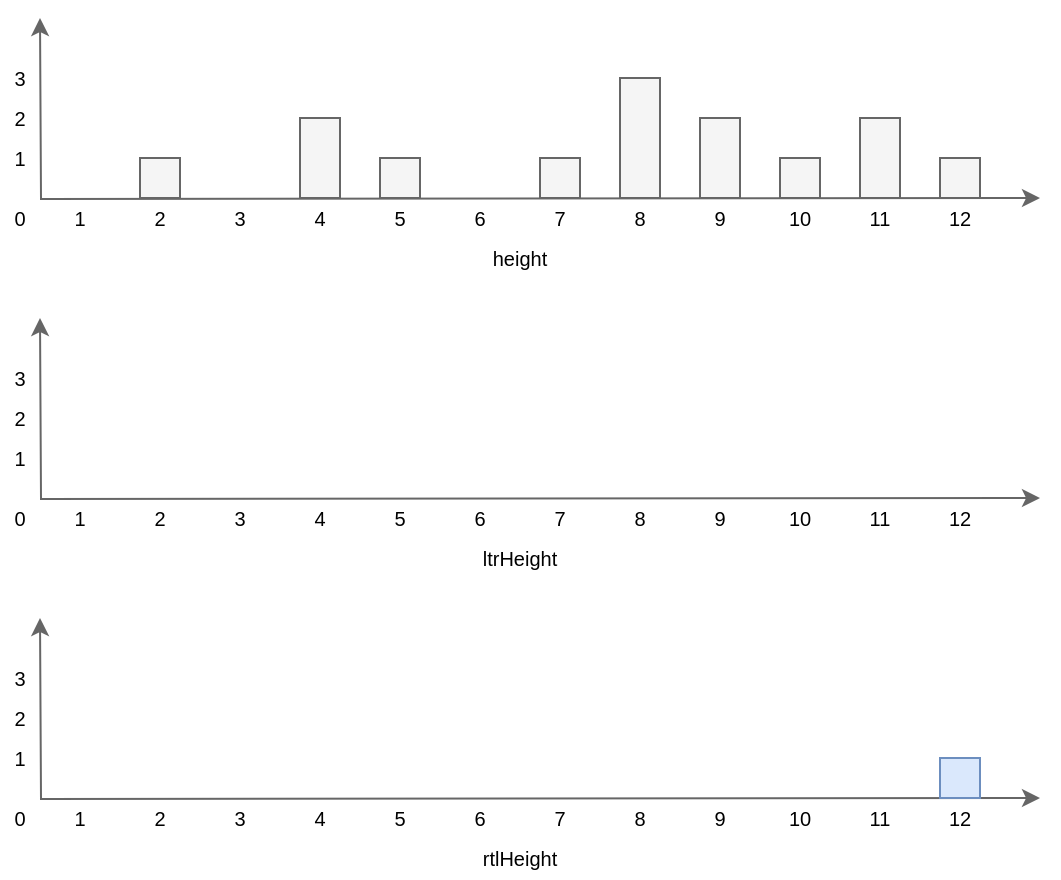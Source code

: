 <mxfile version="26.0.16" pages="13">
  <diagram name="1" id="AS0sLA-gUJZffBNNmKCp">
    <mxGraphModel dx="1185" dy="703" grid="1" gridSize="10" guides="1" tooltips="1" connect="1" arrows="1" fold="1" page="1" pageScale="1" pageWidth="600" pageHeight="510" math="0" shadow="0">
      <root>
        <mxCell id="YqY_Bc5etBFNPCDuBgaJ-0" />
        <mxCell id="YqY_Bc5etBFNPCDuBgaJ-1" parent="YqY_Bc5etBFNPCDuBgaJ-0" />
        <mxCell id="YqY_Bc5etBFNPCDuBgaJ-3" value="" style="endArrow=classic;startArrow=classic;html=1;rounded=0;fillColor=#f5f5f5;strokeColor=#666666;edgeStyle=orthogonalEdgeStyle;" parent="YqY_Bc5etBFNPCDuBgaJ-1" edge="1">
          <mxGeometry width="50" height="50" relative="1" as="geometry">
            <mxPoint x="560" y="130" as="sourcePoint" />
            <mxPoint x="60" y="40" as="targetPoint" />
          </mxGeometry>
        </mxCell>
        <mxCell id="YqY_Bc5etBFNPCDuBgaJ-9" value="3" style="text;html=1;align=center;verticalAlign=middle;whiteSpace=wrap;rounded=0;fontSize=10;" parent="YqY_Bc5etBFNPCDuBgaJ-1" vertex="1">
          <mxGeometry x="40" y="60" width="20" height="20" as="geometry" />
        </mxCell>
        <mxCell id="YqY_Bc5etBFNPCDuBgaJ-10" value="2" style="text;html=1;align=center;verticalAlign=middle;whiteSpace=wrap;rounded=0;fontSize=10;" parent="YqY_Bc5etBFNPCDuBgaJ-1" vertex="1">
          <mxGeometry x="40" y="80" width="20" height="20" as="geometry" />
        </mxCell>
        <mxCell id="YqY_Bc5etBFNPCDuBgaJ-11" value="1" style="text;html=1;align=center;verticalAlign=middle;whiteSpace=wrap;rounded=0;fontSize=10;" parent="YqY_Bc5etBFNPCDuBgaJ-1" vertex="1">
          <mxGeometry x="40" y="100" width="20" height="20" as="geometry" />
        </mxCell>
        <mxCell id="YqY_Bc5etBFNPCDuBgaJ-12" value="0" style="text;html=1;align=center;verticalAlign=middle;whiteSpace=wrap;rounded=0;fontSize=10;" parent="YqY_Bc5etBFNPCDuBgaJ-1" vertex="1">
          <mxGeometry x="40" y="130" width="20" height="20" as="geometry" />
        </mxCell>
        <mxCell id="YqY_Bc5etBFNPCDuBgaJ-13" value="1" style="text;html=1;align=center;verticalAlign=middle;whiteSpace=wrap;rounded=0;fontSize=10;" parent="YqY_Bc5etBFNPCDuBgaJ-1" vertex="1">
          <mxGeometry x="60" y="130" width="40" height="20" as="geometry" />
        </mxCell>
        <mxCell id="YqY_Bc5etBFNPCDuBgaJ-14" value="2" style="text;html=1;align=center;verticalAlign=middle;whiteSpace=wrap;rounded=0;fontSize=10;" parent="YqY_Bc5etBFNPCDuBgaJ-1" vertex="1">
          <mxGeometry x="100" y="130" width="40" height="20" as="geometry" />
        </mxCell>
        <mxCell id="YqY_Bc5etBFNPCDuBgaJ-15" value="3" style="text;html=1;align=center;verticalAlign=middle;whiteSpace=wrap;rounded=0;fontSize=10;" parent="YqY_Bc5etBFNPCDuBgaJ-1" vertex="1">
          <mxGeometry x="140" y="130" width="40" height="20" as="geometry" />
        </mxCell>
        <mxCell id="YqY_Bc5etBFNPCDuBgaJ-16" value="4" style="text;html=1;align=center;verticalAlign=middle;whiteSpace=wrap;rounded=0;fontSize=10;" parent="YqY_Bc5etBFNPCDuBgaJ-1" vertex="1">
          <mxGeometry x="180" y="130" width="40" height="20" as="geometry" />
        </mxCell>
        <mxCell id="YqY_Bc5etBFNPCDuBgaJ-17" value="5" style="text;html=1;align=center;verticalAlign=middle;whiteSpace=wrap;rounded=0;fontSize=10;" parent="YqY_Bc5etBFNPCDuBgaJ-1" vertex="1">
          <mxGeometry x="220" y="130" width="40" height="20" as="geometry" />
        </mxCell>
        <mxCell id="YqY_Bc5etBFNPCDuBgaJ-18" value="6" style="text;html=1;align=center;verticalAlign=middle;whiteSpace=wrap;rounded=0;fontSize=10;" parent="YqY_Bc5etBFNPCDuBgaJ-1" vertex="1">
          <mxGeometry x="260" y="130" width="40" height="20" as="geometry" />
        </mxCell>
        <mxCell id="YqY_Bc5etBFNPCDuBgaJ-19" value="7" style="text;html=1;align=center;verticalAlign=middle;whiteSpace=wrap;rounded=0;fontSize=10;" parent="YqY_Bc5etBFNPCDuBgaJ-1" vertex="1">
          <mxGeometry x="300" y="130" width="40" height="20" as="geometry" />
        </mxCell>
        <mxCell id="YqY_Bc5etBFNPCDuBgaJ-20" value="8" style="text;html=1;align=center;verticalAlign=middle;whiteSpace=wrap;rounded=0;fontSize=10;" parent="YqY_Bc5etBFNPCDuBgaJ-1" vertex="1">
          <mxGeometry x="340" y="130" width="40" height="20" as="geometry" />
        </mxCell>
        <mxCell id="YqY_Bc5etBFNPCDuBgaJ-21" value="" style="text;html=1;align=center;verticalAlign=middle;whiteSpace=wrap;rounded=0;fillColor=#f5f5f5;strokeColor=#666666;fontSize=14;fontColor=#333333;" parent="YqY_Bc5etBFNPCDuBgaJ-1" vertex="1">
          <mxGeometry x="110" y="110" width="20" height="20" as="geometry" />
        </mxCell>
        <mxCell id="YqY_Bc5etBFNPCDuBgaJ-23" value="" style="text;html=1;align=center;verticalAlign=middle;whiteSpace=wrap;rounded=0;fillColor=#f5f5f5;strokeColor=#666666;fontSize=14;fontColor=#333333;" parent="YqY_Bc5etBFNPCDuBgaJ-1" vertex="1">
          <mxGeometry x="190" y="90" width="20" height="40" as="geometry" />
        </mxCell>
        <mxCell id="YqY_Bc5etBFNPCDuBgaJ-24" value="" style="text;html=1;align=center;verticalAlign=middle;whiteSpace=wrap;rounded=0;fillColor=#f5f5f5;strokeColor=#666666;fontSize=14;fontColor=#333333;" parent="YqY_Bc5etBFNPCDuBgaJ-1" vertex="1">
          <mxGeometry x="230" y="110" width="20" height="20" as="geometry" />
        </mxCell>
        <mxCell id="YqY_Bc5etBFNPCDuBgaJ-26" value="" style="text;html=1;align=center;verticalAlign=middle;whiteSpace=wrap;rounded=0;fillColor=#f5f5f5;strokeColor=#666666;fontSize=14;fontColor=#333333;" parent="YqY_Bc5etBFNPCDuBgaJ-1" vertex="1">
          <mxGeometry x="310" y="110" width="20" height="20" as="geometry" />
        </mxCell>
        <mxCell id="YqY_Bc5etBFNPCDuBgaJ-27" value="" style="text;html=1;align=center;verticalAlign=middle;whiteSpace=wrap;rounded=0;fillColor=#f5f5f5;strokeColor=#666666;fontSize=14;fontColor=#333333;" parent="YqY_Bc5etBFNPCDuBgaJ-1" vertex="1">
          <mxGeometry x="350" y="70" width="20" height="60" as="geometry" />
        </mxCell>
        <mxCell id="YqY_Bc5etBFNPCDuBgaJ-28" value="9" style="text;html=1;align=center;verticalAlign=middle;whiteSpace=wrap;rounded=0;fontSize=10;" parent="YqY_Bc5etBFNPCDuBgaJ-1" vertex="1">
          <mxGeometry x="380" y="130" width="40" height="20" as="geometry" />
        </mxCell>
        <mxCell id="NQotCYl3yUenJVG1b0OX-0" value="" style="text;html=1;align=center;verticalAlign=middle;whiteSpace=wrap;rounded=0;fillColor=#f5f5f5;strokeColor=#666666;fontSize=14;fontColor=#333333;" parent="YqY_Bc5etBFNPCDuBgaJ-1" vertex="1">
          <mxGeometry x="390" y="90" width="20" height="40" as="geometry" />
        </mxCell>
        <mxCell id="NQotCYl3yUenJVG1b0OX-1" value="" style="text;html=1;align=center;verticalAlign=middle;whiteSpace=wrap;rounded=0;fillColor=#f5f5f5;strokeColor=#666666;fontSize=14;fontColor=#333333;" parent="YqY_Bc5etBFNPCDuBgaJ-1" vertex="1">
          <mxGeometry x="430" y="110" width="20" height="20" as="geometry" />
        </mxCell>
        <mxCell id="NQotCYl3yUenJVG1b0OX-2" value="10" style="text;html=1;align=center;verticalAlign=middle;whiteSpace=wrap;rounded=0;fontSize=10;" parent="YqY_Bc5etBFNPCDuBgaJ-1" vertex="1">
          <mxGeometry x="420" y="130" width="40" height="20" as="geometry" />
        </mxCell>
        <mxCell id="NQotCYl3yUenJVG1b0OX-3" value="11" style="text;html=1;align=center;verticalAlign=middle;whiteSpace=wrap;rounded=0;fontSize=10;" parent="YqY_Bc5etBFNPCDuBgaJ-1" vertex="1">
          <mxGeometry x="460" y="130" width="40" height="20" as="geometry" />
        </mxCell>
        <mxCell id="NQotCYl3yUenJVG1b0OX-4" value="" style="text;html=1;align=center;verticalAlign=middle;whiteSpace=wrap;rounded=0;fillColor=#f5f5f5;strokeColor=#666666;fontSize=14;fontColor=#333333;" parent="YqY_Bc5etBFNPCDuBgaJ-1" vertex="1">
          <mxGeometry x="470" y="90" width="20" height="40" as="geometry" />
        </mxCell>
        <mxCell id="NQotCYl3yUenJVG1b0OX-5" value="12" style="text;html=1;align=center;verticalAlign=middle;whiteSpace=wrap;rounded=0;fontSize=10;" parent="YqY_Bc5etBFNPCDuBgaJ-1" vertex="1">
          <mxGeometry x="500" y="130" width="40" height="20" as="geometry" />
        </mxCell>
        <mxCell id="NQotCYl3yUenJVG1b0OX-6" value="" style="text;html=1;align=center;verticalAlign=middle;whiteSpace=wrap;rounded=0;fillColor=#f5f5f5;strokeColor=#666666;fontSize=14;fontColor=#333333;" parent="YqY_Bc5etBFNPCDuBgaJ-1" vertex="1">
          <mxGeometry x="510" y="110" width="20" height="20" as="geometry" />
        </mxCell>
        <mxCell id="wbowYq_dRhY4KfUwbc-P-38" value="height" style="text;html=1;align=center;verticalAlign=middle;whiteSpace=wrap;rounded=0;fontSize=10;" vertex="1" parent="YqY_Bc5etBFNPCDuBgaJ-1">
          <mxGeometry x="40" y="150" width="520" height="20" as="geometry" />
        </mxCell>
        <mxCell id="wbowYq_dRhY4KfUwbc-P-41" value="" style="endArrow=classic;startArrow=classic;html=1;rounded=0;fillColor=#f5f5f5;strokeColor=#666666;edgeStyle=orthogonalEdgeStyle;" edge="1" parent="YqY_Bc5etBFNPCDuBgaJ-1">
          <mxGeometry width="50" height="50" relative="1" as="geometry">
            <mxPoint x="560" y="280" as="sourcePoint" />
            <mxPoint x="60" y="190" as="targetPoint" />
          </mxGeometry>
        </mxCell>
        <mxCell id="wbowYq_dRhY4KfUwbc-P-42" value="3" style="text;html=1;align=center;verticalAlign=middle;whiteSpace=wrap;rounded=0;fontSize=10;" vertex="1" parent="YqY_Bc5etBFNPCDuBgaJ-1">
          <mxGeometry x="40" y="210" width="20" height="20" as="geometry" />
        </mxCell>
        <mxCell id="wbowYq_dRhY4KfUwbc-P-43" value="2" style="text;html=1;align=center;verticalAlign=middle;whiteSpace=wrap;rounded=0;fontSize=10;" vertex="1" parent="YqY_Bc5etBFNPCDuBgaJ-1">
          <mxGeometry x="40" y="230" width="20" height="20" as="geometry" />
        </mxCell>
        <mxCell id="wbowYq_dRhY4KfUwbc-P-44" value="1" style="text;html=1;align=center;verticalAlign=middle;whiteSpace=wrap;rounded=0;fontSize=10;" vertex="1" parent="YqY_Bc5etBFNPCDuBgaJ-1">
          <mxGeometry x="40" y="250" width="20" height="20" as="geometry" />
        </mxCell>
        <mxCell id="wbowYq_dRhY4KfUwbc-P-45" value="0" style="text;html=1;align=center;verticalAlign=middle;whiteSpace=wrap;rounded=0;fontSize=10;" vertex="1" parent="YqY_Bc5etBFNPCDuBgaJ-1">
          <mxGeometry x="40" y="280" width="20" height="20" as="geometry" />
        </mxCell>
        <mxCell id="wbowYq_dRhY4KfUwbc-P-46" value="1" style="text;html=1;align=center;verticalAlign=middle;whiteSpace=wrap;rounded=0;fontSize=10;" vertex="1" parent="YqY_Bc5etBFNPCDuBgaJ-1">
          <mxGeometry x="60" y="280" width="40" height="20" as="geometry" />
        </mxCell>
        <mxCell id="wbowYq_dRhY4KfUwbc-P-47" value="2" style="text;html=1;align=center;verticalAlign=middle;whiteSpace=wrap;rounded=0;fontSize=10;" vertex="1" parent="YqY_Bc5etBFNPCDuBgaJ-1">
          <mxGeometry x="100" y="280" width="40" height="20" as="geometry" />
        </mxCell>
        <mxCell id="wbowYq_dRhY4KfUwbc-P-48" value="3" style="text;html=1;align=center;verticalAlign=middle;whiteSpace=wrap;rounded=0;fontSize=10;" vertex="1" parent="YqY_Bc5etBFNPCDuBgaJ-1">
          <mxGeometry x="140" y="280" width="40" height="20" as="geometry" />
        </mxCell>
        <mxCell id="wbowYq_dRhY4KfUwbc-P-49" value="4" style="text;html=1;align=center;verticalAlign=middle;whiteSpace=wrap;rounded=0;fontSize=10;" vertex="1" parent="YqY_Bc5etBFNPCDuBgaJ-1">
          <mxGeometry x="180" y="280" width="40" height="20" as="geometry" />
        </mxCell>
        <mxCell id="wbowYq_dRhY4KfUwbc-P-50" value="5" style="text;html=1;align=center;verticalAlign=middle;whiteSpace=wrap;rounded=0;fontSize=10;" vertex="1" parent="YqY_Bc5etBFNPCDuBgaJ-1">
          <mxGeometry x="220" y="280" width="40" height="20" as="geometry" />
        </mxCell>
        <mxCell id="wbowYq_dRhY4KfUwbc-P-51" value="6" style="text;html=1;align=center;verticalAlign=middle;whiteSpace=wrap;rounded=0;fontSize=10;" vertex="1" parent="YqY_Bc5etBFNPCDuBgaJ-1">
          <mxGeometry x="260" y="280" width="40" height="20" as="geometry" />
        </mxCell>
        <mxCell id="wbowYq_dRhY4KfUwbc-P-52" value="7" style="text;html=1;align=center;verticalAlign=middle;whiteSpace=wrap;rounded=0;fontSize=10;" vertex="1" parent="YqY_Bc5etBFNPCDuBgaJ-1">
          <mxGeometry x="300" y="280" width="40" height="20" as="geometry" />
        </mxCell>
        <mxCell id="wbowYq_dRhY4KfUwbc-P-53" value="8" style="text;html=1;align=center;verticalAlign=middle;whiteSpace=wrap;rounded=0;fontSize=10;" vertex="1" parent="YqY_Bc5etBFNPCDuBgaJ-1">
          <mxGeometry x="340" y="280" width="40" height="20" as="geometry" />
        </mxCell>
        <mxCell id="wbowYq_dRhY4KfUwbc-P-59" value="9" style="text;html=1;align=center;verticalAlign=middle;whiteSpace=wrap;rounded=0;fontSize=10;" vertex="1" parent="YqY_Bc5etBFNPCDuBgaJ-1">
          <mxGeometry x="380" y="280" width="40" height="20" as="geometry" />
        </mxCell>
        <mxCell id="wbowYq_dRhY4KfUwbc-P-62" value="10" style="text;html=1;align=center;verticalAlign=middle;whiteSpace=wrap;rounded=0;fontSize=10;" vertex="1" parent="YqY_Bc5etBFNPCDuBgaJ-1">
          <mxGeometry x="420" y="280" width="40" height="20" as="geometry" />
        </mxCell>
        <mxCell id="wbowYq_dRhY4KfUwbc-P-63" value="11" style="text;html=1;align=center;verticalAlign=middle;whiteSpace=wrap;rounded=0;fontSize=10;" vertex="1" parent="YqY_Bc5etBFNPCDuBgaJ-1">
          <mxGeometry x="460" y="280" width="40" height="20" as="geometry" />
        </mxCell>
        <mxCell id="wbowYq_dRhY4KfUwbc-P-65" value="12" style="text;html=1;align=center;verticalAlign=middle;whiteSpace=wrap;rounded=0;fontSize=10;" vertex="1" parent="YqY_Bc5etBFNPCDuBgaJ-1">
          <mxGeometry x="500" y="280" width="40" height="20" as="geometry" />
        </mxCell>
        <mxCell id="wbowYq_dRhY4KfUwbc-P-67" value="ltrHeight" style="text;html=1;align=center;verticalAlign=middle;whiteSpace=wrap;rounded=0;fontSize=10;" vertex="1" parent="YqY_Bc5etBFNPCDuBgaJ-1">
          <mxGeometry x="40" y="300" width="520" height="20" as="geometry" />
        </mxCell>
        <mxCell id="wbowYq_dRhY4KfUwbc-P-68" value="" style="endArrow=classic;startArrow=classic;html=1;rounded=0;fillColor=#f5f5f5;strokeColor=#666666;edgeStyle=orthogonalEdgeStyle;" edge="1" parent="YqY_Bc5etBFNPCDuBgaJ-1">
          <mxGeometry width="50" height="50" relative="1" as="geometry">
            <mxPoint x="560" y="430" as="sourcePoint" />
            <mxPoint x="60" y="340" as="targetPoint" />
          </mxGeometry>
        </mxCell>
        <mxCell id="wbowYq_dRhY4KfUwbc-P-69" value="3" style="text;html=1;align=center;verticalAlign=middle;whiteSpace=wrap;rounded=0;fontSize=10;" vertex="1" parent="YqY_Bc5etBFNPCDuBgaJ-1">
          <mxGeometry x="40" y="360" width="20" height="20" as="geometry" />
        </mxCell>
        <mxCell id="wbowYq_dRhY4KfUwbc-P-70" value="2" style="text;html=1;align=center;verticalAlign=middle;whiteSpace=wrap;rounded=0;fontSize=10;" vertex="1" parent="YqY_Bc5etBFNPCDuBgaJ-1">
          <mxGeometry x="40" y="380" width="20" height="20" as="geometry" />
        </mxCell>
        <mxCell id="wbowYq_dRhY4KfUwbc-P-71" value="1" style="text;html=1;align=center;verticalAlign=middle;whiteSpace=wrap;rounded=0;fontSize=10;" vertex="1" parent="YqY_Bc5etBFNPCDuBgaJ-1">
          <mxGeometry x="40" y="400" width="20" height="20" as="geometry" />
        </mxCell>
        <mxCell id="wbowYq_dRhY4KfUwbc-P-72" value="0" style="text;html=1;align=center;verticalAlign=middle;whiteSpace=wrap;rounded=0;fontSize=10;" vertex="1" parent="YqY_Bc5etBFNPCDuBgaJ-1">
          <mxGeometry x="40" y="430" width="20" height="20" as="geometry" />
        </mxCell>
        <mxCell id="wbowYq_dRhY4KfUwbc-P-73" value="1" style="text;html=1;align=center;verticalAlign=middle;whiteSpace=wrap;rounded=0;fontSize=10;" vertex="1" parent="YqY_Bc5etBFNPCDuBgaJ-1">
          <mxGeometry x="60" y="430" width="40" height="20" as="geometry" />
        </mxCell>
        <mxCell id="wbowYq_dRhY4KfUwbc-P-74" value="2" style="text;html=1;align=center;verticalAlign=middle;whiteSpace=wrap;rounded=0;fontSize=10;" vertex="1" parent="YqY_Bc5etBFNPCDuBgaJ-1">
          <mxGeometry x="100" y="430" width="40" height="20" as="geometry" />
        </mxCell>
        <mxCell id="wbowYq_dRhY4KfUwbc-P-75" value="3" style="text;html=1;align=center;verticalAlign=middle;whiteSpace=wrap;rounded=0;fontSize=10;" vertex="1" parent="YqY_Bc5etBFNPCDuBgaJ-1">
          <mxGeometry x="140" y="430" width="40" height="20" as="geometry" />
        </mxCell>
        <mxCell id="wbowYq_dRhY4KfUwbc-P-76" value="4" style="text;html=1;align=center;verticalAlign=middle;whiteSpace=wrap;rounded=0;fontSize=10;" vertex="1" parent="YqY_Bc5etBFNPCDuBgaJ-1">
          <mxGeometry x="180" y="430" width="40" height="20" as="geometry" />
        </mxCell>
        <mxCell id="wbowYq_dRhY4KfUwbc-P-77" value="5" style="text;html=1;align=center;verticalAlign=middle;whiteSpace=wrap;rounded=0;fontSize=10;" vertex="1" parent="YqY_Bc5etBFNPCDuBgaJ-1">
          <mxGeometry x="220" y="430" width="40" height="20" as="geometry" />
        </mxCell>
        <mxCell id="wbowYq_dRhY4KfUwbc-P-78" value="6" style="text;html=1;align=center;verticalAlign=middle;whiteSpace=wrap;rounded=0;fontSize=10;" vertex="1" parent="YqY_Bc5etBFNPCDuBgaJ-1">
          <mxGeometry x="260" y="430" width="40" height="20" as="geometry" />
        </mxCell>
        <mxCell id="wbowYq_dRhY4KfUwbc-P-79" value="7" style="text;html=1;align=center;verticalAlign=middle;whiteSpace=wrap;rounded=0;fontSize=10;" vertex="1" parent="YqY_Bc5etBFNPCDuBgaJ-1">
          <mxGeometry x="300" y="430" width="40" height="20" as="geometry" />
        </mxCell>
        <mxCell id="wbowYq_dRhY4KfUwbc-P-80" value="8" style="text;html=1;align=center;verticalAlign=middle;whiteSpace=wrap;rounded=0;fontSize=10;" vertex="1" parent="YqY_Bc5etBFNPCDuBgaJ-1">
          <mxGeometry x="340" y="430" width="40" height="20" as="geometry" />
        </mxCell>
        <mxCell id="wbowYq_dRhY4KfUwbc-P-86" value="9" style="text;html=1;align=center;verticalAlign=middle;whiteSpace=wrap;rounded=0;fontSize=10;" vertex="1" parent="YqY_Bc5etBFNPCDuBgaJ-1">
          <mxGeometry x="380" y="430" width="40" height="20" as="geometry" />
        </mxCell>
        <mxCell id="wbowYq_dRhY4KfUwbc-P-89" value="10" style="text;html=1;align=center;verticalAlign=middle;whiteSpace=wrap;rounded=0;fontSize=10;" vertex="1" parent="YqY_Bc5etBFNPCDuBgaJ-1">
          <mxGeometry x="420" y="430" width="40" height="20" as="geometry" />
        </mxCell>
        <mxCell id="wbowYq_dRhY4KfUwbc-P-90" value="11" style="text;html=1;align=center;verticalAlign=middle;whiteSpace=wrap;rounded=0;fontSize=10;" vertex="1" parent="YqY_Bc5etBFNPCDuBgaJ-1">
          <mxGeometry x="460" y="430" width="40" height="20" as="geometry" />
        </mxCell>
        <mxCell id="wbowYq_dRhY4KfUwbc-P-92" value="12" style="text;html=1;align=center;verticalAlign=middle;whiteSpace=wrap;rounded=0;fontSize=10;" vertex="1" parent="YqY_Bc5etBFNPCDuBgaJ-1">
          <mxGeometry x="500" y="430" width="40" height="20" as="geometry" />
        </mxCell>
        <mxCell id="wbowYq_dRhY4KfUwbc-P-93" value="" style="text;html=1;align=center;verticalAlign=middle;whiteSpace=wrap;rounded=0;fillColor=#dae8fc;strokeColor=#6c8ebf;fontSize=14;" vertex="1" parent="YqY_Bc5etBFNPCDuBgaJ-1">
          <mxGeometry x="510" y="410" width="20" height="20" as="geometry" />
        </mxCell>
        <mxCell id="wbowYq_dRhY4KfUwbc-P-94" value="rtlHeight" style="text;html=1;align=center;verticalAlign=middle;whiteSpace=wrap;rounded=0;fontSize=10;" vertex="1" parent="YqY_Bc5etBFNPCDuBgaJ-1">
          <mxGeometry x="40" y="450" width="520" height="20" as="geometry" />
        </mxCell>
      </root>
    </mxGraphModel>
  </diagram>
  <diagram name="2" id="y6mqqrq57gMwZmsOfOC5">
    <mxGraphModel dx="1430" dy="849" grid="1" gridSize="10" guides="1" tooltips="1" connect="1" arrows="1" fold="1" page="1" pageScale="1" pageWidth="600" pageHeight="510" math="0" shadow="0">
      <root>
        <mxCell id="srkzhdXfe3zzckgElZWI-0" />
        <mxCell id="srkzhdXfe3zzckgElZWI-1" parent="srkzhdXfe3zzckgElZWI-0" />
        <mxCell id="srkzhdXfe3zzckgElZWI-2" value="" style="endArrow=classic;startArrow=classic;html=1;rounded=0;fillColor=#f5f5f5;strokeColor=#666666;edgeStyle=orthogonalEdgeStyle;" edge="1" parent="srkzhdXfe3zzckgElZWI-1">
          <mxGeometry width="50" height="50" relative="1" as="geometry">
            <mxPoint x="560" y="130" as="sourcePoint" />
            <mxPoint x="60" y="40" as="targetPoint" />
          </mxGeometry>
        </mxCell>
        <mxCell id="srkzhdXfe3zzckgElZWI-3" value="3" style="text;html=1;align=center;verticalAlign=middle;whiteSpace=wrap;rounded=0;fontSize=10;" vertex="1" parent="srkzhdXfe3zzckgElZWI-1">
          <mxGeometry x="40" y="60" width="20" height="20" as="geometry" />
        </mxCell>
        <mxCell id="srkzhdXfe3zzckgElZWI-4" value="2" style="text;html=1;align=center;verticalAlign=middle;whiteSpace=wrap;rounded=0;fontSize=10;" vertex="1" parent="srkzhdXfe3zzckgElZWI-1">
          <mxGeometry x="40" y="80" width="20" height="20" as="geometry" />
        </mxCell>
        <mxCell id="srkzhdXfe3zzckgElZWI-5" value="1" style="text;html=1;align=center;verticalAlign=middle;whiteSpace=wrap;rounded=0;fontSize=10;" vertex="1" parent="srkzhdXfe3zzckgElZWI-1">
          <mxGeometry x="40" y="100" width="20" height="20" as="geometry" />
        </mxCell>
        <mxCell id="srkzhdXfe3zzckgElZWI-6" value="0" style="text;html=1;align=center;verticalAlign=middle;whiteSpace=wrap;rounded=0;fontSize=10;" vertex="1" parent="srkzhdXfe3zzckgElZWI-1">
          <mxGeometry x="40" y="130" width="20" height="20" as="geometry" />
        </mxCell>
        <mxCell id="srkzhdXfe3zzckgElZWI-7" value="1" style="text;html=1;align=center;verticalAlign=middle;whiteSpace=wrap;rounded=0;fontSize=10;" vertex="1" parent="srkzhdXfe3zzckgElZWI-1">
          <mxGeometry x="60" y="130" width="40" height="20" as="geometry" />
        </mxCell>
        <mxCell id="srkzhdXfe3zzckgElZWI-8" value="2" style="text;html=1;align=center;verticalAlign=middle;whiteSpace=wrap;rounded=0;fontSize=10;" vertex="1" parent="srkzhdXfe3zzckgElZWI-1">
          <mxGeometry x="100" y="130" width="40" height="20" as="geometry" />
        </mxCell>
        <mxCell id="srkzhdXfe3zzckgElZWI-9" value="3" style="text;html=1;align=center;verticalAlign=middle;whiteSpace=wrap;rounded=0;fontSize=10;" vertex="1" parent="srkzhdXfe3zzckgElZWI-1">
          <mxGeometry x="140" y="130" width="40" height="20" as="geometry" />
        </mxCell>
        <mxCell id="srkzhdXfe3zzckgElZWI-10" value="4" style="text;html=1;align=center;verticalAlign=middle;whiteSpace=wrap;rounded=0;fontSize=10;" vertex="1" parent="srkzhdXfe3zzckgElZWI-1">
          <mxGeometry x="180" y="130" width="40" height="20" as="geometry" />
        </mxCell>
        <mxCell id="srkzhdXfe3zzckgElZWI-11" value="5" style="text;html=1;align=center;verticalAlign=middle;whiteSpace=wrap;rounded=0;fontSize=10;" vertex="1" parent="srkzhdXfe3zzckgElZWI-1">
          <mxGeometry x="220" y="130" width="40" height="20" as="geometry" />
        </mxCell>
        <mxCell id="srkzhdXfe3zzckgElZWI-12" value="6" style="text;html=1;align=center;verticalAlign=middle;whiteSpace=wrap;rounded=0;fontSize=10;" vertex="1" parent="srkzhdXfe3zzckgElZWI-1">
          <mxGeometry x="260" y="130" width="40" height="20" as="geometry" />
        </mxCell>
        <mxCell id="srkzhdXfe3zzckgElZWI-13" value="7" style="text;html=1;align=center;verticalAlign=middle;whiteSpace=wrap;rounded=0;fontSize=10;" vertex="1" parent="srkzhdXfe3zzckgElZWI-1">
          <mxGeometry x="300" y="130" width="40" height="20" as="geometry" />
        </mxCell>
        <mxCell id="srkzhdXfe3zzckgElZWI-14" value="8" style="text;html=1;align=center;verticalAlign=middle;whiteSpace=wrap;rounded=0;fontSize=10;" vertex="1" parent="srkzhdXfe3zzckgElZWI-1">
          <mxGeometry x="340" y="130" width="40" height="20" as="geometry" />
        </mxCell>
        <mxCell id="srkzhdXfe3zzckgElZWI-15" value="" style="text;html=1;align=center;verticalAlign=middle;whiteSpace=wrap;rounded=0;fillColor=#f5f5f5;strokeColor=#666666;fontSize=14;fontColor=#333333;" vertex="1" parent="srkzhdXfe3zzckgElZWI-1">
          <mxGeometry x="110" y="110" width="20" height="20" as="geometry" />
        </mxCell>
        <mxCell id="srkzhdXfe3zzckgElZWI-16" value="" style="text;html=1;align=center;verticalAlign=middle;whiteSpace=wrap;rounded=0;fillColor=#f5f5f5;strokeColor=#666666;fontSize=14;fontColor=#333333;" vertex="1" parent="srkzhdXfe3zzckgElZWI-1">
          <mxGeometry x="190" y="90" width="20" height="40" as="geometry" />
        </mxCell>
        <mxCell id="srkzhdXfe3zzckgElZWI-17" value="" style="text;html=1;align=center;verticalAlign=middle;whiteSpace=wrap;rounded=0;fillColor=#f5f5f5;strokeColor=#666666;fontSize=14;fontColor=#333333;" vertex="1" parent="srkzhdXfe3zzckgElZWI-1">
          <mxGeometry x="230" y="110" width="20" height="20" as="geometry" />
        </mxCell>
        <mxCell id="srkzhdXfe3zzckgElZWI-18" value="" style="text;html=1;align=center;verticalAlign=middle;whiteSpace=wrap;rounded=0;fillColor=#f5f5f5;strokeColor=#666666;fontSize=14;fontColor=#333333;" vertex="1" parent="srkzhdXfe3zzckgElZWI-1">
          <mxGeometry x="310" y="110" width="20" height="20" as="geometry" />
        </mxCell>
        <mxCell id="srkzhdXfe3zzckgElZWI-19" value="" style="text;html=1;align=center;verticalAlign=middle;whiteSpace=wrap;rounded=0;fillColor=#f5f5f5;strokeColor=#666666;fontSize=14;fontColor=#333333;" vertex="1" parent="srkzhdXfe3zzckgElZWI-1">
          <mxGeometry x="350" y="70" width="20" height="60" as="geometry" />
        </mxCell>
        <mxCell id="srkzhdXfe3zzckgElZWI-20" value="9" style="text;html=1;align=center;verticalAlign=middle;whiteSpace=wrap;rounded=0;fontSize=10;" vertex="1" parent="srkzhdXfe3zzckgElZWI-1">
          <mxGeometry x="380" y="130" width="40" height="20" as="geometry" />
        </mxCell>
        <mxCell id="srkzhdXfe3zzckgElZWI-21" value="" style="text;html=1;align=center;verticalAlign=middle;whiteSpace=wrap;rounded=0;fillColor=#f5f5f5;strokeColor=#666666;fontSize=14;fontColor=#333333;" vertex="1" parent="srkzhdXfe3zzckgElZWI-1">
          <mxGeometry x="390" y="90" width="20" height="40" as="geometry" />
        </mxCell>
        <mxCell id="srkzhdXfe3zzckgElZWI-22" value="" style="text;html=1;align=center;verticalAlign=middle;whiteSpace=wrap;rounded=0;fillColor=#f5f5f5;strokeColor=#666666;fontSize=14;fontColor=#333333;" vertex="1" parent="srkzhdXfe3zzckgElZWI-1">
          <mxGeometry x="430" y="110" width="20" height="20" as="geometry" />
        </mxCell>
        <mxCell id="srkzhdXfe3zzckgElZWI-23" value="10" style="text;html=1;align=center;verticalAlign=middle;whiteSpace=wrap;rounded=0;fontSize=10;" vertex="1" parent="srkzhdXfe3zzckgElZWI-1">
          <mxGeometry x="420" y="130" width="40" height="20" as="geometry" />
        </mxCell>
        <mxCell id="srkzhdXfe3zzckgElZWI-24" value="11" style="text;html=1;align=center;verticalAlign=middle;whiteSpace=wrap;rounded=0;fontSize=10;" vertex="1" parent="srkzhdXfe3zzckgElZWI-1">
          <mxGeometry x="460" y="130" width="40" height="20" as="geometry" />
        </mxCell>
        <mxCell id="srkzhdXfe3zzckgElZWI-25" value="" style="text;html=1;align=center;verticalAlign=middle;whiteSpace=wrap;rounded=0;fillColor=#f5f5f5;strokeColor=#666666;fontSize=14;fontColor=#333333;" vertex="1" parent="srkzhdXfe3zzckgElZWI-1">
          <mxGeometry x="470" y="90" width="20" height="40" as="geometry" />
        </mxCell>
        <mxCell id="srkzhdXfe3zzckgElZWI-26" value="12" style="text;html=1;align=center;verticalAlign=middle;whiteSpace=wrap;rounded=0;fontSize=10;" vertex="1" parent="srkzhdXfe3zzckgElZWI-1">
          <mxGeometry x="500" y="130" width="40" height="20" as="geometry" />
        </mxCell>
        <mxCell id="srkzhdXfe3zzckgElZWI-27" value="" style="text;html=1;align=center;verticalAlign=middle;whiteSpace=wrap;rounded=0;fillColor=#f5f5f5;strokeColor=#666666;fontSize=14;fontColor=#333333;" vertex="1" parent="srkzhdXfe3zzckgElZWI-1">
          <mxGeometry x="510" y="110" width="20" height="20" as="geometry" />
        </mxCell>
        <mxCell id="srkzhdXfe3zzckgElZWI-28" value="height" style="text;html=1;align=center;verticalAlign=middle;whiteSpace=wrap;rounded=0;fontSize=10;" vertex="1" parent="srkzhdXfe3zzckgElZWI-1">
          <mxGeometry x="40" y="150" width="520" height="20" as="geometry" />
        </mxCell>
        <mxCell id="srkzhdXfe3zzckgElZWI-29" value="" style="endArrow=classic;startArrow=classic;html=1;rounded=0;fillColor=#f5f5f5;strokeColor=#666666;edgeStyle=orthogonalEdgeStyle;" edge="1" parent="srkzhdXfe3zzckgElZWI-1">
          <mxGeometry width="50" height="50" relative="1" as="geometry">
            <mxPoint x="560" y="280" as="sourcePoint" />
            <mxPoint x="60" y="190" as="targetPoint" />
          </mxGeometry>
        </mxCell>
        <mxCell id="srkzhdXfe3zzckgElZWI-30" value="3" style="text;html=1;align=center;verticalAlign=middle;whiteSpace=wrap;rounded=0;fontSize=10;" vertex="1" parent="srkzhdXfe3zzckgElZWI-1">
          <mxGeometry x="40" y="210" width="20" height="20" as="geometry" />
        </mxCell>
        <mxCell id="srkzhdXfe3zzckgElZWI-31" value="2" style="text;html=1;align=center;verticalAlign=middle;whiteSpace=wrap;rounded=0;fontSize=10;" vertex="1" parent="srkzhdXfe3zzckgElZWI-1">
          <mxGeometry x="40" y="230" width="20" height="20" as="geometry" />
        </mxCell>
        <mxCell id="srkzhdXfe3zzckgElZWI-32" value="1" style="text;html=1;align=center;verticalAlign=middle;whiteSpace=wrap;rounded=0;fontSize=10;" vertex="1" parent="srkzhdXfe3zzckgElZWI-1">
          <mxGeometry x="40" y="250" width="20" height="20" as="geometry" />
        </mxCell>
        <mxCell id="srkzhdXfe3zzckgElZWI-33" value="0" style="text;html=1;align=center;verticalAlign=middle;whiteSpace=wrap;rounded=0;fontSize=10;" vertex="1" parent="srkzhdXfe3zzckgElZWI-1">
          <mxGeometry x="40" y="280" width="20" height="20" as="geometry" />
        </mxCell>
        <mxCell id="srkzhdXfe3zzckgElZWI-34" value="1" style="text;html=1;align=center;verticalAlign=middle;whiteSpace=wrap;rounded=0;fontSize=10;" vertex="1" parent="srkzhdXfe3zzckgElZWI-1">
          <mxGeometry x="60" y="280" width="40" height="20" as="geometry" />
        </mxCell>
        <mxCell id="srkzhdXfe3zzckgElZWI-35" value="2" style="text;html=1;align=center;verticalAlign=middle;whiteSpace=wrap;rounded=0;fontSize=10;" vertex="1" parent="srkzhdXfe3zzckgElZWI-1">
          <mxGeometry x="100" y="280" width="40" height="20" as="geometry" />
        </mxCell>
        <mxCell id="srkzhdXfe3zzckgElZWI-36" value="3" style="text;html=1;align=center;verticalAlign=middle;whiteSpace=wrap;rounded=0;fontSize=10;" vertex="1" parent="srkzhdXfe3zzckgElZWI-1">
          <mxGeometry x="140" y="280" width="40" height="20" as="geometry" />
        </mxCell>
        <mxCell id="srkzhdXfe3zzckgElZWI-37" value="4" style="text;html=1;align=center;verticalAlign=middle;whiteSpace=wrap;rounded=0;fontSize=10;" vertex="1" parent="srkzhdXfe3zzckgElZWI-1">
          <mxGeometry x="180" y="280" width="40" height="20" as="geometry" />
        </mxCell>
        <mxCell id="srkzhdXfe3zzckgElZWI-38" value="5" style="text;html=1;align=center;verticalAlign=middle;whiteSpace=wrap;rounded=0;fontSize=10;" vertex="1" parent="srkzhdXfe3zzckgElZWI-1">
          <mxGeometry x="220" y="280" width="40" height="20" as="geometry" />
        </mxCell>
        <mxCell id="srkzhdXfe3zzckgElZWI-39" value="6" style="text;html=1;align=center;verticalAlign=middle;whiteSpace=wrap;rounded=0;fontSize=10;" vertex="1" parent="srkzhdXfe3zzckgElZWI-1">
          <mxGeometry x="260" y="280" width="40" height="20" as="geometry" />
        </mxCell>
        <mxCell id="srkzhdXfe3zzckgElZWI-40" value="7" style="text;html=1;align=center;verticalAlign=middle;whiteSpace=wrap;rounded=0;fontSize=10;" vertex="1" parent="srkzhdXfe3zzckgElZWI-1">
          <mxGeometry x="300" y="280" width="40" height="20" as="geometry" />
        </mxCell>
        <mxCell id="srkzhdXfe3zzckgElZWI-41" value="8" style="text;html=1;align=center;verticalAlign=middle;whiteSpace=wrap;rounded=0;fontSize=10;" vertex="1" parent="srkzhdXfe3zzckgElZWI-1">
          <mxGeometry x="340" y="280" width="40" height="20" as="geometry" />
        </mxCell>
        <mxCell id="srkzhdXfe3zzckgElZWI-42" value="9" style="text;html=1;align=center;verticalAlign=middle;whiteSpace=wrap;rounded=0;fontSize=10;" vertex="1" parent="srkzhdXfe3zzckgElZWI-1">
          <mxGeometry x="380" y="280" width="40" height="20" as="geometry" />
        </mxCell>
        <mxCell id="srkzhdXfe3zzckgElZWI-43" value="10" style="text;html=1;align=center;verticalAlign=middle;whiteSpace=wrap;rounded=0;fontSize=10;" vertex="1" parent="srkzhdXfe3zzckgElZWI-1">
          <mxGeometry x="420" y="280" width="40" height="20" as="geometry" />
        </mxCell>
        <mxCell id="srkzhdXfe3zzckgElZWI-44" value="11" style="text;html=1;align=center;verticalAlign=middle;whiteSpace=wrap;rounded=0;fontSize=10;" vertex="1" parent="srkzhdXfe3zzckgElZWI-1">
          <mxGeometry x="460" y="280" width="40" height="20" as="geometry" />
        </mxCell>
        <mxCell id="srkzhdXfe3zzckgElZWI-45" value="12" style="text;html=1;align=center;verticalAlign=middle;whiteSpace=wrap;rounded=0;fontSize=10;" vertex="1" parent="srkzhdXfe3zzckgElZWI-1">
          <mxGeometry x="500" y="280" width="40" height="20" as="geometry" />
        </mxCell>
        <mxCell id="srkzhdXfe3zzckgElZWI-46" value="ltrHeight" style="text;html=1;align=center;verticalAlign=middle;whiteSpace=wrap;rounded=0;fontSize=10;" vertex="1" parent="srkzhdXfe3zzckgElZWI-1">
          <mxGeometry x="40" y="300" width="520" height="20" as="geometry" />
        </mxCell>
        <mxCell id="srkzhdXfe3zzckgElZWI-47" value="" style="endArrow=classic;startArrow=classic;html=1;rounded=0;fillColor=#f5f5f5;strokeColor=#666666;edgeStyle=orthogonalEdgeStyle;" edge="1" parent="srkzhdXfe3zzckgElZWI-1">
          <mxGeometry width="50" height="50" relative="1" as="geometry">
            <mxPoint x="560" y="430" as="sourcePoint" />
            <mxPoint x="60" y="340" as="targetPoint" />
          </mxGeometry>
        </mxCell>
        <mxCell id="srkzhdXfe3zzckgElZWI-48" value="3" style="text;html=1;align=center;verticalAlign=middle;whiteSpace=wrap;rounded=0;fontSize=10;" vertex="1" parent="srkzhdXfe3zzckgElZWI-1">
          <mxGeometry x="40" y="360" width="20" height="20" as="geometry" />
        </mxCell>
        <mxCell id="srkzhdXfe3zzckgElZWI-49" value="2" style="text;html=1;align=center;verticalAlign=middle;whiteSpace=wrap;rounded=0;fontSize=10;" vertex="1" parent="srkzhdXfe3zzckgElZWI-1">
          <mxGeometry x="40" y="380" width="20" height="20" as="geometry" />
        </mxCell>
        <mxCell id="srkzhdXfe3zzckgElZWI-50" value="1" style="text;html=1;align=center;verticalAlign=middle;whiteSpace=wrap;rounded=0;fontSize=10;" vertex="1" parent="srkzhdXfe3zzckgElZWI-1">
          <mxGeometry x="40" y="400" width="20" height="20" as="geometry" />
        </mxCell>
        <mxCell id="srkzhdXfe3zzckgElZWI-51" value="0" style="text;html=1;align=center;verticalAlign=middle;whiteSpace=wrap;rounded=0;fontSize=10;" vertex="1" parent="srkzhdXfe3zzckgElZWI-1">
          <mxGeometry x="40" y="430" width="20" height="20" as="geometry" />
        </mxCell>
        <mxCell id="srkzhdXfe3zzckgElZWI-52" value="1" style="text;html=1;align=center;verticalAlign=middle;whiteSpace=wrap;rounded=0;fontSize=10;" vertex="1" parent="srkzhdXfe3zzckgElZWI-1">
          <mxGeometry x="60" y="430" width="40" height="20" as="geometry" />
        </mxCell>
        <mxCell id="srkzhdXfe3zzckgElZWI-53" value="2" style="text;html=1;align=center;verticalAlign=middle;whiteSpace=wrap;rounded=0;fontSize=10;" vertex="1" parent="srkzhdXfe3zzckgElZWI-1">
          <mxGeometry x="100" y="430" width="40" height="20" as="geometry" />
        </mxCell>
        <mxCell id="srkzhdXfe3zzckgElZWI-54" value="3" style="text;html=1;align=center;verticalAlign=middle;whiteSpace=wrap;rounded=0;fontSize=10;" vertex="1" parent="srkzhdXfe3zzckgElZWI-1">
          <mxGeometry x="140" y="430" width="40" height="20" as="geometry" />
        </mxCell>
        <mxCell id="srkzhdXfe3zzckgElZWI-55" value="4" style="text;html=1;align=center;verticalAlign=middle;whiteSpace=wrap;rounded=0;fontSize=10;" vertex="1" parent="srkzhdXfe3zzckgElZWI-1">
          <mxGeometry x="180" y="430" width="40" height="20" as="geometry" />
        </mxCell>
        <mxCell id="srkzhdXfe3zzckgElZWI-56" value="5" style="text;html=1;align=center;verticalAlign=middle;whiteSpace=wrap;rounded=0;fontSize=10;" vertex="1" parent="srkzhdXfe3zzckgElZWI-1">
          <mxGeometry x="220" y="430" width="40" height="20" as="geometry" />
        </mxCell>
        <mxCell id="srkzhdXfe3zzckgElZWI-57" value="6" style="text;html=1;align=center;verticalAlign=middle;whiteSpace=wrap;rounded=0;fontSize=10;" vertex="1" parent="srkzhdXfe3zzckgElZWI-1">
          <mxGeometry x="260" y="430" width="40" height="20" as="geometry" />
        </mxCell>
        <mxCell id="srkzhdXfe3zzckgElZWI-58" value="7" style="text;html=1;align=center;verticalAlign=middle;whiteSpace=wrap;rounded=0;fontSize=10;" vertex="1" parent="srkzhdXfe3zzckgElZWI-1">
          <mxGeometry x="300" y="430" width="40" height="20" as="geometry" />
        </mxCell>
        <mxCell id="srkzhdXfe3zzckgElZWI-59" value="8" style="text;html=1;align=center;verticalAlign=middle;whiteSpace=wrap;rounded=0;fontSize=10;" vertex="1" parent="srkzhdXfe3zzckgElZWI-1">
          <mxGeometry x="340" y="430" width="40" height="20" as="geometry" />
        </mxCell>
        <mxCell id="srkzhdXfe3zzckgElZWI-60" value="9" style="text;html=1;align=center;verticalAlign=middle;whiteSpace=wrap;rounded=0;fontSize=10;" vertex="1" parent="srkzhdXfe3zzckgElZWI-1">
          <mxGeometry x="380" y="430" width="40" height="20" as="geometry" />
        </mxCell>
        <mxCell id="srkzhdXfe3zzckgElZWI-61" value="10" style="text;html=1;align=center;verticalAlign=middle;whiteSpace=wrap;rounded=0;fontSize=10;" vertex="1" parent="srkzhdXfe3zzckgElZWI-1">
          <mxGeometry x="420" y="430" width="40" height="20" as="geometry" />
        </mxCell>
        <mxCell id="srkzhdXfe3zzckgElZWI-62" value="11" style="text;html=1;align=center;verticalAlign=middle;whiteSpace=wrap;rounded=0;fontSize=10;" vertex="1" parent="srkzhdXfe3zzckgElZWI-1">
          <mxGeometry x="460" y="430" width="40" height="20" as="geometry" />
        </mxCell>
        <mxCell id="srkzhdXfe3zzckgElZWI-63" value="12" style="text;html=1;align=center;verticalAlign=middle;whiteSpace=wrap;rounded=0;fontSize=10;" vertex="1" parent="srkzhdXfe3zzckgElZWI-1">
          <mxGeometry x="500" y="430" width="40" height="20" as="geometry" />
        </mxCell>
        <mxCell id="srkzhdXfe3zzckgElZWI-64" value="" style="text;html=1;align=center;verticalAlign=middle;whiteSpace=wrap;rounded=0;fillColor=#f5f5f5;strokeColor=#666666;fontSize=14;fontColor=#333333;" vertex="1" parent="srkzhdXfe3zzckgElZWI-1">
          <mxGeometry x="510" y="410" width="20" height="20" as="geometry" />
        </mxCell>
        <mxCell id="srkzhdXfe3zzckgElZWI-65" value="rtlHeight" style="text;html=1;align=center;verticalAlign=middle;whiteSpace=wrap;rounded=0;fontSize=10;" vertex="1" parent="srkzhdXfe3zzckgElZWI-1">
          <mxGeometry x="40" y="450" width="520" height="20" as="geometry" />
        </mxCell>
        <mxCell id="a3PPSQnioBQyBfgaJc5V-0" value="" style="text;html=1;align=center;verticalAlign=middle;whiteSpace=wrap;rounded=0;fillColor=#dae8fc;strokeColor=#6c8ebf;fontSize=14;" vertex="1" parent="srkzhdXfe3zzckgElZWI-1">
          <mxGeometry x="110" y="260" width="20" height="20" as="geometry" />
        </mxCell>
        <mxCell id="2_hs4XjUpof36bJZMUrb-0" value="" style="text;html=1;align=center;verticalAlign=middle;whiteSpace=wrap;rounded=0;fillColor=#d5e8d4;strokeColor=#82b366;fontSize=14;" vertex="1" parent="srkzhdXfe3zzckgElZWI-1">
          <mxGeometry x="470" y="390" width="20" height="40" as="geometry" />
        </mxCell>
      </root>
    </mxGraphModel>
  </diagram>
  <diagram name="3" id="2aL3GFSr6dZd1kUz-lqw">
    <mxGraphModel dx="1185" dy="703" grid="1" gridSize="10" guides="1" tooltips="1" connect="1" arrows="1" fold="1" page="1" pageScale="1" pageWidth="600" pageHeight="510" math="0" shadow="0">
      <root>
        <mxCell id="yuaZ3xArZn7TtRUXNafj-0" />
        <mxCell id="yuaZ3xArZn7TtRUXNafj-1" parent="yuaZ3xArZn7TtRUXNafj-0" />
        <mxCell id="yuaZ3xArZn7TtRUXNafj-2" value="" style="endArrow=classic;startArrow=classic;html=1;rounded=0;fillColor=#f5f5f5;strokeColor=#666666;edgeStyle=orthogonalEdgeStyle;" edge="1" parent="yuaZ3xArZn7TtRUXNafj-1">
          <mxGeometry width="50" height="50" relative="1" as="geometry">
            <mxPoint x="560" y="130" as="sourcePoint" />
            <mxPoint x="60" y="40" as="targetPoint" />
          </mxGeometry>
        </mxCell>
        <mxCell id="yuaZ3xArZn7TtRUXNafj-3" value="3" style="text;html=1;align=center;verticalAlign=middle;whiteSpace=wrap;rounded=0;fontSize=10;" vertex="1" parent="yuaZ3xArZn7TtRUXNafj-1">
          <mxGeometry x="40" y="60" width="20" height="20" as="geometry" />
        </mxCell>
        <mxCell id="yuaZ3xArZn7TtRUXNafj-4" value="2" style="text;html=1;align=center;verticalAlign=middle;whiteSpace=wrap;rounded=0;fontSize=10;" vertex="1" parent="yuaZ3xArZn7TtRUXNafj-1">
          <mxGeometry x="40" y="80" width="20" height="20" as="geometry" />
        </mxCell>
        <mxCell id="yuaZ3xArZn7TtRUXNafj-5" value="1" style="text;html=1;align=center;verticalAlign=middle;whiteSpace=wrap;rounded=0;fontSize=10;" vertex="1" parent="yuaZ3xArZn7TtRUXNafj-1">
          <mxGeometry x="40" y="100" width="20" height="20" as="geometry" />
        </mxCell>
        <mxCell id="yuaZ3xArZn7TtRUXNafj-6" value="0" style="text;html=1;align=center;verticalAlign=middle;whiteSpace=wrap;rounded=0;fontSize=10;" vertex="1" parent="yuaZ3xArZn7TtRUXNafj-1">
          <mxGeometry x="40" y="130" width="20" height="20" as="geometry" />
        </mxCell>
        <mxCell id="yuaZ3xArZn7TtRUXNafj-7" value="1" style="text;html=1;align=center;verticalAlign=middle;whiteSpace=wrap;rounded=0;fontSize=10;" vertex="1" parent="yuaZ3xArZn7TtRUXNafj-1">
          <mxGeometry x="60" y="130" width="40" height="20" as="geometry" />
        </mxCell>
        <mxCell id="yuaZ3xArZn7TtRUXNafj-8" value="2" style="text;html=1;align=center;verticalAlign=middle;whiteSpace=wrap;rounded=0;fontSize=10;" vertex="1" parent="yuaZ3xArZn7TtRUXNafj-1">
          <mxGeometry x="100" y="130" width="40" height="20" as="geometry" />
        </mxCell>
        <mxCell id="yuaZ3xArZn7TtRUXNafj-9" value="3" style="text;html=1;align=center;verticalAlign=middle;whiteSpace=wrap;rounded=0;fontSize=10;" vertex="1" parent="yuaZ3xArZn7TtRUXNafj-1">
          <mxGeometry x="140" y="130" width="40" height="20" as="geometry" />
        </mxCell>
        <mxCell id="yuaZ3xArZn7TtRUXNafj-10" value="4" style="text;html=1;align=center;verticalAlign=middle;whiteSpace=wrap;rounded=0;fontSize=10;" vertex="1" parent="yuaZ3xArZn7TtRUXNafj-1">
          <mxGeometry x="180" y="130" width="40" height="20" as="geometry" />
        </mxCell>
        <mxCell id="yuaZ3xArZn7TtRUXNafj-11" value="5" style="text;html=1;align=center;verticalAlign=middle;whiteSpace=wrap;rounded=0;fontSize=10;" vertex="1" parent="yuaZ3xArZn7TtRUXNafj-1">
          <mxGeometry x="220" y="130" width="40" height="20" as="geometry" />
        </mxCell>
        <mxCell id="yuaZ3xArZn7TtRUXNafj-12" value="6" style="text;html=1;align=center;verticalAlign=middle;whiteSpace=wrap;rounded=0;fontSize=10;" vertex="1" parent="yuaZ3xArZn7TtRUXNafj-1">
          <mxGeometry x="260" y="130" width="40" height="20" as="geometry" />
        </mxCell>
        <mxCell id="yuaZ3xArZn7TtRUXNafj-13" value="7" style="text;html=1;align=center;verticalAlign=middle;whiteSpace=wrap;rounded=0;fontSize=10;" vertex="1" parent="yuaZ3xArZn7TtRUXNafj-1">
          <mxGeometry x="300" y="130" width="40" height="20" as="geometry" />
        </mxCell>
        <mxCell id="yuaZ3xArZn7TtRUXNafj-14" value="8" style="text;html=1;align=center;verticalAlign=middle;whiteSpace=wrap;rounded=0;fontSize=10;" vertex="1" parent="yuaZ3xArZn7TtRUXNafj-1">
          <mxGeometry x="340" y="130" width="40" height="20" as="geometry" />
        </mxCell>
        <mxCell id="yuaZ3xArZn7TtRUXNafj-15" value="" style="text;html=1;align=center;verticalAlign=middle;whiteSpace=wrap;rounded=0;fillColor=#f5f5f5;strokeColor=#666666;fontSize=14;fontColor=#333333;" vertex="1" parent="yuaZ3xArZn7TtRUXNafj-1">
          <mxGeometry x="110" y="110" width="20" height="20" as="geometry" />
        </mxCell>
        <mxCell id="yuaZ3xArZn7TtRUXNafj-16" value="" style="text;html=1;align=center;verticalAlign=middle;whiteSpace=wrap;rounded=0;fillColor=#f5f5f5;strokeColor=#666666;fontSize=14;fontColor=#333333;" vertex="1" parent="yuaZ3xArZn7TtRUXNafj-1">
          <mxGeometry x="190" y="90" width="20" height="40" as="geometry" />
        </mxCell>
        <mxCell id="yuaZ3xArZn7TtRUXNafj-17" value="" style="text;html=1;align=center;verticalAlign=middle;whiteSpace=wrap;rounded=0;fillColor=#f5f5f5;strokeColor=#666666;fontSize=14;fontColor=#333333;" vertex="1" parent="yuaZ3xArZn7TtRUXNafj-1">
          <mxGeometry x="230" y="110" width="20" height="20" as="geometry" />
        </mxCell>
        <mxCell id="yuaZ3xArZn7TtRUXNafj-18" value="" style="text;html=1;align=center;verticalAlign=middle;whiteSpace=wrap;rounded=0;fillColor=#f5f5f5;strokeColor=#666666;fontSize=14;fontColor=#333333;" vertex="1" parent="yuaZ3xArZn7TtRUXNafj-1">
          <mxGeometry x="310" y="110" width="20" height="20" as="geometry" />
        </mxCell>
        <mxCell id="yuaZ3xArZn7TtRUXNafj-19" value="" style="text;html=1;align=center;verticalAlign=middle;whiteSpace=wrap;rounded=0;fillColor=#f5f5f5;strokeColor=#666666;fontSize=14;fontColor=#333333;" vertex="1" parent="yuaZ3xArZn7TtRUXNafj-1">
          <mxGeometry x="350" y="70" width="20" height="60" as="geometry" />
        </mxCell>
        <mxCell id="yuaZ3xArZn7TtRUXNafj-20" value="9" style="text;html=1;align=center;verticalAlign=middle;whiteSpace=wrap;rounded=0;fontSize=10;" vertex="1" parent="yuaZ3xArZn7TtRUXNafj-1">
          <mxGeometry x="380" y="130" width="40" height="20" as="geometry" />
        </mxCell>
        <mxCell id="yuaZ3xArZn7TtRUXNafj-21" value="" style="text;html=1;align=center;verticalAlign=middle;whiteSpace=wrap;rounded=0;fillColor=#f5f5f5;strokeColor=#666666;fontSize=14;fontColor=#333333;" vertex="1" parent="yuaZ3xArZn7TtRUXNafj-1">
          <mxGeometry x="390" y="90" width="20" height="40" as="geometry" />
        </mxCell>
        <mxCell id="yuaZ3xArZn7TtRUXNafj-22" value="" style="text;html=1;align=center;verticalAlign=middle;whiteSpace=wrap;rounded=0;fillColor=#f5f5f5;strokeColor=#666666;fontSize=14;fontColor=#333333;" vertex="1" parent="yuaZ3xArZn7TtRUXNafj-1">
          <mxGeometry x="430" y="110" width="20" height="20" as="geometry" />
        </mxCell>
        <mxCell id="yuaZ3xArZn7TtRUXNafj-23" value="10" style="text;html=1;align=center;verticalAlign=middle;whiteSpace=wrap;rounded=0;fontSize=10;" vertex="1" parent="yuaZ3xArZn7TtRUXNafj-1">
          <mxGeometry x="420" y="130" width="40" height="20" as="geometry" />
        </mxCell>
        <mxCell id="yuaZ3xArZn7TtRUXNafj-24" value="11" style="text;html=1;align=center;verticalAlign=middle;whiteSpace=wrap;rounded=0;fontSize=10;" vertex="1" parent="yuaZ3xArZn7TtRUXNafj-1">
          <mxGeometry x="460" y="130" width="40" height="20" as="geometry" />
        </mxCell>
        <mxCell id="yuaZ3xArZn7TtRUXNafj-25" value="" style="text;html=1;align=center;verticalAlign=middle;whiteSpace=wrap;rounded=0;fillColor=#f5f5f5;strokeColor=#666666;fontSize=14;fontColor=#333333;" vertex="1" parent="yuaZ3xArZn7TtRUXNafj-1">
          <mxGeometry x="470" y="90" width="20" height="40" as="geometry" />
        </mxCell>
        <mxCell id="yuaZ3xArZn7TtRUXNafj-26" value="12" style="text;html=1;align=center;verticalAlign=middle;whiteSpace=wrap;rounded=0;fontSize=10;" vertex="1" parent="yuaZ3xArZn7TtRUXNafj-1">
          <mxGeometry x="500" y="130" width="40" height="20" as="geometry" />
        </mxCell>
        <mxCell id="yuaZ3xArZn7TtRUXNafj-27" value="" style="text;html=1;align=center;verticalAlign=middle;whiteSpace=wrap;rounded=0;fillColor=#f5f5f5;strokeColor=#666666;fontSize=14;fontColor=#333333;" vertex="1" parent="yuaZ3xArZn7TtRUXNafj-1">
          <mxGeometry x="510" y="110" width="20" height="20" as="geometry" />
        </mxCell>
        <mxCell id="yuaZ3xArZn7TtRUXNafj-28" value="height" style="text;html=1;align=center;verticalAlign=middle;whiteSpace=wrap;rounded=0;fontSize=10;" vertex="1" parent="yuaZ3xArZn7TtRUXNafj-1">
          <mxGeometry x="40" y="150" width="520" height="20" as="geometry" />
        </mxCell>
        <mxCell id="yuaZ3xArZn7TtRUXNafj-29" value="" style="endArrow=classic;startArrow=classic;html=1;rounded=0;fillColor=#f5f5f5;strokeColor=#666666;edgeStyle=orthogonalEdgeStyle;" edge="1" parent="yuaZ3xArZn7TtRUXNafj-1">
          <mxGeometry width="50" height="50" relative="1" as="geometry">
            <mxPoint x="560" y="280" as="sourcePoint" />
            <mxPoint x="60" y="190" as="targetPoint" />
          </mxGeometry>
        </mxCell>
        <mxCell id="yuaZ3xArZn7TtRUXNafj-30" value="3" style="text;html=1;align=center;verticalAlign=middle;whiteSpace=wrap;rounded=0;fontSize=10;" vertex="1" parent="yuaZ3xArZn7TtRUXNafj-1">
          <mxGeometry x="40" y="210" width="20" height="20" as="geometry" />
        </mxCell>
        <mxCell id="yuaZ3xArZn7TtRUXNafj-31" value="2" style="text;html=1;align=center;verticalAlign=middle;whiteSpace=wrap;rounded=0;fontSize=10;" vertex="1" parent="yuaZ3xArZn7TtRUXNafj-1">
          <mxGeometry x="40" y="230" width="20" height="20" as="geometry" />
        </mxCell>
        <mxCell id="yuaZ3xArZn7TtRUXNafj-32" value="1" style="text;html=1;align=center;verticalAlign=middle;whiteSpace=wrap;rounded=0;fontSize=10;" vertex="1" parent="yuaZ3xArZn7TtRUXNafj-1">
          <mxGeometry x="40" y="250" width="20" height="20" as="geometry" />
        </mxCell>
        <mxCell id="yuaZ3xArZn7TtRUXNafj-33" value="0" style="text;html=1;align=center;verticalAlign=middle;whiteSpace=wrap;rounded=0;fontSize=10;" vertex="1" parent="yuaZ3xArZn7TtRUXNafj-1">
          <mxGeometry x="40" y="280" width="20" height="20" as="geometry" />
        </mxCell>
        <mxCell id="yuaZ3xArZn7TtRUXNafj-34" value="1" style="text;html=1;align=center;verticalAlign=middle;whiteSpace=wrap;rounded=0;fontSize=10;" vertex="1" parent="yuaZ3xArZn7TtRUXNafj-1">
          <mxGeometry x="60" y="280" width="40" height="20" as="geometry" />
        </mxCell>
        <mxCell id="yuaZ3xArZn7TtRUXNafj-35" value="2" style="text;html=1;align=center;verticalAlign=middle;whiteSpace=wrap;rounded=0;fontSize=10;" vertex="1" parent="yuaZ3xArZn7TtRUXNafj-1">
          <mxGeometry x="100" y="280" width="40" height="20" as="geometry" />
        </mxCell>
        <mxCell id="yuaZ3xArZn7TtRUXNafj-36" value="3" style="text;html=1;align=center;verticalAlign=middle;whiteSpace=wrap;rounded=0;fontSize=10;" vertex="1" parent="yuaZ3xArZn7TtRUXNafj-1">
          <mxGeometry x="140" y="280" width="40" height="20" as="geometry" />
        </mxCell>
        <mxCell id="yuaZ3xArZn7TtRUXNafj-37" value="4" style="text;html=1;align=center;verticalAlign=middle;whiteSpace=wrap;rounded=0;fontSize=10;" vertex="1" parent="yuaZ3xArZn7TtRUXNafj-1">
          <mxGeometry x="180" y="280" width="40" height="20" as="geometry" />
        </mxCell>
        <mxCell id="yuaZ3xArZn7TtRUXNafj-38" value="5" style="text;html=1;align=center;verticalAlign=middle;whiteSpace=wrap;rounded=0;fontSize=10;" vertex="1" parent="yuaZ3xArZn7TtRUXNafj-1">
          <mxGeometry x="220" y="280" width="40" height="20" as="geometry" />
        </mxCell>
        <mxCell id="yuaZ3xArZn7TtRUXNafj-39" value="6" style="text;html=1;align=center;verticalAlign=middle;whiteSpace=wrap;rounded=0;fontSize=10;" vertex="1" parent="yuaZ3xArZn7TtRUXNafj-1">
          <mxGeometry x="260" y="280" width="40" height="20" as="geometry" />
        </mxCell>
        <mxCell id="yuaZ3xArZn7TtRUXNafj-40" value="7" style="text;html=1;align=center;verticalAlign=middle;whiteSpace=wrap;rounded=0;fontSize=10;" vertex="1" parent="yuaZ3xArZn7TtRUXNafj-1">
          <mxGeometry x="300" y="280" width="40" height="20" as="geometry" />
        </mxCell>
        <mxCell id="yuaZ3xArZn7TtRUXNafj-41" value="8" style="text;html=1;align=center;verticalAlign=middle;whiteSpace=wrap;rounded=0;fontSize=10;" vertex="1" parent="yuaZ3xArZn7TtRUXNafj-1">
          <mxGeometry x="340" y="280" width="40" height="20" as="geometry" />
        </mxCell>
        <mxCell id="yuaZ3xArZn7TtRUXNafj-42" value="9" style="text;html=1;align=center;verticalAlign=middle;whiteSpace=wrap;rounded=0;fontSize=10;" vertex="1" parent="yuaZ3xArZn7TtRUXNafj-1">
          <mxGeometry x="380" y="280" width="40" height="20" as="geometry" />
        </mxCell>
        <mxCell id="yuaZ3xArZn7TtRUXNafj-43" value="10" style="text;html=1;align=center;verticalAlign=middle;whiteSpace=wrap;rounded=0;fontSize=10;" vertex="1" parent="yuaZ3xArZn7TtRUXNafj-1">
          <mxGeometry x="420" y="280" width="40" height="20" as="geometry" />
        </mxCell>
        <mxCell id="yuaZ3xArZn7TtRUXNafj-44" value="11" style="text;html=1;align=center;verticalAlign=middle;whiteSpace=wrap;rounded=0;fontSize=10;" vertex="1" parent="yuaZ3xArZn7TtRUXNafj-1">
          <mxGeometry x="460" y="280" width="40" height="20" as="geometry" />
        </mxCell>
        <mxCell id="yuaZ3xArZn7TtRUXNafj-45" value="12" style="text;html=1;align=center;verticalAlign=middle;whiteSpace=wrap;rounded=0;fontSize=10;" vertex="1" parent="yuaZ3xArZn7TtRUXNafj-1">
          <mxGeometry x="500" y="280" width="40" height="20" as="geometry" />
        </mxCell>
        <mxCell id="yuaZ3xArZn7TtRUXNafj-46" value="ltrHeight" style="text;html=1;align=center;verticalAlign=middle;whiteSpace=wrap;rounded=0;fontSize=10;" vertex="1" parent="yuaZ3xArZn7TtRUXNafj-1">
          <mxGeometry x="40" y="300" width="520" height="20" as="geometry" />
        </mxCell>
        <mxCell id="yuaZ3xArZn7TtRUXNafj-47" value="" style="endArrow=classic;startArrow=classic;html=1;rounded=0;fillColor=#f5f5f5;strokeColor=#666666;edgeStyle=orthogonalEdgeStyle;" edge="1" parent="yuaZ3xArZn7TtRUXNafj-1">
          <mxGeometry width="50" height="50" relative="1" as="geometry">
            <mxPoint x="560" y="430" as="sourcePoint" />
            <mxPoint x="60" y="340" as="targetPoint" />
          </mxGeometry>
        </mxCell>
        <mxCell id="yuaZ3xArZn7TtRUXNafj-48" value="3" style="text;html=1;align=center;verticalAlign=middle;whiteSpace=wrap;rounded=0;fontSize=10;" vertex="1" parent="yuaZ3xArZn7TtRUXNafj-1">
          <mxGeometry x="40" y="360" width="20" height="20" as="geometry" />
        </mxCell>
        <mxCell id="yuaZ3xArZn7TtRUXNafj-49" value="2" style="text;html=1;align=center;verticalAlign=middle;whiteSpace=wrap;rounded=0;fontSize=10;" vertex="1" parent="yuaZ3xArZn7TtRUXNafj-1">
          <mxGeometry x="40" y="380" width="20" height="20" as="geometry" />
        </mxCell>
        <mxCell id="yuaZ3xArZn7TtRUXNafj-50" value="1" style="text;html=1;align=center;verticalAlign=middle;whiteSpace=wrap;rounded=0;fontSize=10;" vertex="1" parent="yuaZ3xArZn7TtRUXNafj-1">
          <mxGeometry x="40" y="400" width="20" height="20" as="geometry" />
        </mxCell>
        <mxCell id="yuaZ3xArZn7TtRUXNafj-51" value="0" style="text;html=1;align=center;verticalAlign=middle;whiteSpace=wrap;rounded=0;fontSize=10;" vertex="1" parent="yuaZ3xArZn7TtRUXNafj-1">
          <mxGeometry x="40" y="430" width="20" height="20" as="geometry" />
        </mxCell>
        <mxCell id="yuaZ3xArZn7TtRUXNafj-52" value="1" style="text;html=1;align=center;verticalAlign=middle;whiteSpace=wrap;rounded=0;fontSize=10;" vertex="1" parent="yuaZ3xArZn7TtRUXNafj-1">
          <mxGeometry x="60" y="430" width="40" height="20" as="geometry" />
        </mxCell>
        <mxCell id="yuaZ3xArZn7TtRUXNafj-53" value="2" style="text;html=1;align=center;verticalAlign=middle;whiteSpace=wrap;rounded=0;fontSize=10;" vertex="1" parent="yuaZ3xArZn7TtRUXNafj-1">
          <mxGeometry x="100" y="430" width="40" height="20" as="geometry" />
        </mxCell>
        <mxCell id="yuaZ3xArZn7TtRUXNafj-54" value="3" style="text;html=1;align=center;verticalAlign=middle;whiteSpace=wrap;rounded=0;fontSize=10;" vertex="1" parent="yuaZ3xArZn7TtRUXNafj-1">
          <mxGeometry x="140" y="430" width="40" height="20" as="geometry" />
        </mxCell>
        <mxCell id="yuaZ3xArZn7TtRUXNafj-55" value="4" style="text;html=1;align=center;verticalAlign=middle;whiteSpace=wrap;rounded=0;fontSize=10;" vertex="1" parent="yuaZ3xArZn7TtRUXNafj-1">
          <mxGeometry x="180" y="430" width="40" height="20" as="geometry" />
        </mxCell>
        <mxCell id="yuaZ3xArZn7TtRUXNafj-56" value="5" style="text;html=1;align=center;verticalAlign=middle;whiteSpace=wrap;rounded=0;fontSize=10;" vertex="1" parent="yuaZ3xArZn7TtRUXNafj-1">
          <mxGeometry x="220" y="430" width="40" height="20" as="geometry" />
        </mxCell>
        <mxCell id="yuaZ3xArZn7TtRUXNafj-57" value="6" style="text;html=1;align=center;verticalAlign=middle;whiteSpace=wrap;rounded=0;fontSize=10;" vertex="1" parent="yuaZ3xArZn7TtRUXNafj-1">
          <mxGeometry x="260" y="430" width="40" height="20" as="geometry" />
        </mxCell>
        <mxCell id="yuaZ3xArZn7TtRUXNafj-58" value="7" style="text;html=1;align=center;verticalAlign=middle;whiteSpace=wrap;rounded=0;fontSize=10;" vertex="1" parent="yuaZ3xArZn7TtRUXNafj-1">
          <mxGeometry x="300" y="430" width="40" height="20" as="geometry" />
        </mxCell>
        <mxCell id="yuaZ3xArZn7TtRUXNafj-59" value="8" style="text;html=1;align=center;verticalAlign=middle;whiteSpace=wrap;rounded=0;fontSize=10;" vertex="1" parent="yuaZ3xArZn7TtRUXNafj-1">
          <mxGeometry x="340" y="430" width="40" height="20" as="geometry" />
        </mxCell>
        <mxCell id="yuaZ3xArZn7TtRUXNafj-60" value="9" style="text;html=1;align=center;verticalAlign=middle;whiteSpace=wrap;rounded=0;fontSize=10;" vertex="1" parent="yuaZ3xArZn7TtRUXNafj-1">
          <mxGeometry x="380" y="430" width="40" height="20" as="geometry" />
        </mxCell>
        <mxCell id="yuaZ3xArZn7TtRUXNafj-61" value="10" style="text;html=1;align=center;verticalAlign=middle;whiteSpace=wrap;rounded=0;fontSize=10;" vertex="1" parent="yuaZ3xArZn7TtRUXNafj-1">
          <mxGeometry x="420" y="430" width="40" height="20" as="geometry" />
        </mxCell>
        <mxCell id="yuaZ3xArZn7TtRUXNafj-62" value="11" style="text;html=1;align=center;verticalAlign=middle;whiteSpace=wrap;rounded=0;fontSize=10;" vertex="1" parent="yuaZ3xArZn7TtRUXNafj-1">
          <mxGeometry x="460" y="430" width="40" height="20" as="geometry" />
        </mxCell>
        <mxCell id="yuaZ3xArZn7TtRUXNafj-63" value="12" style="text;html=1;align=center;verticalAlign=middle;whiteSpace=wrap;rounded=0;fontSize=10;" vertex="1" parent="yuaZ3xArZn7TtRUXNafj-1">
          <mxGeometry x="500" y="430" width="40" height="20" as="geometry" />
        </mxCell>
        <mxCell id="yuaZ3xArZn7TtRUXNafj-64" value="" style="text;html=1;align=center;verticalAlign=middle;whiteSpace=wrap;rounded=0;fillColor=#f5f5f5;strokeColor=#666666;fontSize=14;fontColor=#333333;" vertex="1" parent="yuaZ3xArZn7TtRUXNafj-1">
          <mxGeometry x="510" y="410" width="20" height="20" as="geometry" />
        </mxCell>
        <mxCell id="yuaZ3xArZn7TtRUXNafj-65" value="rtlHeight" style="text;html=1;align=center;verticalAlign=middle;whiteSpace=wrap;rounded=0;fontSize=10;" vertex="1" parent="yuaZ3xArZn7TtRUXNafj-1">
          <mxGeometry x="40" y="450" width="520" height="20" as="geometry" />
        </mxCell>
        <mxCell id="yuaZ3xArZn7TtRUXNafj-66" value="" style="text;html=1;align=center;verticalAlign=middle;whiteSpace=wrap;rounded=0;fillColor=#f5f5f5;strokeColor=#666666;fontSize=14;fontColor=#333333;" vertex="1" parent="yuaZ3xArZn7TtRUXNafj-1">
          <mxGeometry x="110" y="260" width="20" height="20" as="geometry" />
        </mxCell>
        <mxCell id="yuaZ3xArZn7TtRUXNafj-67" value="" style="text;html=1;align=center;verticalAlign=middle;whiteSpace=wrap;rounded=0;fillColor=#f5f5f5;strokeColor=#666666;fontSize=14;fontColor=#333333;" vertex="1" parent="yuaZ3xArZn7TtRUXNafj-1">
          <mxGeometry x="470" y="390" width="20" height="40" as="geometry" />
        </mxCell>
        <mxCell id="hf_8_DlATEmrrg7e_F40-0" value="" style="text;html=1;align=center;verticalAlign=middle;whiteSpace=wrap;rounded=0;fillColor=#dae8fc;strokeColor=#6c8ebf;fontSize=14;" vertex="1" parent="yuaZ3xArZn7TtRUXNafj-1">
          <mxGeometry x="150" y="260" width="20" height="20" as="geometry" />
        </mxCell>
        <mxCell id="hf_8_DlATEmrrg7e_F40-1" value="" style="text;html=1;align=center;verticalAlign=middle;whiteSpace=wrap;rounded=0;fillColor=#d5e8d4;strokeColor=#82b366;fontSize=14;" vertex="1" parent="yuaZ3xArZn7TtRUXNafj-1">
          <mxGeometry x="430" y="390" width="20" height="40" as="geometry" />
        </mxCell>
      </root>
    </mxGraphModel>
  </diagram>
  <diagram name="4" id="65O63L-j5Rm-MiKzjybn">
    <mxGraphModel dx="1185" dy="703" grid="1" gridSize="10" guides="1" tooltips="1" connect="1" arrows="1" fold="1" page="1" pageScale="1" pageWidth="600" pageHeight="510" math="0" shadow="0">
      <root>
        <mxCell id="6TS8kzKd3pRpnbzeHg99-0" />
        <mxCell id="6TS8kzKd3pRpnbzeHg99-1" parent="6TS8kzKd3pRpnbzeHg99-0" />
        <mxCell id="6TS8kzKd3pRpnbzeHg99-2" value="" style="endArrow=classic;startArrow=classic;html=1;rounded=0;fillColor=#f5f5f5;strokeColor=#666666;edgeStyle=orthogonalEdgeStyle;" edge="1" parent="6TS8kzKd3pRpnbzeHg99-1">
          <mxGeometry width="50" height="50" relative="1" as="geometry">
            <mxPoint x="560" y="130" as="sourcePoint" />
            <mxPoint x="60" y="40" as="targetPoint" />
          </mxGeometry>
        </mxCell>
        <mxCell id="6TS8kzKd3pRpnbzeHg99-3" value="3" style="text;html=1;align=center;verticalAlign=middle;whiteSpace=wrap;rounded=0;fontSize=10;" vertex="1" parent="6TS8kzKd3pRpnbzeHg99-1">
          <mxGeometry x="40" y="60" width="20" height="20" as="geometry" />
        </mxCell>
        <mxCell id="6TS8kzKd3pRpnbzeHg99-4" value="2" style="text;html=1;align=center;verticalAlign=middle;whiteSpace=wrap;rounded=0;fontSize=10;" vertex="1" parent="6TS8kzKd3pRpnbzeHg99-1">
          <mxGeometry x="40" y="80" width="20" height="20" as="geometry" />
        </mxCell>
        <mxCell id="6TS8kzKd3pRpnbzeHg99-5" value="1" style="text;html=1;align=center;verticalAlign=middle;whiteSpace=wrap;rounded=0;fontSize=10;" vertex="1" parent="6TS8kzKd3pRpnbzeHg99-1">
          <mxGeometry x="40" y="100" width="20" height="20" as="geometry" />
        </mxCell>
        <mxCell id="6TS8kzKd3pRpnbzeHg99-6" value="0" style="text;html=1;align=center;verticalAlign=middle;whiteSpace=wrap;rounded=0;fontSize=10;" vertex="1" parent="6TS8kzKd3pRpnbzeHg99-1">
          <mxGeometry x="40" y="130" width="20" height="20" as="geometry" />
        </mxCell>
        <mxCell id="6TS8kzKd3pRpnbzeHg99-7" value="1" style="text;html=1;align=center;verticalAlign=middle;whiteSpace=wrap;rounded=0;fontSize=10;" vertex="1" parent="6TS8kzKd3pRpnbzeHg99-1">
          <mxGeometry x="60" y="130" width="40" height="20" as="geometry" />
        </mxCell>
        <mxCell id="6TS8kzKd3pRpnbzeHg99-8" value="2" style="text;html=1;align=center;verticalAlign=middle;whiteSpace=wrap;rounded=0;fontSize=10;" vertex="1" parent="6TS8kzKd3pRpnbzeHg99-1">
          <mxGeometry x="100" y="130" width="40" height="20" as="geometry" />
        </mxCell>
        <mxCell id="6TS8kzKd3pRpnbzeHg99-9" value="3" style="text;html=1;align=center;verticalAlign=middle;whiteSpace=wrap;rounded=0;fontSize=10;" vertex="1" parent="6TS8kzKd3pRpnbzeHg99-1">
          <mxGeometry x="140" y="130" width="40" height="20" as="geometry" />
        </mxCell>
        <mxCell id="6TS8kzKd3pRpnbzeHg99-10" value="4" style="text;html=1;align=center;verticalAlign=middle;whiteSpace=wrap;rounded=0;fontSize=10;" vertex="1" parent="6TS8kzKd3pRpnbzeHg99-1">
          <mxGeometry x="180" y="130" width="40" height="20" as="geometry" />
        </mxCell>
        <mxCell id="6TS8kzKd3pRpnbzeHg99-11" value="5" style="text;html=1;align=center;verticalAlign=middle;whiteSpace=wrap;rounded=0;fontSize=10;" vertex="1" parent="6TS8kzKd3pRpnbzeHg99-1">
          <mxGeometry x="220" y="130" width="40" height="20" as="geometry" />
        </mxCell>
        <mxCell id="6TS8kzKd3pRpnbzeHg99-12" value="6" style="text;html=1;align=center;verticalAlign=middle;whiteSpace=wrap;rounded=0;fontSize=10;" vertex="1" parent="6TS8kzKd3pRpnbzeHg99-1">
          <mxGeometry x="260" y="130" width="40" height="20" as="geometry" />
        </mxCell>
        <mxCell id="6TS8kzKd3pRpnbzeHg99-13" value="7" style="text;html=1;align=center;verticalAlign=middle;whiteSpace=wrap;rounded=0;fontSize=10;" vertex="1" parent="6TS8kzKd3pRpnbzeHg99-1">
          <mxGeometry x="300" y="130" width="40" height="20" as="geometry" />
        </mxCell>
        <mxCell id="6TS8kzKd3pRpnbzeHg99-14" value="8" style="text;html=1;align=center;verticalAlign=middle;whiteSpace=wrap;rounded=0;fontSize=10;" vertex="1" parent="6TS8kzKd3pRpnbzeHg99-1">
          <mxGeometry x="340" y="130" width="40" height="20" as="geometry" />
        </mxCell>
        <mxCell id="6TS8kzKd3pRpnbzeHg99-15" value="" style="text;html=1;align=center;verticalAlign=middle;whiteSpace=wrap;rounded=0;fillColor=#f5f5f5;strokeColor=#666666;fontSize=14;fontColor=#333333;" vertex="1" parent="6TS8kzKd3pRpnbzeHg99-1">
          <mxGeometry x="110" y="110" width="20" height="20" as="geometry" />
        </mxCell>
        <mxCell id="6TS8kzKd3pRpnbzeHg99-16" value="" style="text;html=1;align=center;verticalAlign=middle;whiteSpace=wrap;rounded=0;fillColor=#f5f5f5;strokeColor=#666666;fontSize=14;fontColor=#333333;" vertex="1" parent="6TS8kzKd3pRpnbzeHg99-1">
          <mxGeometry x="190" y="90" width="20" height="40" as="geometry" />
        </mxCell>
        <mxCell id="6TS8kzKd3pRpnbzeHg99-17" value="" style="text;html=1;align=center;verticalAlign=middle;whiteSpace=wrap;rounded=0;fillColor=#f5f5f5;strokeColor=#666666;fontSize=14;fontColor=#333333;" vertex="1" parent="6TS8kzKd3pRpnbzeHg99-1">
          <mxGeometry x="230" y="110" width="20" height="20" as="geometry" />
        </mxCell>
        <mxCell id="6TS8kzKd3pRpnbzeHg99-18" value="" style="text;html=1;align=center;verticalAlign=middle;whiteSpace=wrap;rounded=0;fillColor=#f5f5f5;strokeColor=#666666;fontSize=14;fontColor=#333333;" vertex="1" parent="6TS8kzKd3pRpnbzeHg99-1">
          <mxGeometry x="310" y="110" width="20" height="20" as="geometry" />
        </mxCell>
        <mxCell id="6TS8kzKd3pRpnbzeHg99-19" value="" style="text;html=1;align=center;verticalAlign=middle;whiteSpace=wrap;rounded=0;fillColor=#f5f5f5;strokeColor=#666666;fontSize=14;fontColor=#333333;" vertex="1" parent="6TS8kzKd3pRpnbzeHg99-1">
          <mxGeometry x="350" y="70" width="20" height="60" as="geometry" />
        </mxCell>
        <mxCell id="6TS8kzKd3pRpnbzeHg99-20" value="9" style="text;html=1;align=center;verticalAlign=middle;whiteSpace=wrap;rounded=0;fontSize=10;" vertex="1" parent="6TS8kzKd3pRpnbzeHg99-1">
          <mxGeometry x="380" y="130" width="40" height="20" as="geometry" />
        </mxCell>
        <mxCell id="6TS8kzKd3pRpnbzeHg99-21" value="" style="text;html=1;align=center;verticalAlign=middle;whiteSpace=wrap;rounded=0;fillColor=#f5f5f5;strokeColor=#666666;fontSize=14;fontColor=#333333;" vertex="1" parent="6TS8kzKd3pRpnbzeHg99-1">
          <mxGeometry x="390" y="90" width="20" height="40" as="geometry" />
        </mxCell>
        <mxCell id="6TS8kzKd3pRpnbzeHg99-22" value="" style="text;html=1;align=center;verticalAlign=middle;whiteSpace=wrap;rounded=0;fillColor=#f5f5f5;strokeColor=#666666;fontSize=14;fontColor=#333333;" vertex="1" parent="6TS8kzKd3pRpnbzeHg99-1">
          <mxGeometry x="430" y="110" width="20" height="20" as="geometry" />
        </mxCell>
        <mxCell id="6TS8kzKd3pRpnbzeHg99-23" value="10" style="text;html=1;align=center;verticalAlign=middle;whiteSpace=wrap;rounded=0;fontSize=10;" vertex="1" parent="6TS8kzKd3pRpnbzeHg99-1">
          <mxGeometry x="420" y="130" width="40" height="20" as="geometry" />
        </mxCell>
        <mxCell id="6TS8kzKd3pRpnbzeHg99-24" value="11" style="text;html=1;align=center;verticalAlign=middle;whiteSpace=wrap;rounded=0;fontSize=10;" vertex="1" parent="6TS8kzKd3pRpnbzeHg99-1">
          <mxGeometry x="460" y="130" width="40" height="20" as="geometry" />
        </mxCell>
        <mxCell id="6TS8kzKd3pRpnbzeHg99-25" value="" style="text;html=1;align=center;verticalAlign=middle;whiteSpace=wrap;rounded=0;fillColor=#f5f5f5;strokeColor=#666666;fontSize=14;fontColor=#333333;" vertex="1" parent="6TS8kzKd3pRpnbzeHg99-1">
          <mxGeometry x="470" y="90" width="20" height="40" as="geometry" />
        </mxCell>
        <mxCell id="6TS8kzKd3pRpnbzeHg99-26" value="12" style="text;html=1;align=center;verticalAlign=middle;whiteSpace=wrap;rounded=0;fontSize=10;" vertex="1" parent="6TS8kzKd3pRpnbzeHg99-1">
          <mxGeometry x="500" y="130" width="40" height="20" as="geometry" />
        </mxCell>
        <mxCell id="6TS8kzKd3pRpnbzeHg99-27" value="" style="text;html=1;align=center;verticalAlign=middle;whiteSpace=wrap;rounded=0;fillColor=#f5f5f5;strokeColor=#666666;fontSize=14;fontColor=#333333;" vertex="1" parent="6TS8kzKd3pRpnbzeHg99-1">
          <mxGeometry x="510" y="110" width="20" height="20" as="geometry" />
        </mxCell>
        <mxCell id="6TS8kzKd3pRpnbzeHg99-28" value="height" style="text;html=1;align=center;verticalAlign=middle;whiteSpace=wrap;rounded=0;fontSize=10;" vertex="1" parent="6TS8kzKd3pRpnbzeHg99-1">
          <mxGeometry x="40" y="150" width="520" height="20" as="geometry" />
        </mxCell>
        <mxCell id="6TS8kzKd3pRpnbzeHg99-29" value="" style="endArrow=classic;startArrow=classic;html=1;rounded=0;fillColor=#f5f5f5;strokeColor=#666666;edgeStyle=orthogonalEdgeStyle;" edge="1" parent="6TS8kzKd3pRpnbzeHg99-1">
          <mxGeometry width="50" height="50" relative="1" as="geometry">
            <mxPoint x="560" y="280" as="sourcePoint" />
            <mxPoint x="60" y="190" as="targetPoint" />
          </mxGeometry>
        </mxCell>
        <mxCell id="6TS8kzKd3pRpnbzeHg99-30" value="3" style="text;html=1;align=center;verticalAlign=middle;whiteSpace=wrap;rounded=0;fontSize=10;" vertex="1" parent="6TS8kzKd3pRpnbzeHg99-1">
          <mxGeometry x="40" y="210" width="20" height="20" as="geometry" />
        </mxCell>
        <mxCell id="6TS8kzKd3pRpnbzeHg99-31" value="2" style="text;html=1;align=center;verticalAlign=middle;whiteSpace=wrap;rounded=0;fontSize=10;" vertex="1" parent="6TS8kzKd3pRpnbzeHg99-1">
          <mxGeometry x="40" y="230" width="20" height="20" as="geometry" />
        </mxCell>
        <mxCell id="6TS8kzKd3pRpnbzeHg99-32" value="1" style="text;html=1;align=center;verticalAlign=middle;whiteSpace=wrap;rounded=0;fontSize=10;" vertex="1" parent="6TS8kzKd3pRpnbzeHg99-1">
          <mxGeometry x="40" y="250" width="20" height="20" as="geometry" />
        </mxCell>
        <mxCell id="6TS8kzKd3pRpnbzeHg99-33" value="0" style="text;html=1;align=center;verticalAlign=middle;whiteSpace=wrap;rounded=0;fontSize=10;" vertex="1" parent="6TS8kzKd3pRpnbzeHg99-1">
          <mxGeometry x="40" y="280" width="20" height="20" as="geometry" />
        </mxCell>
        <mxCell id="6TS8kzKd3pRpnbzeHg99-34" value="1" style="text;html=1;align=center;verticalAlign=middle;whiteSpace=wrap;rounded=0;fontSize=10;" vertex="1" parent="6TS8kzKd3pRpnbzeHg99-1">
          <mxGeometry x="60" y="280" width="40" height="20" as="geometry" />
        </mxCell>
        <mxCell id="6TS8kzKd3pRpnbzeHg99-35" value="2" style="text;html=1;align=center;verticalAlign=middle;whiteSpace=wrap;rounded=0;fontSize=10;" vertex="1" parent="6TS8kzKd3pRpnbzeHg99-1">
          <mxGeometry x="100" y="280" width="40" height="20" as="geometry" />
        </mxCell>
        <mxCell id="6TS8kzKd3pRpnbzeHg99-36" value="3" style="text;html=1;align=center;verticalAlign=middle;whiteSpace=wrap;rounded=0;fontSize=10;" vertex="1" parent="6TS8kzKd3pRpnbzeHg99-1">
          <mxGeometry x="140" y="280" width="40" height="20" as="geometry" />
        </mxCell>
        <mxCell id="6TS8kzKd3pRpnbzeHg99-37" value="4" style="text;html=1;align=center;verticalAlign=middle;whiteSpace=wrap;rounded=0;fontSize=10;" vertex="1" parent="6TS8kzKd3pRpnbzeHg99-1">
          <mxGeometry x="180" y="280" width="40" height="20" as="geometry" />
        </mxCell>
        <mxCell id="6TS8kzKd3pRpnbzeHg99-38" value="5" style="text;html=1;align=center;verticalAlign=middle;whiteSpace=wrap;rounded=0;fontSize=10;" vertex="1" parent="6TS8kzKd3pRpnbzeHg99-1">
          <mxGeometry x="220" y="280" width="40" height="20" as="geometry" />
        </mxCell>
        <mxCell id="6TS8kzKd3pRpnbzeHg99-39" value="6" style="text;html=1;align=center;verticalAlign=middle;whiteSpace=wrap;rounded=0;fontSize=10;" vertex="1" parent="6TS8kzKd3pRpnbzeHg99-1">
          <mxGeometry x="260" y="280" width="40" height="20" as="geometry" />
        </mxCell>
        <mxCell id="6TS8kzKd3pRpnbzeHg99-40" value="7" style="text;html=1;align=center;verticalAlign=middle;whiteSpace=wrap;rounded=0;fontSize=10;" vertex="1" parent="6TS8kzKd3pRpnbzeHg99-1">
          <mxGeometry x="300" y="280" width="40" height="20" as="geometry" />
        </mxCell>
        <mxCell id="6TS8kzKd3pRpnbzeHg99-41" value="8" style="text;html=1;align=center;verticalAlign=middle;whiteSpace=wrap;rounded=0;fontSize=10;" vertex="1" parent="6TS8kzKd3pRpnbzeHg99-1">
          <mxGeometry x="340" y="280" width="40" height="20" as="geometry" />
        </mxCell>
        <mxCell id="6TS8kzKd3pRpnbzeHg99-42" value="9" style="text;html=1;align=center;verticalAlign=middle;whiteSpace=wrap;rounded=0;fontSize=10;" vertex="1" parent="6TS8kzKd3pRpnbzeHg99-1">
          <mxGeometry x="380" y="280" width="40" height="20" as="geometry" />
        </mxCell>
        <mxCell id="6TS8kzKd3pRpnbzeHg99-43" value="10" style="text;html=1;align=center;verticalAlign=middle;whiteSpace=wrap;rounded=0;fontSize=10;" vertex="1" parent="6TS8kzKd3pRpnbzeHg99-1">
          <mxGeometry x="420" y="280" width="40" height="20" as="geometry" />
        </mxCell>
        <mxCell id="6TS8kzKd3pRpnbzeHg99-44" value="11" style="text;html=1;align=center;verticalAlign=middle;whiteSpace=wrap;rounded=0;fontSize=10;" vertex="1" parent="6TS8kzKd3pRpnbzeHg99-1">
          <mxGeometry x="460" y="280" width="40" height="20" as="geometry" />
        </mxCell>
        <mxCell id="6TS8kzKd3pRpnbzeHg99-45" value="12" style="text;html=1;align=center;verticalAlign=middle;whiteSpace=wrap;rounded=0;fontSize=10;" vertex="1" parent="6TS8kzKd3pRpnbzeHg99-1">
          <mxGeometry x="500" y="280" width="40" height="20" as="geometry" />
        </mxCell>
        <mxCell id="6TS8kzKd3pRpnbzeHg99-46" value="ltrHeight" style="text;html=1;align=center;verticalAlign=middle;whiteSpace=wrap;rounded=0;fontSize=10;" vertex="1" parent="6TS8kzKd3pRpnbzeHg99-1">
          <mxGeometry x="40" y="300" width="520" height="20" as="geometry" />
        </mxCell>
        <mxCell id="6TS8kzKd3pRpnbzeHg99-47" value="" style="endArrow=classic;startArrow=classic;html=1;rounded=0;fillColor=#f5f5f5;strokeColor=#666666;edgeStyle=orthogonalEdgeStyle;" edge="1" parent="6TS8kzKd3pRpnbzeHg99-1">
          <mxGeometry width="50" height="50" relative="1" as="geometry">
            <mxPoint x="560" y="430" as="sourcePoint" />
            <mxPoint x="60" y="340" as="targetPoint" />
          </mxGeometry>
        </mxCell>
        <mxCell id="6TS8kzKd3pRpnbzeHg99-48" value="3" style="text;html=1;align=center;verticalAlign=middle;whiteSpace=wrap;rounded=0;fontSize=10;" vertex="1" parent="6TS8kzKd3pRpnbzeHg99-1">
          <mxGeometry x="40" y="360" width="20" height="20" as="geometry" />
        </mxCell>
        <mxCell id="6TS8kzKd3pRpnbzeHg99-49" value="2" style="text;html=1;align=center;verticalAlign=middle;whiteSpace=wrap;rounded=0;fontSize=10;" vertex="1" parent="6TS8kzKd3pRpnbzeHg99-1">
          <mxGeometry x="40" y="380" width="20" height="20" as="geometry" />
        </mxCell>
        <mxCell id="6TS8kzKd3pRpnbzeHg99-50" value="1" style="text;html=1;align=center;verticalAlign=middle;whiteSpace=wrap;rounded=0;fontSize=10;" vertex="1" parent="6TS8kzKd3pRpnbzeHg99-1">
          <mxGeometry x="40" y="400" width="20" height="20" as="geometry" />
        </mxCell>
        <mxCell id="6TS8kzKd3pRpnbzeHg99-51" value="0" style="text;html=1;align=center;verticalAlign=middle;whiteSpace=wrap;rounded=0;fontSize=10;" vertex="1" parent="6TS8kzKd3pRpnbzeHg99-1">
          <mxGeometry x="40" y="430" width="20" height="20" as="geometry" />
        </mxCell>
        <mxCell id="6TS8kzKd3pRpnbzeHg99-52" value="1" style="text;html=1;align=center;verticalAlign=middle;whiteSpace=wrap;rounded=0;fontSize=10;" vertex="1" parent="6TS8kzKd3pRpnbzeHg99-1">
          <mxGeometry x="60" y="430" width="40" height="20" as="geometry" />
        </mxCell>
        <mxCell id="6TS8kzKd3pRpnbzeHg99-53" value="2" style="text;html=1;align=center;verticalAlign=middle;whiteSpace=wrap;rounded=0;fontSize=10;" vertex="1" parent="6TS8kzKd3pRpnbzeHg99-1">
          <mxGeometry x="100" y="430" width="40" height="20" as="geometry" />
        </mxCell>
        <mxCell id="6TS8kzKd3pRpnbzeHg99-54" value="3" style="text;html=1;align=center;verticalAlign=middle;whiteSpace=wrap;rounded=0;fontSize=10;" vertex="1" parent="6TS8kzKd3pRpnbzeHg99-1">
          <mxGeometry x="140" y="430" width="40" height="20" as="geometry" />
        </mxCell>
        <mxCell id="6TS8kzKd3pRpnbzeHg99-55" value="4" style="text;html=1;align=center;verticalAlign=middle;whiteSpace=wrap;rounded=0;fontSize=10;" vertex="1" parent="6TS8kzKd3pRpnbzeHg99-1">
          <mxGeometry x="180" y="430" width="40" height="20" as="geometry" />
        </mxCell>
        <mxCell id="6TS8kzKd3pRpnbzeHg99-56" value="5" style="text;html=1;align=center;verticalAlign=middle;whiteSpace=wrap;rounded=0;fontSize=10;" vertex="1" parent="6TS8kzKd3pRpnbzeHg99-1">
          <mxGeometry x="220" y="430" width="40" height="20" as="geometry" />
        </mxCell>
        <mxCell id="6TS8kzKd3pRpnbzeHg99-57" value="6" style="text;html=1;align=center;verticalAlign=middle;whiteSpace=wrap;rounded=0;fontSize=10;" vertex="1" parent="6TS8kzKd3pRpnbzeHg99-1">
          <mxGeometry x="260" y="430" width="40" height="20" as="geometry" />
        </mxCell>
        <mxCell id="6TS8kzKd3pRpnbzeHg99-58" value="7" style="text;html=1;align=center;verticalAlign=middle;whiteSpace=wrap;rounded=0;fontSize=10;" vertex="1" parent="6TS8kzKd3pRpnbzeHg99-1">
          <mxGeometry x="300" y="430" width="40" height="20" as="geometry" />
        </mxCell>
        <mxCell id="6TS8kzKd3pRpnbzeHg99-59" value="8" style="text;html=1;align=center;verticalAlign=middle;whiteSpace=wrap;rounded=0;fontSize=10;" vertex="1" parent="6TS8kzKd3pRpnbzeHg99-1">
          <mxGeometry x="340" y="430" width="40" height="20" as="geometry" />
        </mxCell>
        <mxCell id="6TS8kzKd3pRpnbzeHg99-60" value="9" style="text;html=1;align=center;verticalAlign=middle;whiteSpace=wrap;rounded=0;fontSize=10;" vertex="1" parent="6TS8kzKd3pRpnbzeHg99-1">
          <mxGeometry x="380" y="430" width="40" height="20" as="geometry" />
        </mxCell>
        <mxCell id="6TS8kzKd3pRpnbzeHg99-61" value="10" style="text;html=1;align=center;verticalAlign=middle;whiteSpace=wrap;rounded=0;fontSize=10;" vertex="1" parent="6TS8kzKd3pRpnbzeHg99-1">
          <mxGeometry x="420" y="430" width="40" height="20" as="geometry" />
        </mxCell>
        <mxCell id="6TS8kzKd3pRpnbzeHg99-62" value="11" style="text;html=1;align=center;verticalAlign=middle;whiteSpace=wrap;rounded=0;fontSize=10;" vertex="1" parent="6TS8kzKd3pRpnbzeHg99-1">
          <mxGeometry x="460" y="430" width="40" height="20" as="geometry" />
        </mxCell>
        <mxCell id="6TS8kzKd3pRpnbzeHg99-63" value="12" style="text;html=1;align=center;verticalAlign=middle;whiteSpace=wrap;rounded=0;fontSize=10;" vertex="1" parent="6TS8kzKd3pRpnbzeHg99-1">
          <mxGeometry x="500" y="430" width="40" height="20" as="geometry" />
        </mxCell>
        <mxCell id="6TS8kzKd3pRpnbzeHg99-64" value="" style="text;html=1;align=center;verticalAlign=middle;whiteSpace=wrap;rounded=0;fillColor=#f5f5f5;strokeColor=#666666;fontSize=14;fontColor=#333333;" vertex="1" parent="6TS8kzKd3pRpnbzeHg99-1">
          <mxGeometry x="510" y="410" width="20" height="20" as="geometry" />
        </mxCell>
        <mxCell id="6TS8kzKd3pRpnbzeHg99-65" value="rtlHeight" style="text;html=1;align=center;verticalAlign=middle;whiteSpace=wrap;rounded=0;fontSize=10;" vertex="1" parent="6TS8kzKd3pRpnbzeHg99-1">
          <mxGeometry x="40" y="450" width="520" height="20" as="geometry" />
        </mxCell>
        <mxCell id="6TS8kzKd3pRpnbzeHg99-66" value="" style="text;html=1;align=center;verticalAlign=middle;whiteSpace=wrap;rounded=0;fillColor=#f5f5f5;strokeColor=#666666;fontSize=14;fontColor=#333333;" vertex="1" parent="6TS8kzKd3pRpnbzeHg99-1">
          <mxGeometry x="110" y="260" width="20" height="20" as="geometry" />
        </mxCell>
        <mxCell id="6TS8kzKd3pRpnbzeHg99-67" value="" style="text;html=1;align=center;verticalAlign=middle;whiteSpace=wrap;rounded=0;fillColor=#f5f5f5;strokeColor=#666666;fontSize=14;fontColor=#333333;" vertex="1" parent="6TS8kzKd3pRpnbzeHg99-1">
          <mxGeometry x="470" y="390" width="20" height="40" as="geometry" />
        </mxCell>
        <mxCell id="6TS8kzKd3pRpnbzeHg99-68" value="" style="text;html=1;align=center;verticalAlign=middle;whiteSpace=wrap;rounded=0;fillColor=#f5f5f5;strokeColor=#666666;fontSize=14;fontColor=#333333;" vertex="1" parent="6TS8kzKd3pRpnbzeHg99-1">
          <mxGeometry x="150" y="260" width="20" height="20" as="geometry" />
        </mxCell>
        <mxCell id="6TS8kzKd3pRpnbzeHg99-69" value="" style="text;html=1;align=center;verticalAlign=middle;whiteSpace=wrap;rounded=0;fillColor=#f5f5f5;strokeColor=#666666;fontSize=14;fontColor=#333333;" vertex="1" parent="6TS8kzKd3pRpnbzeHg99-1">
          <mxGeometry x="430" y="390" width="20" height="40" as="geometry" />
        </mxCell>
        <mxCell id="_Ojn9e7pwHHmjPlXBpy_-0" value="" style="text;html=1;align=center;verticalAlign=middle;whiteSpace=wrap;rounded=0;fillColor=#dae8fc;strokeColor=#6c8ebf;fontSize=14;" vertex="1" parent="6TS8kzKd3pRpnbzeHg99-1">
          <mxGeometry x="190" y="240" width="20" height="40" as="geometry" />
        </mxCell>
        <mxCell id="_Ojn9e7pwHHmjPlXBpy_-1" value="" style="text;html=1;align=center;verticalAlign=middle;whiteSpace=wrap;rounded=0;fillColor=#d5e8d4;strokeColor=#82b366;fontSize=14;" vertex="1" parent="6TS8kzKd3pRpnbzeHg99-1">
          <mxGeometry x="390" y="390" width="20" height="40" as="geometry" />
        </mxCell>
      </root>
    </mxGraphModel>
  </diagram>
  <diagram name="5" id="ir_0yx-1wwO8r2BbMb9n">
    <mxGraphModel dx="1430" dy="849" grid="1" gridSize="10" guides="1" tooltips="1" connect="1" arrows="1" fold="1" page="1" pageScale="1" pageWidth="600" pageHeight="510" math="0" shadow="0">
      <root>
        <mxCell id="dRLty4WuRjP2ebVtrnzZ-0" />
        <mxCell id="dRLty4WuRjP2ebVtrnzZ-1" parent="dRLty4WuRjP2ebVtrnzZ-0" />
        <mxCell id="dRLty4WuRjP2ebVtrnzZ-2" value="" style="endArrow=classic;startArrow=classic;html=1;rounded=0;fillColor=#f5f5f5;strokeColor=#666666;edgeStyle=orthogonalEdgeStyle;" edge="1" parent="dRLty4WuRjP2ebVtrnzZ-1">
          <mxGeometry width="50" height="50" relative="1" as="geometry">
            <mxPoint x="560" y="130" as="sourcePoint" />
            <mxPoint x="60" y="40" as="targetPoint" />
          </mxGeometry>
        </mxCell>
        <mxCell id="dRLty4WuRjP2ebVtrnzZ-3" value="3" style="text;html=1;align=center;verticalAlign=middle;whiteSpace=wrap;rounded=0;fontSize=10;" vertex="1" parent="dRLty4WuRjP2ebVtrnzZ-1">
          <mxGeometry x="40" y="60" width="20" height="20" as="geometry" />
        </mxCell>
        <mxCell id="dRLty4WuRjP2ebVtrnzZ-4" value="2" style="text;html=1;align=center;verticalAlign=middle;whiteSpace=wrap;rounded=0;fontSize=10;" vertex="1" parent="dRLty4WuRjP2ebVtrnzZ-1">
          <mxGeometry x="40" y="80" width="20" height="20" as="geometry" />
        </mxCell>
        <mxCell id="dRLty4WuRjP2ebVtrnzZ-5" value="1" style="text;html=1;align=center;verticalAlign=middle;whiteSpace=wrap;rounded=0;fontSize=10;" vertex="1" parent="dRLty4WuRjP2ebVtrnzZ-1">
          <mxGeometry x="40" y="100" width="20" height="20" as="geometry" />
        </mxCell>
        <mxCell id="dRLty4WuRjP2ebVtrnzZ-6" value="0" style="text;html=1;align=center;verticalAlign=middle;whiteSpace=wrap;rounded=0;fontSize=10;" vertex="1" parent="dRLty4WuRjP2ebVtrnzZ-1">
          <mxGeometry x="40" y="130" width="20" height="20" as="geometry" />
        </mxCell>
        <mxCell id="dRLty4WuRjP2ebVtrnzZ-7" value="1" style="text;html=1;align=center;verticalAlign=middle;whiteSpace=wrap;rounded=0;fontSize=10;" vertex="1" parent="dRLty4WuRjP2ebVtrnzZ-1">
          <mxGeometry x="60" y="130" width="40" height="20" as="geometry" />
        </mxCell>
        <mxCell id="dRLty4WuRjP2ebVtrnzZ-8" value="2" style="text;html=1;align=center;verticalAlign=middle;whiteSpace=wrap;rounded=0;fontSize=10;" vertex="1" parent="dRLty4WuRjP2ebVtrnzZ-1">
          <mxGeometry x="100" y="130" width="40" height="20" as="geometry" />
        </mxCell>
        <mxCell id="dRLty4WuRjP2ebVtrnzZ-9" value="3" style="text;html=1;align=center;verticalAlign=middle;whiteSpace=wrap;rounded=0;fontSize=10;" vertex="1" parent="dRLty4WuRjP2ebVtrnzZ-1">
          <mxGeometry x="140" y="130" width="40" height="20" as="geometry" />
        </mxCell>
        <mxCell id="dRLty4WuRjP2ebVtrnzZ-10" value="4" style="text;html=1;align=center;verticalAlign=middle;whiteSpace=wrap;rounded=0;fontSize=10;" vertex="1" parent="dRLty4WuRjP2ebVtrnzZ-1">
          <mxGeometry x="180" y="130" width="40" height="20" as="geometry" />
        </mxCell>
        <mxCell id="dRLty4WuRjP2ebVtrnzZ-11" value="5" style="text;html=1;align=center;verticalAlign=middle;whiteSpace=wrap;rounded=0;fontSize=10;" vertex="1" parent="dRLty4WuRjP2ebVtrnzZ-1">
          <mxGeometry x="220" y="130" width="40" height="20" as="geometry" />
        </mxCell>
        <mxCell id="dRLty4WuRjP2ebVtrnzZ-12" value="6" style="text;html=1;align=center;verticalAlign=middle;whiteSpace=wrap;rounded=0;fontSize=10;" vertex="1" parent="dRLty4WuRjP2ebVtrnzZ-1">
          <mxGeometry x="260" y="130" width="40" height="20" as="geometry" />
        </mxCell>
        <mxCell id="dRLty4WuRjP2ebVtrnzZ-13" value="7" style="text;html=1;align=center;verticalAlign=middle;whiteSpace=wrap;rounded=0;fontSize=10;" vertex="1" parent="dRLty4WuRjP2ebVtrnzZ-1">
          <mxGeometry x="300" y="130" width="40" height="20" as="geometry" />
        </mxCell>
        <mxCell id="dRLty4WuRjP2ebVtrnzZ-14" value="8" style="text;html=1;align=center;verticalAlign=middle;whiteSpace=wrap;rounded=0;fontSize=10;" vertex="1" parent="dRLty4WuRjP2ebVtrnzZ-1">
          <mxGeometry x="340" y="130" width="40" height="20" as="geometry" />
        </mxCell>
        <mxCell id="dRLty4WuRjP2ebVtrnzZ-15" value="" style="text;html=1;align=center;verticalAlign=middle;whiteSpace=wrap;rounded=0;fillColor=#f5f5f5;strokeColor=#666666;fontSize=14;fontColor=#333333;" vertex="1" parent="dRLty4WuRjP2ebVtrnzZ-1">
          <mxGeometry x="110" y="110" width="20" height="20" as="geometry" />
        </mxCell>
        <mxCell id="dRLty4WuRjP2ebVtrnzZ-16" value="" style="text;html=1;align=center;verticalAlign=middle;whiteSpace=wrap;rounded=0;fillColor=#f5f5f5;strokeColor=#666666;fontSize=14;fontColor=#333333;" vertex="1" parent="dRLty4WuRjP2ebVtrnzZ-1">
          <mxGeometry x="190" y="90" width="20" height="40" as="geometry" />
        </mxCell>
        <mxCell id="dRLty4WuRjP2ebVtrnzZ-17" value="" style="text;html=1;align=center;verticalAlign=middle;whiteSpace=wrap;rounded=0;fillColor=#f5f5f5;strokeColor=#666666;fontSize=14;fontColor=#333333;" vertex="1" parent="dRLty4WuRjP2ebVtrnzZ-1">
          <mxGeometry x="230" y="110" width="20" height="20" as="geometry" />
        </mxCell>
        <mxCell id="dRLty4WuRjP2ebVtrnzZ-18" value="" style="text;html=1;align=center;verticalAlign=middle;whiteSpace=wrap;rounded=0;fillColor=#f5f5f5;strokeColor=#666666;fontSize=14;fontColor=#333333;" vertex="1" parent="dRLty4WuRjP2ebVtrnzZ-1">
          <mxGeometry x="310" y="110" width="20" height="20" as="geometry" />
        </mxCell>
        <mxCell id="dRLty4WuRjP2ebVtrnzZ-19" value="" style="text;html=1;align=center;verticalAlign=middle;whiteSpace=wrap;rounded=0;fillColor=#f5f5f5;strokeColor=#666666;fontSize=14;fontColor=#333333;" vertex="1" parent="dRLty4WuRjP2ebVtrnzZ-1">
          <mxGeometry x="350" y="70" width="20" height="60" as="geometry" />
        </mxCell>
        <mxCell id="dRLty4WuRjP2ebVtrnzZ-20" value="9" style="text;html=1;align=center;verticalAlign=middle;whiteSpace=wrap;rounded=0;fontSize=10;" vertex="1" parent="dRLty4WuRjP2ebVtrnzZ-1">
          <mxGeometry x="380" y="130" width="40" height="20" as="geometry" />
        </mxCell>
        <mxCell id="dRLty4WuRjP2ebVtrnzZ-21" value="" style="text;html=1;align=center;verticalAlign=middle;whiteSpace=wrap;rounded=0;fillColor=#f5f5f5;strokeColor=#666666;fontSize=14;fontColor=#333333;" vertex="1" parent="dRLty4WuRjP2ebVtrnzZ-1">
          <mxGeometry x="390" y="90" width="20" height="40" as="geometry" />
        </mxCell>
        <mxCell id="dRLty4WuRjP2ebVtrnzZ-22" value="" style="text;html=1;align=center;verticalAlign=middle;whiteSpace=wrap;rounded=0;fillColor=#f5f5f5;strokeColor=#666666;fontSize=14;fontColor=#333333;" vertex="1" parent="dRLty4WuRjP2ebVtrnzZ-1">
          <mxGeometry x="430" y="110" width="20" height="20" as="geometry" />
        </mxCell>
        <mxCell id="dRLty4WuRjP2ebVtrnzZ-23" value="10" style="text;html=1;align=center;verticalAlign=middle;whiteSpace=wrap;rounded=0;fontSize=10;" vertex="1" parent="dRLty4WuRjP2ebVtrnzZ-1">
          <mxGeometry x="420" y="130" width="40" height="20" as="geometry" />
        </mxCell>
        <mxCell id="dRLty4WuRjP2ebVtrnzZ-24" value="11" style="text;html=1;align=center;verticalAlign=middle;whiteSpace=wrap;rounded=0;fontSize=10;" vertex="1" parent="dRLty4WuRjP2ebVtrnzZ-1">
          <mxGeometry x="460" y="130" width="40" height="20" as="geometry" />
        </mxCell>
        <mxCell id="dRLty4WuRjP2ebVtrnzZ-25" value="" style="text;html=1;align=center;verticalAlign=middle;whiteSpace=wrap;rounded=0;fillColor=#f5f5f5;strokeColor=#666666;fontSize=14;fontColor=#333333;" vertex="1" parent="dRLty4WuRjP2ebVtrnzZ-1">
          <mxGeometry x="470" y="90" width="20" height="40" as="geometry" />
        </mxCell>
        <mxCell id="dRLty4WuRjP2ebVtrnzZ-26" value="12" style="text;html=1;align=center;verticalAlign=middle;whiteSpace=wrap;rounded=0;fontSize=10;" vertex="1" parent="dRLty4WuRjP2ebVtrnzZ-1">
          <mxGeometry x="500" y="130" width="40" height="20" as="geometry" />
        </mxCell>
        <mxCell id="dRLty4WuRjP2ebVtrnzZ-27" value="" style="text;html=1;align=center;verticalAlign=middle;whiteSpace=wrap;rounded=0;fillColor=#f5f5f5;strokeColor=#666666;fontSize=14;fontColor=#333333;" vertex="1" parent="dRLty4WuRjP2ebVtrnzZ-1">
          <mxGeometry x="510" y="110" width="20" height="20" as="geometry" />
        </mxCell>
        <mxCell id="dRLty4WuRjP2ebVtrnzZ-28" value="height" style="text;html=1;align=center;verticalAlign=middle;whiteSpace=wrap;rounded=0;fontSize=10;" vertex="1" parent="dRLty4WuRjP2ebVtrnzZ-1">
          <mxGeometry x="40" y="150" width="520" height="20" as="geometry" />
        </mxCell>
        <mxCell id="dRLty4WuRjP2ebVtrnzZ-29" value="" style="endArrow=classic;startArrow=classic;html=1;rounded=0;fillColor=#f5f5f5;strokeColor=#666666;edgeStyle=orthogonalEdgeStyle;" edge="1" parent="dRLty4WuRjP2ebVtrnzZ-1">
          <mxGeometry width="50" height="50" relative="1" as="geometry">
            <mxPoint x="560" y="280" as="sourcePoint" />
            <mxPoint x="60" y="190" as="targetPoint" />
          </mxGeometry>
        </mxCell>
        <mxCell id="dRLty4WuRjP2ebVtrnzZ-30" value="3" style="text;html=1;align=center;verticalAlign=middle;whiteSpace=wrap;rounded=0;fontSize=10;" vertex="1" parent="dRLty4WuRjP2ebVtrnzZ-1">
          <mxGeometry x="40" y="210" width="20" height="20" as="geometry" />
        </mxCell>
        <mxCell id="dRLty4WuRjP2ebVtrnzZ-31" value="2" style="text;html=1;align=center;verticalAlign=middle;whiteSpace=wrap;rounded=0;fontSize=10;" vertex="1" parent="dRLty4WuRjP2ebVtrnzZ-1">
          <mxGeometry x="40" y="230" width="20" height="20" as="geometry" />
        </mxCell>
        <mxCell id="dRLty4WuRjP2ebVtrnzZ-32" value="1" style="text;html=1;align=center;verticalAlign=middle;whiteSpace=wrap;rounded=0;fontSize=10;" vertex="1" parent="dRLty4WuRjP2ebVtrnzZ-1">
          <mxGeometry x="40" y="250" width="20" height="20" as="geometry" />
        </mxCell>
        <mxCell id="dRLty4WuRjP2ebVtrnzZ-33" value="0" style="text;html=1;align=center;verticalAlign=middle;whiteSpace=wrap;rounded=0;fontSize=10;" vertex="1" parent="dRLty4WuRjP2ebVtrnzZ-1">
          <mxGeometry x="40" y="280" width="20" height="20" as="geometry" />
        </mxCell>
        <mxCell id="dRLty4WuRjP2ebVtrnzZ-34" value="1" style="text;html=1;align=center;verticalAlign=middle;whiteSpace=wrap;rounded=0;fontSize=10;" vertex="1" parent="dRLty4WuRjP2ebVtrnzZ-1">
          <mxGeometry x="60" y="280" width="40" height="20" as="geometry" />
        </mxCell>
        <mxCell id="dRLty4WuRjP2ebVtrnzZ-35" value="2" style="text;html=1;align=center;verticalAlign=middle;whiteSpace=wrap;rounded=0;fontSize=10;" vertex="1" parent="dRLty4WuRjP2ebVtrnzZ-1">
          <mxGeometry x="100" y="280" width="40" height="20" as="geometry" />
        </mxCell>
        <mxCell id="dRLty4WuRjP2ebVtrnzZ-36" value="3" style="text;html=1;align=center;verticalAlign=middle;whiteSpace=wrap;rounded=0;fontSize=10;" vertex="1" parent="dRLty4WuRjP2ebVtrnzZ-1">
          <mxGeometry x="140" y="280" width="40" height="20" as="geometry" />
        </mxCell>
        <mxCell id="dRLty4WuRjP2ebVtrnzZ-37" value="4" style="text;html=1;align=center;verticalAlign=middle;whiteSpace=wrap;rounded=0;fontSize=10;" vertex="1" parent="dRLty4WuRjP2ebVtrnzZ-1">
          <mxGeometry x="180" y="280" width="40" height="20" as="geometry" />
        </mxCell>
        <mxCell id="dRLty4WuRjP2ebVtrnzZ-38" value="5" style="text;html=1;align=center;verticalAlign=middle;whiteSpace=wrap;rounded=0;fontSize=10;" vertex="1" parent="dRLty4WuRjP2ebVtrnzZ-1">
          <mxGeometry x="220" y="280" width="40" height="20" as="geometry" />
        </mxCell>
        <mxCell id="dRLty4WuRjP2ebVtrnzZ-39" value="6" style="text;html=1;align=center;verticalAlign=middle;whiteSpace=wrap;rounded=0;fontSize=10;" vertex="1" parent="dRLty4WuRjP2ebVtrnzZ-1">
          <mxGeometry x="260" y="280" width="40" height="20" as="geometry" />
        </mxCell>
        <mxCell id="dRLty4WuRjP2ebVtrnzZ-40" value="7" style="text;html=1;align=center;verticalAlign=middle;whiteSpace=wrap;rounded=0;fontSize=10;" vertex="1" parent="dRLty4WuRjP2ebVtrnzZ-1">
          <mxGeometry x="300" y="280" width="40" height="20" as="geometry" />
        </mxCell>
        <mxCell id="dRLty4WuRjP2ebVtrnzZ-41" value="8" style="text;html=1;align=center;verticalAlign=middle;whiteSpace=wrap;rounded=0;fontSize=10;" vertex="1" parent="dRLty4WuRjP2ebVtrnzZ-1">
          <mxGeometry x="340" y="280" width="40" height="20" as="geometry" />
        </mxCell>
        <mxCell id="dRLty4WuRjP2ebVtrnzZ-42" value="9" style="text;html=1;align=center;verticalAlign=middle;whiteSpace=wrap;rounded=0;fontSize=10;" vertex="1" parent="dRLty4WuRjP2ebVtrnzZ-1">
          <mxGeometry x="380" y="280" width="40" height="20" as="geometry" />
        </mxCell>
        <mxCell id="dRLty4WuRjP2ebVtrnzZ-43" value="10" style="text;html=1;align=center;verticalAlign=middle;whiteSpace=wrap;rounded=0;fontSize=10;" vertex="1" parent="dRLty4WuRjP2ebVtrnzZ-1">
          <mxGeometry x="420" y="280" width="40" height="20" as="geometry" />
        </mxCell>
        <mxCell id="dRLty4WuRjP2ebVtrnzZ-44" value="11" style="text;html=1;align=center;verticalAlign=middle;whiteSpace=wrap;rounded=0;fontSize=10;" vertex="1" parent="dRLty4WuRjP2ebVtrnzZ-1">
          <mxGeometry x="460" y="280" width="40" height="20" as="geometry" />
        </mxCell>
        <mxCell id="dRLty4WuRjP2ebVtrnzZ-45" value="12" style="text;html=1;align=center;verticalAlign=middle;whiteSpace=wrap;rounded=0;fontSize=10;" vertex="1" parent="dRLty4WuRjP2ebVtrnzZ-1">
          <mxGeometry x="500" y="280" width="40" height="20" as="geometry" />
        </mxCell>
        <mxCell id="dRLty4WuRjP2ebVtrnzZ-46" value="ltrHeight" style="text;html=1;align=center;verticalAlign=middle;whiteSpace=wrap;rounded=0;fontSize=10;" vertex="1" parent="dRLty4WuRjP2ebVtrnzZ-1">
          <mxGeometry x="40" y="300" width="520" height="20" as="geometry" />
        </mxCell>
        <mxCell id="dRLty4WuRjP2ebVtrnzZ-47" value="" style="endArrow=classic;startArrow=classic;html=1;rounded=0;fillColor=#f5f5f5;strokeColor=#666666;edgeStyle=orthogonalEdgeStyle;" edge="1" parent="dRLty4WuRjP2ebVtrnzZ-1">
          <mxGeometry width="50" height="50" relative="1" as="geometry">
            <mxPoint x="560" y="430" as="sourcePoint" />
            <mxPoint x="60" y="340" as="targetPoint" />
          </mxGeometry>
        </mxCell>
        <mxCell id="dRLty4WuRjP2ebVtrnzZ-48" value="3" style="text;html=1;align=center;verticalAlign=middle;whiteSpace=wrap;rounded=0;fontSize=10;" vertex="1" parent="dRLty4WuRjP2ebVtrnzZ-1">
          <mxGeometry x="40" y="360" width="20" height="20" as="geometry" />
        </mxCell>
        <mxCell id="dRLty4WuRjP2ebVtrnzZ-49" value="2" style="text;html=1;align=center;verticalAlign=middle;whiteSpace=wrap;rounded=0;fontSize=10;" vertex="1" parent="dRLty4WuRjP2ebVtrnzZ-1">
          <mxGeometry x="40" y="380" width="20" height="20" as="geometry" />
        </mxCell>
        <mxCell id="dRLty4WuRjP2ebVtrnzZ-50" value="1" style="text;html=1;align=center;verticalAlign=middle;whiteSpace=wrap;rounded=0;fontSize=10;" vertex="1" parent="dRLty4WuRjP2ebVtrnzZ-1">
          <mxGeometry x="40" y="400" width="20" height="20" as="geometry" />
        </mxCell>
        <mxCell id="dRLty4WuRjP2ebVtrnzZ-51" value="0" style="text;html=1;align=center;verticalAlign=middle;whiteSpace=wrap;rounded=0;fontSize=10;" vertex="1" parent="dRLty4WuRjP2ebVtrnzZ-1">
          <mxGeometry x="40" y="430" width="20" height="20" as="geometry" />
        </mxCell>
        <mxCell id="dRLty4WuRjP2ebVtrnzZ-52" value="1" style="text;html=1;align=center;verticalAlign=middle;whiteSpace=wrap;rounded=0;fontSize=10;" vertex="1" parent="dRLty4WuRjP2ebVtrnzZ-1">
          <mxGeometry x="60" y="430" width="40" height="20" as="geometry" />
        </mxCell>
        <mxCell id="dRLty4WuRjP2ebVtrnzZ-53" value="2" style="text;html=1;align=center;verticalAlign=middle;whiteSpace=wrap;rounded=0;fontSize=10;" vertex="1" parent="dRLty4WuRjP2ebVtrnzZ-1">
          <mxGeometry x="100" y="430" width="40" height="20" as="geometry" />
        </mxCell>
        <mxCell id="dRLty4WuRjP2ebVtrnzZ-54" value="3" style="text;html=1;align=center;verticalAlign=middle;whiteSpace=wrap;rounded=0;fontSize=10;" vertex="1" parent="dRLty4WuRjP2ebVtrnzZ-1">
          <mxGeometry x="140" y="430" width="40" height="20" as="geometry" />
        </mxCell>
        <mxCell id="dRLty4WuRjP2ebVtrnzZ-55" value="4" style="text;html=1;align=center;verticalAlign=middle;whiteSpace=wrap;rounded=0;fontSize=10;" vertex="1" parent="dRLty4WuRjP2ebVtrnzZ-1">
          <mxGeometry x="180" y="430" width="40" height="20" as="geometry" />
        </mxCell>
        <mxCell id="dRLty4WuRjP2ebVtrnzZ-56" value="5" style="text;html=1;align=center;verticalAlign=middle;whiteSpace=wrap;rounded=0;fontSize=10;" vertex="1" parent="dRLty4WuRjP2ebVtrnzZ-1">
          <mxGeometry x="220" y="430" width="40" height="20" as="geometry" />
        </mxCell>
        <mxCell id="dRLty4WuRjP2ebVtrnzZ-57" value="6" style="text;html=1;align=center;verticalAlign=middle;whiteSpace=wrap;rounded=0;fontSize=10;" vertex="1" parent="dRLty4WuRjP2ebVtrnzZ-1">
          <mxGeometry x="260" y="430" width="40" height="20" as="geometry" />
        </mxCell>
        <mxCell id="dRLty4WuRjP2ebVtrnzZ-58" value="7" style="text;html=1;align=center;verticalAlign=middle;whiteSpace=wrap;rounded=0;fontSize=10;" vertex="1" parent="dRLty4WuRjP2ebVtrnzZ-1">
          <mxGeometry x="300" y="430" width="40" height="20" as="geometry" />
        </mxCell>
        <mxCell id="dRLty4WuRjP2ebVtrnzZ-59" value="8" style="text;html=1;align=center;verticalAlign=middle;whiteSpace=wrap;rounded=0;fontSize=10;" vertex="1" parent="dRLty4WuRjP2ebVtrnzZ-1">
          <mxGeometry x="340" y="430" width="40" height="20" as="geometry" />
        </mxCell>
        <mxCell id="dRLty4WuRjP2ebVtrnzZ-60" value="9" style="text;html=1;align=center;verticalAlign=middle;whiteSpace=wrap;rounded=0;fontSize=10;" vertex="1" parent="dRLty4WuRjP2ebVtrnzZ-1">
          <mxGeometry x="380" y="430" width="40" height="20" as="geometry" />
        </mxCell>
        <mxCell id="dRLty4WuRjP2ebVtrnzZ-61" value="10" style="text;html=1;align=center;verticalAlign=middle;whiteSpace=wrap;rounded=0;fontSize=10;" vertex="1" parent="dRLty4WuRjP2ebVtrnzZ-1">
          <mxGeometry x="420" y="430" width="40" height="20" as="geometry" />
        </mxCell>
        <mxCell id="dRLty4WuRjP2ebVtrnzZ-62" value="11" style="text;html=1;align=center;verticalAlign=middle;whiteSpace=wrap;rounded=0;fontSize=10;" vertex="1" parent="dRLty4WuRjP2ebVtrnzZ-1">
          <mxGeometry x="460" y="430" width="40" height="20" as="geometry" />
        </mxCell>
        <mxCell id="dRLty4WuRjP2ebVtrnzZ-63" value="12" style="text;html=1;align=center;verticalAlign=middle;whiteSpace=wrap;rounded=0;fontSize=10;" vertex="1" parent="dRLty4WuRjP2ebVtrnzZ-1">
          <mxGeometry x="500" y="430" width="40" height="20" as="geometry" />
        </mxCell>
        <mxCell id="dRLty4WuRjP2ebVtrnzZ-64" value="" style="text;html=1;align=center;verticalAlign=middle;whiteSpace=wrap;rounded=0;fillColor=#f5f5f5;strokeColor=#666666;fontSize=14;fontColor=#333333;" vertex="1" parent="dRLty4WuRjP2ebVtrnzZ-1">
          <mxGeometry x="510" y="410" width="20" height="20" as="geometry" />
        </mxCell>
        <mxCell id="dRLty4WuRjP2ebVtrnzZ-65" value="rtlHeight" style="text;html=1;align=center;verticalAlign=middle;whiteSpace=wrap;rounded=0;fontSize=10;" vertex="1" parent="dRLty4WuRjP2ebVtrnzZ-1">
          <mxGeometry x="40" y="450" width="520" height="20" as="geometry" />
        </mxCell>
        <mxCell id="dRLty4WuRjP2ebVtrnzZ-66" value="" style="text;html=1;align=center;verticalAlign=middle;whiteSpace=wrap;rounded=0;fillColor=#f5f5f5;strokeColor=#666666;fontSize=14;fontColor=#333333;" vertex="1" parent="dRLty4WuRjP2ebVtrnzZ-1">
          <mxGeometry x="110" y="260" width="20" height="20" as="geometry" />
        </mxCell>
        <mxCell id="dRLty4WuRjP2ebVtrnzZ-67" value="" style="text;html=1;align=center;verticalAlign=middle;whiteSpace=wrap;rounded=0;fillColor=#f5f5f5;strokeColor=#666666;fontSize=14;fontColor=#333333;" vertex="1" parent="dRLty4WuRjP2ebVtrnzZ-1">
          <mxGeometry x="470" y="390" width="20" height="40" as="geometry" />
        </mxCell>
        <mxCell id="dRLty4WuRjP2ebVtrnzZ-68" value="" style="text;html=1;align=center;verticalAlign=middle;whiteSpace=wrap;rounded=0;fillColor=#f5f5f5;strokeColor=#666666;fontSize=14;fontColor=#333333;" vertex="1" parent="dRLty4WuRjP2ebVtrnzZ-1">
          <mxGeometry x="150" y="260" width="20" height="20" as="geometry" />
        </mxCell>
        <mxCell id="dRLty4WuRjP2ebVtrnzZ-69" value="" style="text;html=1;align=center;verticalAlign=middle;whiteSpace=wrap;rounded=0;fillColor=#f5f5f5;strokeColor=#666666;fontSize=14;fontColor=#333333;" vertex="1" parent="dRLty4WuRjP2ebVtrnzZ-1">
          <mxGeometry x="430" y="390" width="20" height="40" as="geometry" />
        </mxCell>
        <mxCell id="dRLty4WuRjP2ebVtrnzZ-70" value="" style="text;html=1;align=center;verticalAlign=middle;whiteSpace=wrap;rounded=0;fillColor=#f5f5f5;strokeColor=#666666;fontSize=14;fontColor=#333333;" vertex="1" parent="dRLty4WuRjP2ebVtrnzZ-1">
          <mxGeometry x="190" y="240" width="20" height="40" as="geometry" />
        </mxCell>
        <mxCell id="dRLty4WuRjP2ebVtrnzZ-71" value="" style="text;html=1;align=center;verticalAlign=middle;whiteSpace=wrap;rounded=0;fillColor=#f5f5f5;strokeColor=#666666;fontSize=14;fontColor=#333333;" vertex="1" parent="dRLty4WuRjP2ebVtrnzZ-1">
          <mxGeometry x="390" y="390" width="20" height="40" as="geometry" />
        </mxCell>
        <mxCell id="EZ9Bw1RUT_xGBOVy9g7U-0" value="" style="text;html=1;align=center;verticalAlign=middle;whiteSpace=wrap;rounded=0;fillColor=#dae8fc;strokeColor=#6c8ebf;fontSize=14;" vertex="1" parent="dRLty4WuRjP2ebVtrnzZ-1">
          <mxGeometry x="230" y="240" width="20" height="40" as="geometry" />
        </mxCell>
        <mxCell id="EZ9Bw1RUT_xGBOVy9g7U-1" value="" style="text;html=1;align=center;verticalAlign=middle;whiteSpace=wrap;rounded=0;fillColor=#d5e8d4;strokeColor=#82b366;fontSize=14;" vertex="1" parent="dRLty4WuRjP2ebVtrnzZ-1">
          <mxGeometry x="350" y="370" width="20" height="60" as="geometry" />
        </mxCell>
      </root>
    </mxGraphModel>
  </diagram>
  <diagram name="6" id="78rGZjHVNk8T4RXZFdwy">
    <mxGraphModel dx="988" dy="586" grid="1" gridSize="10" guides="1" tooltips="1" connect="1" arrows="1" fold="1" page="1" pageScale="1" pageWidth="600" pageHeight="510" math="0" shadow="0">
      <root>
        <mxCell id="b4x-2KUm88sSR9gEcCJA-0" />
        <mxCell id="b4x-2KUm88sSR9gEcCJA-1" parent="b4x-2KUm88sSR9gEcCJA-0" />
        <mxCell id="b4x-2KUm88sSR9gEcCJA-2" value="" style="endArrow=classic;startArrow=classic;html=1;rounded=0;fillColor=#f5f5f5;strokeColor=#666666;edgeStyle=orthogonalEdgeStyle;" edge="1" parent="b4x-2KUm88sSR9gEcCJA-1">
          <mxGeometry width="50" height="50" relative="1" as="geometry">
            <mxPoint x="560" y="130" as="sourcePoint" />
            <mxPoint x="60" y="40" as="targetPoint" />
          </mxGeometry>
        </mxCell>
        <mxCell id="b4x-2KUm88sSR9gEcCJA-3" value="3" style="text;html=1;align=center;verticalAlign=middle;whiteSpace=wrap;rounded=0;fontSize=10;" vertex="1" parent="b4x-2KUm88sSR9gEcCJA-1">
          <mxGeometry x="40" y="60" width="20" height="20" as="geometry" />
        </mxCell>
        <mxCell id="b4x-2KUm88sSR9gEcCJA-4" value="2" style="text;html=1;align=center;verticalAlign=middle;whiteSpace=wrap;rounded=0;fontSize=10;" vertex="1" parent="b4x-2KUm88sSR9gEcCJA-1">
          <mxGeometry x="40" y="80" width="20" height="20" as="geometry" />
        </mxCell>
        <mxCell id="b4x-2KUm88sSR9gEcCJA-5" value="1" style="text;html=1;align=center;verticalAlign=middle;whiteSpace=wrap;rounded=0;fontSize=10;" vertex="1" parent="b4x-2KUm88sSR9gEcCJA-1">
          <mxGeometry x="40" y="100" width="20" height="20" as="geometry" />
        </mxCell>
        <mxCell id="b4x-2KUm88sSR9gEcCJA-6" value="0" style="text;html=1;align=center;verticalAlign=middle;whiteSpace=wrap;rounded=0;fontSize=10;" vertex="1" parent="b4x-2KUm88sSR9gEcCJA-1">
          <mxGeometry x="40" y="130" width="20" height="20" as="geometry" />
        </mxCell>
        <mxCell id="b4x-2KUm88sSR9gEcCJA-7" value="1" style="text;html=1;align=center;verticalAlign=middle;whiteSpace=wrap;rounded=0;fontSize=10;" vertex="1" parent="b4x-2KUm88sSR9gEcCJA-1">
          <mxGeometry x="60" y="130" width="40" height="20" as="geometry" />
        </mxCell>
        <mxCell id="b4x-2KUm88sSR9gEcCJA-8" value="2" style="text;html=1;align=center;verticalAlign=middle;whiteSpace=wrap;rounded=0;fontSize=10;" vertex="1" parent="b4x-2KUm88sSR9gEcCJA-1">
          <mxGeometry x="100" y="130" width="40" height="20" as="geometry" />
        </mxCell>
        <mxCell id="b4x-2KUm88sSR9gEcCJA-9" value="3" style="text;html=1;align=center;verticalAlign=middle;whiteSpace=wrap;rounded=0;fontSize=10;" vertex="1" parent="b4x-2KUm88sSR9gEcCJA-1">
          <mxGeometry x="140" y="130" width="40" height="20" as="geometry" />
        </mxCell>
        <mxCell id="b4x-2KUm88sSR9gEcCJA-10" value="4" style="text;html=1;align=center;verticalAlign=middle;whiteSpace=wrap;rounded=0;fontSize=10;" vertex="1" parent="b4x-2KUm88sSR9gEcCJA-1">
          <mxGeometry x="180" y="130" width="40" height="20" as="geometry" />
        </mxCell>
        <mxCell id="b4x-2KUm88sSR9gEcCJA-11" value="5" style="text;html=1;align=center;verticalAlign=middle;whiteSpace=wrap;rounded=0;fontSize=10;" vertex="1" parent="b4x-2KUm88sSR9gEcCJA-1">
          <mxGeometry x="220" y="130" width="40" height="20" as="geometry" />
        </mxCell>
        <mxCell id="b4x-2KUm88sSR9gEcCJA-12" value="6" style="text;html=1;align=center;verticalAlign=middle;whiteSpace=wrap;rounded=0;fontSize=10;" vertex="1" parent="b4x-2KUm88sSR9gEcCJA-1">
          <mxGeometry x="260" y="130" width="40" height="20" as="geometry" />
        </mxCell>
        <mxCell id="b4x-2KUm88sSR9gEcCJA-13" value="7" style="text;html=1;align=center;verticalAlign=middle;whiteSpace=wrap;rounded=0;fontSize=10;" vertex="1" parent="b4x-2KUm88sSR9gEcCJA-1">
          <mxGeometry x="300" y="130" width="40" height="20" as="geometry" />
        </mxCell>
        <mxCell id="b4x-2KUm88sSR9gEcCJA-14" value="8" style="text;html=1;align=center;verticalAlign=middle;whiteSpace=wrap;rounded=0;fontSize=10;" vertex="1" parent="b4x-2KUm88sSR9gEcCJA-1">
          <mxGeometry x="340" y="130" width="40" height="20" as="geometry" />
        </mxCell>
        <mxCell id="b4x-2KUm88sSR9gEcCJA-15" value="" style="text;html=1;align=center;verticalAlign=middle;whiteSpace=wrap;rounded=0;fillColor=#f5f5f5;strokeColor=#666666;fontSize=14;fontColor=#333333;" vertex="1" parent="b4x-2KUm88sSR9gEcCJA-1">
          <mxGeometry x="110" y="110" width="20" height="20" as="geometry" />
        </mxCell>
        <mxCell id="b4x-2KUm88sSR9gEcCJA-16" value="" style="text;html=1;align=center;verticalAlign=middle;whiteSpace=wrap;rounded=0;fillColor=#f5f5f5;strokeColor=#666666;fontSize=14;fontColor=#333333;" vertex="1" parent="b4x-2KUm88sSR9gEcCJA-1">
          <mxGeometry x="190" y="90" width="20" height="40" as="geometry" />
        </mxCell>
        <mxCell id="b4x-2KUm88sSR9gEcCJA-17" value="" style="text;html=1;align=center;verticalAlign=middle;whiteSpace=wrap;rounded=0;fillColor=#f5f5f5;strokeColor=#666666;fontSize=14;fontColor=#333333;" vertex="1" parent="b4x-2KUm88sSR9gEcCJA-1">
          <mxGeometry x="230" y="110" width="20" height="20" as="geometry" />
        </mxCell>
        <mxCell id="b4x-2KUm88sSR9gEcCJA-18" value="" style="text;html=1;align=center;verticalAlign=middle;whiteSpace=wrap;rounded=0;fillColor=#f5f5f5;strokeColor=#666666;fontSize=14;fontColor=#333333;" vertex="1" parent="b4x-2KUm88sSR9gEcCJA-1">
          <mxGeometry x="310" y="110" width="20" height="20" as="geometry" />
        </mxCell>
        <mxCell id="b4x-2KUm88sSR9gEcCJA-19" value="" style="text;html=1;align=center;verticalAlign=middle;whiteSpace=wrap;rounded=0;fillColor=#f5f5f5;strokeColor=#666666;fontSize=14;fontColor=#333333;" vertex="1" parent="b4x-2KUm88sSR9gEcCJA-1">
          <mxGeometry x="350" y="70" width="20" height="60" as="geometry" />
        </mxCell>
        <mxCell id="b4x-2KUm88sSR9gEcCJA-20" value="9" style="text;html=1;align=center;verticalAlign=middle;whiteSpace=wrap;rounded=0;fontSize=10;" vertex="1" parent="b4x-2KUm88sSR9gEcCJA-1">
          <mxGeometry x="380" y="130" width="40" height="20" as="geometry" />
        </mxCell>
        <mxCell id="b4x-2KUm88sSR9gEcCJA-21" value="" style="text;html=1;align=center;verticalAlign=middle;whiteSpace=wrap;rounded=0;fillColor=#f5f5f5;strokeColor=#666666;fontSize=14;fontColor=#333333;" vertex="1" parent="b4x-2KUm88sSR9gEcCJA-1">
          <mxGeometry x="390" y="90" width="20" height="40" as="geometry" />
        </mxCell>
        <mxCell id="b4x-2KUm88sSR9gEcCJA-22" value="" style="text;html=1;align=center;verticalAlign=middle;whiteSpace=wrap;rounded=0;fillColor=#f5f5f5;strokeColor=#666666;fontSize=14;fontColor=#333333;" vertex="1" parent="b4x-2KUm88sSR9gEcCJA-1">
          <mxGeometry x="430" y="110" width="20" height="20" as="geometry" />
        </mxCell>
        <mxCell id="b4x-2KUm88sSR9gEcCJA-23" value="10" style="text;html=1;align=center;verticalAlign=middle;whiteSpace=wrap;rounded=0;fontSize=10;" vertex="1" parent="b4x-2KUm88sSR9gEcCJA-1">
          <mxGeometry x="420" y="130" width="40" height="20" as="geometry" />
        </mxCell>
        <mxCell id="b4x-2KUm88sSR9gEcCJA-24" value="11" style="text;html=1;align=center;verticalAlign=middle;whiteSpace=wrap;rounded=0;fontSize=10;" vertex="1" parent="b4x-2KUm88sSR9gEcCJA-1">
          <mxGeometry x="460" y="130" width="40" height="20" as="geometry" />
        </mxCell>
        <mxCell id="b4x-2KUm88sSR9gEcCJA-25" value="" style="text;html=1;align=center;verticalAlign=middle;whiteSpace=wrap;rounded=0;fillColor=#f5f5f5;strokeColor=#666666;fontSize=14;fontColor=#333333;" vertex="1" parent="b4x-2KUm88sSR9gEcCJA-1">
          <mxGeometry x="470" y="90" width="20" height="40" as="geometry" />
        </mxCell>
        <mxCell id="b4x-2KUm88sSR9gEcCJA-26" value="12" style="text;html=1;align=center;verticalAlign=middle;whiteSpace=wrap;rounded=0;fontSize=10;" vertex="1" parent="b4x-2KUm88sSR9gEcCJA-1">
          <mxGeometry x="500" y="130" width="40" height="20" as="geometry" />
        </mxCell>
        <mxCell id="b4x-2KUm88sSR9gEcCJA-27" value="" style="text;html=1;align=center;verticalAlign=middle;whiteSpace=wrap;rounded=0;fillColor=#f5f5f5;strokeColor=#666666;fontSize=14;fontColor=#333333;" vertex="1" parent="b4x-2KUm88sSR9gEcCJA-1">
          <mxGeometry x="510" y="110" width="20" height="20" as="geometry" />
        </mxCell>
        <mxCell id="b4x-2KUm88sSR9gEcCJA-28" value="height" style="text;html=1;align=center;verticalAlign=middle;whiteSpace=wrap;rounded=0;fontSize=10;" vertex="1" parent="b4x-2KUm88sSR9gEcCJA-1">
          <mxGeometry x="40" y="150" width="520" height="20" as="geometry" />
        </mxCell>
        <mxCell id="b4x-2KUm88sSR9gEcCJA-29" value="" style="endArrow=classic;startArrow=classic;html=1;rounded=0;fillColor=#f5f5f5;strokeColor=#666666;edgeStyle=orthogonalEdgeStyle;" edge="1" parent="b4x-2KUm88sSR9gEcCJA-1">
          <mxGeometry width="50" height="50" relative="1" as="geometry">
            <mxPoint x="560" y="280" as="sourcePoint" />
            <mxPoint x="60" y="190" as="targetPoint" />
          </mxGeometry>
        </mxCell>
        <mxCell id="b4x-2KUm88sSR9gEcCJA-30" value="3" style="text;html=1;align=center;verticalAlign=middle;whiteSpace=wrap;rounded=0;fontSize=10;" vertex="1" parent="b4x-2KUm88sSR9gEcCJA-1">
          <mxGeometry x="40" y="210" width="20" height="20" as="geometry" />
        </mxCell>
        <mxCell id="b4x-2KUm88sSR9gEcCJA-31" value="2" style="text;html=1;align=center;verticalAlign=middle;whiteSpace=wrap;rounded=0;fontSize=10;" vertex="1" parent="b4x-2KUm88sSR9gEcCJA-1">
          <mxGeometry x="40" y="230" width="20" height="20" as="geometry" />
        </mxCell>
        <mxCell id="b4x-2KUm88sSR9gEcCJA-32" value="1" style="text;html=1;align=center;verticalAlign=middle;whiteSpace=wrap;rounded=0;fontSize=10;" vertex="1" parent="b4x-2KUm88sSR9gEcCJA-1">
          <mxGeometry x="40" y="250" width="20" height="20" as="geometry" />
        </mxCell>
        <mxCell id="b4x-2KUm88sSR9gEcCJA-33" value="0" style="text;html=1;align=center;verticalAlign=middle;whiteSpace=wrap;rounded=0;fontSize=10;" vertex="1" parent="b4x-2KUm88sSR9gEcCJA-1">
          <mxGeometry x="40" y="280" width="20" height="20" as="geometry" />
        </mxCell>
        <mxCell id="b4x-2KUm88sSR9gEcCJA-34" value="1" style="text;html=1;align=center;verticalAlign=middle;whiteSpace=wrap;rounded=0;fontSize=10;" vertex="1" parent="b4x-2KUm88sSR9gEcCJA-1">
          <mxGeometry x="60" y="280" width="40" height="20" as="geometry" />
        </mxCell>
        <mxCell id="b4x-2KUm88sSR9gEcCJA-35" value="2" style="text;html=1;align=center;verticalAlign=middle;whiteSpace=wrap;rounded=0;fontSize=10;" vertex="1" parent="b4x-2KUm88sSR9gEcCJA-1">
          <mxGeometry x="100" y="280" width="40" height="20" as="geometry" />
        </mxCell>
        <mxCell id="b4x-2KUm88sSR9gEcCJA-36" value="3" style="text;html=1;align=center;verticalAlign=middle;whiteSpace=wrap;rounded=0;fontSize=10;" vertex="1" parent="b4x-2KUm88sSR9gEcCJA-1">
          <mxGeometry x="140" y="280" width="40" height="20" as="geometry" />
        </mxCell>
        <mxCell id="b4x-2KUm88sSR9gEcCJA-37" value="4" style="text;html=1;align=center;verticalAlign=middle;whiteSpace=wrap;rounded=0;fontSize=10;" vertex="1" parent="b4x-2KUm88sSR9gEcCJA-1">
          <mxGeometry x="180" y="280" width="40" height="20" as="geometry" />
        </mxCell>
        <mxCell id="b4x-2KUm88sSR9gEcCJA-38" value="5" style="text;html=1;align=center;verticalAlign=middle;whiteSpace=wrap;rounded=0;fontSize=10;" vertex="1" parent="b4x-2KUm88sSR9gEcCJA-1">
          <mxGeometry x="220" y="280" width="40" height="20" as="geometry" />
        </mxCell>
        <mxCell id="b4x-2KUm88sSR9gEcCJA-39" value="6" style="text;html=1;align=center;verticalAlign=middle;whiteSpace=wrap;rounded=0;fontSize=10;" vertex="1" parent="b4x-2KUm88sSR9gEcCJA-1">
          <mxGeometry x="260" y="280" width="40" height="20" as="geometry" />
        </mxCell>
        <mxCell id="b4x-2KUm88sSR9gEcCJA-40" value="7" style="text;html=1;align=center;verticalAlign=middle;whiteSpace=wrap;rounded=0;fontSize=10;" vertex="1" parent="b4x-2KUm88sSR9gEcCJA-1">
          <mxGeometry x="300" y="280" width="40" height="20" as="geometry" />
        </mxCell>
        <mxCell id="b4x-2KUm88sSR9gEcCJA-41" value="8" style="text;html=1;align=center;verticalAlign=middle;whiteSpace=wrap;rounded=0;fontSize=10;" vertex="1" parent="b4x-2KUm88sSR9gEcCJA-1">
          <mxGeometry x="340" y="280" width="40" height="20" as="geometry" />
        </mxCell>
        <mxCell id="b4x-2KUm88sSR9gEcCJA-42" value="9" style="text;html=1;align=center;verticalAlign=middle;whiteSpace=wrap;rounded=0;fontSize=10;" vertex="1" parent="b4x-2KUm88sSR9gEcCJA-1">
          <mxGeometry x="380" y="280" width="40" height="20" as="geometry" />
        </mxCell>
        <mxCell id="b4x-2KUm88sSR9gEcCJA-43" value="10" style="text;html=1;align=center;verticalAlign=middle;whiteSpace=wrap;rounded=0;fontSize=10;" vertex="1" parent="b4x-2KUm88sSR9gEcCJA-1">
          <mxGeometry x="420" y="280" width="40" height="20" as="geometry" />
        </mxCell>
        <mxCell id="b4x-2KUm88sSR9gEcCJA-44" value="11" style="text;html=1;align=center;verticalAlign=middle;whiteSpace=wrap;rounded=0;fontSize=10;" vertex="1" parent="b4x-2KUm88sSR9gEcCJA-1">
          <mxGeometry x="460" y="280" width="40" height="20" as="geometry" />
        </mxCell>
        <mxCell id="b4x-2KUm88sSR9gEcCJA-45" value="12" style="text;html=1;align=center;verticalAlign=middle;whiteSpace=wrap;rounded=0;fontSize=10;" vertex="1" parent="b4x-2KUm88sSR9gEcCJA-1">
          <mxGeometry x="500" y="280" width="40" height="20" as="geometry" />
        </mxCell>
        <mxCell id="b4x-2KUm88sSR9gEcCJA-46" value="ltrHeight" style="text;html=1;align=center;verticalAlign=middle;whiteSpace=wrap;rounded=0;fontSize=10;" vertex="1" parent="b4x-2KUm88sSR9gEcCJA-1">
          <mxGeometry x="40" y="300" width="520" height="20" as="geometry" />
        </mxCell>
        <mxCell id="b4x-2KUm88sSR9gEcCJA-47" value="" style="endArrow=classic;startArrow=classic;html=1;rounded=0;fillColor=#f5f5f5;strokeColor=#666666;edgeStyle=orthogonalEdgeStyle;" edge="1" parent="b4x-2KUm88sSR9gEcCJA-1">
          <mxGeometry width="50" height="50" relative="1" as="geometry">
            <mxPoint x="560" y="430" as="sourcePoint" />
            <mxPoint x="60" y="340" as="targetPoint" />
          </mxGeometry>
        </mxCell>
        <mxCell id="b4x-2KUm88sSR9gEcCJA-48" value="3" style="text;html=1;align=center;verticalAlign=middle;whiteSpace=wrap;rounded=0;fontSize=10;" vertex="1" parent="b4x-2KUm88sSR9gEcCJA-1">
          <mxGeometry x="40" y="360" width="20" height="20" as="geometry" />
        </mxCell>
        <mxCell id="b4x-2KUm88sSR9gEcCJA-49" value="2" style="text;html=1;align=center;verticalAlign=middle;whiteSpace=wrap;rounded=0;fontSize=10;" vertex="1" parent="b4x-2KUm88sSR9gEcCJA-1">
          <mxGeometry x="40" y="380" width="20" height="20" as="geometry" />
        </mxCell>
        <mxCell id="b4x-2KUm88sSR9gEcCJA-50" value="1" style="text;html=1;align=center;verticalAlign=middle;whiteSpace=wrap;rounded=0;fontSize=10;" vertex="1" parent="b4x-2KUm88sSR9gEcCJA-1">
          <mxGeometry x="40" y="400" width="20" height="20" as="geometry" />
        </mxCell>
        <mxCell id="b4x-2KUm88sSR9gEcCJA-51" value="0" style="text;html=1;align=center;verticalAlign=middle;whiteSpace=wrap;rounded=0;fontSize=10;" vertex="1" parent="b4x-2KUm88sSR9gEcCJA-1">
          <mxGeometry x="40" y="430" width="20" height="20" as="geometry" />
        </mxCell>
        <mxCell id="b4x-2KUm88sSR9gEcCJA-52" value="1" style="text;html=1;align=center;verticalAlign=middle;whiteSpace=wrap;rounded=0;fontSize=10;" vertex="1" parent="b4x-2KUm88sSR9gEcCJA-1">
          <mxGeometry x="60" y="430" width="40" height="20" as="geometry" />
        </mxCell>
        <mxCell id="b4x-2KUm88sSR9gEcCJA-53" value="2" style="text;html=1;align=center;verticalAlign=middle;whiteSpace=wrap;rounded=0;fontSize=10;" vertex="1" parent="b4x-2KUm88sSR9gEcCJA-1">
          <mxGeometry x="100" y="430" width="40" height="20" as="geometry" />
        </mxCell>
        <mxCell id="b4x-2KUm88sSR9gEcCJA-54" value="3" style="text;html=1;align=center;verticalAlign=middle;whiteSpace=wrap;rounded=0;fontSize=10;" vertex="1" parent="b4x-2KUm88sSR9gEcCJA-1">
          <mxGeometry x="140" y="430" width="40" height="20" as="geometry" />
        </mxCell>
        <mxCell id="b4x-2KUm88sSR9gEcCJA-55" value="4" style="text;html=1;align=center;verticalAlign=middle;whiteSpace=wrap;rounded=0;fontSize=10;" vertex="1" parent="b4x-2KUm88sSR9gEcCJA-1">
          <mxGeometry x="180" y="430" width="40" height="20" as="geometry" />
        </mxCell>
        <mxCell id="b4x-2KUm88sSR9gEcCJA-56" value="5" style="text;html=1;align=center;verticalAlign=middle;whiteSpace=wrap;rounded=0;fontSize=10;" vertex="1" parent="b4x-2KUm88sSR9gEcCJA-1">
          <mxGeometry x="220" y="430" width="40" height="20" as="geometry" />
        </mxCell>
        <mxCell id="b4x-2KUm88sSR9gEcCJA-57" value="6" style="text;html=1;align=center;verticalAlign=middle;whiteSpace=wrap;rounded=0;fontSize=10;" vertex="1" parent="b4x-2KUm88sSR9gEcCJA-1">
          <mxGeometry x="260" y="430" width="40" height="20" as="geometry" />
        </mxCell>
        <mxCell id="b4x-2KUm88sSR9gEcCJA-58" value="7" style="text;html=1;align=center;verticalAlign=middle;whiteSpace=wrap;rounded=0;fontSize=10;" vertex="1" parent="b4x-2KUm88sSR9gEcCJA-1">
          <mxGeometry x="300" y="430" width="40" height="20" as="geometry" />
        </mxCell>
        <mxCell id="b4x-2KUm88sSR9gEcCJA-59" value="8" style="text;html=1;align=center;verticalAlign=middle;whiteSpace=wrap;rounded=0;fontSize=10;" vertex="1" parent="b4x-2KUm88sSR9gEcCJA-1">
          <mxGeometry x="340" y="430" width="40" height="20" as="geometry" />
        </mxCell>
        <mxCell id="b4x-2KUm88sSR9gEcCJA-60" value="9" style="text;html=1;align=center;verticalAlign=middle;whiteSpace=wrap;rounded=0;fontSize=10;" vertex="1" parent="b4x-2KUm88sSR9gEcCJA-1">
          <mxGeometry x="380" y="430" width="40" height="20" as="geometry" />
        </mxCell>
        <mxCell id="b4x-2KUm88sSR9gEcCJA-61" value="10" style="text;html=1;align=center;verticalAlign=middle;whiteSpace=wrap;rounded=0;fontSize=10;" vertex="1" parent="b4x-2KUm88sSR9gEcCJA-1">
          <mxGeometry x="420" y="430" width="40" height="20" as="geometry" />
        </mxCell>
        <mxCell id="b4x-2KUm88sSR9gEcCJA-62" value="11" style="text;html=1;align=center;verticalAlign=middle;whiteSpace=wrap;rounded=0;fontSize=10;" vertex="1" parent="b4x-2KUm88sSR9gEcCJA-1">
          <mxGeometry x="460" y="430" width="40" height="20" as="geometry" />
        </mxCell>
        <mxCell id="b4x-2KUm88sSR9gEcCJA-63" value="12" style="text;html=1;align=center;verticalAlign=middle;whiteSpace=wrap;rounded=0;fontSize=10;" vertex="1" parent="b4x-2KUm88sSR9gEcCJA-1">
          <mxGeometry x="500" y="430" width="40" height="20" as="geometry" />
        </mxCell>
        <mxCell id="b4x-2KUm88sSR9gEcCJA-64" value="" style="text;html=1;align=center;verticalAlign=middle;whiteSpace=wrap;rounded=0;fillColor=#f5f5f5;strokeColor=#666666;fontSize=14;fontColor=#333333;" vertex="1" parent="b4x-2KUm88sSR9gEcCJA-1">
          <mxGeometry x="510" y="410" width="20" height="20" as="geometry" />
        </mxCell>
        <mxCell id="b4x-2KUm88sSR9gEcCJA-65" value="rtlHeight" style="text;html=1;align=center;verticalAlign=middle;whiteSpace=wrap;rounded=0;fontSize=10;" vertex="1" parent="b4x-2KUm88sSR9gEcCJA-1">
          <mxGeometry x="40" y="450" width="520" height="20" as="geometry" />
        </mxCell>
        <mxCell id="b4x-2KUm88sSR9gEcCJA-66" value="" style="text;html=1;align=center;verticalAlign=middle;whiteSpace=wrap;rounded=0;fillColor=#f5f5f5;strokeColor=#666666;fontSize=14;fontColor=#333333;" vertex="1" parent="b4x-2KUm88sSR9gEcCJA-1">
          <mxGeometry x="110" y="260" width="20" height="20" as="geometry" />
        </mxCell>
        <mxCell id="b4x-2KUm88sSR9gEcCJA-67" value="" style="text;html=1;align=center;verticalAlign=middle;whiteSpace=wrap;rounded=0;fillColor=#f5f5f5;strokeColor=#666666;fontSize=14;fontColor=#333333;" vertex="1" parent="b4x-2KUm88sSR9gEcCJA-1">
          <mxGeometry x="470" y="390" width="20" height="40" as="geometry" />
        </mxCell>
        <mxCell id="b4x-2KUm88sSR9gEcCJA-68" value="" style="text;html=1;align=center;verticalAlign=middle;whiteSpace=wrap;rounded=0;fillColor=#f5f5f5;strokeColor=#666666;fontSize=14;fontColor=#333333;" vertex="1" parent="b4x-2KUm88sSR9gEcCJA-1">
          <mxGeometry x="150" y="260" width="20" height="20" as="geometry" />
        </mxCell>
        <mxCell id="b4x-2KUm88sSR9gEcCJA-69" value="" style="text;html=1;align=center;verticalAlign=middle;whiteSpace=wrap;rounded=0;fillColor=#f5f5f5;strokeColor=#666666;fontSize=14;fontColor=#333333;" vertex="1" parent="b4x-2KUm88sSR9gEcCJA-1">
          <mxGeometry x="430" y="390" width="20" height="40" as="geometry" />
        </mxCell>
        <mxCell id="b4x-2KUm88sSR9gEcCJA-70" value="" style="text;html=1;align=center;verticalAlign=middle;whiteSpace=wrap;rounded=0;fillColor=#f5f5f5;strokeColor=#666666;fontSize=14;fontColor=#333333;" vertex="1" parent="b4x-2KUm88sSR9gEcCJA-1">
          <mxGeometry x="190" y="240" width="20" height="40" as="geometry" />
        </mxCell>
        <mxCell id="b4x-2KUm88sSR9gEcCJA-71" value="" style="text;html=1;align=center;verticalAlign=middle;whiteSpace=wrap;rounded=0;fillColor=#f5f5f5;strokeColor=#666666;fontSize=14;fontColor=#333333;" vertex="1" parent="b4x-2KUm88sSR9gEcCJA-1">
          <mxGeometry x="390" y="390" width="20" height="40" as="geometry" />
        </mxCell>
        <mxCell id="b4x-2KUm88sSR9gEcCJA-72" value="" style="text;html=1;align=center;verticalAlign=middle;whiteSpace=wrap;rounded=0;fillColor=#f5f5f5;strokeColor=#666666;fontSize=14;fontColor=#333333;" vertex="1" parent="b4x-2KUm88sSR9gEcCJA-1">
          <mxGeometry x="230" y="240" width="20" height="40" as="geometry" />
        </mxCell>
        <mxCell id="b4x-2KUm88sSR9gEcCJA-73" value="" style="text;html=1;align=center;verticalAlign=middle;whiteSpace=wrap;rounded=0;fillColor=#f5f5f5;strokeColor=#666666;fontSize=14;fontColor=#333333;" vertex="1" parent="b4x-2KUm88sSR9gEcCJA-1">
          <mxGeometry x="350" y="370" width="20" height="60" as="geometry" />
        </mxCell>
        <mxCell id="MayPJ3i7FwIWmAlHSOAr-0" value="" style="text;html=1;align=center;verticalAlign=middle;whiteSpace=wrap;rounded=0;fillColor=#dae8fc;strokeColor=#6c8ebf;fontSize=14;" vertex="1" parent="b4x-2KUm88sSR9gEcCJA-1">
          <mxGeometry x="270" y="240" width="20" height="40" as="geometry" />
        </mxCell>
        <mxCell id="MayPJ3i7FwIWmAlHSOAr-1" value="" style="text;html=1;align=center;verticalAlign=middle;whiteSpace=wrap;rounded=0;fillColor=#d5e8d4;strokeColor=#82b366;fontSize=14;" vertex="1" parent="b4x-2KUm88sSR9gEcCJA-1">
          <mxGeometry x="310" y="370" width="20" height="60" as="geometry" />
        </mxCell>
      </root>
    </mxGraphModel>
  </diagram>
  <diagram name="7" id="Q9cCTc_P4CZTjcG4gNmL">
    <mxGraphModel dx="830" dy="492" grid="1" gridSize="10" guides="1" tooltips="1" connect="1" arrows="1" fold="1" page="1" pageScale="1" pageWidth="600" pageHeight="510" math="0" shadow="0">
      <root>
        <mxCell id="UNwNZ4GrdlHneBsa-Yeg-0" />
        <mxCell id="UNwNZ4GrdlHneBsa-Yeg-1" parent="UNwNZ4GrdlHneBsa-Yeg-0" />
        <mxCell id="UNwNZ4GrdlHneBsa-Yeg-2" value="" style="endArrow=classic;startArrow=classic;html=1;rounded=0;fillColor=#f5f5f5;strokeColor=#666666;edgeStyle=orthogonalEdgeStyle;" edge="1" parent="UNwNZ4GrdlHneBsa-Yeg-1">
          <mxGeometry width="50" height="50" relative="1" as="geometry">
            <mxPoint x="560" y="130" as="sourcePoint" />
            <mxPoint x="60" y="40" as="targetPoint" />
          </mxGeometry>
        </mxCell>
        <mxCell id="UNwNZ4GrdlHneBsa-Yeg-3" value="3" style="text;html=1;align=center;verticalAlign=middle;whiteSpace=wrap;rounded=0;fontSize=10;" vertex="1" parent="UNwNZ4GrdlHneBsa-Yeg-1">
          <mxGeometry x="40" y="60" width="20" height="20" as="geometry" />
        </mxCell>
        <mxCell id="UNwNZ4GrdlHneBsa-Yeg-4" value="2" style="text;html=1;align=center;verticalAlign=middle;whiteSpace=wrap;rounded=0;fontSize=10;" vertex="1" parent="UNwNZ4GrdlHneBsa-Yeg-1">
          <mxGeometry x="40" y="80" width="20" height="20" as="geometry" />
        </mxCell>
        <mxCell id="UNwNZ4GrdlHneBsa-Yeg-5" value="1" style="text;html=1;align=center;verticalAlign=middle;whiteSpace=wrap;rounded=0;fontSize=10;" vertex="1" parent="UNwNZ4GrdlHneBsa-Yeg-1">
          <mxGeometry x="40" y="100" width="20" height="20" as="geometry" />
        </mxCell>
        <mxCell id="UNwNZ4GrdlHneBsa-Yeg-6" value="0" style="text;html=1;align=center;verticalAlign=middle;whiteSpace=wrap;rounded=0;fontSize=10;" vertex="1" parent="UNwNZ4GrdlHneBsa-Yeg-1">
          <mxGeometry x="40" y="130" width="20" height="20" as="geometry" />
        </mxCell>
        <mxCell id="UNwNZ4GrdlHneBsa-Yeg-7" value="1" style="text;html=1;align=center;verticalAlign=middle;whiteSpace=wrap;rounded=0;fontSize=10;" vertex="1" parent="UNwNZ4GrdlHneBsa-Yeg-1">
          <mxGeometry x="60" y="130" width="40" height="20" as="geometry" />
        </mxCell>
        <mxCell id="UNwNZ4GrdlHneBsa-Yeg-8" value="2" style="text;html=1;align=center;verticalAlign=middle;whiteSpace=wrap;rounded=0;fontSize=10;" vertex="1" parent="UNwNZ4GrdlHneBsa-Yeg-1">
          <mxGeometry x="100" y="130" width="40" height="20" as="geometry" />
        </mxCell>
        <mxCell id="UNwNZ4GrdlHneBsa-Yeg-9" value="3" style="text;html=1;align=center;verticalAlign=middle;whiteSpace=wrap;rounded=0;fontSize=10;" vertex="1" parent="UNwNZ4GrdlHneBsa-Yeg-1">
          <mxGeometry x="140" y="130" width="40" height="20" as="geometry" />
        </mxCell>
        <mxCell id="UNwNZ4GrdlHneBsa-Yeg-10" value="4" style="text;html=1;align=center;verticalAlign=middle;whiteSpace=wrap;rounded=0;fontSize=10;" vertex="1" parent="UNwNZ4GrdlHneBsa-Yeg-1">
          <mxGeometry x="180" y="130" width="40" height="20" as="geometry" />
        </mxCell>
        <mxCell id="UNwNZ4GrdlHneBsa-Yeg-11" value="5" style="text;html=1;align=center;verticalAlign=middle;whiteSpace=wrap;rounded=0;fontSize=10;" vertex="1" parent="UNwNZ4GrdlHneBsa-Yeg-1">
          <mxGeometry x="220" y="130" width="40" height="20" as="geometry" />
        </mxCell>
        <mxCell id="UNwNZ4GrdlHneBsa-Yeg-12" value="6" style="text;html=1;align=center;verticalAlign=middle;whiteSpace=wrap;rounded=0;fontSize=10;" vertex="1" parent="UNwNZ4GrdlHneBsa-Yeg-1">
          <mxGeometry x="260" y="130" width="40" height="20" as="geometry" />
        </mxCell>
        <mxCell id="UNwNZ4GrdlHneBsa-Yeg-13" value="7" style="text;html=1;align=center;verticalAlign=middle;whiteSpace=wrap;rounded=0;fontSize=10;" vertex="1" parent="UNwNZ4GrdlHneBsa-Yeg-1">
          <mxGeometry x="300" y="130" width="40" height="20" as="geometry" />
        </mxCell>
        <mxCell id="UNwNZ4GrdlHneBsa-Yeg-14" value="8" style="text;html=1;align=center;verticalAlign=middle;whiteSpace=wrap;rounded=0;fontSize=10;" vertex="1" parent="UNwNZ4GrdlHneBsa-Yeg-1">
          <mxGeometry x="340" y="130" width="40" height="20" as="geometry" />
        </mxCell>
        <mxCell id="UNwNZ4GrdlHneBsa-Yeg-15" value="" style="text;html=1;align=center;verticalAlign=middle;whiteSpace=wrap;rounded=0;fillColor=#f5f5f5;strokeColor=#666666;fontSize=14;fontColor=#333333;" vertex="1" parent="UNwNZ4GrdlHneBsa-Yeg-1">
          <mxGeometry x="110" y="110" width="20" height="20" as="geometry" />
        </mxCell>
        <mxCell id="UNwNZ4GrdlHneBsa-Yeg-16" value="" style="text;html=1;align=center;verticalAlign=middle;whiteSpace=wrap;rounded=0;fillColor=#f5f5f5;strokeColor=#666666;fontSize=14;fontColor=#333333;" vertex="1" parent="UNwNZ4GrdlHneBsa-Yeg-1">
          <mxGeometry x="190" y="90" width="20" height="40" as="geometry" />
        </mxCell>
        <mxCell id="UNwNZ4GrdlHneBsa-Yeg-17" value="" style="text;html=1;align=center;verticalAlign=middle;whiteSpace=wrap;rounded=0;fillColor=#f5f5f5;strokeColor=#666666;fontSize=14;fontColor=#333333;" vertex="1" parent="UNwNZ4GrdlHneBsa-Yeg-1">
          <mxGeometry x="230" y="110" width="20" height="20" as="geometry" />
        </mxCell>
        <mxCell id="UNwNZ4GrdlHneBsa-Yeg-18" value="" style="text;html=1;align=center;verticalAlign=middle;whiteSpace=wrap;rounded=0;fillColor=#f5f5f5;strokeColor=#666666;fontSize=14;fontColor=#333333;" vertex="1" parent="UNwNZ4GrdlHneBsa-Yeg-1">
          <mxGeometry x="310" y="110" width="20" height="20" as="geometry" />
        </mxCell>
        <mxCell id="UNwNZ4GrdlHneBsa-Yeg-19" value="" style="text;html=1;align=center;verticalAlign=middle;whiteSpace=wrap;rounded=0;fillColor=#f5f5f5;strokeColor=#666666;fontSize=14;fontColor=#333333;" vertex="1" parent="UNwNZ4GrdlHneBsa-Yeg-1">
          <mxGeometry x="350" y="70" width="20" height="60" as="geometry" />
        </mxCell>
        <mxCell id="UNwNZ4GrdlHneBsa-Yeg-20" value="9" style="text;html=1;align=center;verticalAlign=middle;whiteSpace=wrap;rounded=0;fontSize=10;" vertex="1" parent="UNwNZ4GrdlHneBsa-Yeg-1">
          <mxGeometry x="380" y="130" width="40" height="20" as="geometry" />
        </mxCell>
        <mxCell id="UNwNZ4GrdlHneBsa-Yeg-21" value="" style="text;html=1;align=center;verticalAlign=middle;whiteSpace=wrap;rounded=0;fillColor=#f5f5f5;strokeColor=#666666;fontSize=14;fontColor=#333333;" vertex="1" parent="UNwNZ4GrdlHneBsa-Yeg-1">
          <mxGeometry x="390" y="90" width="20" height="40" as="geometry" />
        </mxCell>
        <mxCell id="UNwNZ4GrdlHneBsa-Yeg-22" value="" style="text;html=1;align=center;verticalAlign=middle;whiteSpace=wrap;rounded=0;fillColor=#f5f5f5;strokeColor=#666666;fontSize=14;fontColor=#333333;" vertex="1" parent="UNwNZ4GrdlHneBsa-Yeg-1">
          <mxGeometry x="430" y="110" width="20" height="20" as="geometry" />
        </mxCell>
        <mxCell id="UNwNZ4GrdlHneBsa-Yeg-23" value="10" style="text;html=1;align=center;verticalAlign=middle;whiteSpace=wrap;rounded=0;fontSize=10;" vertex="1" parent="UNwNZ4GrdlHneBsa-Yeg-1">
          <mxGeometry x="420" y="130" width="40" height="20" as="geometry" />
        </mxCell>
        <mxCell id="UNwNZ4GrdlHneBsa-Yeg-24" value="11" style="text;html=1;align=center;verticalAlign=middle;whiteSpace=wrap;rounded=0;fontSize=10;" vertex="1" parent="UNwNZ4GrdlHneBsa-Yeg-1">
          <mxGeometry x="460" y="130" width="40" height="20" as="geometry" />
        </mxCell>
        <mxCell id="UNwNZ4GrdlHneBsa-Yeg-25" value="" style="text;html=1;align=center;verticalAlign=middle;whiteSpace=wrap;rounded=0;fillColor=#f5f5f5;strokeColor=#666666;fontSize=14;fontColor=#333333;" vertex="1" parent="UNwNZ4GrdlHneBsa-Yeg-1">
          <mxGeometry x="470" y="90" width="20" height="40" as="geometry" />
        </mxCell>
        <mxCell id="UNwNZ4GrdlHneBsa-Yeg-26" value="12" style="text;html=1;align=center;verticalAlign=middle;whiteSpace=wrap;rounded=0;fontSize=10;" vertex="1" parent="UNwNZ4GrdlHneBsa-Yeg-1">
          <mxGeometry x="500" y="130" width="40" height="20" as="geometry" />
        </mxCell>
        <mxCell id="UNwNZ4GrdlHneBsa-Yeg-27" value="" style="text;html=1;align=center;verticalAlign=middle;whiteSpace=wrap;rounded=0;fillColor=#f5f5f5;strokeColor=#666666;fontSize=14;fontColor=#333333;" vertex="1" parent="UNwNZ4GrdlHneBsa-Yeg-1">
          <mxGeometry x="510" y="110" width="20" height="20" as="geometry" />
        </mxCell>
        <mxCell id="UNwNZ4GrdlHneBsa-Yeg-28" value="height" style="text;html=1;align=center;verticalAlign=middle;whiteSpace=wrap;rounded=0;fontSize=10;" vertex="1" parent="UNwNZ4GrdlHneBsa-Yeg-1">
          <mxGeometry x="40" y="150" width="520" height="20" as="geometry" />
        </mxCell>
        <mxCell id="UNwNZ4GrdlHneBsa-Yeg-29" value="" style="endArrow=classic;startArrow=classic;html=1;rounded=0;fillColor=#f5f5f5;strokeColor=#666666;edgeStyle=orthogonalEdgeStyle;" edge="1" parent="UNwNZ4GrdlHneBsa-Yeg-1">
          <mxGeometry width="50" height="50" relative="1" as="geometry">
            <mxPoint x="560" y="280" as="sourcePoint" />
            <mxPoint x="60" y="190" as="targetPoint" />
          </mxGeometry>
        </mxCell>
        <mxCell id="UNwNZ4GrdlHneBsa-Yeg-30" value="3" style="text;html=1;align=center;verticalAlign=middle;whiteSpace=wrap;rounded=0;fontSize=10;" vertex="1" parent="UNwNZ4GrdlHneBsa-Yeg-1">
          <mxGeometry x="40" y="210" width="20" height="20" as="geometry" />
        </mxCell>
        <mxCell id="UNwNZ4GrdlHneBsa-Yeg-31" value="2" style="text;html=1;align=center;verticalAlign=middle;whiteSpace=wrap;rounded=0;fontSize=10;" vertex="1" parent="UNwNZ4GrdlHneBsa-Yeg-1">
          <mxGeometry x="40" y="230" width="20" height="20" as="geometry" />
        </mxCell>
        <mxCell id="UNwNZ4GrdlHneBsa-Yeg-32" value="1" style="text;html=1;align=center;verticalAlign=middle;whiteSpace=wrap;rounded=0;fontSize=10;" vertex="1" parent="UNwNZ4GrdlHneBsa-Yeg-1">
          <mxGeometry x="40" y="250" width="20" height="20" as="geometry" />
        </mxCell>
        <mxCell id="UNwNZ4GrdlHneBsa-Yeg-33" value="0" style="text;html=1;align=center;verticalAlign=middle;whiteSpace=wrap;rounded=0;fontSize=10;" vertex="1" parent="UNwNZ4GrdlHneBsa-Yeg-1">
          <mxGeometry x="40" y="280" width="20" height="20" as="geometry" />
        </mxCell>
        <mxCell id="UNwNZ4GrdlHneBsa-Yeg-34" value="1" style="text;html=1;align=center;verticalAlign=middle;whiteSpace=wrap;rounded=0;fontSize=10;" vertex="1" parent="UNwNZ4GrdlHneBsa-Yeg-1">
          <mxGeometry x="60" y="280" width="40" height="20" as="geometry" />
        </mxCell>
        <mxCell id="UNwNZ4GrdlHneBsa-Yeg-35" value="2" style="text;html=1;align=center;verticalAlign=middle;whiteSpace=wrap;rounded=0;fontSize=10;" vertex="1" parent="UNwNZ4GrdlHneBsa-Yeg-1">
          <mxGeometry x="100" y="280" width="40" height="20" as="geometry" />
        </mxCell>
        <mxCell id="UNwNZ4GrdlHneBsa-Yeg-36" value="3" style="text;html=1;align=center;verticalAlign=middle;whiteSpace=wrap;rounded=0;fontSize=10;" vertex="1" parent="UNwNZ4GrdlHneBsa-Yeg-1">
          <mxGeometry x="140" y="280" width="40" height="20" as="geometry" />
        </mxCell>
        <mxCell id="UNwNZ4GrdlHneBsa-Yeg-37" value="4" style="text;html=1;align=center;verticalAlign=middle;whiteSpace=wrap;rounded=0;fontSize=10;" vertex="1" parent="UNwNZ4GrdlHneBsa-Yeg-1">
          <mxGeometry x="180" y="280" width="40" height="20" as="geometry" />
        </mxCell>
        <mxCell id="UNwNZ4GrdlHneBsa-Yeg-38" value="5" style="text;html=1;align=center;verticalAlign=middle;whiteSpace=wrap;rounded=0;fontSize=10;" vertex="1" parent="UNwNZ4GrdlHneBsa-Yeg-1">
          <mxGeometry x="220" y="280" width="40" height="20" as="geometry" />
        </mxCell>
        <mxCell id="UNwNZ4GrdlHneBsa-Yeg-39" value="6" style="text;html=1;align=center;verticalAlign=middle;whiteSpace=wrap;rounded=0;fontSize=10;" vertex="1" parent="UNwNZ4GrdlHneBsa-Yeg-1">
          <mxGeometry x="260" y="280" width="40" height="20" as="geometry" />
        </mxCell>
        <mxCell id="UNwNZ4GrdlHneBsa-Yeg-40" value="7" style="text;html=1;align=center;verticalAlign=middle;whiteSpace=wrap;rounded=0;fontSize=10;" vertex="1" parent="UNwNZ4GrdlHneBsa-Yeg-1">
          <mxGeometry x="300" y="280" width="40" height="20" as="geometry" />
        </mxCell>
        <mxCell id="UNwNZ4GrdlHneBsa-Yeg-41" value="8" style="text;html=1;align=center;verticalAlign=middle;whiteSpace=wrap;rounded=0;fontSize=10;" vertex="1" parent="UNwNZ4GrdlHneBsa-Yeg-1">
          <mxGeometry x="340" y="280" width="40" height="20" as="geometry" />
        </mxCell>
        <mxCell id="UNwNZ4GrdlHneBsa-Yeg-42" value="9" style="text;html=1;align=center;verticalAlign=middle;whiteSpace=wrap;rounded=0;fontSize=10;" vertex="1" parent="UNwNZ4GrdlHneBsa-Yeg-1">
          <mxGeometry x="380" y="280" width="40" height="20" as="geometry" />
        </mxCell>
        <mxCell id="UNwNZ4GrdlHneBsa-Yeg-43" value="10" style="text;html=1;align=center;verticalAlign=middle;whiteSpace=wrap;rounded=0;fontSize=10;" vertex="1" parent="UNwNZ4GrdlHneBsa-Yeg-1">
          <mxGeometry x="420" y="280" width="40" height="20" as="geometry" />
        </mxCell>
        <mxCell id="UNwNZ4GrdlHneBsa-Yeg-44" value="11" style="text;html=1;align=center;verticalAlign=middle;whiteSpace=wrap;rounded=0;fontSize=10;" vertex="1" parent="UNwNZ4GrdlHneBsa-Yeg-1">
          <mxGeometry x="460" y="280" width="40" height="20" as="geometry" />
        </mxCell>
        <mxCell id="UNwNZ4GrdlHneBsa-Yeg-45" value="12" style="text;html=1;align=center;verticalAlign=middle;whiteSpace=wrap;rounded=0;fontSize=10;" vertex="1" parent="UNwNZ4GrdlHneBsa-Yeg-1">
          <mxGeometry x="500" y="280" width="40" height="20" as="geometry" />
        </mxCell>
        <mxCell id="UNwNZ4GrdlHneBsa-Yeg-46" value="ltrHeight" style="text;html=1;align=center;verticalAlign=middle;whiteSpace=wrap;rounded=0;fontSize=10;" vertex="1" parent="UNwNZ4GrdlHneBsa-Yeg-1">
          <mxGeometry x="40" y="300" width="520" height="20" as="geometry" />
        </mxCell>
        <mxCell id="UNwNZ4GrdlHneBsa-Yeg-47" value="" style="endArrow=classic;startArrow=classic;html=1;rounded=0;fillColor=#f5f5f5;strokeColor=#666666;edgeStyle=orthogonalEdgeStyle;" edge="1" parent="UNwNZ4GrdlHneBsa-Yeg-1">
          <mxGeometry width="50" height="50" relative="1" as="geometry">
            <mxPoint x="560" y="430" as="sourcePoint" />
            <mxPoint x="60" y="340" as="targetPoint" />
          </mxGeometry>
        </mxCell>
        <mxCell id="UNwNZ4GrdlHneBsa-Yeg-48" value="3" style="text;html=1;align=center;verticalAlign=middle;whiteSpace=wrap;rounded=0;fontSize=10;" vertex="1" parent="UNwNZ4GrdlHneBsa-Yeg-1">
          <mxGeometry x="40" y="360" width="20" height="20" as="geometry" />
        </mxCell>
        <mxCell id="UNwNZ4GrdlHneBsa-Yeg-49" value="2" style="text;html=1;align=center;verticalAlign=middle;whiteSpace=wrap;rounded=0;fontSize=10;" vertex="1" parent="UNwNZ4GrdlHneBsa-Yeg-1">
          <mxGeometry x="40" y="380" width="20" height="20" as="geometry" />
        </mxCell>
        <mxCell id="UNwNZ4GrdlHneBsa-Yeg-50" value="1" style="text;html=1;align=center;verticalAlign=middle;whiteSpace=wrap;rounded=0;fontSize=10;" vertex="1" parent="UNwNZ4GrdlHneBsa-Yeg-1">
          <mxGeometry x="40" y="400" width="20" height="20" as="geometry" />
        </mxCell>
        <mxCell id="UNwNZ4GrdlHneBsa-Yeg-51" value="0" style="text;html=1;align=center;verticalAlign=middle;whiteSpace=wrap;rounded=0;fontSize=10;" vertex="1" parent="UNwNZ4GrdlHneBsa-Yeg-1">
          <mxGeometry x="40" y="430" width="20" height="20" as="geometry" />
        </mxCell>
        <mxCell id="UNwNZ4GrdlHneBsa-Yeg-52" value="1" style="text;html=1;align=center;verticalAlign=middle;whiteSpace=wrap;rounded=0;fontSize=10;" vertex="1" parent="UNwNZ4GrdlHneBsa-Yeg-1">
          <mxGeometry x="60" y="430" width="40" height="20" as="geometry" />
        </mxCell>
        <mxCell id="UNwNZ4GrdlHneBsa-Yeg-53" value="2" style="text;html=1;align=center;verticalAlign=middle;whiteSpace=wrap;rounded=0;fontSize=10;" vertex="1" parent="UNwNZ4GrdlHneBsa-Yeg-1">
          <mxGeometry x="100" y="430" width="40" height="20" as="geometry" />
        </mxCell>
        <mxCell id="UNwNZ4GrdlHneBsa-Yeg-54" value="3" style="text;html=1;align=center;verticalAlign=middle;whiteSpace=wrap;rounded=0;fontSize=10;" vertex="1" parent="UNwNZ4GrdlHneBsa-Yeg-1">
          <mxGeometry x="140" y="430" width="40" height="20" as="geometry" />
        </mxCell>
        <mxCell id="UNwNZ4GrdlHneBsa-Yeg-55" value="4" style="text;html=1;align=center;verticalAlign=middle;whiteSpace=wrap;rounded=0;fontSize=10;" vertex="1" parent="UNwNZ4GrdlHneBsa-Yeg-1">
          <mxGeometry x="180" y="430" width="40" height="20" as="geometry" />
        </mxCell>
        <mxCell id="UNwNZ4GrdlHneBsa-Yeg-56" value="5" style="text;html=1;align=center;verticalAlign=middle;whiteSpace=wrap;rounded=0;fontSize=10;" vertex="1" parent="UNwNZ4GrdlHneBsa-Yeg-1">
          <mxGeometry x="220" y="430" width="40" height="20" as="geometry" />
        </mxCell>
        <mxCell id="UNwNZ4GrdlHneBsa-Yeg-57" value="6" style="text;html=1;align=center;verticalAlign=middle;whiteSpace=wrap;rounded=0;fontSize=10;" vertex="1" parent="UNwNZ4GrdlHneBsa-Yeg-1">
          <mxGeometry x="260" y="430" width="40" height="20" as="geometry" />
        </mxCell>
        <mxCell id="UNwNZ4GrdlHneBsa-Yeg-58" value="7" style="text;html=1;align=center;verticalAlign=middle;whiteSpace=wrap;rounded=0;fontSize=10;" vertex="1" parent="UNwNZ4GrdlHneBsa-Yeg-1">
          <mxGeometry x="300" y="430" width="40" height="20" as="geometry" />
        </mxCell>
        <mxCell id="UNwNZ4GrdlHneBsa-Yeg-59" value="8" style="text;html=1;align=center;verticalAlign=middle;whiteSpace=wrap;rounded=0;fontSize=10;" vertex="1" parent="UNwNZ4GrdlHneBsa-Yeg-1">
          <mxGeometry x="340" y="430" width="40" height="20" as="geometry" />
        </mxCell>
        <mxCell id="UNwNZ4GrdlHneBsa-Yeg-60" value="9" style="text;html=1;align=center;verticalAlign=middle;whiteSpace=wrap;rounded=0;fontSize=10;" vertex="1" parent="UNwNZ4GrdlHneBsa-Yeg-1">
          <mxGeometry x="380" y="430" width="40" height="20" as="geometry" />
        </mxCell>
        <mxCell id="UNwNZ4GrdlHneBsa-Yeg-61" value="10" style="text;html=1;align=center;verticalAlign=middle;whiteSpace=wrap;rounded=0;fontSize=10;" vertex="1" parent="UNwNZ4GrdlHneBsa-Yeg-1">
          <mxGeometry x="420" y="430" width="40" height="20" as="geometry" />
        </mxCell>
        <mxCell id="UNwNZ4GrdlHneBsa-Yeg-62" value="11" style="text;html=1;align=center;verticalAlign=middle;whiteSpace=wrap;rounded=0;fontSize=10;" vertex="1" parent="UNwNZ4GrdlHneBsa-Yeg-1">
          <mxGeometry x="460" y="430" width="40" height="20" as="geometry" />
        </mxCell>
        <mxCell id="UNwNZ4GrdlHneBsa-Yeg-63" value="12" style="text;html=1;align=center;verticalAlign=middle;whiteSpace=wrap;rounded=0;fontSize=10;" vertex="1" parent="UNwNZ4GrdlHneBsa-Yeg-1">
          <mxGeometry x="500" y="430" width="40" height="20" as="geometry" />
        </mxCell>
        <mxCell id="UNwNZ4GrdlHneBsa-Yeg-64" value="" style="text;html=1;align=center;verticalAlign=middle;whiteSpace=wrap;rounded=0;fillColor=#f5f5f5;strokeColor=#666666;fontSize=14;fontColor=#333333;" vertex="1" parent="UNwNZ4GrdlHneBsa-Yeg-1">
          <mxGeometry x="510" y="410" width="20" height="20" as="geometry" />
        </mxCell>
        <mxCell id="UNwNZ4GrdlHneBsa-Yeg-65" value="rtlHeight" style="text;html=1;align=center;verticalAlign=middle;whiteSpace=wrap;rounded=0;fontSize=10;" vertex="1" parent="UNwNZ4GrdlHneBsa-Yeg-1">
          <mxGeometry x="40" y="450" width="520" height="20" as="geometry" />
        </mxCell>
        <mxCell id="UNwNZ4GrdlHneBsa-Yeg-66" value="" style="text;html=1;align=center;verticalAlign=middle;whiteSpace=wrap;rounded=0;fillColor=#f5f5f5;strokeColor=#666666;fontSize=14;fontColor=#333333;" vertex="1" parent="UNwNZ4GrdlHneBsa-Yeg-1">
          <mxGeometry x="110" y="260" width="20" height="20" as="geometry" />
        </mxCell>
        <mxCell id="UNwNZ4GrdlHneBsa-Yeg-67" value="" style="text;html=1;align=center;verticalAlign=middle;whiteSpace=wrap;rounded=0;fillColor=#f5f5f5;strokeColor=#666666;fontSize=14;fontColor=#333333;" vertex="1" parent="UNwNZ4GrdlHneBsa-Yeg-1">
          <mxGeometry x="470" y="390" width="20" height="40" as="geometry" />
        </mxCell>
        <mxCell id="UNwNZ4GrdlHneBsa-Yeg-68" value="" style="text;html=1;align=center;verticalAlign=middle;whiteSpace=wrap;rounded=0;fillColor=#f5f5f5;strokeColor=#666666;fontSize=14;fontColor=#333333;" vertex="1" parent="UNwNZ4GrdlHneBsa-Yeg-1">
          <mxGeometry x="150" y="260" width="20" height="20" as="geometry" />
        </mxCell>
        <mxCell id="UNwNZ4GrdlHneBsa-Yeg-69" value="" style="text;html=1;align=center;verticalAlign=middle;whiteSpace=wrap;rounded=0;fillColor=#f5f5f5;strokeColor=#666666;fontSize=14;fontColor=#333333;" vertex="1" parent="UNwNZ4GrdlHneBsa-Yeg-1">
          <mxGeometry x="430" y="390" width="20" height="40" as="geometry" />
        </mxCell>
        <mxCell id="UNwNZ4GrdlHneBsa-Yeg-70" value="" style="text;html=1;align=center;verticalAlign=middle;whiteSpace=wrap;rounded=0;fillColor=#f5f5f5;strokeColor=#666666;fontSize=14;fontColor=#333333;" vertex="1" parent="UNwNZ4GrdlHneBsa-Yeg-1">
          <mxGeometry x="190" y="240" width="20" height="40" as="geometry" />
        </mxCell>
        <mxCell id="UNwNZ4GrdlHneBsa-Yeg-71" value="" style="text;html=1;align=center;verticalAlign=middle;whiteSpace=wrap;rounded=0;fillColor=#f5f5f5;strokeColor=#666666;fontSize=14;fontColor=#333333;" vertex="1" parent="UNwNZ4GrdlHneBsa-Yeg-1">
          <mxGeometry x="390" y="390" width="20" height="40" as="geometry" />
        </mxCell>
        <mxCell id="UNwNZ4GrdlHneBsa-Yeg-72" value="" style="text;html=1;align=center;verticalAlign=middle;whiteSpace=wrap;rounded=0;fillColor=#f5f5f5;strokeColor=#666666;fontSize=14;fontColor=#333333;" vertex="1" parent="UNwNZ4GrdlHneBsa-Yeg-1">
          <mxGeometry x="230" y="240" width="20" height="40" as="geometry" />
        </mxCell>
        <mxCell id="UNwNZ4GrdlHneBsa-Yeg-73" value="" style="text;html=1;align=center;verticalAlign=middle;whiteSpace=wrap;rounded=0;fillColor=#f5f5f5;strokeColor=#666666;fontSize=14;fontColor=#333333;" vertex="1" parent="UNwNZ4GrdlHneBsa-Yeg-1">
          <mxGeometry x="350" y="370" width="20" height="60" as="geometry" />
        </mxCell>
        <mxCell id="UNwNZ4GrdlHneBsa-Yeg-74" value="" style="text;html=1;align=center;verticalAlign=middle;whiteSpace=wrap;rounded=0;fillColor=#f5f5f5;strokeColor=#666666;fontSize=14;fontColor=#333333;" vertex="1" parent="UNwNZ4GrdlHneBsa-Yeg-1">
          <mxGeometry x="270" y="240" width="20" height="40" as="geometry" />
        </mxCell>
        <mxCell id="UNwNZ4GrdlHneBsa-Yeg-75" value="" style="text;html=1;align=center;verticalAlign=middle;whiteSpace=wrap;rounded=0;fillColor=#f5f5f5;strokeColor=#666666;fontSize=14;fontColor=#333333;" vertex="1" parent="UNwNZ4GrdlHneBsa-Yeg-1">
          <mxGeometry x="310" y="370" width="20" height="60" as="geometry" />
        </mxCell>
        <mxCell id="kv8jOYIizAFgwD9B-Mj4-0" value="" style="text;html=1;align=center;verticalAlign=middle;whiteSpace=wrap;rounded=0;fillColor=#dae8fc;strokeColor=#6c8ebf;fontSize=14;" vertex="1" parent="UNwNZ4GrdlHneBsa-Yeg-1">
          <mxGeometry x="310" y="240" width="20" height="40" as="geometry" />
        </mxCell>
        <mxCell id="kv8jOYIizAFgwD9B-Mj4-1" value="" style="text;html=1;align=center;verticalAlign=middle;whiteSpace=wrap;rounded=0;fillColor=#d5e8d4;strokeColor=#82b366;fontSize=14;" vertex="1" parent="UNwNZ4GrdlHneBsa-Yeg-1">
          <mxGeometry x="270" y="370" width="20" height="60" as="geometry" />
        </mxCell>
      </root>
    </mxGraphModel>
  </diagram>
  <diagram name="8" id="ABalp9eX8-W6tCikps77">
    <mxGraphModel dx="988" dy="586" grid="1" gridSize="10" guides="1" tooltips="1" connect="1" arrows="1" fold="1" page="1" pageScale="1" pageWidth="600" pageHeight="510" math="0" shadow="0">
      <root>
        <mxCell id="XjIguaTMd2W0V3G0xsuq-0" />
        <mxCell id="XjIguaTMd2W0V3G0xsuq-1" parent="XjIguaTMd2W0V3G0xsuq-0" />
        <mxCell id="XjIguaTMd2W0V3G0xsuq-2" value="" style="endArrow=classic;startArrow=classic;html=1;rounded=0;fillColor=#f5f5f5;strokeColor=#666666;edgeStyle=orthogonalEdgeStyle;" edge="1" parent="XjIguaTMd2W0V3G0xsuq-1">
          <mxGeometry width="50" height="50" relative="1" as="geometry">
            <mxPoint x="560" y="130" as="sourcePoint" />
            <mxPoint x="60" y="40" as="targetPoint" />
          </mxGeometry>
        </mxCell>
        <mxCell id="XjIguaTMd2W0V3G0xsuq-3" value="3" style="text;html=1;align=center;verticalAlign=middle;whiteSpace=wrap;rounded=0;fontSize=10;" vertex="1" parent="XjIguaTMd2W0V3G0xsuq-1">
          <mxGeometry x="40" y="60" width="20" height="20" as="geometry" />
        </mxCell>
        <mxCell id="XjIguaTMd2W0V3G0xsuq-4" value="2" style="text;html=1;align=center;verticalAlign=middle;whiteSpace=wrap;rounded=0;fontSize=10;" vertex="1" parent="XjIguaTMd2W0V3G0xsuq-1">
          <mxGeometry x="40" y="80" width="20" height="20" as="geometry" />
        </mxCell>
        <mxCell id="XjIguaTMd2W0V3G0xsuq-5" value="1" style="text;html=1;align=center;verticalAlign=middle;whiteSpace=wrap;rounded=0;fontSize=10;" vertex="1" parent="XjIguaTMd2W0V3G0xsuq-1">
          <mxGeometry x="40" y="100" width="20" height="20" as="geometry" />
        </mxCell>
        <mxCell id="XjIguaTMd2W0V3G0xsuq-6" value="0" style="text;html=1;align=center;verticalAlign=middle;whiteSpace=wrap;rounded=0;fontSize=10;" vertex="1" parent="XjIguaTMd2W0V3G0xsuq-1">
          <mxGeometry x="40" y="130" width="20" height="20" as="geometry" />
        </mxCell>
        <mxCell id="XjIguaTMd2W0V3G0xsuq-7" value="1" style="text;html=1;align=center;verticalAlign=middle;whiteSpace=wrap;rounded=0;fontSize=10;" vertex="1" parent="XjIguaTMd2W0V3G0xsuq-1">
          <mxGeometry x="60" y="130" width="40" height="20" as="geometry" />
        </mxCell>
        <mxCell id="XjIguaTMd2W0V3G0xsuq-8" value="2" style="text;html=1;align=center;verticalAlign=middle;whiteSpace=wrap;rounded=0;fontSize=10;" vertex="1" parent="XjIguaTMd2W0V3G0xsuq-1">
          <mxGeometry x="100" y="130" width="40" height="20" as="geometry" />
        </mxCell>
        <mxCell id="XjIguaTMd2W0V3G0xsuq-9" value="3" style="text;html=1;align=center;verticalAlign=middle;whiteSpace=wrap;rounded=0;fontSize=10;" vertex="1" parent="XjIguaTMd2W0V3G0xsuq-1">
          <mxGeometry x="140" y="130" width="40" height="20" as="geometry" />
        </mxCell>
        <mxCell id="XjIguaTMd2W0V3G0xsuq-10" value="4" style="text;html=1;align=center;verticalAlign=middle;whiteSpace=wrap;rounded=0;fontSize=10;" vertex="1" parent="XjIguaTMd2W0V3G0xsuq-1">
          <mxGeometry x="180" y="130" width="40" height="20" as="geometry" />
        </mxCell>
        <mxCell id="XjIguaTMd2W0V3G0xsuq-11" value="5" style="text;html=1;align=center;verticalAlign=middle;whiteSpace=wrap;rounded=0;fontSize=10;" vertex="1" parent="XjIguaTMd2W0V3G0xsuq-1">
          <mxGeometry x="220" y="130" width="40" height="20" as="geometry" />
        </mxCell>
        <mxCell id="XjIguaTMd2W0V3G0xsuq-12" value="6" style="text;html=1;align=center;verticalAlign=middle;whiteSpace=wrap;rounded=0;fontSize=10;" vertex="1" parent="XjIguaTMd2W0V3G0xsuq-1">
          <mxGeometry x="260" y="130" width="40" height="20" as="geometry" />
        </mxCell>
        <mxCell id="XjIguaTMd2W0V3G0xsuq-13" value="7" style="text;html=1;align=center;verticalAlign=middle;whiteSpace=wrap;rounded=0;fontSize=10;" vertex="1" parent="XjIguaTMd2W0V3G0xsuq-1">
          <mxGeometry x="300" y="130" width="40" height="20" as="geometry" />
        </mxCell>
        <mxCell id="XjIguaTMd2W0V3G0xsuq-14" value="8" style="text;html=1;align=center;verticalAlign=middle;whiteSpace=wrap;rounded=0;fontSize=10;" vertex="1" parent="XjIguaTMd2W0V3G0xsuq-1">
          <mxGeometry x="340" y="130" width="40" height="20" as="geometry" />
        </mxCell>
        <mxCell id="XjIguaTMd2W0V3G0xsuq-15" value="" style="text;html=1;align=center;verticalAlign=middle;whiteSpace=wrap;rounded=0;fillColor=#f5f5f5;strokeColor=#666666;fontSize=14;fontColor=#333333;" vertex="1" parent="XjIguaTMd2W0V3G0xsuq-1">
          <mxGeometry x="110" y="110" width="20" height="20" as="geometry" />
        </mxCell>
        <mxCell id="XjIguaTMd2W0V3G0xsuq-16" value="" style="text;html=1;align=center;verticalAlign=middle;whiteSpace=wrap;rounded=0;fillColor=#f5f5f5;strokeColor=#666666;fontSize=14;fontColor=#333333;" vertex="1" parent="XjIguaTMd2W0V3G0xsuq-1">
          <mxGeometry x="190" y="90" width="20" height="40" as="geometry" />
        </mxCell>
        <mxCell id="XjIguaTMd2W0V3G0xsuq-17" value="" style="text;html=1;align=center;verticalAlign=middle;whiteSpace=wrap;rounded=0;fillColor=#f5f5f5;strokeColor=#666666;fontSize=14;fontColor=#333333;" vertex="1" parent="XjIguaTMd2W0V3G0xsuq-1">
          <mxGeometry x="230" y="110" width="20" height="20" as="geometry" />
        </mxCell>
        <mxCell id="XjIguaTMd2W0V3G0xsuq-18" value="" style="text;html=1;align=center;verticalAlign=middle;whiteSpace=wrap;rounded=0;fillColor=#f5f5f5;strokeColor=#666666;fontSize=14;fontColor=#333333;" vertex="1" parent="XjIguaTMd2W0V3G0xsuq-1">
          <mxGeometry x="310" y="110" width="20" height="20" as="geometry" />
        </mxCell>
        <mxCell id="XjIguaTMd2W0V3G0xsuq-19" value="" style="text;html=1;align=center;verticalAlign=middle;whiteSpace=wrap;rounded=0;fillColor=#f5f5f5;strokeColor=#666666;fontSize=14;fontColor=#333333;" vertex="1" parent="XjIguaTMd2W0V3G0xsuq-1">
          <mxGeometry x="350" y="70" width="20" height="60" as="geometry" />
        </mxCell>
        <mxCell id="XjIguaTMd2W0V3G0xsuq-20" value="9" style="text;html=1;align=center;verticalAlign=middle;whiteSpace=wrap;rounded=0;fontSize=10;" vertex="1" parent="XjIguaTMd2W0V3G0xsuq-1">
          <mxGeometry x="380" y="130" width="40" height="20" as="geometry" />
        </mxCell>
        <mxCell id="XjIguaTMd2W0V3G0xsuq-21" value="" style="text;html=1;align=center;verticalAlign=middle;whiteSpace=wrap;rounded=0;fillColor=#f5f5f5;strokeColor=#666666;fontSize=14;fontColor=#333333;" vertex="1" parent="XjIguaTMd2W0V3G0xsuq-1">
          <mxGeometry x="390" y="90" width="20" height="40" as="geometry" />
        </mxCell>
        <mxCell id="XjIguaTMd2W0V3G0xsuq-22" value="" style="text;html=1;align=center;verticalAlign=middle;whiteSpace=wrap;rounded=0;fillColor=#f5f5f5;strokeColor=#666666;fontSize=14;fontColor=#333333;" vertex="1" parent="XjIguaTMd2W0V3G0xsuq-1">
          <mxGeometry x="430" y="110" width="20" height="20" as="geometry" />
        </mxCell>
        <mxCell id="XjIguaTMd2W0V3G0xsuq-23" value="10" style="text;html=1;align=center;verticalAlign=middle;whiteSpace=wrap;rounded=0;fontSize=10;" vertex="1" parent="XjIguaTMd2W0V3G0xsuq-1">
          <mxGeometry x="420" y="130" width="40" height="20" as="geometry" />
        </mxCell>
        <mxCell id="XjIguaTMd2W0V3G0xsuq-24" value="11" style="text;html=1;align=center;verticalAlign=middle;whiteSpace=wrap;rounded=0;fontSize=10;" vertex="1" parent="XjIguaTMd2W0V3G0xsuq-1">
          <mxGeometry x="460" y="130" width="40" height="20" as="geometry" />
        </mxCell>
        <mxCell id="XjIguaTMd2W0V3G0xsuq-25" value="" style="text;html=1;align=center;verticalAlign=middle;whiteSpace=wrap;rounded=0;fillColor=#f5f5f5;strokeColor=#666666;fontSize=14;fontColor=#333333;" vertex="1" parent="XjIguaTMd2W0V3G0xsuq-1">
          <mxGeometry x="470" y="90" width="20" height="40" as="geometry" />
        </mxCell>
        <mxCell id="XjIguaTMd2W0V3G0xsuq-26" value="12" style="text;html=1;align=center;verticalAlign=middle;whiteSpace=wrap;rounded=0;fontSize=10;" vertex="1" parent="XjIguaTMd2W0V3G0xsuq-1">
          <mxGeometry x="500" y="130" width="40" height="20" as="geometry" />
        </mxCell>
        <mxCell id="XjIguaTMd2W0V3G0xsuq-27" value="" style="text;html=1;align=center;verticalAlign=middle;whiteSpace=wrap;rounded=0;fillColor=#f5f5f5;strokeColor=#666666;fontSize=14;fontColor=#333333;" vertex="1" parent="XjIguaTMd2W0V3G0xsuq-1">
          <mxGeometry x="510" y="110" width="20" height="20" as="geometry" />
        </mxCell>
        <mxCell id="XjIguaTMd2W0V3G0xsuq-28" value="height" style="text;html=1;align=center;verticalAlign=middle;whiteSpace=wrap;rounded=0;fontSize=10;" vertex="1" parent="XjIguaTMd2W0V3G0xsuq-1">
          <mxGeometry x="40" y="150" width="520" height="20" as="geometry" />
        </mxCell>
        <mxCell id="XjIguaTMd2W0V3G0xsuq-29" value="" style="endArrow=classic;startArrow=classic;html=1;rounded=0;fillColor=#f5f5f5;strokeColor=#666666;edgeStyle=orthogonalEdgeStyle;" edge="1" parent="XjIguaTMd2W0V3G0xsuq-1">
          <mxGeometry width="50" height="50" relative="1" as="geometry">
            <mxPoint x="560" y="280" as="sourcePoint" />
            <mxPoint x="60" y="190" as="targetPoint" />
          </mxGeometry>
        </mxCell>
        <mxCell id="XjIguaTMd2W0V3G0xsuq-30" value="3" style="text;html=1;align=center;verticalAlign=middle;whiteSpace=wrap;rounded=0;fontSize=10;" vertex="1" parent="XjIguaTMd2W0V3G0xsuq-1">
          <mxGeometry x="40" y="210" width="20" height="20" as="geometry" />
        </mxCell>
        <mxCell id="XjIguaTMd2W0V3G0xsuq-31" value="2" style="text;html=1;align=center;verticalAlign=middle;whiteSpace=wrap;rounded=0;fontSize=10;" vertex="1" parent="XjIguaTMd2W0V3G0xsuq-1">
          <mxGeometry x="40" y="230" width="20" height="20" as="geometry" />
        </mxCell>
        <mxCell id="XjIguaTMd2W0V3G0xsuq-32" value="1" style="text;html=1;align=center;verticalAlign=middle;whiteSpace=wrap;rounded=0;fontSize=10;" vertex="1" parent="XjIguaTMd2W0V3G0xsuq-1">
          <mxGeometry x="40" y="250" width="20" height="20" as="geometry" />
        </mxCell>
        <mxCell id="XjIguaTMd2W0V3G0xsuq-33" value="0" style="text;html=1;align=center;verticalAlign=middle;whiteSpace=wrap;rounded=0;fontSize=10;" vertex="1" parent="XjIguaTMd2W0V3G0xsuq-1">
          <mxGeometry x="40" y="280" width="20" height="20" as="geometry" />
        </mxCell>
        <mxCell id="XjIguaTMd2W0V3G0xsuq-34" value="1" style="text;html=1;align=center;verticalAlign=middle;whiteSpace=wrap;rounded=0;fontSize=10;" vertex="1" parent="XjIguaTMd2W0V3G0xsuq-1">
          <mxGeometry x="60" y="280" width="40" height="20" as="geometry" />
        </mxCell>
        <mxCell id="XjIguaTMd2W0V3G0xsuq-35" value="2" style="text;html=1;align=center;verticalAlign=middle;whiteSpace=wrap;rounded=0;fontSize=10;" vertex="1" parent="XjIguaTMd2W0V3G0xsuq-1">
          <mxGeometry x="100" y="280" width="40" height="20" as="geometry" />
        </mxCell>
        <mxCell id="XjIguaTMd2W0V3G0xsuq-36" value="3" style="text;html=1;align=center;verticalAlign=middle;whiteSpace=wrap;rounded=0;fontSize=10;" vertex="1" parent="XjIguaTMd2W0V3G0xsuq-1">
          <mxGeometry x="140" y="280" width="40" height="20" as="geometry" />
        </mxCell>
        <mxCell id="XjIguaTMd2W0V3G0xsuq-37" value="4" style="text;html=1;align=center;verticalAlign=middle;whiteSpace=wrap;rounded=0;fontSize=10;" vertex="1" parent="XjIguaTMd2W0V3G0xsuq-1">
          <mxGeometry x="180" y="280" width="40" height="20" as="geometry" />
        </mxCell>
        <mxCell id="XjIguaTMd2W0V3G0xsuq-38" value="5" style="text;html=1;align=center;verticalAlign=middle;whiteSpace=wrap;rounded=0;fontSize=10;" vertex="1" parent="XjIguaTMd2W0V3G0xsuq-1">
          <mxGeometry x="220" y="280" width="40" height="20" as="geometry" />
        </mxCell>
        <mxCell id="XjIguaTMd2W0V3G0xsuq-39" value="6" style="text;html=1;align=center;verticalAlign=middle;whiteSpace=wrap;rounded=0;fontSize=10;" vertex="1" parent="XjIguaTMd2W0V3G0xsuq-1">
          <mxGeometry x="260" y="280" width="40" height="20" as="geometry" />
        </mxCell>
        <mxCell id="XjIguaTMd2W0V3G0xsuq-40" value="7" style="text;html=1;align=center;verticalAlign=middle;whiteSpace=wrap;rounded=0;fontSize=10;" vertex="1" parent="XjIguaTMd2W0V3G0xsuq-1">
          <mxGeometry x="300" y="280" width="40" height="20" as="geometry" />
        </mxCell>
        <mxCell id="XjIguaTMd2W0V3G0xsuq-41" value="8" style="text;html=1;align=center;verticalAlign=middle;whiteSpace=wrap;rounded=0;fontSize=10;" vertex="1" parent="XjIguaTMd2W0V3G0xsuq-1">
          <mxGeometry x="340" y="280" width="40" height="20" as="geometry" />
        </mxCell>
        <mxCell id="XjIguaTMd2W0V3G0xsuq-42" value="9" style="text;html=1;align=center;verticalAlign=middle;whiteSpace=wrap;rounded=0;fontSize=10;" vertex="1" parent="XjIguaTMd2W0V3G0xsuq-1">
          <mxGeometry x="380" y="280" width="40" height="20" as="geometry" />
        </mxCell>
        <mxCell id="XjIguaTMd2W0V3G0xsuq-43" value="10" style="text;html=1;align=center;verticalAlign=middle;whiteSpace=wrap;rounded=0;fontSize=10;" vertex="1" parent="XjIguaTMd2W0V3G0xsuq-1">
          <mxGeometry x="420" y="280" width="40" height="20" as="geometry" />
        </mxCell>
        <mxCell id="XjIguaTMd2W0V3G0xsuq-44" value="11" style="text;html=1;align=center;verticalAlign=middle;whiteSpace=wrap;rounded=0;fontSize=10;" vertex="1" parent="XjIguaTMd2W0V3G0xsuq-1">
          <mxGeometry x="460" y="280" width="40" height="20" as="geometry" />
        </mxCell>
        <mxCell id="XjIguaTMd2W0V3G0xsuq-45" value="12" style="text;html=1;align=center;verticalAlign=middle;whiteSpace=wrap;rounded=0;fontSize=10;" vertex="1" parent="XjIguaTMd2W0V3G0xsuq-1">
          <mxGeometry x="500" y="280" width="40" height="20" as="geometry" />
        </mxCell>
        <mxCell id="XjIguaTMd2W0V3G0xsuq-46" value="ltrHeight" style="text;html=1;align=center;verticalAlign=middle;whiteSpace=wrap;rounded=0;fontSize=10;" vertex="1" parent="XjIguaTMd2W0V3G0xsuq-1">
          <mxGeometry x="40" y="300" width="520" height="20" as="geometry" />
        </mxCell>
        <mxCell id="XjIguaTMd2W0V3G0xsuq-47" value="" style="endArrow=classic;startArrow=classic;html=1;rounded=0;fillColor=#f5f5f5;strokeColor=#666666;edgeStyle=orthogonalEdgeStyle;" edge="1" parent="XjIguaTMd2W0V3G0xsuq-1">
          <mxGeometry width="50" height="50" relative="1" as="geometry">
            <mxPoint x="560" y="430" as="sourcePoint" />
            <mxPoint x="60" y="340" as="targetPoint" />
          </mxGeometry>
        </mxCell>
        <mxCell id="XjIguaTMd2W0V3G0xsuq-48" value="3" style="text;html=1;align=center;verticalAlign=middle;whiteSpace=wrap;rounded=0;fontSize=10;" vertex="1" parent="XjIguaTMd2W0V3G0xsuq-1">
          <mxGeometry x="40" y="360" width="20" height="20" as="geometry" />
        </mxCell>
        <mxCell id="XjIguaTMd2W0V3G0xsuq-49" value="2" style="text;html=1;align=center;verticalAlign=middle;whiteSpace=wrap;rounded=0;fontSize=10;" vertex="1" parent="XjIguaTMd2W0V3G0xsuq-1">
          <mxGeometry x="40" y="380" width="20" height="20" as="geometry" />
        </mxCell>
        <mxCell id="XjIguaTMd2W0V3G0xsuq-50" value="1" style="text;html=1;align=center;verticalAlign=middle;whiteSpace=wrap;rounded=0;fontSize=10;" vertex="1" parent="XjIguaTMd2W0V3G0xsuq-1">
          <mxGeometry x="40" y="400" width="20" height="20" as="geometry" />
        </mxCell>
        <mxCell id="XjIguaTMd2W0V3G0xsuq-51" value="0" style="text;html=1;align=center;verticalAlign=middle;whiteSpace=wrap;rounded=0;fontSize=10;" vertex="1" parent="XjIguaTMd2W0V3G0xsuq-1">
          <mxGeometry x="40" y="430" width="20" height="20" as="geometry" />
        </mxCell>
        <mxCell id="XjIguaTMd2W0V3G0xsuq-52" value="1" style="text;html=1;align=center;verticalAlign=middle;whiteSpace=wrap;rounded=0;fontSize=10;" vertex="1" parent="XjIguaTMd2W0V3G0xsuq-1">
          <mxGeometry x="60" y="430" width="40" height="20" as="geometry" />
        </mxCell>
        <mxCell id="XjIguaTMd2W0V3G0xsuq-53" value="2" style="text;html=1;align=center;verticalAlign=middle;whiteSpace=wrap;rounded=0;fontSize=10;" vertex="1" parent="XjIguaTMd2W0V3G0xsuq-1">
          <mxGeometry x="100" y="430" width="40" height="20" as="geometry" />
        </mxCell>
        <mxCell id="XjIguaTMd2W0V3G0xsuq-54" value="3" style="text;html=1;align=center;verticalAlign=middle;whiteSpace=wrap;rounded=0;fontSize=10;" vertex="1" parent="XjIguaTMd2W0V3G0xsuq-1">
          <mxGeometry x="140" y="430" width="40" height="20" as="geometry" />
        </mxCell>
        <mxCell id="XjIguaTMd2W0V3G0xsuq-55" value="4" style="text;html=1;align=center;verticalAlign=middle;whiteSpace=wrap;rounded=0;fontSize=10;" vertex="1" parent="XjIguaTMd2W0V3G0xsuq-1">
          <mxGeometry x="180" y="430" width="40" height="20" as="geometry" />
        </mxCell>
        <mxCell id="XjIguaTMd2W0V3G0xsuq-56" value="5" style="text;html=1;align=center;verticalAlign=middle;whiteSpace=wrap;rounded=0;fontSize=10;" vertex="1" parent="XjIguaTMd2W0V3G0xsuq-1">
          <mxGeometry x="220" y="430" width="40" height="20" as="geometry" />
        </mxCell>
        <mxCell id="XjIguaTMd2W0V3G0xsuq-57" value="6" style="text;html=1;align=center;verticalAlign=middle;whiteSpace=wrap;rounded=0;fontSize=10;" vertex="1" parent="XjIguaTMd2W0V3G0xsuq-1">
          <mxGeometry x="260" y="430" width="40" height="20" as="geometry" />
        </mxCell>
        <mxCell id="XjIguaTMd2W0V3G0xsuq-58" value="7" style="text;html=1;align=center;verticalAlign=middle;whiteSpace=wrap;rounded=0;fontSize=10;" vertex="1" parent="XjIguaTMd2W0V3G0xsuq-1">
          <mxGeometry x="300" y="430" width="40" height="20" as="geometry" />
        </mxCell>
        <mxCell id="XjIguaTMd2W0V3G0xsuq-59" value="8" style="text;html=1;align=center;verticalAlign=middle;whiteSpace=wrap;rounded=0;fontSize=10;" vertex="1" parent="XjIguaTMd2W0V3G0xsuq-1">
          <mxGeometry x="340" y="430" width="40" height="20" as="geometry" />
        </mxCell>
        <mxCell id="XjIguaTMd2W0V3G0xsuq-60" value="9" style="text;html=1;align=center;verticalAlign=middle;whiteSpace=wrap;rounded=0;fontSize=10;" vertex="1" parent="XjIguaTMd2W0V3G0xsuq-1">
          <mxGeometry x="380" y="430" width="40" height="20" as="geometry" />
        </mxCell>
        <mxCell id="XjIguaTMd2W0V3G0xsuq-61" value="10" style="text;html=1;align=center;verticalAlign=middle;whiteSpace=wrap;rounded=0;fontSize=10;" vertex="1" parent="XjIguaTMd2W0V3G0xsuq-1">
          <mxGeometry x="420" y="430" width="40" height="20" as="geometry" />
        </mxCell>
        <mxCell id="XjIguaTMd2W0V3G0xsuq-62" value="11" style="text;html=1;align=center;verticalAlign=middle;whiteSpace=wrap;rounded=0;fontSize=10;" vertex="1" parent="XjIguaTMd2W0V3G0xsuq-1">
          <mxGeometry x="460" y="430" width="40" height="20" as="geometry" />
        </mxCell>
        <mxCell id="XjIguaTMd2W0V3G0xsuq-63" value="12" style="text;html=1;align=center;verticalAlign=middle;whiteSpace=wrap;rounded=0;fontSize=10;" vertex="1" parent="XjIguaTMd2W0V3G0xsuq-1">
          <mxGeometry x="500" y="430" width="40" height="20" as="geometry" />
        </mxCell>
        <mxCell id="XjIguaTMd2W0V3G0xsuq-64" value="" style="text;html=1;align=center;verticalAlign=middle;whiteSpace=wrap;rounded=0;fillColor=#f5f5f5;strokeColor=#666666;fontSize=14;fontColor=#333333;" vertex="1" parent="XjIguaTMd2W0V3G0xsuq-1">
          <mxGeometry x="510" y="410" width="20" height="20" as="geometry" />
        </mxCell>
        <mxCell id="XjIguaTMd2W0V3G0xsuq-65" value="rtlHeight" style="text;html=1;align=center;verticalAlign=middle;whiteSpace=wrap;rounded=0;fontSize=10;" vertex="1" parent="XjIguaTMd2W0V3G0xsuq-1">
          <mxGeometry x="40" y="450" width="520" height="20" as="geometry" />
        </mxCell>
        <mxCell id="XjIguaTMd2W0V3G0xsuq-66" value="" style="text;html=1;align=center;verticalAlign=middle;whiteSpace=wrap;rounded=0;fillColor=#f5f5f5;strokeColor=#666666;fontSize=14;fontColor=#333333;" vertex="1" parent="XjIguaTMd2W0V3G0xsuq-1">
          <mxGeometry x="110" y="260" width="20" height="20" as="geometry" />
        </mxCell>
        <mxCell id="XjIguaTMd2W0V3G0xsuq-67" value="" style="text;html=1;align=center;verticalAlign=middle;whiteSpace=wrap;rounded=0;fillColor=#f5f5f5;strokeColor=#666666;fontSize=14;fontColor=#333333;" vertex="1" parent="XjIguaTMd2W0V3G0xsuq-1">
          <mxGeometry x="470" y="390" width="20" height="40" as="geometry" />
        </mxCell>
        <mxCell id="XjIguaTMd2W0V3G0xsuq-68" value="" style="text;html=1;align=center;verticalAlign=middle;whiteSpace=wrap;rounded=0;fillColor=#f5f5f5;strokeColor=#666666;fontSize=14;fontColor=#333333;" vertex="1" parent="XjIguaTMd2W0V3G0xsuq-1">
          <mxGeometry x="150" y="260" width="20" height="20" as="geometry" />
        </mxCell>
        <mxCell id="XjIguaTMd2W0V3G0xsuq-69" value="" style="text;html=1;align=center;verticalAlign=middle;whiteSpace=wrap;rounded=0;fillColor=#f5f5f5;strokeColor=#666666;fontSize=14;fontColor=#333333;" vertex="1" parent="XjIguaTMd2W0V3G0xsuq-1">
          <mxGeometry x="430" y="390" width="20" height="40" as="geometry" />
        </mxCell>
        <mxCell id="XjIguaTMd2W0V3G0xsuq-70" value="" style="text;html=1;align=center;verticalAlign=middle;whiteSpace=wrap;rounded=0;fillColor=#f5f5f5;strokeColor=#666666;fontSize=14;fontColor=#333333;" vertex="1" parent="XjIguaTMd2W0V3G0xsuq-1">
          <mxGeometry x="190" y="240" width="20" height="40" as="geometry" />
        </mxCell>
        <mxCell id="XjIguaTMd2W0V3G0xsuq-71" value="" style="text;html=1;align=center;verticalAlign=middle;whiteSpace=wrap;rounded=0;fillColor=#f5f5f5;strokeColor=#666666;fontSize=14;fontColor=#333333;" vertex="1" parent="XjIguaTMd2W0V3G0xsuq-1">
          <mxGeometry x="390" y="390" width="20" height="40" as="geometry" />
        </mxCell>
        <mxCell id="XjIguaTMd2W0V3G0xsuq-72" value="" style="text;html=1;align=center;verticalAlign=middle;whiteSpace=wrap;rounded=0;fillColor=#f5f5f5;strokeColor=#666666;fontSize=14;fontColor=#333333;" vertex="1" parent="XjIguaTMd2W0V3G0xsuq-1">
          <mxGeometry x="230" y="240" width="20" height="40" as="geometry" />
        </mxCell>
        <mxCell id="XjIguaTMd2W0V3G0xsuq-73" value="" style="text;html=1;align=center;verticalAlign=middle;whiteSpace=wrap;rounded=0;fillColor=#f5f5f5;strokeColor=#666666;fontSize=14;fontColor=#333333;" vertex="1" parent="XjIguaTMd2W0V3G0xsuq-1">
          <mxGeometry x="350" y="370" width="20" height="60" as="geometry" />
        </mxCell>
        <mxCell id="XjIguaTMd2W0V3G0xsuq-74" value="" style="text;html=1;align=center;verticalAlign=middle;whiteSpace=wrap;rounded=0;fillColor=#f5f5f5;strokeColor=#666666;fontSize=14;fontColor=#333333;" vertex="1" parent="XjIguaTMd2W0V3G0xsuq-1">
          <mxGeometry x="270" y="240" width="20" height="40" as="geometry" />
        </mxCell>
        <mxCell id="XjIguaTMd2W0V3G0xsuq-75" value="" style="text;html=1;align=center;verticalAlign=middle;whiteSpace=wrap;rounded=0;fillColor=#f5f5f5;strokeColor=#666666;fontSize=14;fontColor=#333333;" vertex="1" parent="XjIguaTMd2W0V3G0xsuq-1">
          <mxGeometry x="310" y="370" width="20" height="60" as="geometry" />
        </mxCell>
        <mxCell id="XjIguaTMd2W0V3G0xsuq-76" value="" style="text;html=1;align=center;verticalAlign=middle;whiteSpace=wrap;rounded=0;fillColor=#f5f5f5;strokeColor=#666666;fontSize=14;fontColor=#333333;" vertex="1" parent="XjIguaTMd2W0V3G0xsuq-1">
          <mxGeometry x="310" y="240" width="20" height="40" as="geometry" />
        </mxCell>
        <mxCell id="XjIguaTMd2W0V3G0xsuq-77" value="" style="text;html=1;align=center;verticalAlign=middle;whiteSpace=wrap;rounded=0;fillColor=#f5f5f5;strokeColor=#666666;fontSize=14;fontColor=#333333;" vertex="1" parent="XjIguaTMd2W0V3G0xsuq-1">
          <mxGeometry x="270" y="370" width="20" height="60" as="geometry" />
        </mxCell>
        <mxCell id="1r0OdiIOZ96L4L7vuqKK-1" value="" style="text;html=1;align=center;verticalAlign=middle;whiteSpace=wrap;rounded=0;fillColor=#d5e8d4;strokeColor=#82b366;fontSize=14;" vertex="1" parent="XjIguaTMd2W0V3G0xsuq-1">
          <mxGeometry x="230" y="370" width="20" height="60" as="geometry" />
        </mxCell>
        <mxCell id="Vv47bY5PcLuwja_6uN_5-0" value="" style="text;html=1;align=center;verticalAlign=middle;whiteSpace=wrap;rounded=0;fillColor=#dae8fc;strokeColor=#6c8ebf;fontSize=14;" vertex="1" parent="XjIguaTMd2W0V3G0xsuq-1">
          <mxGeometry x="350" y="220" width="20" height="60" as="geometry" />
        </mxCell>
      </root>
    </mxGraphModel>
  </diagram>
  <diagram name="9" id="MYrCO7ZnCL-9g8D93aOl">
    <mxGraphModel dx="988" dy="586" grid="1" gridSize="10" guides="1" tooltips="1" connect="1" arrows="1" fold="1" page="1" pageScale="1" pageWidth="600" pageHeight="510" math="0" shadow="0">
      <root>
        <mxCell id="y7n563OcQGIth8k1YDD6-0" />
        <mxCell id="y7n563OcQGIth8k1YDD6-1" parent="y7n563OcQGIth8k1YDD6-0" />
        <mxCell id="y7n563OcQGIth8k1YDD6-2" value="" style="endArrow=classic;startArrow=classic;html=1;rounded=0;fillColor=#f5f5f5;strokeColor=#666666;edgeStyle=orthogonalEdgeStyle;" edge="1" parent="y7n563OcQGIth8k1YDD6-1">
          <mxGeometry width="50" height="50" relative="1" as="geometry">
            <mxPoint x="560" y="130" as="sourcePoint" />
            <mxPoint x="60" y="40" as="targetPoint" />
          </mxGeometry>
        </mxCell>
        <mxCell id="y7n563OcQGIth8k1YDD6-3" value="3" style="text;html=1;align=center;verticalAlign=middle;whiteSpace=wrap;rounded=0;fontSize=10;" vertex="1" parent="y7n563OcQGIth8k1YDD6-1">
          <mxGeometry x="40" y="60" width="20" height="20" as="geometry" />
        </mxCell>
        <mxCell id="y7n563OcQGIth8k1YDD6-4" value="2" style="text;html=1;align=center;verticalAlign=middle;whiteSpace=wrap;rounded=0;fontSize=10;" vertex="1" parent="y7n563OcQGIth8k1YDD6-1">
          <mxGeometry x="40" y="80" width="20" height="20" as="geometry" />
        </mxCell>
        <mxCell id="y7n563OcQGIth8k1YDD6-5" value="1" style="text;html=1;align=center;verticalAlign=middle;whiteSpace=wrap;rounded=0;fontSize=10;" vertex="1" parent="y7n563OcQGIth8k1YDD6-1">
          <mxGeometry x="40" y="100" width="20" height="20" as="geometry" />
        </mxCell>
        <mxCell id="y7n563OcQGIth8k1YDD6-6" value="0" style="text;html=1;align=center;verticalAlign=middle;whiteSpace=wrap;rounded=0;fontSize=10;" vertex="1" parent="y7n563OcQGIth8k1YDD6-1">
          <mxGeometry x="40" y="130" width="20" height="20" as="geometry" />
        </mxCell>
        <mxCell id="y7n563OcQGIth8k1YDD6-7" value="1" style="text;html=1;align=center;verticalAlign=middle;whiteSpace=wrap;rounded=0;fontSize=10;" vertex="1" parent="y7n563OcQGIth8k1YDD6-1">
          <mxGeometry x="60" y="130" width="40" height="20" as="geometry" />
        </mxCell>
        <mxCell id="y7n563OcQGIth8k1YDD6-8" value="2" style="text;html=1;align=center;verticalAlign=middle;whiteSpace=wrap;rounded=0;fontSize=10;" vertex="1" parent="y7n563OcQGIth8k1YDD6-1">
          <mxGeometry x="100" y="130" width="40" height="20" as="geometry" />
        </mxCell>
        <mxCell id="y7n563OcQGIth8k1YDD6-9" value="3" style="text;html=1;align=center;verticalAlign=middle;whiteSpace=wrap;rounded=0;fontSize=10;" vertex="1" parent="y7n563OcQGIth8k1YDD6-1">
          <mxGeometry x="140" y="130" width="40" height="20" as="geometry" />
        </mxCell>
        <mxCell id="y7n563OcQGIth8k1YDD6-10" value="4" style="text;html=1;align=center;verticalAlign=middle;whiteSpace=wrap;rounded=0;fontSize=10;" vertex="1" parent="y7n563OcQGIth8k1YDD6-1">
          <mxGeometry x="180" y="130" width="40" height="20" as="geometry" />
        </mxCell>
        <mxCell id="y7n563OcQGIth8k1YDD6-11" value="5" style="text;html=1;align=center;verticalAlign=middle;whiteSpace=wrap;rounded=0;fontSize=10;" vertex="1" parent="y7n563OcQGIth8k1YDD6-1">
          <mxGeometry x="220" y="130" width="40" height="20" as="geometry" />
        </mxCell>
        <mxCell id="y7n563OcQGIth8k1YDD6-12" value="6" style="text;html=1;align=center;verticalAlign=middle;whiteSpace=wrap;rounded=0;fontSize=10;" vertex="1" parent="y7n563OcQGIth8k1YDD6-1">
          <mxGeometry x="260" y="130" width="40" height="20" as="geometry" />
        </mxCell>
        <mxCell id="y7n563OcQGIth8k1YDD6-13" value="7" style="text;html=1;align=center;verticalAlign=middle;whiteSpace=wrap;rounded=0;fontSize=10;" vertex="1" parent="y7n563OcQGIth8k1YDD6-1">
          <mxGeometry x="300" y="130" width="40" height="20" as="geometry" />
        </mxCell>
        <mxCell id="y7n563OcQGIth8k1YDD6-14" value="8" style="text;html=1;align=center;verticalAlign=middle;whiteSpace=wrap;rounded=0;fontSize=10;" vertex="1" parent="y7n563OcQGIth8k1YDD6-1">
          <mxGeometry x="340" y="130" width="40" height="20" as="geometry" />
        </mxCell>
        <mxCell id="y7n563OcQGIth8k1YDD6-15" value="" style="text;html=1;align=center;verticalAlign=middle;whiteSpace=wrap;rounded=0;fillColor=#f5f5f5;strokeColor=#666666;fontSize=14;fontColor=#333333;" vertex="1" parent="y7n563OcQGIth8k1YDD6-1">
          <mxGeometry x="110" y="110" width="20" height="20" as="geometry" />
        </mxCell>
        <mxCell id="y7n563OcQGIth8k1YDD6-16" value="" style="text;html=1;align=center;verticalAlign=middle;whiteSpace=wrap;rounded=0;fillColor=#f5f5f5;strokeColor=#666666;fontSize=14;fontColor=#333333;" vertex="1" parent="y7n563OcQGIth8k1YDD6-1">
          <mxGeometry x="190" y="90" width="20" height="40" as="geometry" />
        </mxCell>
        <mxCell id="y7n563OcQGIth8k1YDD6-17" value="" style="text;html=1;align=center;verticalAlign=middle;whiteSpace=wrap;rounded=0;fillColor=#f5f5f5;strokeColor=#666666;fontSize=14;fontColor=#333333;" vertex="1" parent="y7n563OcQGIth8k1YDD6-1">
          <mxGeometry x="230" y="110" width="20" height="20" as="geometry" />
        </mxCell>
        <mxCell id="y7n563OcQGIth8k1YDD6-18" value="" style="text;html=1;align=center;verticalAlign=middle;whiteSpace=wrap;rounded=0;fillColor=#f5f5f5;strokeColor=#666666;fontSize=14;fontColor=#333333;" vertex="1" parent="y7n563OcQGIth8k1YDD6-1">
          <mxGeometry x="310" y="110" width="20" height="20" as="geometry" />
        </mxCell>
        <mxCell id="y7n563OcQGIth8k1YDD6-19" value="" style="text;html=1;align=center;verticalAlign=middle;whiteSpace=wrap;rounded=0;fillColor=#f5f5f5;strokeColor=#666666;fontSize=14;fontColor=#333333;" vertex="1" parent="y7n563OcQGIth8k1YDD6-1">
          <mxGeometry x="350" y="70" width="20" height="60" as="geometry" />
        </mxCell>
        <mxCell id="y7n563OcQGIth8k1YDD6-20" value="9" style="text;html=1;align=center;verticalAlign=middle;whiteSpace=wrap;rounded=0;fontSize=10;" vertex="1" parent="y7n563OcQGIth8k1YDD6-1">
          <mxGeometry x="380" y="130" width="40" height="20" as="geometry" />
        </mxCell>
        <mxCell id="y7n563OcQGIth8k1YDD6-21" value="" style="text;html=1;align=center;verticalAlign=middle;whiteSpace=wrap;rounded=0;fillColor=#f5f5f5;strokeColor=#666666;fontSize=14;fontColor=#333333;" vertex="1" parent="y7n563OcQGIth8k1YDD6-1">
          <mxGeometry x="390" y="90" width="20" height="40" as="geometry" />
        </mxCell>
        <mxCell id="y7n563OcQGIth8k1YDD6-22" value="" style="text;html=1;align=center;verticalAlign=middle;whiteSpace=wrap;rounded=0;fillColor=#f5f5f5;strokeColor=#666666;fontSize=14;fontColor=#333333;" vertex="1" parent="y7n563OcQGIth8k1YDD6-1">
          <mxGeometry x="430" y="110" width="20" height="20" as="geometry" />
        </mxCell>
        <mxCell id="y7n563OcQGIth8k1YDD6-23" value="10" style="text;html=1;align=center;verticalAlign=middle;whiteSpace=wrap;rounded=0;fontSize=10;" vertex="1" parent="y7n563OcQGIth8k1YDD6-1">
          <mxGeometry x="420" y="130" width="40" height="20" as="geometry" />
        </mxCell>
        <mxCell id="y7n563OcQGIth8k1YDD6-24" value="11" style="text;html=1;align=center;verticalAlign=middle;whiteSpace=wrap;rounded=0;fontSize=10;" vertex="1" parent="y7n563OcQGIth8k1YDD6-1">
          <mxGeometry x="460" y="130" width="40" height="20" as="geometry" />
        </mxCell>
        <mxCell id="y7n563OcQGIth8k1YDD6-25" value="" style="text;html=1;align=center;verticalAlign=middle;whiteSpace=wrap;rounded=0;fillColor=#f5f5f5;strokeColor=#666666;fontSize=14;fontColor=#333333;" vertex="1" parent="y7n563OcQGIth8k1YDD6-1">
          <mxGeometry x="470" y="90" width="20" height="40" as="geometry" />
        </mxCell>
        <mxCell id="y7n563OcQGIth8k1YDD6-26" value="12" style="text;html=1;align=center;verticalAlign=middle;whiteSpace=wrap;rounded=0;fontSize=10;" vertex="1" parent="y7n563OcQGIth8k1YDD6-1">
          <mxGeometry x="500" y="130" width="40" height="20" as="geometry" />
        </mxCell>
        <mxCell id="y7n563OcQGIth8k1YDD6-27" value="" style="text;html=1;align=center;verticalAlign=middle;whiteSpace=wrap;rounded=0;fillColor=#f5f5f5;strokeColor=#666666;fontSize=14;fontColor=#333333;" vertex="1" parent="y7n563OcQGIth8k1YDD6-1">
          <mxGeometry x="510" y="110" width="20" height="20" as="geometry" />
        </mxCell>
        <mxCell id="y7n563OcQGIth8k1YDD6-28" value="height" style="text;html=1;align=center;verticalAlign=middle;whiteSpace=wrap;rounded=0;fontSize=10;" vertex="1" parent="y7n563OcQGIth8k1YDD6-1">
          <mxGeometry x="40" y="150" width="520" height="20" as="geometry" />
        </mxCell>
        <mxCell id="y7n563OcQGIth8k1YDD6-29" value="" style="endArrow=classic;startArrow=classic;html=1;rounded=0;fillColor=#f5f5f5;strokeColor=#666666;edgeStyle=orthogonalEdgeStyle;" edge="1" parent="y7n563OcQGIth8k1YDD6-1">
          <mxGeometry width="50" height="50" relative="1" as="geometry">
            <mxPoint x="560" y="280" as="sourcePoint" />
            <mxPoint x="60" y="190" as="targetPoint" />
          </mxGeometry>
        </mxCell>
        <mxCell id="y7n563OcQGIth8k1YDD6-30" value="3" style="text;html=1;align=center;verticalAlign=middle;whiteSpace=wrap;rounded=0;fontSize=10;" vertex="1" parent="y7n563OcQGIth8k1YDD6-1">
          <mxGeometry x="40" y="210" width="20" height="20" as="geometry" />
        </mxCell>
        <mxCell id="y7n563OcQGIth8k1YDD6-31" value="2" style="text;html=1;align=center;verticalAlign=middle;whiteSpace=wrap;rounded=0;fontSize=10;" vertex="1" parent="y7n563OcQGIth8k1YDD6-1">
          <mxGeometry x="40" y="230" width="20" height="20" as="geometry" />
        </mxCell>
        <mxCell id="y7n563OcQGIth8k1YDD6-32" value="1" style="text;html=1;align=center;verticalAlign=middle;whiteSpace=wrap;rounded=0;fontSize=10;" vertex="1" parent="y7n563OcQGIth8k1YDD6-1">
          <mxGeometry x="40" y="250" width="20" height="20" as="geometry" />
        </mxCell>
        <mxCell id="y7n563OcQGIth8k1YDD6-33" value="0" style="text;html=1;align=center;verticalAlign=middle;whiteSpace=wrap;rounded=0;fontSize=10;" vertex="1" parent="y7n563OcQGIth8k1YDD6-1">
          <mxGeometry x="40" y="280" width="20" height="20" as="geometry" />
        </mxCell>
        <mxCell id="y7n563OcQGIth8k1YDD6-34" value="1" style="text;html=1;align=center;verticalAlign=middle;whiteSpace=wrap;rounded=0;fontSize=10;" vertex="1" parent="y7n563OcQGIth8k1YDD6-1">
          <mxGeometry x="60" y="280" width="40" height="20" as="geometry" />
        </mxCell>
        <mxCell id="y7n563OcQGIth8k1YDD6-35" value="2" style="text;html=1;align=center;verticalAlign=middle;whiteSpace=wrap;rounded=0;fontSize=10;" vertex="1" parent="y7n563OcQGIth8k1YDD6-1">
          <mxGeometry x="100" y="280" width="40" height="20" as="geometry" />
        </mxCell>
        <mxCell id="y7n563OcQGIth8k1YDD6-36" value="3" style="text;html=1;align=center;verticalAlign=middle;whiteSpace=wrap;rounded=0;fontSize=10;" vertex="1" parent="y7n563OcQGIth8k1YDD6-1">
          <mxGeometry x="140" y="280" width="40" height="20" as="geometry" />
        </mxCell>
        <mxCell id="y7n563OcQGIth8k1YDD6-37" value="4" style="text;html=1;align=center;verticalAlign=middle;whiteSpace=wrap;rounded=0;fontSize=10;" vertex="1" parent="y7n563OcQGIth8k1YDD6-1">
          <mxGeometry x="180" y="280" width="40" height="20" as="geometry" />
        </mxCell>
        <mxCell id="y7n563OcQGIth8k1YDD6-38" value="5" style="text;html=1;align=center;verticalAlign=middle;whiteSpace=wrap;rounded=0;fontSize=10;" vertex="1" parent="y7n563OcQGIth8k1YDD6-1">
          <mxGeometry x="220" y="280" width="40" height="20" as="geometry" />
        </mxCell>
        <mxCell id="y7n563OcQGIth8k1YDD6-39" value="6" style="text;html=1;align=center;verticalAlign=middle;whiteSpace=wrap;rounded=0;fontSize=10;" vertex="1" parent="y7n563OcQGIth8k1YDD6-1">
          <mxGeometry x="260" y="280" width="40" height="20" as="geometry" />
        </mxCell>
        <mxCell id="y7n563OcQGIth8k1YDD6-40" value="7" style="text;html=1;align=center;verticalAlign=middle;whiteSpace=wrap;rounded=0;fontSize=10;" vertex="1" parent="y7n563OcQGIth8k1YDD6-1">
          <mxGeometry x="300" y="280" width="40" height="20" as="geometry" />
        </mxCell>
        <mxCell id="y7n563OcQGIth8k1YDD6-41" value="8" style="text;html=1;align=center;verticalAlign=middle;whiteSpace=wrap;rounded=0;fontSize=10;" vertex="1" parent="y7n563OcQGIth8k1YDD6-1">
          <mxGeometry x="340" y="280" width="40" height="20" as="geometry" />
        </mxCell>
        <mxCell id="y7n563OcQGIth8k1YDD6-42" value="9" style="text;html=1;align=center;verticalAlign=middle;whiteSpace=wrap;rounded=0;fontSize=10;" vertex="1" parent="y7n563OcQGIth8k1YDD6-1">
          <mxGeometry x="380" y="280" width="40" height="20" as="geometry" />
        </mxCell>
        <mxCell id="y7n563OcQGIth8k1YDD6-43" value="10" style="text;html=1;align=center;verticalAlign=middle;whiteSpace=wrap;rounded=0;fontSize=10;" vertex="1" parent="y7n563OcQGIth8k1YDD6-1">
          <mxGeometry x="420" y="280" width="40" height="20" as="geometry" />
        </mxCell>
        <mxCell id="y7n563OcQGIth8k1YDD6-44" value="11" style="text;html=1;align=center;verticalAlign=middle;whiteSpace=wrap;rounded=0;fontSize=10;" vertex="1" parent="y7n563OcQGIth8k1YDD6-1">
          <mxGeometry x="460" y="280" width="40" height="20" as="geometry" />
        </mxCell>
        <mxCell id="y7n563OcQGIth8k1YDD6-45" value="12" style="text;html=1;align=center;verticalAlign=middle;whiteSpace=wrap;rounded=0;fontSize=10;" vertex="1" parent="y7n563OcQGIth8k1YDD6-1">
          <mxGeometry x="500" y="280" width="40" height="20" as="geometry" />
        </mxCell>
        <mxCell id="y7n563OcQGIth8k1YDD6-46" value="ltrHeight" style="text;html=1;align=center;verticalAlign=middle;whiteSpace=wrap;rounded=0;fontSize=10;" vertex="1" parent="y7n563OcQGIth8k1YDD6-1">
          <mxGeometry x="40" y="300" width="520" height="20" as="geometry" />
        </mxCell>
        <mxCell id="y7n563OcQGIth8k1YDD6-47" value="" style="endArrow=classic;startArrow=classic;html=1;rounded=0;fillColor=#f5f5f5;strokeColor=#666666;edgeStyle=orthogonalEdgeStyle;" edge="1" parent="y7n563OcQGIth8k1YDD6-1">
          <mxGeometry width="50" height="50" relative="1" as="geometry">
            <mxPoint x="560" y="430" as="sourcePoint" />
            <mxPoint x="60" y="340" as="targetPoint" />
          </mxGeometry>
        </mxCell>
        <mxCell id="y7n563OcQGIth8k1YDD6-48" value="3" style="text;html=1;align=center;verticalAlign=middle;whiteSpace=wrap;rounded=0;fontSize=10;" vertex="1" parent="y7n563OcQGIth8k1YDD6-1">
          <mxGeometry x="40" y="360" width="20" height="20" as="geometry" />
        </mxCell>
        <mxCell id="y7n563OcQGIth8k1YDD6-49" value="2" style="text;html=1;align=center;verticalAlign=middle;whiteSpace=wrap;rounded=0;fontSize=10;" vertex="1" parent="y7n563OcQGIth8k1YDD6-1">
          <mxGeometry x="40" y="380" width="20" height="20" as="geometry" />
        </mxCell>
        <mxCell id="y7n563OcQGIth8k1YDD6-50" value="1" style="text;html=1;align=center;verticalAlign=middle;whiteSpace=wrap;rounded=0;fontSize=10;" vertex="1" parent="y7n563OcQGIth8k1YDD6-1">
          <mxGeometry x="40" y="400" width="20" height="20" as="geometry" />
        </mxCell>
        <mxCell id="y7n563OcQGIth8k1YDD6-51" value="0" style="text;html=1;align=center;verticalAlign=middle;whiteSpace=wrap;rounded=0;fontSize=10;" vertex="1" parent="y7n563OcQGIth8k1YDD6-1">
          <mxGeometry x="40" y="430" width="20" height="20" as="geometry" />
        </mxCell>
        <mxCell id="y7n563OcQGIth8k1YDD6-52" value="1" style="text;html=1;align=center;verticalAlign=middle;whiteSpace=wrap;rounded=0;fontSize=10;" vertex="1" parent="y7n563OcQGIth8k1YDD6-1">
          <mxGeometry x="60" y="430" width="40" height="20" as="geometry" />
        </mxCell>
        <mxCell id="y7n563OcQGIth8k1YDD6-53" value="2" style="text;html=1;align=center;verticalAlign=middle;whiteSpace=wrap;rounded=0;fontSize=10;" vertex="1" parent="y7n563OcQGIth8k1YDD6-1">
          <mxGeometry x="100" y="430" width="40" height="20" as="geometry" />
        </mxCell>
        <mxCell id="y7n563OcQGIth8k1YDD6-54" value="3" style="text;html=1;align=center;verticalAlign=middle;whiteSpace=wrap;rounded=0;fontSize=10;" vertex="1" parent="y7n563OcQGIth8k1YDD6-1">
          <mxGeometry x="140" y="430" width="40" height="20" as="geometry" />
        </mxCell>
        <mxCell id="y7n563OcQGIth8k1YDD6-55" value="4" style="text;html=1;align=center;verticalAlign=middle;whiteSpace=wrap;rounded=0;fontSize=10;" vertex="1" parent="y7n563OcQGIth8k1YDD6-1">
          <mxGeometry x="180" y="430" width="40" height="20" as="geometry" />
        </mxCell>
        <mxCell id="y7n563OcQGIth8k1YDD6-56" value="5" style="text;html=1;align=center;verticalAlign=middle;whiteSpace=wrap;rounded=0;fontSize=10;" vertex="1" parent="y7n563OcQGIth8k1YDD6-1">
          <mxGeometry x="220" y="430" width="40" height="20" as="geometry" />
        </mxCell>
        <mxCell id="y7n563OcQGIth8k1YDD6-57" value="6" style="text;html=1;align=center;verticalAlign=middle;whiteSpace=wrap;rounded=0;fontSize=10;" vertex="1" parent="y7n563OcQGIth8k1YDD6-1">
          <mxGeometry x="260" y="430" width="40" height="20" as="geometry" />
        </mxCell>
        <mxCell id="y7n563OcQGIth8k1YDD6-58" value="7" style="text;html=1;align=center;verticalAlign=middle;whiteSpace=wrap;rounded=0;fontSize=10;" vertex="1" parent="y7n563OcQGIth8k1YDD6-1">
          <mxGeometry x="300" y="430" width="40" height="20" as="geometry" />
        </mxCell>
        <mxCell id="y7n563OcQGIth8k1YDD6-59" value="8" style="text;html=1;align=center;verticalAlign=middle;whiteSpace=wrap;rounded=0;fontSize=10;" vertex="1" parent="y7n563OcQGIth8k1YDD6-1">
          <mxGeometry x="340" y="430" width="40" height="20" as="geometry" />
        </mxCell>
        <mxCell id="y7n563OcQGIth8k1YDD6-60" value="9" style="text;html=1;align=center;verticalAlign=middle;whiteSpace=wrap;rounded=0;fontSize=10;" vertex="1" parent="y7n563OcQGIth8k1YDD6-1">
          <mxGeometry x="380" y="430" width="40" height="20" as="geometry" />
        </mxCell>
        <mxCell id="y7n563OcQGIth8k1YDD6-61" value="10" style="text;html=1;align=center;verticalAlign=middle;whiteSpace=wrap;rounded=0;fontSize=10;" vertex="1" parent="y7n563OcQGIth8k1YDD6-1">
          <mxGeometry x="420" y="430" width="40" height="20" as="geometry" />
        </mxCell>
        <mxCell id="y7n563OcQGIth8k1YDD6-62" value="11" style="text;html=1;align=center;verticalAlign=middle;whiteSpace=wrap;rounded=0;fontSize=10;" vertex="1" parent="y7n563OcQGIth8k1YDD6-1">
          <mxGeometry x="460" y="430" width="40" height="20" as="geometry" />
        </mxCell>
        <mxCell id="y7n563OcQGIth8k1YDD6-63" value="12" style="text;html=1;align=center;verticalAlign=middle;whiteSpace=wrap;rounded=0;fontSize=10;" vertex="1" parent="y7n563OcQGIth8k1YDD6-1">
          <mxGeometry x="500" y="430" width="40" height="20" as="geometry" />
        </mxCell>
        <mxCell id="y7n563OcQGIth8k1YDD6-64" value="" style="text;html=1;align=center;verticalAlign=middle;whiteSpace=wrap;rounded=0;fillColor=#f5f5f5;strokeColor=#666666;fontSize=14;fontColor=#333333;" vertex="1" parent="y7n563OcQGIth8k1YDD6-1">
          <mxGeometry x="510" y="410" width="20" height="20" as="geometry" />
        </mxCell>
        <mxCell id="y7n563OcQGIth8k1YDD6-65" value="rtlHeight" style="text;html=1;align=center;verticalAlign=middle;whiteSpace=wrap;rounded=0;fontSize=10;" vertex="1" parent="y7n563OcQGIth8k1YDD6-1">
          <mxGeometry x="40" y="450" width="520" height="20" as="geometry" />
        </mxCell>
        <mxCell id="y7n563OcQGIth8k1YDD6-66" value="" style="text;html=1;align=center;verticalAlign=middle;whiteSpace=wrap;rounded=0;fillColor=#f5f5f5;strokeColor=#666666;fontSize=14;fontColor=#333333;" vertex="1" parent="y7n563OcQGIth8k1YDD6-1">
          <mxGeometry x="110" y="260" width="20" height="20" as="geometry" />
        </mxCell>
        <mxCell id="y7n563OcQGIth8k1YDD6-67" value="" style="text;html=1;align=center;verticalAlign=middle;whiteSpace=wrap;rounded=0;fillColor=#f5f5f5;strokeColor=#666666;fontSize=14;fontColor=#333333;" vertex="1" parent="y7n563OcQGIth8k1YDD6-1">
          <mxGeometry x="470" y="390" width="20" height="40" as="geometry" />
        </mxCell>
        <mxCell id="y7n563OcQGIth8k1YDD6-68" value="" style="text;html=1;align=center;verticalAlign=middle;whiteSpace=wrap;rounded=0;fillColor=#f5f5f5;strokeColor=#666666;fontSize=14;fontColor=#333333;" vertex="1" parent="y7n563OcQGIth8k1YDD6-1">
          <mxGeometry x="150" y="260" width="20" height="20" as="geometry" />
        </mxCell>
        <mxCell id="y7n563OcQGIth8k1YDD6-69" value="" style="text;html=1;align=center;verticalAlign=middle;whiteSpace=wrap;rounded=0;fillColor=#f5f5f5;strokeColor=#666666;fontSize=14;fontColor=#333333;" vertex="1" parent="y7n563OcQGIth8k1YDD6-1">
          <mxGeometry x="430" y="390" width="20" height="40" as="geometry" />
        </mxCell>
        <mxCell id="y7n563OcQGIth8k1YDD6-70" value="" style="text;html=1;align=center;verticalAlign=middle;whiteSpace=wrap;rounded=0;fillColor=#f5f5f5;strokeColor=#666666;fontSize=14;fontColor=#333333;" vertex="1" parent="y7n563OcQGIth8k1YDD6-1">
          <mxGeometry x="190" y="240" width="20" height="40" as="geometry" />
        </mxCell>
        <mxCell id="y7n563OcQGIth8k1YDD6-71" value="" style="text;html=1;align=center;verticalAlign=middle;whiteSpace=wrap;rounded=0;fillColor=#f5f5f5;strokeColor=#666666;fontSize=14;fontColor=#333333;" vertex="1" parent="y7n563OcQGIth8k1YDD6-1">
          <mxGeometry x="390" y="390" width="20" height="40" as="geometry" />
        </mxCell>
        <mxCell id="y7n563OcQGIth8k1YDD6-72" value="" style="text;html=1;align=center;verticalAlign=middle;whiteSpace=wrap;rounded=0;fillColor=#f5f5f5;strokeColor=#666666;fontSize=14;fontColor=#333333;" vertex="1" parent="y7n563OcQGIth8k1YDD6-1">
          <mxGeometry x="230" y="240" width="20" height="40" as="geometry" />
        </mxCell>
        <mxCell id="y7n563OcQGIth8k1YDD6-73" value="" style="text;html=1;align=center;verticalAlign=middle;whiteSpace=wrap;rounded=0;fillColor=#f5f5f5;strokeColor=#666666;fontSize=14;fontColor=#333333;" vertex="1" parent="y7n563OcQGIth8k1YDD6-1">
          <mxGeometry x="350" y="370" width="20" height="60" as="geometry" />
        </mxCell>
        <mxCell id="y7n563OcQGIth8k1YDD6-74" value="" style="text;html=1;align=center;verticalAlign=middle;whiteSpace=wrap;rounded=0;fillColor=#f5f5f5;strokeColor=#666666;fontSize=14;fontColor=#333333;" vertex="1" parent="y7n563OcQGIth8k1YDD6-1">
          <mxGeometry x="270" y="240" width="20" height="40" as="geometry" />
        </mxCell>
        <mxCell id="y7n563OcQGIth8k1YDD6-75" value="" style="text;html=1;align=center;verticalAlign=middle;whiteSpace=wrap;rounded=0;fillColor=#f5f5f5;strokeColor=#666666;fontSize=14;fontColor=#333333;" vertex="1" parent="y7n563OcQGIth8k1YDD6-1">
          <mxGeometry x="310" y="370" width="20" height="60" as="geometry" />
        </mxCell>
        <mxCell id="y7n563OcQGIth8k1YDD6-76" value="" style="text;html=1;align=center;verticalAlign=middle;whiteSpace=wrap;rounded=0;fillColor=#f5f5f5;strokeColor=#666666;fontSize=14;fontColor=#333333;" vertex="1" parent="y7n563OcQGIth8k1YDD6-1">
          <mxGeometry x="310" y="240" width="20" height="40" as="geometry" />
        </mxCell>
        <mxCell id="y7n563OcQGIth8k1YDD6-77" value="" style="text;html=1;align=center;verticalAlign=middle;whiteSpace=wrap;rounded=0;fillColor=#f5f5f5;strokeColor=#666666;fontSize=14;fontColor=#333333;" vertex="1" parent="y7n563OcQGIth8k1YDD6-1">
          <mxGeometry x="270" y="370" width="20" height="60" as="geometry" />
        </mxCell>
        <mxCell id="y7n563OcQGIth8k1YDD6-79" value="" style="text;html=1;align=center;verticalAlign=middle;whiteSpace=wrap;rounded=0;fillColor=#f5f5f5;strokeColor=#666666;fontSize=14;fontColor=#333333;" vertex="1" parent="y7n563OcQGIth8k1YDD6-1">
          <mxGeometry x="230" y="370" width="20" height="60" as="geometry" />
        </mxCell>
        <mxCell id="nseHjF-zIqrNr4Yioucp-0" value="" style="text;html=1;align=center;verticalAlign=middle;whiteSpace=wrap;rounded=0;fillColor=#d5e8d4;strokeColor=#82b366;fontSize=14;" vertex="1" parent="y7n563OcQGIth8k1YDD6-1">
          <mxGeometry x="190" y="370" width="20" height="60" as="geometry" />
        </mxCell>
        <mxCell id="nseHjF-zIqrNr4Yioucp-2" value="" style="text;html=1;align=center;verticalAlign=middle;whiteSpace=wrap;rounded=0;fillColor=#f5f5f5;strokeColor=#666666;fontSize=14;fontColor=#333333;" vertex="1" parent="y7n563OcQGIth8k1YDD6-1">
          <mxGeometry x="350" y="220" width="20" height="60" as="geometry" />
        </mxCell>
        <mxCell id="D9wu2aMVbUex39ziDNVX-1" value="" style="text;html=1;align=center;verticalAlign=middle;whiteSpace=wrap;rounded=0;fillColor=#dae8fc;strokeColor=#6c8ebf;fontSize=14;" vertex="1" parent="y7n563OcQGIth8k1YDD6-1">
          <mxGeometry x="390" y="220" width="20" height="60" as="geometry" />
        </mxCell>
      </root>
    </mxGraphModel>
  </diagram>
  <diagram name="10" id="OkfaYiBE3zc-9KDB05t7">
    <mxGraphModel dx="1185" dy="703" grid="1" gridSize="10" guides="1" tooltips="1" connect="1" arrows="1" fold="1" page="1" pageScale="1" pageWidth="600" pageHeight="510" math="0" shadow="0">
      <root>
        <mxCell id="4lvbMJFo7l6nldRQYAsd-0" />
        <mxCell id="4lvbMJFo7l6nldRQYAsd-1" parent="4lvbMJFo7l6nldRQYAsd-0" />
        <mxCell id="4lvbMJFo7l6nldRQYAsd-2" value="" style="endArrow=classic;startArrow=classic;html=1;rounded=0;fillColor=#f5f5f5;strokeColor=#666666;edgeStyle=orthogonalEdgeStyle;" edge="1" parent="4lvbMJFo7l6nldRQYAsd-1">
          <mxGeometry width="50" height="50" relative="1" as="geometry">
            <mxPoint x="560" y="130" as="sourcePoint" />
            <mxPoint x="60" y="40" as="targetPoint" />
          </mxGeometry>
        </mxCell>
        <mxCell id="4lvbMJFo7l6nldRQYAsd-3" value="3" style="text;html=1;align=center;verticalAlign=middle;whiteSpace=wrap;rounded=0;fontSize=10;" vertex="1" parent="4lvbMJFo7l6nldRQYAsd-1">
          <mxGeometry x="40" y="60" width="20" height="20" as="geometry" />
        </mxCell>
        <mxCell id="4lvbMJFo7l6nldRQYAsd-4" value="2" style="text;html=1;align=center;verticalAlign=middle;whiteSpace=wrap;rounded=0;fontSize=10;" vertex="1" parent="4lvbMJFo7l6nldRQYAsd-1">
          <mxGeometry x="40" y="80" width="20" height="20" as="geometry" />
        </mxCell>
        <mxCell id="4lvbMJFo7l6nldRQYAsd-5" value="1" style="text;html=1;align=center;verticalAlign=middle;whiteSpace=wrap;rounded=0;fontSize=10;" vertex="1" parent="4lvbMJFo7l6nldRQYAsd-1">
          <mxGeometry x="40" y="100" width="20" height="20" as="geometry" />
        </mxCell>
        <mxCell id="4lvbMJFo7l6nldRQYAsd-6" value="0" style="text;html=1;align=center;verticalAlign=middle;whiteSpace=wrap;rounded=0;fontSize=10;" vertex="1" parent="4lvbMJFo7l6nldRQYAsd-1">
          <mxGeometry x="40" y="130" width="20" height="20" as="geometry" />
        </mxCell>
        <mxCell id="4lvbMJFo7l6nldRQYAsd-7" value="1" style="text;html=1;align=center;verticalAlign=middle;whiteSpace=wrap;rounded=0;fontSize=10;" vertex="1" parent="4lvbMJFo7l6nldRQYAsd-1">
          <mxGeometry x="60" y="130" width="40" height="20" as="geometry" />
        </mxCell>
        <mxCell id="4lvbMJFo7l6nldRQYAsd-8" value="2" style="text;html=1;align=center;verticalAlign=middle;whiteSpace=wrap;rounded=0;fontSize=10;" vertex="1" parent="4lvbMJFo7l6nldRQYAsd-1">
          <mxGeometry x="100" y="130" width="40" height="20" as="geometry" />
        </mxCell>
        <mxCell id="4lvbMJFo7l6nldRQYAsd-9" value="3" style="text;html=1;align=center;verticalAlign=middle;whiteSpace=wrap;rounded=0;fontSize=10;" vertex="1" parent="4lvbMJFo7l6nldRQYAsd-1">
          <mxGeometry x="140" y="130" width="40" height="20" as="geometry" />
        </mxCell>
        <mxCell id="4lvbMJFo7l6nldRQYAsd-10" value="4" style="text;html=1;align=center;verticalAlign=middle;whiteSpace=wrap;rounded=0;fontSize=10;" vertex="1" parent="4lvbMJFo7l6nldRQYAsd-1">
          <mxGeometry x="180" y="130" width="40" height="20" as="geometry" />
        </mxCell>
        <mxCell id="4lvbMJFo7l6nldRQYAsd-11" value="5" style="text;html=1;align=center;verticalAlign=middle;whiteSpace=wrap;rounded=0;fontSize=10;" vertex="1" parent="4lvbMJFo7l6nldRQYAsd-1">
          <mxGeometry x="220" y="130" width="40" height="20" as="geometry" />
        </mxCell>
        <mxCell id="4lvbMJFo7l6nldRQYAsd-12" value="6" style="text;html=1;align=center;verticalAlign=middle;whiteSpace=wrap;rounded=0;fontSize=10;" vertex="1" parent="4lvbMJFo7l6nldRQYAsd-1">
          <mxGeometry x="260" y="130" width="40" height="20" as="geometry" />
        </mxCell>
        <mxCell id="4lvbMJFo7l6nldRQYAsd-13" value="7" style="text;html=1;align=center;verticalAlign=middle;whiteSpace=wrap;rounded=0;fontSize=10;" vertex="1" parent="4lvbMJFo7l6nldRQYAsd-1">
          <mxGeometry x="300" y="130" width="40" height="20" as="geometry" />
        </mxCell>
        <mxCell id="4lvbMJFo7l6nldRQYAsd-14" value="8" style="text;html=1;align=center;verticalAlign=middle;whiteSpace=wrap;rounded=0;fontSize=10;" vertex="1" parent="4lvbMJFo7l6nldRQYAsd-1">
          <mxGeometry x="340" y="130" width="40" height="20" as="geometry" />
        </mxCell>
        <mxCell id="4lvbMJFo7l6nldRQYAsd-15" value="" style="text;html=1;align=center;verticalAlign=middle;whiteSpace=wrap;rounded=0;fillColor=#f5f5f5;strokeColor=#666666;fontSize=14;fontColor=#333333;" vertex="1" parent="4lvbMJFo7l6nldRQYAsd-1">
          <mxGeometry x="110" y="110" width="20" height="20" as="geometry" />
        </mxCell>
        <mxCell id="4lvbMJFo7l6nldRQYAsd-16" value="" style="text;html=1;align=center;verticalAlign=middle;whiteSpace=wrap;rounded=0;fillColor=#f5f5f5;strokeColor=#666666;fontSize=14;fontColor=#333333;" vertex="1" parent="4lvbMJFo7l6nldRQYAsd-1">
          <mxGeometry x="190" y="90" width="20" height="40" as="geometry" />
        </mxCell>
        <mxCell id="4lvbMJFo7l6nldRQYAsd-17" value="" style="text;html=1;align=center;verticalAlign=middle;whiteSpace=wrap;rounded=0;fillColor=#f5f5f5;strokeColor=#666666;fontSize=14;fontColor=#333333;" vertex="1" parent="4lvbMJFo7l6nldRQYAsd-1">
          <mxGeometry x="230" y="110" width="20" height="20" as="geometry" />
        </mxCell>
        <mxCell id="4lvbMJFo7l6nldRQYAsd-18" value="" style="text;html=1;align=center;verticalAlign=middle;whiteSpace=wrap;rounded=0;fillColor=#f5f5f5;strokeColor=#666666;fontSize=14;fontColor=#333333;" vertex="1" parent="4lvbMJFo7l6nldRQYAsd-1">
          <mxGeometry x="310" y="110" width="20" height="20" as="geometry" />
        </mxCell>
        <mxCell id="4lvbMJFo7l6nldRQYAsd-19" value="" style="text;html=1;align=center;verticalAlign=middle;whiteSpace=wrap;rounded=0;fillColor=#f5f5f5;strokeColor=#666666;fontSize=14;fontColor=#333333;" vertex="1" parent="4lvbMJFo7l6nldRQYAsd-1">
          <mxGeometry x="350" y="70" width="20" height="60" as="geometry" />
        </mxCell>
        <mxCell id="4lvbMJFo7l6nldRQYAsd-20" value="9" style="text;html=1;align=center;verticalAlign=middle;whiteSpace=wrap;rounded=0;fontSize=10;" vertex="1" parent="4lvbMJFo7l6nldRQYAsd-1">
          <mxGeometry x="380" y="130" width="40" height="20" as="geometry" />
        </mxCell>
        <mxCell id="4lvbMJFo7l6nldRQYAsd-21" value="" style="text;html=1;align=center;verticalAlign=middle;whiteSpace=wrap;rounded=0;fillColor=#f5f5f5;strokeColor=#666666;fontSize=14;fontColor=#333333;" vertex="1" parent="4lvbMJFo7l6nldRQYAsd-1">
          <mxGeometry x="390" y="90" width="20" height="40" as="geometry" />
        </mxCell>
        <mxCell id="4lvbMJFo7l6nldRQYAsd-22" value="" style="text;html=1;align=center;verticalAlign=middle;whiteSpace=wrap;rounded=0;fillColor=#f5f5f5;strokeColor=#666666;fontSize=14;fontColor=#333333;" vertex="1" parent="4lvbMJFo7l6nldRQYAsd-1">
          <mxGeometry x="430" y="110" width="20" height="20" as="geometry" />
        </mxCell>
        <mxCell id="4lvbMJFo7l6nldRQYAsd-23" value="10" style="text;html=1;align=center;verticalAlign=middle;whiteSpace=wrap;rounded=0;fontSize=10;" vertex="1" parent="4lvbMJFo7l6nldRQYAsd-1">
          <mxGeometry x="420" y="130" width="40" height="20" as="geometry" />
        </mxCell>
        <mxCell id="4lvbMJFo7l6nldRQYAsd-24" value="11" style="text;html=1;align=center;verticalAlign=middle;whiteSpace=wrap;rounded=0;fontSize=10;" vertex="1" parent="4lvbMJFo7l6nldRQYAsd-1">
          <mxGeometry x="460" y="130" width="40" height="20" as="geometry" />
        </mxCell>
        <mxCell id="4lvbMJFo7l6nldRQYAsd-25" value="" style="text;html=1;align=center;verticalAlign=middle;whiteSpace=wrap;rounded=0;fillColor=#f5f5f5;strokeColor=#666666;fontSize=14;fontColor=#333333;" vertex="1" parent="4lvbMJFo7l6nldRQYAsd-1">
          <mxGeometry x="470" y="90" width="20" height="40" as="geometry" />
        </mxCell>
        <mxCell id="4lvbMJFo7l6nldRQYAsd-26" value="12" style="text;html=1;align=center;verticalAlign=middle;whiteSpace=wrap;rounded=0;fontSize=10;" vertex="1" parent="4lvbMJFo7l6nldRQYAsd-1">
          <mxGeometry x="500" y="130" width="40" height="20" as="geometry" />
        </mxCell>
        <mxCell id="4lvbMJFo7l6nldRQYAsd-27" value="" style="text;html=1;align=center;verticalAlign=middle;whiteSpace=wrap;rounded=0;fillColor=#f5f5f5;strokeColor=#666666;fontSize=14;fontColor=#333333;" vertex="1" parent="4lvbMJFo7l6nldRQYAsd-1">
          <mxGeometry x="510" y="110" width="20" height="20" as="geometry" />
        </mxCell>
        <mxCell id="4lvbMJFo7l6nldRQYAsd-28" value="height" style="text;html=1;align=center;verticalAlign=middle;whiteSpace=wrap;rounded=0;fontSize=10;" vertex="1" parent="4lvbMJFo7l6nldRQYAsd-1">
          <mxGeometry x="40" y="150" width="520" height="20" as="geometry" />
        </mxCell>
        <mxCell id="4lvbMJFo7l6nldRQYAsd-29" value="" style="endArrow=classic;startArrow=classic;html=1;rounded=0;fillColor=#f5f5f5;strokeColor=#666666;edgeStyle=orthogonalEdgeStyle;" edge="1" parent="4lvbMJFo7l6nldRQYAsd-1">
          <mxGeometry width="50" height="50" relative="1" as="geometry">
            <mxPoint x="560" y="280" as="sourcePoint" />
            <mxPoint x="60" y="190" as="targetPoint" />
          </mxGeometry>
        </mxCell>
        <mxCell id="4lvbMJFo7l6nldRQYAsd-30" value="3" style="text;html=1;align=center;verticalAlign=middle;whiteSpace=wrap;rounded=0;fontSize=10;" vertex="1" parent="4lvbMJFo7l6nldRQYAsd-1">
          <mxGeometry x="40" y="210" width="20" height="20" as="geometry" />
        </mxCell>
        <mxCell id="4lvbMJFo7l6nldRQYAsd-31" value="2" style="text;html=1;align=center;verticalAlign=middle;whiteSpace=wrap;rounded=0;fontSize=10;" vertex="1" parent="4lvbMJFo7l6nldRQYAsd-1">
          <mxGeometry x="40" y="230" width="20" height="20" as="geometry" />
        </mxCell>
        <mxCell id="4lvbMJFo7l6nldRQYAsd-32" value="1" style="text;html=1;align=center;verticalAlign=middle;whiteSpace=wrap;rounded=0;fontSize=10;" vertex="1" parent="4lvbMJFo7l6nldRQYAsd-1">
          <mxGeometry x="40" y="250" width="20" height="20" as="geometry" />
        </mxCell>
        <mxCell id="4lvbMJFo7l6nldRQYAsd-33" value="0" style="text;html=1;align=center;verticalAlign=middle;whiteSpace=wrap;rounded=0;fontSize=10;" vertex="1" parent="4lvbMJFo7l6nldRQYAsd-1">
          <mxGeometry x="40" y="280" width="20" height="20" as="geometry" />
        </mxCell>
        <mxCell id="4lvbMJFo7l6nldRQYAsd-34" value="1" style="text;html=1;align=center;verticalAlign=middle;whiteSpace=wrap;rounded=0;fontSize=10;" vertex="1" parent="4lvbMJFo7l6nldRQYAsd-1">
          <mxGeometry x="60" y="280" width="40" height="20" as="geometry" />
        </mxCell>
        <mxCell id="4lvbMJFo7l6nldRQYAsd-35" value="2" style="text;html=1;align=center;verticalAlign=middle;whiteSpace=wrap;rounded=0;fontSize=10;" vertex="1" parent="4lvbMJFo7l6nldRQYAsd-1">
          <mxGeometry x="100" y="280" width="40" height="20" as="geometry" />
        </mxCell>
        <mxCell id="4lvbMJFo7l6nldRQYAsd-36" value="3" style="text;html=1;align=center;verticalAlign=middle;whiteSpace=wrap;rounded=0;fontSize=10;" vertex="1" parent="4lvbMJFo7l6nldRQYAsd-1">
          <mxGeometry x="140" y="280" width="40" height="20" as="geometry" />
        </mxCell>
        <mxCell id="4lvbMJFo7l6nldRQYAsd-37" value="4" style="text;html=1;align=center;verticalAlign=middle;whiteSpace=wrap;rounded=0;fontSize=10;" vertex="1" parent="4lvbMJFo7l6nldRQYAsd-1">
          <mxGeometry x="180" y="280" width="40" height="20" as="geometry" />
        </mxCell>
        <mxCell id="4lvbMJFo7l6nldRQYAsd-38" value="5" style="text;html=1;align=center;verticalAlign=middle;whiteSpace=wrap;rounded=0;fontSize=10;" vertex="1" parent="4lvbMJFo7l6nldRQYAsd-1">
          <mxGeometry x="220" y="280" width="40" height="20" as="geometry" />
        </mxCell>
        <mxCell id="4lvbMJFo7l6nldRQYAsd-39" value="6" style="text;html=1;align=center;verticalAlign=middle;whiteSpace=wrap;rounded=0;fontSize=10;" vertex="1" parent="4lvbMJFo7l6nldRQYAsd-1">
          <mxGeometry x="260" y="280" width="40" height="20" as="geometry" />
        </mxCell>
        <mxCell id="4lvbMJFo7l6nldRQYAsd-40" value="7" style="text;html=1;align=center;verticalAlign=middle;whiteSpace=wrap;rounded=0;fontSize=10;" vertex="1" parent="4lvbMJFo7l6nldRQYAsd-1">
          <mxGeometry x="300" y="280" width="40" height="20" as="geometry" />
        </mxCell>
        <mxCell id="4lvbMJFo7l6nldRQYAsd-41" value="8" style="text;html=1;align=center;verticalAlign=middle;whiteSpace=wrap;rounded=0;fontSize=10;" vertex="1" parent="4lvbMJFo7l6nldRQYAsd-1">
          <mxGeometry x="340" y="280" width="40" height="20" as="geometry" />
        </mxCell>
        <mxCell id="4lvbMJFo7l6nldRQYAsd-42" value="9" style="text;html=1;align=center;verticalAlign=middle;whiteSpace=wrap;rounded=0;fontSize=10;" vertex="1" parent="4lvbMJFo7l6nldRQYAsd-1">
          <mxGeometry x="380" y="280" width="40" height="20" as="geometry" />
        </mxCell>
        <mxCell id="4lvbMJFo7l6nldRQYAsd-43" value="10" style="text;html=1;align=center;verticalAlign=middle;whiteSpace=wrap;rounded=0;fontSize=10;" vertex="1" parent="4lvbMJFo7l6nldRQYAsd-1">
          <mxGeometry x="420" y="280" width="40" height="20" as="geometry" />
        </mxCell>
        <mxCell id="4lvbMJFo7l6nldRQYAsd-44" value="11" style="text;html=1;align=center;verticalAlign=middle;whiteSpace=wrap;rounded=0;fontSize=10;" vertex="1" parent="4lvbMJFo7l6nldRQYAsd-1">
          <mxGeometry x="460" y="280" width="40" height="20" as="geometry" />
        </mxCell>
        <mxCell id="4lvbMJFo7l6nldRQYAsd-45" value="12" style="text;html=1;align=center;verticalAlign=middle;whiteSpace=wrap;rounded=0;fontSize=10;" vertex="1" parent="4lvbMJFo7l6nldRQYAsd-1">
          <mxGeometry x="500" y="280" width="40" height="20" as="geometry" />
        </mxCell>
        <mxCell id="4lvbMJFo7l6nldRQYAsd-46" value="ltrHeight" style="text;html=1;align=center;verticalAlign=middle;whiteSpace=wrap;rounded=0;fontSize=10;" vertex="1" parent="4lvbMJFo7l6nldRQYAsd-1">
          <mxGeometry x="40" y="300" width="520" height="20" as="geometry" />
        </mxCell>
        <mxCell id="4lvbMJFo7l6nldRQYAsd-47" value="" style="endArrow=classic;startArrow=classic;html=1;rounded=0;fillColor=#f5f5f5;strokeColor=#666666;edgeStyle=orthogonalEdgeStyle;" edge="1" parent="4lvbMJFo7l6nldRQYAsd-1">
          <mxGeometry width="50" height="50" relative="1" as="geometry">
            <mxPoint x="560" y="430" as="sourcePoint" />
            <mxPoint x="60" y="340" as="targetPoint" />
          </mxGeometry>
        </mxCell>
        <mxCell id="4lvbMJFo7l6nldRQYAsd-48" value="3" style="text;html=1;align=center;verticalAlign=middle;whiteSpace=wrap;rounded=0;fontSize=10;" vertex="1" parent="4lvbMJFo7l6nldRQYAsd-1">
          <mxGeometry x="40" y="360" width="20" height="20" as="geometry" />
        </mxCell>
        <mxCell id="4lvbMJFo7l6nldRQYAsd-49" value="2" style="text;html=1;align=center;verticalAlign=middle;whiteSpace=wrap;rounded=0;fontSize=10;" vertex="1" parent="4lvbMJFo7l6nldRQYAsd-1">
          <mxGeometry x="40" y="380" width="20" height="20" as="geometry" />
        </mxCell>
        <mxCell id="4lvbMJFo7l6nldRQYAsd-50" value="1" style="text;html=1;align=center;verticalAlign=middle;whiteSpace=wrap;rounded=0;fontSize=10;" vertex="1" parent="4lvbMJFo7l6nldRQYAsd-1">
          <mxGeometry x="40" y="400" width="20" height="20" as="geometry" />
        </mxCell>
        <mxCell id="4lvbMJFo7l6nldRQYAsd-51" value="0" style="text;html=1;align=center;verticalAlign=middle;whiteSpace=wrap;rounded=0;fontSize=10;" vertex="1" parent="4lvbMJFo7l6nldRQYAsd-1">
          <mxGeometry x="40" y="430" width="20" height="20" as="geometry" />
        </mxCell>
        <mxCell id="4lvbMJFo7l6nldRQYAsd-52" value="1" style="text;html=1;align=center;verticalAlign=middle;whiteSpace=wrap;rounded=0;fontSize=10;" vertex="1" parent="4lvbMJFo7l6nldRQYAsd-1">
          <mxGeometry x="60" y="430" width="40" height="20" as="geometry" />
        </mxCell>
        <mxCell id="4lvbMJFo7l6nldRQYAsd-53" value="2" style="text;html=1;align=center;verticalAlign=middle;whiteSpace=wrap;rounded=0;fontSize=10;" vertex="1" parent="4lvbMJFo7l6nldRQYAsd-1">
          <mxGeometry x="100" y="430" width="40" height="20" as="geometry" />
        </mxCell>
        <mxCell id="4lvbMJFo7l6nldRQYAsd-54" value="3" style="text;html=1;align=center;verticalAlign=middle;whiteSpace=wrap;rounded=0;fontSize=10;" vertex="1" parent="4lvbMJFo7l6nldRQYAsd-1">
          <mxGeometry x="140" y="430" width="40" height="20" as="geometry" />
        </mxCell>
        <mxCell id="4lvbMJFo7l6nldRQYAsd-55" value="4" style="text;html=1;align=center;verticalAlign=middle;whiteSpace=wrap;rounded=0;fontSize=10;" vertex="1" parent="4lvbMJFo7l6nldRQYAsd-1">
          <mxGeometry x="180" y="430" width="40" height="20" as="geometry" />
        </mxCell>
        <mxCell id="4lvbMJFo7l6nldRQYAsd-56" value="5" style="text;html=1;align=center;verticalAlign=middle;whiteSpace=wrap;rounded=0;fontSize=10;" vertex="1" parent="4lvbMJFo7l6nldRQYAsd-1">
          <mxGeometry x="220" y="430" width="40" height="20" as="geometry" />
        </mxCell>
        <mxCell id="4lvbMJFo7l6nldRQYAsd-57" value="6" style="text;html=1;align=center;verticalAlign=middle;whiteSpace=wrap;rounded=0;fontSize=10;" vertex="1" parent="4lvbMJFo7l6nldRQYAsd-1">
          <mxGeometry x="260" y="430" width="40" height="20" as="geometry" />
        </mxCell>
        <mxCell id="4lvbMJFo7l6nldRQYAsd-58" value="7" style="text;html=1;align=center;verticalAlign=middle;whiteSpace=wrap;rounded=0;fontSize=10;" vertex="1" parent="4lvbMJFo7l6nldRQYAsd-1">
          <mxGeometry x="300" y="430" width="40" height="20" as="geometry" />
        </mxCell>
        <mxCell id="4lvbMJFo7l6nldRQYAsd-59" value="8" style="text;html=1;align=center;verticalAlign=middle;whiteSpace=wrap;rounded=0;fontSize=10;" vertex="1" parent="4lvbMJFo7l6nldRQYAsd-1">
          <mxGeometry x="340" y="430" width="40" height="20" as="geometry" />
        </mxCell>
        <mxCell id="4lvbMJFo7l6nldRQYAsd-60" value="9" style="text;html=1;align=center;verticalAlign=middle;whiteSpace=wrap;rounded=0;fontSize=10;" vertex="1" parent="4lvbMJFo7l6nldRQYAsd-1">
          <mxGeometry x="380" y="430" width="40" height="20" as="geometry" />
        </mxCell>
        <mxCell id="4lvbMJFo7l6nldRQYAsd-61" value="10" style="text;html=1;align=center;verticalAlign=middle;whiteSpace=wrap;rounded=0;fontSize=10;" vertex="1" parent="4lvbMJFo7l6nldRQYAsd-1">
          <mxGeometry x="420" y="430" width="40" height="20" as="geometry" />
        </mxCell>
        <mxCell id="4lvbMJFo7l6nldRQYAsd-62" value="11" style="text;html=1;align=center;verticalAlign=middle;whiteSpace=wrap;rounded=0;fontSize=10;" vertex="1" parent="4lvbMJFo7l6nldRQYAsd-1">
          <mxGeometry x="460" y="430" width="40" height="20" as="geometry" />
        </mxCell>
        <mxCell id="4lvbMJFo7l6nldRQYAsd-63" value="12" style="text;html=1;align=center;verticalAlign=middle;whiteSpace=wrap;rounded=0;fontSize=10;" vertex="1" parent="4lvbMJFo7l6nldRQYAsd-1">
          <mxGeometry x="500" y="430" width="40" height="20" as="geometry" />
        </mxCell>
        <mxCell id="4lvbMJFo7l6nldRQYAsd-64" value="" style="text;html=1;align=center;verticalAlign=middle;whiteSpace=wrap;rounded=0;fillColor=#f5f5f5;strokeColor=#666666;fontSize=14;fontColor=#333333;" vertex="1" parent="4lvbMJFo7l6nldRQYAsd-1">
          <mxGeometry x="510" y="410" width="20" height="20" as="geometry" />
        </mxCell>
        <mxCell id="4lvbMJFo7l6nldRQYAsd-65" value="rtlHeight" style="text;html=1;align=center;verticalAlign=middle;whiteSpace=wrap;rounded=0;fontSize=10;" vertex="1" parent="4lvbMJFo7l6nldRQYAsd-1">
          <mxGeometry x="40" y="450" width="520" height="20" as="geometry" />
        </mxCell>
        <mxCell id="4lvbMJFo7l6nldRQYAsd-66" value="" style="text;html=1;align=center;verticalAlign=middle;whiteSpace=wrap;rounded=0;fillColor=#f5f5f5;strokeColor=#666666;fontSize=14;fontColor=#333333;" vertex="1" parent="4lvbMJFo7l6nldRQYAsd-1">
          <mxGeometry x="110" y="260" width="20" height="20" as="geometry" />
        </mxCell>
        <mxCell id="4lvbMJFo7l6nldRQYAsd-67" value="" style="text;html=1;align=center;verticalAlign=middle;whiteSpace=wrap;rounded=0;fillColor=#f5f5f5;strokeColor=#666666;fontSize=14;fontColor=#333333;" vertex="1" parent="4lvbMJFo7l6nldRQYAsd-1">
          <mxGeometry x="470" y="390" width="20" height="40" as="geometry" />
        </mxCell>
        <mxCell id="4lvbMJFo7l6nldRQYAsd-68" value="" style="text;html=1;align=center;verticalAlign=middle;whiteSpace=wrap;rounded=0;fillColor=#f5f5f5;strokeColor=#666666;fontSize=14;fontColor=#333333;" vertex="1" parent="4lvbMJFo7l6nldRQYAsd-1">
          <mxGeometry x="150" y="260" width="20" height="20" as="geometry" />
        </mxCell>
        <mxCell id="4lvbMJFo7l6nldRQYAsd-69" value="" style="text;html=1;align=center;verticalAlign=middle;whiteSpace=wrap;rounded=0;fillColor=#f5f5f5;strokeColor=#666666;fontSize=14;fontColor=#333333;" vertex="1" parent="4lvbMJFo7l6nldRQYAsd-1">
          <mxGeometry x="430" y="390" width="20" height="40" as="geometry" />
        </mxCell>
        <mxCell id="4lvbMJFo7l6nldRQYAsd-70" value="" style="text;html=1;align=center;verticalAlign=middle;whiteSpace=wrap;rounded=0;fillColor=#f5f5f5;strokeColor=#666666;fontSize=14;fontColor=#333333;" vertex="1" parent="4lvbMJFo7l6nldRQYAsd-1">
          <mxGeometry x="190" y="240" width="20" height="40" as="geometry" />
        </mxCell>
        <mxCell id="4lvbMJFo7l6nldRQYAsd-71" value="" style="text;html=1;align=center;verticalAlign=middle;whiteSpace=wrap;rounded=0;fillColor=#f5f5f5;strokeColor=#666666;fontSize=14;fontColor=#333333;" vertex="1" parent="4lvbMJFo7l6nldRQYAsd-1">
          <mxGeometry x="390" y="390" width="20" height="40" as="geometry" />
        </mxCell>
        <mxCell id="4lvbMJFo7l6nldRQYAsd-72" value="" style="text;html=1;align=center;verticalAlign=middle;whiteSpace=wrap;rounded=0;fillColor=#f5f5f5;strokeColor=#666666;fontSize=14;fontColor=#333333;" vertex="1" parent="4lvbMJFo7l6nldRQYAsd-1">
          <mxGeometry x="230" y="240" width="20" height="40" as="geometry" />
        </mxCell>
        <mxCell id="4lvbMJFo7l6nldRQYAsd-73" value="" style="text;html=1;align=center;verticalAlign=middle;whiteSpace=wrap;rounded=0;fillColor=#f5f5f5;strokeColor=#666666;fontSize=14;fontColor=#333333;" vertex="1" parent="4lvbMJFo7l6nldRQYAsd-1">
          <mxGeometry x="350" y="370" width="20" height="60" as="geometry" />
        </mxCell>
        <mxCell id="4lvbMJFo7l6nldRQYAsd-74" value="" style="text;html=1;align=center;verticalAlign=middle;whiteSpace=wrap;rounded=0;fillColor=#f5f5f5;strokeColor=#666666;fontSize=14;fontColor=#333333;" vertex="1" parent="4lvbMJFo7l6nldRQYAsd-1">
          <mxGeometry x="270" y="240" width="20" height="40" as="geometry" />
        </mxCell>
        <mxCell id="4lvbMJFo7l6nldRQYAsd-75" value="" style="text;html=1;align=center;verticalAlign=middle;whiteSpace=wrap;rounded=0;fillColor=#f5f5f5;strokeColor=#666666;fontSize=14;fontColor=#333333;" vertex="1" parent="4lvbMJFo7l6nldRQYAsd-1">
          <mxGeometry x="310" y="370" width="20" height="60" as="geometry" />
        </mxCell>
        <mxCell id="4lvbMJFo7l6nldRQYAsd-76" value="" style="text;html=1;align=center;verticalAlign=middle;whiteSpace=wrap;rounded=0;fillColor=#f5f5f5;strokeColor=#666666;fontSize=14;fontColor=#333333;" vertex="1" parent="4lvbMJFo7l6nldRQYAsd-1">
          <mxGeometry x="310" y="240" width="20" height="40" as="geometry" />
        </mxCell>
        <mxCell id="4lvbMJFo7l6nldRQYAsd-77" value="" style="text;html=1;align=center;verticalAlign=middle;whiteSpace=wrap;rounded=0;fillColor=#f5f5f5;strokeColor=#666666;fontSize=14;fontColor=#333333;" vertex="1" parent="4lvbMJFo7l6nldRQYAsd-1">
          <mxGeometry x="270" y="370" width="20" height="60" as="geometry" />
        </mxCell>
        <mxCell id="4lvbMJFo7l6nldRQYAsd-78" value="" style="text;html=1;align=center;verticalAlign=middle;whiteSpace=wrap;rounded=0;fillColor=#f5f5f5;strokeColor=#666666;fontSize=14;fontColor=#333333;" vertex="1" parent="4lvbMJFo7l6nldRQYAsd-1">
          <mxGeometry x="230" y="370" width="20" height="60" as="geometry" />
        </mxCell>
        <mxCell id="4lvbMJFo7l6nldRQYAsd-79" value="" style="text;html=1;align=center;verticalAlign=middle;whiteSpace=wrap;rounded=0;fillColor=#f5f5f5;strokeColor=#666666;fontSize=14;fontColor=#333333;" vertex="1" parent="4lvbMJFo7l6nldRQYAsd-1">
          <mxGeometry x="190" y="370" width="20" height="60" as="geometry" />
        </mxCell>
        <mxCell id="4lvbMJFo7l6nldRQYAsd-80" value="" style="text;html=1;align=center;verticalAlign=middle;whiteSpace=wrap;rounded=0;fillColor=#f5f5f5;strokeColor=#666666;fontSize=14;fontColor=#333333;" vertex="1" parent="4lvbMJFo7l6nldRQYAsd-1">
          <mxGeometry x="350" y="220" width="20" height="60" as="geometry" />
        </mxCell>
        <mxCell id="4lvbMJFo7l6nldRQYAsd-81" value="" style="text;html=1;align=center;verticalAlign=middle;whiteSpace=wrap;rounded=0;fillColor=#f5f5f5;strokeColor=#666666;fontSize=14;fontColor=#333333;" vertex="1" parent="4lvbMJFo7l6nldRQYAsd-1">
          <mxGeometry x="390" y="220" width="20" height="60" as="geometry" />
        </mxCell>
        <mxCell id="-4lrW6Vuq8GTKxs7ODsf-0" value="" style="text;html=1;align=center;verticalAlign=middle;whiteSpace=wrap;rounded=0;fillColor=#dae8fc;strokeColor=#6c8ebf;fontSize=14;" vertex="1" parent="4lvbMJFo7l6nldRQYAsd-1">
          <mxGeometry x="430" y="220" width="20" height="60" as="geometry" />
        </mxCell>
        <mxCell id="-4lrW6Vuq8GTKxs7ODsf-1" value="" style="text;html=1;align=center;verticalAlign=middle;whiteSpace=wrap;rounded=0;fillColor=#d5e8d4;strokeColor=#82b366;fontSize=14;" vertex="1" parent="4lvbMJFo7l6nldRQYAsd-1">
          <mxGeometry x="150" y="370" width="20" height="60" as="geometry" />
        </mxCell>
      </root>
    </mxGraphModel>
  </diagram>
  <diagram name="11" id="ph9dHKf86uSydoMNGUDT">
    <mxGraphModel dx="988" dy="586" grid="1" gridSize="10" guides="1" tooltips="1" connect="1" arrows="1" fold="1" page="1" pageScale="1" pageWidth="600" pageHeight="510" math="0" shadow="0">
      <root>
        <mxCell id="jsuPI9hFVQLVPapgenE0-0" />
        <mxCell id="jsuPI9hFVQLVPapgenE0-1" parent="jsuPI9hFVQLVPapgenE0-0" />
        <mxCell id="jsuPI9hFVQLVPapgenE0-2" value="" style="endArrow=classic;startArrow=classic;html=1;rounded=0;fillColor=#f5f5f5;strokeColor=#666666;edgeStyle=orthogonalEdgeStyle;" edge="1" parent="jsuPI9hFVQLVPapgenE0-1">
          <mxGeometry width="50" height="50" relative="1" as="geometry">
            <mxPoint x="560" y="130" as="sourcePoint" />
            <mxPoint x="60" y="40" as="targetPoint" />
          </mxGeometry>
        </mxCell>
        <mxCell id="jsuPI9hFVQLVPapgenE0-3" value="3" style="text;html=1;align=center;verticalAlign=middle;whiteSpace=wrap;rounded=0;fontSize=10;" vertex="1" parent="jsuPI9hFVQLVPapgenE0-1">
          <mxGeometry x="40" y="60" width="20" height="20" as="geometry" />
        </mxCell>
        <mxCell id="jsuPI9hFVQLVPapgenE0-4" value="2" style="text;html=1;align=center;verticalAlign=middle;whiteSpace=wrap;rounded=0;fontSize=10;" vertex="1" parent="jsuPI9hFVQLVPapgenE0-1">
          <mxGeometry x="40" y="80" width="20" height="20" as="geometry" />
        </mxCell>
        <mxCell id="jsuPI9hFVQLVPapgenE0-5" value="1" style="text;html=1;align=center;verticalAlign=middle;whiteSpace=wrap;rounded=0;fontSize=10;" vertex="1" parent="jsuPI9hFVQLVPapgenE0-1">
          <mxGeometry x="40" y="100" width="20" height="20" as="geometry" />
        </mxCell>
        <mxCell id="jsuPI9hFVQLVPapgenE0-6" value="0" style="text;html=1;align=center;verticalAlign=middle;whiteSpace=wrap;rounded=0;fontSize=10;" vertex="1" parent="jsuPI9hFVQLVPapgenE0-1">
          <mxGeometry x="40" y="130" width="20" height="20" as="geometry" />
        </mxCell>
        <mxCell id="jsuPI9hFVQLVPapgenE0-7" value="1" style="text;html=1;align=center;verticalAlign=middle;whiteSpace=wrap;rounded=0;fontSize=10;" vertex="1" parent="jsuPI9hFVQLVPapgenE0-1">
          <mxGeometry x="60" y="130" width="40" height="20" as="geometry" />
        </mxCell>
        <mxCell id="jsuPI9hFVQLVPapgenE0-8" value="2" style="text;html=1;align=center;verticalAlign=middle;whiteSpace=wrap;rounded=0;fontSize=10;" vertex="1" parent="jsuPI9hFVQLVPapgenE0-1">
          <mxGeometry x="100" y="130" width="40" height="20" as="geometry" />
        </mxCell>
        <mxCell id="jsuPI9hFVQLVPapgenE0-9" value="3" style="text;html=1;align=center;verticalAlign=middle;whiteSpace=wrap;rounded=0;fontSize=10;" vertex="1" parent="jsuPI9hFVQLVPapgenE0-1">
          <mxGeometry x="140" y="130" width="40" height="20" as="geometry" />
        </mxCell>
        <mxCell id="jsuPI9hFVQLVPapgenE0-10" value="4" style="text;html=1;align=center;verticalAlign=middle;whiteSpace=wrap;rounded=0;fontSize=10;" vertex="1" parent="jsuPI9hFVQLVPapgenE0-1">
          <mxGeometry x="180" y="130" width="40" height="20" as="geometry" />
        </mxCell>
        <mxCell id="jsuPI9hFVQLVPapgenE0-11" value="5" style="text;html=1;align=center;verticalAlign=middle;whiteSpace=wrap;rounded=0;fontSize=10;" vertex="1" parent="jsuPI9hFVQLVPapgenE0-1">
          <mxGeometry x="220" y="130" width="40" height="20" as="geometry" />
        </mxCell>
        <mxCell id="jsuPI9hFVQLVPapgenE0-12" value="6" style="text;html=1;align=center;verticalAlign=middle;whiteSpace=wrap;rounded=0;fontSize=10;" vertex="1" parent="jsuPI9hFVQLVPapgenE0-1">
          <mxGeometry x="260" y="130" width="40" height="20" as="geometry" />
        </mxCell>
        <mxCell id="jsuPI9hFVQLVPapgenE0-13" value="7" style="text;html=1;align=center;verticalAlign=middle;whiteSpace=wrap;rounded=0;fontSize=10;" vertex="1" parent="jsuPI9hFVQLVPapgenE0-1">
          <mxGeometry x="300" y="130" width="40" height="20" as="geometry" />
        </mxCell>
        <mxCell id="jsuPI9hFVQLVPapgenE0-14" value="8" style="text;html=1;align=center;verticalAlign=middle;whiteSpace=wrap;rounded=0;fontSize=10;" vertex="1" parent="jsuPI9hFVQLVPapgenE0-1">
          <mxGeometry x="340" y="130" width="40" height="20" as="geometry" />
        </mxCell>
        <mxCell id="jsuPI9hFVQLVPapgenE0-15" value="" style="text;html=1;align=center;verticalAlign=middle;whiteSpace=wrap;rounded=0;fillColor=#f5f5f5;strokeColor=#666666;fontSize=14;fontColor=#333333;" vertex="1" parent="jsuPI9hFVQLVPapgenE0-1">
          <mxGeometry x="110" y="110" width="20" height="20" as="geometry" />
        </mxCell>
        <mxCell id="jsuPI9hFVQLVPapgenE0-16" value="" style="text;html=1;align=center;verticalAlign=middle;whiteSpace=wrap;rounded=0;fillColor=#f5f5f5;strokeColor=#666666;fontSize=14;fontColor=#333333;" vertex="1" parent="jsuPI9hFVQLVPapgenE0-1">
          <mxGeometry x="190" y="90" width="20" height="40" as="geometry" />
        </mxCell>
        <mxCell id="jsuPI9hFVQLVPapgenE0-17" value="" style="text;html=1;align=center;verticalAlign=middle;whiteSpace=wrap;rounded=0;fillColor=#f5f5f5;strokeColor=#666666;fontSize=14;fontColor=#333333;" vertex="1" parent="jsuPI9hFVQLVPapgenE0-1">
          <mxGeometry x="230" y="110" width="20" height="20" as="geometry" />
        </mxCell>
        <mxCell id="jsuPI9hFVQLVPapgenE0-18" value="" style="text;html=1;align=center;verticalAlign=middle;whiteSpace=wrap;rounded=0;fillColor=#f5f5f5;strokeColor=#666666;fontSize=14;fontColor=#333333;" vertex="1" parent="jsuPI9hFVQLVPapgenE0-1">
          <mxGeometry x="310" y="110" width="20" height="20" as="geometry" />
        </mxCell>
        <mxCell id="jsuPI9hFVQLVPapgenE0-19" value="" style="text;html=1;align=center;verticalAlign=middle;whiteSpace=wrap;rounded=0;fillColor=#f5f5f5;strokeColor=#666666;fontSize=14;fontColor=#333333;" vertex="1" parent="jsuPI9hFVQLVPapgenE0-1">
          <mxGeometry x="350" y="70" width="20" height="60" as="geometry" />
        </mxCell>
        <mxCell id="jsuPI9hFVQLVPapgenE0-20" value="9" style="text;html=1;align=center;verticalAlign=middle;whiteSpace=wrap;rounded=0;fontSize=10;" vertex="1" parent="jsuPI9hFVQLVPapgenE0-1">
          <mxGeometry x="380" y="130" width="40" height="20" as="geometry" />
        </mxCell>
        <mxCell id="jsuPI9hFVQLVPapgenE0-21" value="" style="text;html=1;align=center;verticalAlign=middle;whiteSpace=wrap;rounded=0;fillColor=#f5f5f5;strokeColor=#666666;fontSize=14;fontColor=#333333;" vertex="1" parent="jsuPI9hFVQLVPapgenE0-1">
          <mxGeometry x="390" y="90" width="20" height="40" as="geometry" />
        </mxCell>
        <mxCell id="jsuPI9hFVQLVPapgenE0-22" value="" style="text;html=1;align=center;verticalAlign=middle;whiteSpace=wrap;rounded=0;fillColor=#f5f5f5;strokeColor=#666666;fontSize=14;fontColor=#333333;" vertex="1" parent="jsuPI9hFVQLVPapgenE0-1">
          <mxGeometry x="430" y="110" width="20" height="20" as="geometry" />
        </mxCell>
        <mxCell id="jsuPI9hFVQLVPapgenE0-23" value="10" style="text;html=1;align=center;verticalAlign=middle;whiteSpace=wrap;rounded=0;fontSize=10;" vertex="1" parent="jsuPI9hFVQLVPapgenE0-1">
          <mxGeometry x="420" y="130" width="40" height="20" as="geometry" />
        </mxCell>
        <mxCell id="jsuPI9hFVQLVPapgenE0-24" value="11" style="text;html=1;align=center;verticalAlign=middle;whiteSpace=wrap;rounded=0;fontSize=10;" vertex="1" parent="jsuPI9hFVQLVPapgenE0-1">
          <mxGeometry x="460" y="130" width="40" height="20" as="geometry" />
        </mxCell>
        <mxCell id="jsuPI9hFVQLVPapgenE0-25" value="" style="text;html=1;align=center;verticalAlign=middle;whiteSpace=wrap;rounded=0;fillColor=#f5f5f5;strokeColor=#666666;fontSize=14;fontColor=#333333;" vertex="1" parent="jsuPI9hFVQLVPapgenE0-1">
          <mxGeometry x="470" y="90" width="20" height="40" as="geometry" />
        </mxCell>
        <mxCell id="jsuPI9hFVQLVPapgenE0-26" value="12" style="text;html=1;align=center;verticalAlign=middle;whiteSpace=wrap;rounded=0;fontSize=10;" vertex="1" parent="jsuPI9hFVQLVPapgenE0-1">
          <mxGeometry x="500" y="130" width="40" height="20" as="geometry" />
        </mxCell>
        <mxCell id="jsuPI9hFVQLVPapgenE0-27" value="" style="text;html=1;align=center;verticalAlign=middle;whiteSpace=wrap;rounded=0;fillColor=#f5f5f5;strokeColor=#666666;fontSize=14;fontColor=#333333;" vertex="1" parent="jsuPI9hFVQLVPapgenE0-1">
          <mxGeometry x="510" y="110" width="20" height="20" as="geometry" />
        </mxCell>
        <mxCell id="jsuPI9hFVQLVPapgenE0-28" value="height" style="text;html=1;align=center;verticalAlign=middle;whiteSpace=wrap;rounded=0;fontSize=10;" vertex="1" parent="jsuPI9hFVQLVPapgenE0-1">
          <mxGeometry x="40" y="150" width="520" height="20" as="geometry" />
        </mxCell>
        <mxCell id="jsuPI9hFVQLVPapgenE0-29" value="" style="endArrow=classic;startArrow=classic;html=1;rounded=0;fillColor=#f5f5f5;strokeColor=#666666;edgeStyle=orthogonalEdgeStyle;" edge="1" parent="jsuPI9hFVQLVPapgenE0-1">
          <mxGeometry width="50" height="50" relative="1" as="geometry">
            <mxPoint x="560" y="280" as="sourcePoint" />
            <mxPoint x="60" y="190" as="targetPoint" />
          </mxGeometry>
        </mxCell>
        <mxCell id="jsuPI9hFVQLVPapgenE0-30" value="3" style="text;html=1;align=center;verticalAlign=middle;whiteSpace=wrap;rounded=0;fontSize=10;" vertex="1" parent="jsuPI9hFVQLVPapgenE0-1">
          <mxGeometry x="40" y="210" width="20" height="20" as="geometry" />
        </mxCell>
        <mxCell id="jsuPI9hFVQLVPapgenE0-31" value="2" style="text;html=1;align=center;verticalAlign=middle;whiteSpace=wrap;rounded=0;fontSize=10;" vertex="1" parent="jsuPI9hFVQLVPapgenE0-1">
          <mxGeometry x="40" y="230" width="20" height="20" as="geometry" />
        </mxCell>
        <mxCell id="jsuPI9hFVQLVPapgenE0-32" value="1" style="text;html=1;align=center;verticalAlign=middle;whiteSpace=wrap;rounded=0;fontSize=10;" vertex="1" parent="jsuPI9hFVQLVPapgenE0-1">
          <mxGeometry x="40" y="250" width="20" height="20" as="geometry" />
        </mxCell>
        <mxCell id="jsuPI9hFVQLVPapgenE0-33" value="0" style="text;html=1;align=center;verticalAlign=middle;whiteSpace=wrap;rounded=0;fontSize=10;" vertex="1" parent="jsuPI9hFVQLVPapgenE0-1">
          <mxGeometry x="40" y="280" width="20" height="20" as="geometry" />
        </mxCell>
        <mxCell id="jsuPI9hFVQLVPapgenE0-34" value="1" style="text;html=1;align=center;verticalAlign=middle;whiteSpace=wrap;rounded=0;fontSize=10;" vertex="1" parent="jsuPI9hFVQLVPapgenE0-1">
          <mxGeometry x="60" y="280" width="40" height="20" as="geometry" />
        </mxCell>
        <mxCell id="jsuPI9hFVQLVPapgenE0-35" value="2" style="text;html=1;align=center;verticalAlign=middle;whiteSpace=wrap;rounded=0;fontSize=10;" vertex="1" parent="jsuPI9hFVQLVPapgenE0-1">
          <mxGeometry x="100" y="280" width="40" height="20" as="geometry" />
        </mxCell>
        <mxCell id="jsuPI9hFVQLVPapgenE0-36" value="3" style="text;html=1;align=center;verticalAlign=middle;whiteSpace=wrap;rounded=0;fontSize=10;" vertex="1" parent="jsuPI9hFVQLVPapgenE0-1">
          <mxGeometry x="140" y="280" width="40" height="20" as="geometry" />
        </mxCell>
        <mxCell id="jsuPI9hFVQLVPapgenE0-37" value="4" style="text;html=1;align=center;verticalAlign=middle;whiteSpace=wrap;rounded=0;fontSize=10;" vertex="1" parent="jsuPI9hFVQLVPapgenE0-1">
          <mxGeometry x="180" y="280" width="40" height="20" as="geometry" />
        </mxCell>
        <mxCell id="jsuPI9hFVQLVPapgenE0-38" value="5" style="text;html=1;align=center;verticalAlign=middle;whiteSpace=wrap;rounded=0;fontSize=10;" vertex="1" parent="jsuPI9hFVQLVPapgenE0-1">
          <mxGeometry x="220" y="280" width="40" height="20" as="geometry" />
        </mxCell>
        <mxCell id="jsuPI9hFVQLVPapgenE0-39" value="6" style="text;html=1;align=center;verticalAlign=middle;whiteSpace=wrap;rounded=0;fontSize=10;" vertex="1" parent="jsuPI9hFVQLVPapgenE0-1">
          <mxGeometry x="260" y="280" width="40" height="20" as="geometry" />
        </mxCell>
        <mxCell id="jsuPI9hFVQLVPapgenE0-40" value="7" style="text;html=1;align=center;verticalAlign=middle;whiteSpace=wrap;rounded=0;fontSize=10;" vertex="1" parent="jsuPI9hFVQLVPapgenE0-1">
          <mxGeometry x="300" y="280" width="40" height="20" as="geometry" />
        </mxCell>
        <mxCell id="jsuPI9hFVQLVPapgenE0-41" value="8" style="text;html=1;align=center;verticalAlign=middle;whiteSpace=wrap;rounded=0;fontSize=10;" vertex="1" parent="jsuPI9hFVQLVPapgenE0-1">
          <mxGeometry x="340" y="280" width="40" height="20" as="geometry" />
        </mxCell>
        <mxCell id="jsuPI9hFVQLVPapgenE0-42" value="9" style="text;html=1;align=center;verticalAlign=middle;whiteSpace=wrap;rounded=0;fontSize=10;" vertex="1" parent="jsuPI9hFVQLVPapgenE0-1">
          <mxGeometry x="380" y="280" width="40" height="20" as="geometry" />
        </mxCell>
        <mxCell id="jsuPI9hFVQLVPapgenE0-43" value="10" style="text;html=1;align=center;verticalAlign=middle;whiteSpace=wrap;rounded=0;fontSize=10;" vertex="1" parent="jsuPI9hFVQLVPapgenE0-1">
          <mxGeometry x="420" y="280" width="40" height="20" as="geometry" />
        </mxCell>
        <mxCell id="jsuPI9hFVQLVPapgenE0-44" value="11" style="text;html=1;align=center;verticalAlign=middle;whiteSpace=wrap;rounded=0;fontSize=10;" vertex="1" parent="jsuPI9hFVQLVPapgenE0-1">
          <mxGeometry x="460" y="280" width="40" height="20" as="geometry" />
        </mxCell>
        <mxCell id="jsuPI9hFVQLVPapgenE0-45" value="12" style="text;html=1;align=center;verticalAlign=middle;whiteSpace=wrap;rounded=0;fontSize=10;" vertex="1" parent="jsuPI9hFVQLVPapgenE0-1">
          <mxGeometry x="500" y="280" width="40" height="20" as="geometry" />
        </mxCell>
        <mxCell id="jsuPI9hFVQLVPapgenE0-46" value="ltrHeight" style="text;html=1;align=center;verticalAlign=middle;whiteSpace=wrap;rounded=0;fontSize=10;" vertex="1" parent="jsuPI9hFVQLVPapgenE0-1">
          <mxGeometry x="40" y="300" width="520" height="20" as="geometry" />
        </mxCell>
        <mxCell id="jsuPI9hFVQLVPapgenE0-47" value="" style="endArrow=classic;startArrow=classic;html=1;rounded=0;fillColor=#f5f5f5;strokeColor=#666666;edgeStyle=orthogonalEdgeStyle;" edge="1" parent="jsuPI9hFVQLVPapgenE0-1">
          <mxGeometry width="50" height="50" relative="1" as="geometry">
            <mxPoint x="560" y="430" as="sourcePoint" />
            <mxPoint x="60" y="340" as="targetPoint" />
          </mxGeometry>
        </mxCell>
        <mxCell id="jsuPI9hFVQLVPapgenE0-48" value="3" style="text;html=1;align=center;verticalAlign=middle;whiteSpace=wrap;rounded=0;fontSize=10;" vertex="1" parent="jsuPI9hFVQLVPapgenE0-1">
          <mxGeometry x="40" y="360" width="20" height="20" as="geometry" />
        </mxCell>
        <mxCell id="jsuPI9hFVQLVPapgenE0-49" value="2" style="text;html=1;align=center;verticalAlign=middle;whiteSpace=wrap;rounded=0;fontSize=10;" vertex="1" parent="jsuPI9hFVQLVPapgenE0-1">
          <mxGeometry x="40" y="380" width="20" height="20" as="geometry" />
        </mxCell>
        <mxCell id="jsuPI9hFVQLVPapgenE0-50" value="1" style="text;html=1;align=center;verticalAlign=middle;whiteSpace=wrap;rounded=0;fontSize=10;" vertex="1" parent="jsuPI9hFVQLVPapgenE0-1">
          <mxGeometry x="40" y="400" width="20" height="20" as="geometry" />
        </mxCell>
        <mxCell id="jsuPI9hFVQLVPapgenE0-51" value="0" style="text;html=1;align=center;verticalAlign=middle;whiteSpace=wrap;rounded=0;fontSize=10;" vertex="1" parent="jsuPI9hFVQLVPapgenE0-1">
          <mxGeometry x="40" y="430" width="20" height="20" as="geometry" />
        </mxCell>
        <mxCell id="jsuPI9hFVQLVPapgenE0-52" value="1" style="text;html=1;align=center;verticalAlign=middle;whiteSpace=wrap;rounded=0;fontSize=10;" vertex="1" parent="jsuPI9hFVQLVPapgenE0-1">
          <mxGeometry x="60" y="430" width="40" height="20" as="geometry" />
        </mxCell>
        <mxCell id="jsuPI9hFVQLVPapgenE0-53" value="2" style="text;html=1;align=center;verticalAlign=middle;whiteSpace=wrap;rounded=0;fontSize=10;" vertex="1" parent="jsuPI9hFVQLVPapgenE0-1">
          <mxGeometry x="100" y="430" width="40" height="20" as="geometry" />
        </mxCell>
        <mxCell id="jsuPI9hFVQLVPapgenE0-54" value="3" style="text;html=1;align=center;verticalAlign=middle;whiteSpace=wrap;rounded=0;fontSize=10;" vertex="1" parent="jsuPI9hFVQLVPapgenE0-1">
          <mxGeometry x="140" y="430" width="40" height="20" as="geometry" />
        </mxCell>
        <mxCell id="jsuPI9hFVQLVPapgenE0-55" value="4" style="text;html=1;align=center;verticalAlign=middle;whiteSpace=wrap;rounded=0;fontSize=10;" vertex="1" parent="jsuPI9hFVQLVPapgenE0-1">
          <mxGeometry x="180" y="430" width="40" height="20" as="geometry" />
        </mxCell>
        <mxCell id="jsuPI9hFVQLVPapgenE0-56" value="5" style="text;html=1;align=center;verticalAlign=middle;whiteSpace=wrap;rounded=0;fontSize=10;" vertex="1" parent="jsuPI9hFVQLVPapgenE0-1">
          <mxGeometry x="220" y="430" width="40" height="20" as="geometry" />
        </mxCell>
        <mxCell id="jsuPI9hFVQLVPapgenE0-57" value="6" style="text;html=1;align=center;verticalAlign=middle;whiteSpace=wrap;rounded=0;fontSize=10;" vertex="1" parent="jsuPI9hFVQLVPapgenE0-1">
          <mxGeometry x="260" y="430" width="40" height="20" as="geometry" />
        </mxCell>
        <mxCell id="jsuPI9hFVQLVPapgenE0-58" value="7" style="text;html=1;align=center;verticalAlign=middle;whiteSpace=wrap;rounded=0;fontSize=10;" vertex="1" parent="jsuPI9hFVQLVPapgenE0-1">
          <mxGeometry x="300" y="430" width="40" height="20" as="geometry" />
        </mxCell>
        <mxCell id="jsuPI9hFVQLVPapgenE0-59" value="8" style="text;html=1;align=center;verticalAlign=middle;whiteSpace=wrap;rounded=0;fontSize=10;" vertex="1" parent="jsuPI9hFVQLVPapgenE0-1">
          <mxGeometry x="340" y="430" width="40" height="20" as="geometry" />
        </mxCell>
        <mxCell id="jsuPI9hFVQLVPapgenE0-60" value="9" style="text;html=1;align=center;verticalAlign=middle;whiteSpace=wrap;rounded=0;fontSize=10;" vertex="1" parent="jsuPI9hFVQLVPapgenE0-1">
          <mxGeometry x="380" y="430" width="40" height="20" as="geometry" />
        </mxCell>
        <mxCell id="jsuPI9hFVQLVPapgenE0-61" value="10" style="text;html=1;align=center;verticalAlign=middle;whiteSpace=wrap;rounded=0;fontSize=10;" vertex="1" parent="jsuPI9hFVQLVPapgenE0-1">
          <mxGeometry x="420" y="430" width="40" height="20" as="geometry" />
        </mxCell>
        <mxCell id="jsuPI9hFVQLVPapgenE0-62" value="11" style="text;html=1;align=center;verticalAlign=middle;whiteSpace=wrap;rounded=0;fontSize=10;" vertex="1" parent="jsuPI9hFVQLVPapgenE0-1">
          <mxGeometry x="460" y="430" width="40" height="20" as="geometry" />
        </mxCell>
        <mxCell id="jsuPI9hFVQLVPapgenE0-63" value="12" style="text;html=1;align=center;verticalAlign=middle;whiteSpace=wrap;rounded=0;fontSize=10;" vertex="1" parent="jsuPI9hFVQLVPapgenE0-1">
          <mxGeometry x="500" y="430" width="40" height="20" as="geometry" />
        </mxCell>
        <mxCell id="jsuPI9hFVQLVPapgenE0-64" value="" style="text;html=1;align=center;verticalAlign=middle;whiteSpace=wrap;rounded=0;fillColor=#f5f5f5;strokeColor=#666666;fontSize=14;fontColor=#333333;" vertex="1" parent="jsuPI9hFVQLVPapgenE0-1">
          <mxGeometry x="510" y="410" width="20" height="20" as="geometry" />
        </mxCell>
        <mxCell id="jsuPI9hFVQLVPapgenE0-65" value="rtlHeight" style="text;html=1;align=center;verticalAlign=middle;whiteSpace=wrap;rounded=0;fontSize=10;" vertex="1" parent="jsuPI9hFVQLVPapgenE0-1">
          <mxGeometry x="40" y="450" width="520" height="20" as="geometry" />
        </mxCell>
        <mxCell id="jsuPI9hFVQLVPapgenE0-66" value="" style="text;html=1;align=center;verticalAlign=middle;whiteSpace=wrap;rounded=0;fillColor=#f5f5f5;strokeColor=#666666;fontSize=14;fontColor=#333333;" vertex="1" parent="jsuPI9hFVQLVPapgenE0-1">
          <mxGeometry x="110" y="260" width="20" height="20" as="geometry" />
        </mxCell>
        <mxCell id="jsuPI9hFVQLVPapgenE0-67" value="" style="text;html=1;align=center;verticalAlign=middle;whiteSpace=wrap;rounded=0;fillColor=#f5f5f5;strokeColor=#666666;fontSize=14;fontColor=#333333;" vertex="1" parent="jsuPI9hFVQLVPapgenE0-1">
          <mxGeometry x="470" y="390" width="20" height="40" as="geometry" />
        </mxCell>
        <mxCell id="jsuPI9hFVQLVPapgenE0-68" value="" style="text;html=1;align=center;verticalAlign=middle;whiteSpace=wrap;rounded=0;fillColor=#f5f5f5;strokeColor=#666666;fontSize=14;fontColor=#333333;" vertex="1" parent="jsuPI9hFVQLVPapgenE0-1">
          <mxGeometry x="150" y="260" width="20" height="20" as="geometry" />
        </mxCell>
        <mxCell id="jsuPI9hFVQLVPapgenE0-69" value="" style="text;html=1;align=center;verticalAlign=middle;whiteSpace=wrap;rounded=0;fillColor=#f5f5f5;strokeColor=#666666;fontSize=14;fontColor=#333333;" vertex="1" parent="jsuPI9hFVQLVPapgenE0-1">
          <mxGeometry x="430" y="390" width="20" height="40" as="geometry" />
        </mxCell>
        <mxCell id="jsuPI9hFVQLVPapgenE0-70" value="" style="text;html=1;align=center;verticalAlign=middle;whiteSpace=wrap;rounded=0;fillColor=#f5f5f5;strokeColor=#666666;fontSize=14;fontColor=#333333;" vertex="1" parent="jsuPI9hFVQLVPapgenE0-1">
          <mxGeometry x="190" y="240" width="20" height="40" as="geometry" />
        </mxCell>
        <mxCell id="jsuPI9hFVQLVPapgenE0-71" value="" style="text;html=1;align=center;verticalAlign=middle;whiteSpace=wrap;rounded=0;fillColor=#f5f5f5;strokeColor=#666666;fontSize=14;fontColor=#333333;" vertex="1" parent="jsuPI9hFVQLVPapgenE0-1">
          <mxGeometry x="390" y="390" width="20" height="40" as="geometry" />
        </mxCell>
        <mxCell id="jsuPI9hFVQLVPapgenE0-72" value="" style="text;html=1;align=center;verticalAlign=middle;whiteSpace=wrap;rounded=0;fillColor=#f5f5f5;strokeColor=#666666;fontSize=14;fontColor=#333333;" vertex="1" parent="jsuPI9hFVQLVPapgenE0-1">
          <mxGeometry x="230" y="240" width="20" height="40" as="geometry" />
        </mxCell>
        <mxCell id="jsuPI9hFVQLVPapgenE0-73" value="" style="text;html=1;align=center;verticalAlign=middle;whiteSpace=wrap;rounded=0;fillColor=#f5f5f5;strokeColor=#666666;fontSize=14;fontColor=#333333;" vertex="1" parent="jsuPI9hFVQLVPapgenE0-1">
          <mxGeometry x="350" y="370" width="20" height="60" as="geometry" />
        </mxCell>
        <mxCell id="jsuPI9hFVQLVPapgenE0-74" value="" style="text;html=1;align=center;verticalAlign=middle;whiteSpace=wrap;rounded=0;fillColor=#f5f5f5;strokeColor=#666666;fontSize=14;fontColor=#333333;" vertex="1" parent="jsuPI9hFVQLVPapgenE0-1">
          <mxGeometry x="270" y="240" width="20" height="40" as="geometry" />
        </mxCell>
        <mxCell id="jsuPI9hFVQLVPapgenE0-75" value="" style="text;html=1;align=center;verticalAlign=middle;whiteSpace=wrap;rounded=0;fillColor=#f5f5f5;strokeColor=#666666;fontSize=14;fontColor=#333333;" vertex="1" parent="jsuPI9hFVQLVPapgenE0-1">
          <mxGeometry x="310" y="370" width="20" height="60" as="geometry" />
        </mxCell>
        <mxCell id="jsuPI9hFVQLVPapgenE0-76" value="" style="text;html=1;align=center;verticalAlign=middle;whiteSpace=wrap;rounded=0;fillColor=#f5f5f5;strokeColor=#666666;fontSize=14;fontColor=#333333;" vertex="1" parent="jsuPI9hFVQLVPapgenE0-1">
          <mxGeometry x="310" y="240" width="20" height="40" as="geometry" />
        </mxCell>
        <mxCell id="jsuPI9hFVQLVPapgenE0-77" value="" style="text;html=1;align=center;verticalAlign=middle;whiteSpace=wrap;rounded=0;fillColor=#f5f5f5;strokeColor=#666666;fontSize=14;fontColor=#333333;" vertex="1" parent="jsuPI9hFVQLVPapgenE0-1">
          <mxGeometry x="270" y="370" width="20" height="60" as="geometry" />
        </mxCell>
        <mxCell id="jsuPI9hFVQLVPapgenE0-78" value="" style="text;html=1;align=center;verticalAlign=middle;whiteSpace=wrap;rounded=0;fillColor=#f5f5f5;strokeColor=#666666;fontSize=14;fontColor=#333333;" vertex="1" parent="jsuPI9hFVQLVPapgenE0-1">
          <mxGeometry x="230" y="370" width="20" height="60" as="geometry" />
        </mxCell>
        <mxCell id="jsuPI9hFVQLVPapgenE0-79" value="" style="text;html=1;align=center;verticalAlign=middle;whiteSpace=wrap;rounded=0;fillColor=#f5f5f5;strokeColor=#666666;fontSize=14;fontColor=#333333;" vertex="1" parent="jsuPI9hFVQLVPapgenE0-1">
          <mxGeometry x="190" y="370" width="20" height="60" as="geometry" />
        </mxCell>
        <mxCell id="jsuPI9hFVQLVPapgenE0-80" value="" style="text;html=1;align=center;verticalAlign=middle;whiteSpace=wrap;rounded=0;fillColor=#f5f5f5;strokeColor=#666666;fontSize=14;fontColor=#333333;" vertex="1" parent="jsuPI9hFVQLVPapgenE0-1">
          <mxGeometry x="350" y="220" width="20" height="60" as="geometry" />
        </mxCell>
        <mxCell id="jsuPI9hFVQLVPapgenE0-81" value="" style="text;html=1;align=center;verticalAlign=middle;whiteSpace=wrap;rounded=0;fillColor=#f5f5f5;strokeColor=#666666;fontSize=14;fontColor=#333333;" vertex="1" parent="jsuPI9hFVQLVPapgenE0-1">
          <mxGeometry x="390" y="220" width="20" height="60" as="geometry" />
        </mxCell>
        <mxCell id="jsuPI9hFVQLVPapgenE0-82" value="" style="text;html=1;align=center;verticalAlign=middle;whiteSpace=wrap;rounded=0;fillColor=#f5f5f5;strokeColor=#666666;fontSize=14;fontColor=#333333;" vertex="1" parent="jsuPI9hFVQLVPapgenE0-1">
          <mxGeometry x="430" y="220" width="20" height="60" as="geometry" />
        </mxCell>
        <mxCell id="jsuPI9hFVQLVPapgenE0-83" value="" style="text;html=1;align=center;verticalAlign=middle;whiteSpace=wrap;rounded=0;fillColor=#f5f5f5;strokeColor=#666666;fontSize=14;fontColor=#333333;" vertex="1" parent="jsuPI9hFVQLVPapgenE0-1">
          <mxGeometry x="150" y="370" width="20" height="60" as="geometry" />
        </mxCell>
        <mxCell id="FoAAkw_9eIJBtjP76s6d-0" value="" style="text;html=1;align=center;verticalAlign=middle;whiteSpace=wrap;rounded=0;fillColor=#dae8fc;strokeColor=#6c8ebf;fontSize=14;" vertex="1" parent="jsuPI9hFVQLVPapgenE0-1">
          <mxGeometry x="470" y="220" width="20" height="60" as="geometry" />
        </mxCell>
        <mxCell id="FoAAkw_9eIJBtjP76s6d-1" value="" style="text;html=1;align=center;verticalAlign=middle;whiteSpace=wrap;rounded=0;fillColor=#d5e8d4;strokeColor=#82b366;fontSize=14;" vertex="1" parent="jsuPI9hFVQLVPapgenE0-1">
          <mxGeometry x="110" y="370" width="20" height="60" as="geometry" />
        </mxCell>
      </root>
    </mxGraphModel>
  </diagram>
  <diagram name="12" id="HyHSO7kHlPmMOKCSHgw0">
    <mxGraphModel dx="988" dy="586" grid="1" gridSize="10" guides="1" tooltips="1" connect="1" arrows="1" fold="1" page="1" pageScale="1" pageWidth="600" pageHeight="510" math="0" shadow="0">
      <root>
        <mxCell id="acSEOaKVok5GwMbQRyyN-0" />
        <mxCell id="acSEOaKVok5GwMbQRyyN-1" parent="acSEOaKVok5GwMbQRyyN-0" />
        <mxCell id="acSEOaKVok5GwMbQRyyN-2" value="" style="endArrow=classic;startArrow=classic;html=1;rounded=0;fillColor=#f5f5f5;strokeColor=#666666;edgeStyle=orthogonalEdgeStyle;" edge="1" parent="acSEOaKVok5GwMbQRyyN-1">
          <mxGeometry width="50" height="50" relative="1" as="geometry">
            <mxPoint x="560" y="130" as="sourcePoint" />
            <mxPoint x="60" y="40" as="targetPoint" />
          </mxGeometry>
        </mxCell>
        <mxCell id="acSEOaKVok5GwMbQRyyN-3" value="3" style="text;html=1;align=center;verticalAlign=middle;whiteSpace=wrap;rounded=0;fontSize=10;" vertex="1" parent="acSEOaKVok5GwMbQRyyN-1">
          <mxGeometry x="40" y="60" width="20" height="20" as="geometry" />
        </mxCell>
        <mxCell id="acSEOaKVok5GwMbQRyyN-4" value="2" style="text;html=1;align=center;verticalAlign=middle;whiteSpace=wrap;rounded=0;fontSize=10;" vertex="1" parent="acSEOaKVok5GwMbQRyyN-1">
          <mxGeometry x="40" y="80" width="20" height="20" as="geometry" />
        </mxCell>
        <mxCell id="acSEOaKVok5GwMbQRyyN-5" value="1" style="text;html=1;align=center;verticalAlign=middle;whiteSpace=wrap;rounded=0;fontSize=10;" vertex="1" parent="acSEOaKVok5GwMbQRyyN-1">
          <mxGeometry x="40" y="100" width="20" height="20" as="geometry" />
        </mxCell>
        <mxCell id="acSEOaKVok5GwMbQRyyN-6" value="0" style="text;html=1;align=center;verticalAlign=middle;whiteSpace=wrap;rounded=0;fontSize=10;" vertex="1" parent="acSEOaKVok5GwMbQRyyN-1">
          <mxGeometry x="40" y="130" width="20" height="20" as="geometry" />
        </mxCell>
        <mxCell id="acSEOaKVok5GwMbQRyyN-7" value="1" style="text;html=1;align=center;verticalAlign=middle;whiteSpace=wrap;rounded=0;fontSize=10;" vertex="1" parent="acSEOaKVok5GwMbQRyyN-1">
          <mxGeometry x="60" y="130" width="40" height="20" as="geometry" />
        </mxCell>
        <mxCell id="acSEOaKVok5GwMbQRyyN-8" value="2" style="text;html=1;align=center;verticalAlign=middle;whiteSpace=wrap;rounded=0;fontSize=10;" vertex="1" parent="acSEOaKVok5GwMbQRyyN-1">
          <mxGeometry x="100" y="130" width="40" height="20" as="geometry" />
        </mxCell>
        <mxCell id="acSEOaKVok5GwMbQRyyN-9" value="3" style="text;html=1;align=center;verticalAlign=middle;whiteSpace=wrap;rounded=0;fontSize=10;" vertex="1" parent="acSEOaKVok5GwMbQRyyN-1">
          <mxGeometry x="140" y="130" width="40" height="20" as="geometry" />
        </mxCell>
        <mxCell id="acSEOaKVok5GwMbQRyyN-10" value="4" style="text;html=1;align=center;verticalAlign=middle;whiteSpace=wrap;rounded=0;fontSize=10;" vertex="1" parent="acSEOaKVok5GwMbQRyyN-1">
          <mxGeometry x="180" y="130" width="40" height="20" as="geometry" />
        </mxCell>
        <mxCell id="acSEOaKVok5GwMbQRyyN-11" value="5" style="text;html=1;align=center;verticalAlign=middle;whiteSpace=wrap;rounded=0;fontSize=10;" vertex="1" parent="acSEOaKVok5GwMbQRyyN-1">
          <mxGeometry x="220" y="130" width="40" height="20" as="geometry" />
        </mxCell>
        <mxCell id="acSEOaKVok5GwMbQRyyN-12" value="6" style="text;html=1;align=center;verticalAlign=middle;whiteSpace=wrap;rounded=0;fontSize=10;" vertex="1" parent="acSEOaKVok5GwMbQRyyN-1">
          <mxGeometry x="260" y="130" width="40" height="20" as="geometry" />
        </mxCell>
        <mxCell id="acSEOaKVok5GwMbQRyyN-13" value="7" style="text;html=1;align=center;verticalAlign=middle;whiteSpace=wrap;rounded=0;fontSize=10;" vertex="1" parent="acSEOaKVok5GwMbQRyyN-1">
          <mxGeometry x="300" y="130" width="40" height="20" as="geometry" />
        </mxCell>
        <mxCell id="acSEOaKVok5GwMbQRyyN-14" value="8" style="text;html=1;align=center;verticalAlign=middle;whiteSpace=wrap;rounded=0;fontSize=10;" vertex="1" parent="acSEOaKVok5GwMbQRyyN-1">
          <mxGeometry x="340" y="130" width="40" height="20" as="geometry" />
        </mxCell>
        <mxCell id="acSEOaKVok5GwMbQRyyN-15" value="" style="text;html=1;align=center;verticalAlign=middle;whiteSpace=wrap;rounded=0;fillColor=#f5f5f5;strokeColor=#666666;fontSize=14;fontColor=#333333;" vertex="1" parent="acSEOaKVok5GwMbQRyyN-1">
          <mxGeometry x="110" y="110" width="20" height="20" as="geometry" />
        </mxCell>
        <mxCell id="acSEOaKVok5GwMbQRyyN-16" value="" style="text;html=1;align=center;verticalAlign=middle;whiteSpace=wrap;rounded=0;fillColor=#f5f5f5;strokeColor=#666666;fontSize=14;fontColor=#333333;" vertex="1" parent="acSEOaKVok5GwMbQRyyN-1">
          <mxGeometry x="190" y="90" width="20" height="40" as="geometry" />
        </mxCell>
        <mxCell id="acSEOaKVok5GwMbQRyyN-17" value="" style="text;html=1;align=center;verticalAlign=middle;whiteSpace=wrap;rounded=0;fillColor=#f5f5f5;strokeColor=#666666;fontSize=14;fontColor=#333333;" vertex="1" parent="acSEOaKVok5GwMbQRyyN-1">
          <mxGeometry x="230" y="110" width="20" height="20" as="geometry" />
        </mxCell>
        <mxCell id="acSEOaKVok5GwMbQRyyN-18" value="" style="text;html=1;align=center;verticalAlign=middle;whiteSpace=wrap;rounded=0;fillColor=#f5f5f5;strokeColor=#666666;fontSize=14;fontColor=#333333;" vertex="1" parent="acSEOaKVok5GwMbQRyyN-1">
          <mxGeometry x="310" y="110" width="20" height="20" as="geometry" />
        </mxCell>
        <mxCell id="acSEOaKVok5GwMbQRyyN-19" value="" style="text;html=1;align=center;verticalAlign=middle;whiteSpace=wrap;rounded=0;fillColor=#f5f5f5;strokeColor=#666666;fontSize=14;fontColor=#333333;" vertex="1" parent="acSEOaKVok5GwMbQRyyN-1">
          <mxGeometry x="350" y="70" width="20" height="60" as="geometry" />
        </mxCell>
        <mxCell id="acSEOaKVok5GwMbQRyyN-20" value="9" style="text;html=1;align=center;verticalAlign=middle;whiteSpace=wrap;rounded=0;fontSize=10;" vertex="1" parent="acSEOaKVok5GwMbQRyyN-1">
          <mxGeometry x="380" y="130" width="40" height="20" as="geometry" />
        </mxCell>
        <mxCell id="acSEOaKVok5GwMbQRyyN-21" value="" style="text;html=1;align=center;verticalAlign=middle;whiteSpace=wrap;rounded=0;fillColor=#f5f5f5;strokeColor=#666666;fontSize=14;fontColor=#333333;" vertex="1" parent="acSEOaKVok5GwMbQRyyN-1">
          <mxGeometry x="390" y="90" width="20" height="40" as="geometry" />
        </mxCell>
        <mxCell id="acSEOaKVok5GwMbQRyyN-22" value="" style="text;html=1;align=center;verticalAlign=middle;whiteSpace=wrap;rounded=0;fillColor=#f5f5f5;strokeColor=#666666;fontSize=14;fontColor=#333333;" vertex="1" parent="acSEOaKVok5GwMbQRyyN-1">
          <mxGeometry x="430" y="110" width="20" height="20" as="geometry" />
        </mxCell>
        <mxCell id="acSEOaKVok5GwMbQRyyN-23" value="10" style="text;html=1;align=center;verticalAlign=middle;whiteSpace=wrap;rounded=0;fontSize=10;" vertex="1" parent="acSEOaKVok5GwMbQRyyN-1">
          <mxGeometry x="420" y="130" width="40" height="20" as="geometry" />
        </mxCell>
        <mxCell id="acSEOaKVok5GwMbQRyyN-24" value="11" style="text;html=1;align=center;verticalAlign=middle;whiteSpace=wrap;rounded=0;fontSize=10;" vertex="1" parent="acSEOaKVok5GwMbQRyyN-1">
          <mxGeometry x="460" y="130" width="40" height="20" as="geometry" />
        </mxCell>
        <mxCell id="acSEOaKVok5GwMbQRyyN-25" value="" style="text;html=1;align=center;verticalAlign=middle;whiteSpace=wrap;rounded=0;fillColor=#f5f5f5;strokeColor=#666666;fontSize=14;fontColor=#333333;" vertex="1" parent="acSEOaKVok5GwMbQRyyN-1">
          <mxGeometry x="470" y="90" width="20" height="40" as="geometry" />
        </mxCell>
        <mxCell id="acSEOaKVok5GwMbQRyyN-26" value="12" style="text;html=1;align=center;verticalAlign=middle;whiteSpace=wrap;rounded=0;fontSize=10;" vertex="1" parent="acSEOaKVok5GwMbQRyyN-1">
          <mxGeometry x="500" y="130" width="40" height="20" as="geometry" />
        </mxCell>
        <mxCell id="acSEOaKVok5GwMbQRyyN-27" value="" style="text;html=1;align=center;verticalAlign=middle;whiteSpace=wrap;rounded=0;fillColor=#f5f5f5;strokeColor=#666666;fontSize=14;fontColor=#333333;" vertex="1" parent="acSEOaKVok5GwMbQRyyN-1">
          <mxGeometry x="510" y="110" width="20" height="20" as="geometry" />
        </mxCell>
        <mxCell id="acSEOaKVok5GwMbQRyyN-28" value="height" style="text;html=1;align=center;verticalAlign=middle;whiteSpace=wrap;rounded=0;fontSize=10;" vertex="1" parent="acSEOaKVok5GwMbQRyyN-1">
          <mxGeometry x="40" y="150" width="520" height="20" as="geometry" />
        </mxCell>
        <mxCell id="acSEOaKVok5GwMbQRyyN-29" value="" style="endArrow=classic;startArrow=classic;html=1;rounded=0;fillColor=#f5f5f5;strokeColor=#666666;edgeStyle=orthogonalEdgeStyle;" edge="1" parent="acSEOaKVok5GwMbQRyyN-1">
          <mxGeometry width="50" height="50" relative="1" as="geometry">
            <mxPoint x="560" y="280" as="sourcePoint" />
            <mxPoint x="60" y="190" as="targetPoint" />
          </mxGeometry>
        </mxCell>
        <mxCell id="acSEOaKVok5GwMbQRyyN-30" value="3" style="text;html=1;align=center;verticalAlign=middle;whiteSpace=wrap;rounded=0;fontSize=10;" vertex="1" parent="acSEOaKVok5GwMbQRyyN-1">
          <mxGeometry x="40" y="210" width="20" height="20" as="geometry" />
        </mxCell>
        <mxCell id="acSEOaKVok5GwMbQRyyN-31" value="2" style="text;html=1;align=center;verticalAlign=middle;whiteSpace=wrap;rounded=0;fontSize=10;" vertex="1" parent="acSEOaKVok5GwMbQRyyN-1">
          <mxGeometry x="40" y="230" width="20" height="20" as="geometry" />
        </mxCell>
        <mxCell id="acSEOaKVok5GwMbQRyyN-32" value="1" style="text;html=1;align=center;verticalAlign=middle;whiteSpace=wrap;rounded=0;fontSize=10;" vertex="1" parent="acSEOaKVok5GwMbQRyyN-1">
          <mxGeometry x="40" y="250" width="20" height="20" as="geometry" />
        </mxCell>
        <mxCell id="acSEOaKVok5GwMbQRyyN-33" value="0" style="text;html=1;align=center;verticalAlign=middle;whiteSpace=wrap;rounded=0;fontSize=10;" vertex="1" parent="acSEOaKVok5GwMbQRyyN-1">
          <mxGeometry x="40" y="280" width="20" height="20" as="geometry" />
        </mxCell>
        <mxCell id="acSEOaKVok5GwMbQRyyN-34" value="1" style="text;html=1;align=center;verticalAlign=middle;whiteSpace=wrap;rounded=0;fontSize=10;" vertex="1" parent="acSEOaKVok5GwMbQRyyN-1">
          <mxGeometry x="60" y="280" width="40" height="20" as="geometry" />
        </mxCell>
        <mxCell id="acSEOaKVok5GwMbQRyyN-35" value="2" style="text;html=1;align=center;verticalAlign=middle;whiteSpace=wrap;rounded=0;fontSize=10;" vertex="1" parent="acSEOaKVok5GwMbQRyyN-1">
          <mxGeometry x="100" y="280" width="40" height="20" as="geometry" />
        </mxCell>
        <mxCell id="acSEOaKVok5GwMbQRyyN-36" value="3" style="text;html=1;align=center;verticalAlign=middle;whiteSpace=wrap;rounded=0;fontSize=10;" vertex="1" parent="acSEOaKVok5GwMbQRyyN-1">
          <mxGeometry x="140" y="280" width="40" height="20" as="geometry" />
        </mxCell>
        <mxCell id="acSEOaKVok5GwMbQRyyN-37" value="4" style="text;html=1;align=center;verticalAlign=middle;whiteSpace=wrap;rounded=0;fontSize=10;" vertex="1" parent="acSEOaKVok5GwMbQRyyN-1">
          <mxGeometry x="180" y="280" width="40" height="20" as="geometry" />
        </mxCell>
        <mxCell id="acSEOaKVok5GwMbQRyyN-38" value="5" style="text;html=1;align=center;verticalAlign=middle;whiteSpace=wrap;rounded=0;fontSize=10;" vertex="1" parent="acSEOaKVok5GwMbQRyyN-1">
          <mxGeometry x="220" y="280" width="40" height="20" as="geometry" />
        </mxCell>
        <mxCell id="acSEOaKVok5GwMbQRyyN-39" value="6" style="text;html=1;align=center;verticalAlign=middle;whiteSpace=wrap;rounded=0;fontSize=10;" vertex="1" parent="acSEOaKVok5GwMbQRyyN-1">
          <mxGeometry x="260" y="280" width="40" height="20" as="geometry" />
        </mxCell>
        <mxCell id="acSEOaKVok5GwMbQRyyN-40" value="7" style="text;html=1;align=center;verticalAlign=middle;whiteSpace=wrap;rounded=0;fontSize=10;" vertex="1" parent="acSEOaKVok5GwMbQRyyN-1">
          <mxGeometry x="300" y="280" width="40" height="20" as="geometry" />
        </mxCell>
        <mxCell id="acSEOaKVok5GwMbQRyyN-41" value="8" style="text;html=1;align=center;verticalAlign=middle;whiteSpace=wrap;rounded=0;fontSize=10;" vertex="1" parent="acSEOaKVok5GwMbQRyyN-1">
          <mxGeometry x="340" y="280" width="40" height="20" as="geometry" />
        </mxCell>
        <mxCell id="acSEOaKVok5GwMbQRyyN-42" value="9" style="text;html=1;align=center;verticalAlign=middle;whiteSpace=wrap;rounded=0;fontSize=10;" vertex="1" parent="acSEOaKVok5GwMbQRyyN-1">
          <mxGeometry x="380" y="280" width="40" height="20" as="geometry" />
        </mxCell>
        <mxCell id="acSEOaKVok5GwMbQRyyN-43" value="10" style="text;html=1;align=center;verticalAlign=middle;whiteSpace=wrap;rounded=0;fontSize=10;" vertex="1" parent="acSEOaKVok5GwMbQRyyN-1">
          <mxGeometry x="420" y="280" width="40" height="20" as="geometry" />
        </mxCell>
        <mxCell id="acSEOaKVok5GwMbQRyyN-44" value="11" style="text;html=1;align=center;verticalAlign=middle;whiteSpace=wrap;rounded=0;fontSize=10;" vertex="1" parent="acSEOaKVok5GwMbQRyyN-1">
          <mxGeometry x="460" y="280" width="40" height="20" as="geometry" />
        </mxCell>
        <mxCell id="acSEOaKVok5GwMbQRyyN-45" value="12" style="text;html=1;align=center;verticalAlign=middle;whiteSpace=wrap;rounded=0;fontSize=10;" vertex="1" parent="acSEOaKVok5GwMbQRyyN-1">
          <mxGeometry x="500" y="280" width="40" height="20" as="geometry" />
        </mxCell>
        <mxCell id="acSEOaKVok5GwMbQRyyN-46" value="ltrHeight" style="text;html=1;align=center;verticalAlign=middle;whiteSpace=wrap;rounded=0;fontSize=10;" vertex="1" parent="acSEOaKVok5GwMbQRyyN-1">
          <mxGeometry x="40" y="300" width="520" height="20" as="geometry" />
        </mxCell>
        <mxCell id="acSEOaKVok5GwMbQRyyN-47" value="" style="endArrow=classic;startArrow=classic;html=1;rounded=0;fillColor=#f5f5f5;strokeColor=#666666;edgeStyle=orthogonalEdgeStyle;" edge="1" parent="acSEOaKVok5GwMbQRyyN-1">
          <mxGeometry width="50" height="50" relative="1" as="geometry">
            <mxPoint x="560" y="430" as="sourcePoint" />
            <mxPoint x="60" y="340" as="targetPoint" />
          </mxGeometry>
        </mxCell>
        <mxCell id="acSEOaKVok5GwMbQRyyN-48" value="3" style="text;html=1;align=center;verticalAlign=middle;whiteSpace=wrap;rounded=0;fontSize=10;" vertex="1" parent="acSEOaKVok5GwMbQRyyN-1">
          <mxGeometry x="40" y="360" width="20" height="20" as="geometry" />
        </mxCell>
        <mxCell id="acSEOaKVok5GwMbQRyyN-49" value="2" style="text;html=1;align=center;verticalAlign=middle;whiteSpace=wrap;rounded=0;fontSize=10;" vertex="1" parent="acSEOaKVok5GwMbQRyyN-1">
          <mxGeometry x="40" y="380" width="20" height="20" as="geometry" />
        </mxCell>
        <mxCell id="acSEOaKVok5GwMbQRyyN-50" value="1" style="text;html=1;align=center;verticalAlign=middle;whiteSpace=wrap;rounded=0;fontSize=10;" vertex="1" parent="acSEOaKVok5GwMbQRyyN-1">
          <mxGeometry x="40" y="400" width="20" height="20" as="geometry" />
        </mxCell>
        <mxCell id="acSEOaKVok5GwMbQRyyN-51" value="0" style="text;html=1;align=center;verticalAlign=middle;whiteSpace=wrap;rounded=0;fontSize=10;" vertex="1" parent="acSEOaKVok5GwMbQRyyN-1">
          <mxGeometry x="40" y="430" width="20" height="20" as="geometry" />
        </mxCell>
        <mxCell id="acSEOaKVok5GwMbQRyyN-52" value="1" style="text;html=1;align=center;verticalAlign=middle;whiteSpace=wrap;rounded=0;fontSize=10;" vertex="1" parent="acSEOaKVok5GwMbQRyyN-1">
          <mxGeometry x="60" y="430" width="40" height="20" as="geometry" />
        </mxCell>
        <mxCell id="acSEOaKVok5GwMbQRyyN-53" value="2" style="text;html=1;align=center;verticalAlign=middle;whiteSpace=wrap;rounded=0;fontSize=10;" vertex="1" parent="acSEOaKVok5GwMbQRyyN-1">
          <mxGeometry x="100" y="430" width="40" height="20" as="geometry" />
        </mxCell>
        <mxCell id="acSEOaKVok5GwMbQRyyN-54" value="3" style="text;html=1;align=center;verticalAlign=middle;whiteSpace=wrap;rounded=0;fontSize=10;" vertex="1" parent="acSEOaKVok5GwMbQRyyN-1">
          <mxGeometry x="140" y="430" width="40" height="20" as="geometry" />
        </mxCell>
        <mxCell id="acSEOaKVok5GwMbQRyyN-55" value="4" style="text;html=1;align=center;verticalAlign=middle;whiteSpace=wrap;rounded=0;fontSize=10;" vertex="1" parent="acSEOaKVok5GwMbQRyyN-1">
          <mxGeometry x="180" y="430" width="40" height="20" as="geometry" />
        </mxCell>
        <mxCell id="acSEOaKVok5GwMbQRyyN-56" value="5" style="text;html=1;align=center;verticalAlign=middle;whiteSpace=wrap;rounded=0;fontSize=10;" vertex="1" parent="acSEOaKVok5GwMbQRyyN-1">
          <mxGeometry x="220" y="430" width="40" height="20" as="geometry" />
        </mxCell>
        <mxCell id="acSEOaKVok5GwMbQRyyN-57" value="6" style="text;html=1;align=center;verticalAlign=middle;whiteSpace=wrap;rounded=0;fontSize=10;" vertex="1" parent="acSEOaKVok5GwMbQRyyN-1">
          <mxGeometry x="260" y="430" width="40" height="20" as="geometry" />
        </mxCell>
        <mxCell id="acSEOaKVok5GwMbQRyyN-58" value="7" style="text;html=1;align=center;verticalAlign=middle;whiteSpace=wrap;rounded=0;fontSize=10;" vertex="1" parent="acSEOaKVok5GwMbQRyyN-1">
          <mxGeometry x="300" y="430" width="40" height="20" as="geometry" />
        </mxCell>
        <mxCell id="acSEOaKVok5GwMbQRyyN-59" value="8" style="text;html=1;align=center;verticalAlign=middle;whiteSpace=wrap;rounded=0;fontSize=10;" vertex="1" parent="acSEOaKVok5GwMbQRyyN-1">
          <mxGeometry x="340" y="430" width="40" height="20" as="geometry" />
        </mxCell>
        <mxCell id="acSEOaKVok5GwMbQRyyN-60" value="9" style="text;html=1;align=center;verticalAlign=middle;whiteSpace=wrap;rounded=0;fontSize=10;" vertex="1" parent="acSEOaKVok5GwMbQRyyN-1">
          <mxGeometry x="380" y="430" width="40" height="20" as="geometry" />
        </mxCell>
        <mxCell id="acSEOaKVok5GwMbQRyyN-61" value="10" style="text;html=1;align=center;verticalAlign=middle;whiteSpace=wrap;rounded=0;fontSize=10;" vertex="1" parent="acSEOaKVok5GwMbQRyyN-1">
          <mxGeometry x="420" y="430" width="40" height="20" as="geometry" />
        </mxCell>
        <mxCell id="acSEOaKVok5GwMbQRyyN-62" value="11" style="text;html=1;align=center;verticalAlign=middle;whiteSpace=wrap;rounded=0;fontSize=10;" vertex="1" parent="acSEOaKVok5GwMbQRyyN-1">
          <mxGeometry x="460" y="430" width="40" height="20" as="geometry" />
        </mxCell>
        <mxCell id="acSEOaKVok5GwMbQRyyN-63" value="12" style="text;html=1;align=center;verticalAlign=middle;whiteSpace=wrap;rounded=0;fontSize=10;" vertex="1" parent="acSEOaKVok5GwMbQRyyN-1">
          <mxGeometry x="500" y="430" width="40" height="20" as="geometry" />
        </mxCell>
        <mxCell id="acSEOaKVok5GwMbQRyyN-64" value="" style="text;html=1;align=center;verticalAlign=middle;whiteSpace=wrap;rounded=0;fillColor=#f5f5f5;strokeColor=#666666;fontSize=14;fontColor=#333333;" vertex="1" parent="acSEOaKVok5GwMbQRyyN-1">
          <mxGeometry x="510" y="410" width="20" height="20" as="geometry" />
        </mxCell>
        <mxCell id="acSEOaKVok5GwMbQRyyN-65" value="rtlHeight" style="text;html=1;align=center;verticalAlign=middle;whiteSpace=wrap;rounded=0;fontSize=10;" vertex="1" parent="acSEOaKVok5GwMbQRyyN-1">
          <mxGeometry x="40" y="450" width="520" height="20" as="geometry" />
        </mxCell>
        <mxCell id="acSEOaKVok5GwMbQRyyN-66" value="" style="text;html=1;align=center;verticalAlign=middle;whiteSpace=wrap;rounded=0;fillColor=#f5f5f5;strokeColor=#666666;fontSize=14;fontColor=#333333;" vertex="1" parent="acSEOaKVok5GwMbQRyyN-1">
          <mxGeometry x="110" y="260" width="20" height="20" as="geometry" />
        </mxCell>
        <mxCell id="acSEOaKVok5GwMbQRyyN-67" value="" style="text;html=1;align=center;verticalAlign=middle;whiteSpace=wrap;rounded=0;fillColor=#f5f5f5;strokeColor=#666666;fontSize=14;fontColor=#333333;" vertex="1" parent="acSEOaKVok5GwMbQRyyN-1">
          <mxGeometry x="470" y="390" width="20" height="40" as="geometry" />
        </mxCell>
        <mxCell id="acSEOaKVok5GwMbQRyyN-68" value="" style="text;html=1;align=center;verticalAlign=middle;whiteSpace=wrap;rounded=0;fillColor=#f5f5f5;strokeColor=#666666;fontSize=14;fontColor=#333333;" vertex="1" parent="acSEOaKVok5GwMbQRyyN-1">
          <mxGeometry x="150" y="260" width="20" height="20" as="geometry" />
        </mxCell>
        <mxCell id="acSEOaKVok5GwMbQRyyN-69" value="" style="text;html=1;align=center;verticalAlign=middle;whiteSpace=wrap;rounded=0;fillColor=#f5f5f5;strokeColor=#666666;fontSize=14;fontColor=#333333;" vertex="1" parent="acSEOaKVok5GwMbQRyyN-1">
          <mxGeometry x="430" y="390" width="20" height="40" as="geometry" />
        </mxCell>
        <mxCell id="acSEOaKVok5GwMbQRyyN-70" value="" style="text;html=1;align=center;verticalAlign=middle;whiteSpace=wrap;rounded=0;fillColor=#f5f5f5;strokeColor=#666666;fontSize=14;fontColor=#333333;" vertex="1" parent="acSEOaKVok5GwMbQRyyN-1">
          <mxGeometry x="190" y="240" width="20" height="40" as="geometry" />
        </mxCell>
        <mxCell id="acSEOaKVok5GwMbQRyyN-71" value="" style="text;html=1;align=center;verticalAlign=middle;whiteSpace=wrap;rounded=0;fillColor=#f5f5f5;strokeColor=#666666;fontSize=14;fontColor=#333333;" vertex="1" parent="acSEOaKVok5GwMbQRyyN-1">
          <mxGeometry x="390" y="390" width="20" height="40" as="geometry" />
        </mxCell>
        <mxCell id="acSEOaKVok5GwMbQRyyN-72" value="" style="text;html=1;align=center;verticalAlign=middle;whiteSpace=wrap;rounded=0;fillColor=#f5f5f5;strokeColor=#666666;fontSize=14;fontColor=#333333;" vertex="1" parent="acSEOaKVok5GwMbQRyyN-1">
          <mxGeometry x="230" y="240" width="20" height="40" as="geometry" />
        </mxCell>
        <mxCell id="acSEOaKVok5GwMbQRyyN-73" value="" style="text;html=1;align=center;verticalAlign=middle;whiteSpace=wrap;rounded=0;fillColor=#f5f5f5;strokeColor=#666666;fontSize=14;fontColor=#333333;" vertex="1" parent="acSEOaKVok5GwMbQRyyN-1">
          <mxGeometry x="350" y="370" width="20" height="60" as="geometry" />
        </mxCell>
        <mxCell id="acSEOaKVok5GwMbQRyyN-74" value="" style="text;html=1;align=center;verticalAlign=middle;whiteSpace=wrap;rounded=0;fillColor=#f5f5f5;strokeColor=#666666;fontSize=14;fontColor=#333333;" vertex="1" parent="acSEOaKVok5GwMbQRyyN-1">
          <mxGeometry x="270" y="240" width="20" height="40" as="geometry" />
        </mxCell>
        <mxCell id="acSEOaKVok5GwMbQRyyN-75" value="" style="text;html=1;align=center;verticalAlign=middle;whiteSpace=wrap;rounded=0;fillColor=#f5f5f5;strokeColor=#666666;fontSize=14;fontColor=#333333;" vertex="1" parent="acSEOaKVok5GwMbQRyyN-1">
          <mxGeometry x="310" y="370" width="20" height="60" as="geometry" />
        </mxCell>
        <mxCell id="acSEOaKVok5GwMbQRyyN-76" value="" style="text;html=1;align=center;verticalAlign=middle;whiteSpace=wrap;rounded=0;fillColor=#f5f5f5;strokeColor=#666666;fontSize=14;fontColor=#333333;" vertex="1" parent="acSEOaKVok5GwMbQRyyN-1">
          <mxGeometry x="310" y="240" width="20" height="40" as="geometry" />
        </mxCell>
        <mxCell id="acSEOaKVok5GwMbQRyyN-77" value="" style="text;html=1;align=center;verticalAlign=middle;whiteSpace=wrap;rounded=0;fillColor=#f5f5f5;strokeColor=#666666;fontSize=14;fontColor=#333333;" vertex="1" parent="acSEOaKVok5GwMbQRyyN-1">
          <mxGeometry x="270" y="370" width="20" height="60" as="geometry" />
        </mxCell>
        <mxCell id="acSEOaKVok5GwMbQRyyN-78" value="" style="text;html=1;align=center;verticalAlign=middle;whiteSpace=wrap;rounded=0;fillColor=#f5f5f5;strokeColor=#666666;fontSize=14;fontColor=#333333;" vertex="1" parent="acSEOaKVok5GwMbQRyyN-1">
          <mxGeometry x="230" y="370" width="20" height="60" as="geometry" />
        </mxCell>
        <mxCell id="acSEOaKVok5GwMbQRyyN-79" value="" style="text;html=1;align=center;verticalAlign=middle;whiteSpace=wrap;rounded=0;fillColor=#f5f5f5;strokeColor=#666666;fontSize=14;fontColor=#333333;" vertex="1" parent="acSEOaKVok5GwMbQRyyN-1">
          <mxGeometry x="190" y="370" width="20" height="60" as="geometry" />
        </mxCell>
        <mxCell id="acSEOaKVok5GwMbQRyyN-80" value="" style="text;html=1;align=center;verticalAlign=middle;whiteSpace=wrap;rounded=0;fillColor=#f5f5f5;strokeColor=#666666;fontSize=14;fontColor=#333333;" vertex="1" parent="acSEOaKVok5GwMbQRyyN-1">
          <mxGeometry x="350" y="220" width="20" height="60" as="geometry" />
        </mxCell>
        <mxCell id="acSEOaKVok5GwMbQRyyN-81" value="" style="text;html=1;align=center;verticalAlign=middle;whiteSpace=wrap;rounded=0;fillColor=#f5f5f5;strokeColor=#666666;fontSize=14;fontColor=#333333;" vertex="1" parent="acSEOaKVok5GwMbQRyyN-1">
          <mxGeometry x="390" y="220" width="20" height="60" as="geometry" />
        </mxCell>
        <mxCell id="acSEOaKVok5GwMbQRyyN-82" value="" style="text;html=1;align=center;verticalAlign=middle;whiteSpace=wrap;rounded=0;fillColor=#f5f5f5;strokeColor=#666666;fontSize=14;fontColor=#333333;" vertex="1" parent="acSEOaKVok5GwMbQRyyN-1">
          <mxGeometry x="430" y="220" width="20" height="60" as="geometry" />
        </mxCell>
        <mxCell id="acSEOaKVok5GwMbQRyyN-83" value="" style="text;html=1;align=center;verticalAlign=middle;whiteSpace=wrap;rounded=0;fillColor=#f5f5f5;strokeColor=#666666;fontSize=14;fontColor=#333333;" vertex="1" parent="acSEOaKVok5GwMbQRyyN-1">
          <mxGeometry x="150" y="370" width="20" height="60" as="geometry" />
        </mxCell>
        <mxCell id="acSEOaKVok5GwMbQRyyN-84" value="" style="text;html=1;align=center;verticalAlign=middle;whiteSpace=wrap;rounded=0;fillColor=#f5f5f5;strokeColor=#666666;fontSize=14;fontColor=#333333;" vertex="1" parent="acSEOaKVok5GwMbQRyyN-1">
          <mxGeometry x="470" y="220" width="20" height="60" as="geometry" />
        </mxCell>
        <mxCell id="acSEOaKVok5GwMbQRyyN-85" value="" style="text;html=1;align=center;verticalAlign=middle;whiteSpace=wrap;rounded=0;fillColor=#f5f5f5;strokeColor=#666666;fontSize=14;fontColor=#333333;" vertex="1" parent="acSEOaKVok5GwMbQRyyN-1">
          <mxGeometry x="110" y="370" width="20" height="60" as="geometry" />
        </mxCell>
        <mxCell id="QEOclZC821v2ZIo10Qr7-0" value="" style="text;html=1;align=center;verticalAlign=middle;whiteSpace=wrap;rounded=0;fillColor=#d5e8d4;strokeColor=#82b366;fontSize=14;" vertex="1" parent="acSEOaKVok5GwMbQRyyN-1">
          <mxGeometry x="70" y="370" width="20" height="60" as="geometry" />
        </mxCell>
        <mxCell id="QEOclZC821v2ZIo10Qr7-1" value="" style="text;html=1;align=center;verticalAlign=middle;whiteSpace=wrap;rounded=0;fillColor=#dae8fc;strokeColor=#6c8ebf;fontSize=14;" vertex="1" parent="acSEOaKVok5GwMbQRyyN-1">
          <mxGeometry x="510" y="220" width="20" height="60" as="geometry" />
        </mxCell>
      </root>
    </mxGraphModel>
  </diagram>
  <diagram name="13" id="CqXyUwlVBCSpY6G5PBo-">
    <mxGraphModel dx="988" dy="586" grid="1" gridSize="10" guides="1" tooltips="1" connect="1" arrows="1" fold="1" page="1" pageScale="1" pageWidth="680" pageHeight="510" math="0" shadow="0">
      <root>
        <mxCell id="jWNZkAT5fdCrED6murCg-0" />
        <mxCell id="jWNZkAT5fdCrED6murCg-1" parent="jWNZkAT5fdCrED6murCg-0" />
        <mxCell id="4_OWSxR-5pJO8ZEvNC2C-10" value="&lt;font style=&quot;font-size: 10px;&quot;&gt;2 - 1&lt;/font&gt;" style="edgeStyle=orthogonalEdgeStyle;rounded=0;orthogonalLoop=1;jettySize=auto;html=1;exitX=0.5;exitY=0;exitDx=0;exitDy=0;entryX=0.5;entryY=0;entryDx=0;entryDy=0;fillColor=#f5f5f5;strokeColor=#666666;" edge="1" parent="jWNZkAT5fdCrED6murCg-1" source="jWNZkAT5fdCrED6murCg-76" target="jWNZkAT5fdCrED6murCg-13">
          <mxGeometry relative="1" as="geometry">
            <Array as="points">
              <mxPoint x="320" y="160" />
              <mxPoint x="320" y="160" />
            </Array>
          </mxGeometry>
        </mxCell>
        <mxCell id="4_OWSxR-5pJO8ZEvNC2C-9" value="&lt;font style=&quot;font-size: 10px;&quot;&gt;2 - 0&lt;/font&gt;" style="edgeStyle=orthogonalEdgeStyle;rounded=0;orthogonalLoop=1;jettySize=auto;html=1;exitX=0.5;exitY=0;exitDx=0;exitDy=0;entryX=0.5;entryY=0;entryDx=0;entryDy=0;fillColor=#f5f5f5;strokeColor=#666666;" edge="1" parent="jWNZkAT5fdCrED6murCg-1" source="jWNZkAT5fdCrED6murCg-74" target="jWNZkAT5fdCrED6murCg-12">
          <mxGeometry relative="1" as="geometry">
            <Array as="points">
              <mxPoint x="280" y="150" />
              <mxPoint x="280" y="150" />
            </Array>
          </mxGeometry>
        </mxCell>
        <mxCell id="4_OWSxR-5pJO8ZEvNC2C-6" value="&lt;font style=&quot;font-size: 10px;&quot;&gt;2 - 1&lt;/font&gt;" style="edgeStyle=orthogonalEdgeStyle;rounded=0;orthogonalLoop=1;jettySize=auto;html=1;exitX=0.5;exitY=0;exitDx=0;exitDy=0;entryX=0.5;entryY=0;entryDx=0;entryDy=0;fillColor=#f5f5f5;strokeColor=#666666;" edge="1" parent="jWNZkAT5fdCrED6murCg-1" source="jWNZkAT5fdCrED6murCg-72" target="jWNZkAT5fdCrED6murCg-11">
          <mxGeometry relative="1" as="geometry">
            <Array as="points">
              <mxPoint x="240" y="150" />
              <mxPoint x="240" y="150" />
            </Array>
          </mxGeometry>
        </mxCell>
        <mxCell id="4_OWSxR-5pJO8ZEvNC2C-2" value="&lt;font style=&quot;font-size: 10px;&quot;&gt;1 - 0&lt;/font&gt;" style="edgeStyle=orthogonalEdgeStyle;rounded=0;orthogonalLoop=1;jettySize=auto;html=1;exitX=0.5;exitY=0;exitDx=0;exitDy=0;entryX=0.5;entryY=1;entryDx=0;entryDy=0;fillColor=#f5f5f5;strokeColor=#666666;" edge="1" parent="jWNZkAT5fdCrED6murCg-1" source="jWNZkAT5fdCrED6murCg-68" target="4_OWSxR-5pJO8ZEvNC2C-0">
          <mxGeometry relative="1" as="geometry" />
        </mxCell>
        <mxCell id="jWNZkAT5fdCrED6murCg-2" value="" style="endArrow=classic;startArrow=classic;html=1;rounded=0;fillColor=#f5f5f5;strokeColor=#666666;edgeStyle=orthogonalEdgeStyle;" edge="1" parent="jWNZkAT5fdCrED6murCg-1">
          <mxGeometry width="50" height="50" relative="1" as="geometry">
            <mxPoint x="560" y="130" as="sourcePoint" />
            <mxPoint x="60" y="40" as="targetPoint" />
          </mxGeometry>
        </mxCell>
        <mxCell id="jWNZkAT5fdCrED6murCg-3" value="3" style="text;html=1;align=center;verticalAlign=middle;whiteSpace=wrap;rounded=0;fontSize=10;" vertex="1" parent="jWNZkAT5fdCrED6murCg-1">
          <mxGeometry x="40" y="60" width="20" height="20" as="geometry" />
        </mxCell>
        <mxCell id="jWNZkAT5fdCrED6murCg-4" value="2" style="text;html=1;align=center;verticalAlign=middle;whiteSpace=wrap;rounded=0;fontSize=10;" vertex="1" parent="jWNZkAT5fdCrED6murCg-1">
          <mxGeometry x="40" y="80" width="20" height="20" as="geometry" />
        </mxCell>
        <mxCell id="jWNZkAT5fdCrED6murCg-5" value="1" style="text;html=1;align=center;verticalAlign=middle;whiteSpace=wrap;rounded=0;fontSize=10;" vertex="1" parent="jWNZkAT5fdCrED6murCg-1">
          <mxGeometry x="40" y="100" width="20" height="20" as="geometry" />
        </mxCell>
        <mxCell id="jWNZkAT5fdCrED6murCg-6" value="0" style="text;html=1;align=center;verticalAlign=middle;whiteSpace=wrap;rounded=0;fontSize=10;" vertex="1" parent="jWNZkAT5fdCrED6murCg-1">
          <mxGeometry x="40" y="130" width="20" height="20" as="geometry" />
        </mxCell>
        <mxCell id="jWNZkAT5fdCrED6murCg-7" value="1" style="text;html=1;align=center;verticalAlign=middle;whiteSpace=wrap;rounded=0;fontSize=10;" vertex="1" parent="jWNZkAT5fdCrED6murCg-1">
          <mxGeometry x="60" y="130" width="40" height="20" as="geometry" />
        </mxCell>
        <mxCell id="jWNZkAT5fdCrED6murCg-8" value="2" style="text;html=1;align=center;verticalAlign=middle;whiteSpace=wrap;rounded=0;fontSize=10;" vertex="1" parent="jWNZkAT5fdCrED6murCg-1">
          <mxGeometry x="100" y="130" width="40" height="20" as="geometry" />
        </mxCell>
        <mxCell id="jWNZkAT5fdCrED6murCg-9" value="3" style="text;html=1;align=center;verticalAlign=middle;whiteSpace=wrap;rounded=0;fontSize=10;" vertex="1" parent="jWNZkAT5fdCrED6murCg-1">
          <mxGeometry x="140" y="130" width="40" height="20" as="geometry" />
        </mxCell>
        <mxCell id="jWNZkAT5fdCrED6murCg-10" value="4" style="text;html=1;align=center;verticalAlign=middle;whiteSpace=wrap;rounded=0;fontSize=10;" vertex="1" parent="jWNZkAT5fdCrED6murCg-1">
          <mxGeometry x="180" y="130" width="40" height="20" as="geometry" />
        </mxCell>
        <mxCell id="jWNZkAT5fdCrED6murCg-11" value="5" style="text;html=1;align=center;verticalAlign=middle;whiteSpace=wrap;rounded=0;fontSize=10;" vertex="1" parent="jWNZkAT5fdCrED6murCg-1">
          <mxGeometry x="220" y="130" width="40" height="20" as="geometry" />
        </mxCell>
        <mxCell id="jWNZkAT5fdCrED6murCg-12" value="6" style="text;html=1;align=center;verticalAlign=middle;whiteSpace=wrap;rounded=0;fontSize=10;" vertex="1" parent="jWNZkAT5fdCrED6murCg-1">
          <mxGeometry x="260" y="130" width="40" height="20" as="geometry" />
        </mxCell>
        <mxCell id="jWNZkAT5fdCrED6murCg-13" value="7" style="text;html=1;align=center;verticalAlign=middle;whiteSpace=wrap;rounded=0;fontSize=10;" vertex="1" parent="jWNZkAT5fdCrED6murCg-1">
          <mxGeometry x="300" y="130" width="40" height="20" as="geometry" />
        </mxCell>
        <mxCell id="jWNZkAT5fdCrED6murCg-14" value="8" style="text;html=1;align=center;verticalAlign=middle;whiteSpace=wrap;rounded=0;fontSize=10;" vertex="1" parent="jWNZkAT5fdCrED6murCg-1">
          <mxGeometry x="340" y="130" width="40" height="20" as="geometry" />
        </mxCell>
        <mxCell id="jWNZkAT5fdCrED6murCg-15" value="" style="text;html=1;align=center;verticalAlign=middle;whiteSpace=wrap;rounded=0;fillColor=#f5f5f5;strokeColor=#666666;fontSize=14;fontColor=#333333;" vertex="1" parent="jWNZkAT5fdCrED6murCg-1">
          <mxGeometry x="110" y="110" width="20" height="20" as="geometry" />
        </mxCell>
        <mxCell id="jWNZkAT5fdCrED6murCg-16" value="" style="text;html=1;align=center;verticalAlign=middle;whiteSpace=wrap;rounded=0;fillColor=#f5f5f5;strokeColor=#666666;fontSize=14;fontColor=#333333;" vertex="1" parent="jWNZkAT5fdCrED6murCg-1">
          <mxGeometry x="190" y="90" width="20" height="40" as="geometry" />
        </mxCell>
        <mxCell id="jWNZkAT5fdCrED6murCg-17" value="" style="text;html=1;align=center;verticalAlign=middle;whiteSpace=wrap;rounded=0;fillColor=#f5f5f5;strokeColor=#666666;fontSize=14;fontColor=#333333;" vertex="1" parent="jWNZkAT5fdCrED6murCg-1">
          <mxGeometry x="230" y="110" width="20" height="20" as="geometry" />
        </mxCell>
        <mxCell id="jWNZkAT5fdCrED6murCg-18" value="" style="text;html=1;align=center;verticalAlign=middle;whiteSpace=wrap;rounded=0;fillColor=#f5f5f5;strokeColor=#666666;fontSize=14;fontColor=#333333;" vertex="1" parent="jWNZkAT5fdCrED6murCg-1">
          <mxGeometry x="310" y="110" width="20" height="20" as="geometry" />
        </mxCell>
        <mxCell id="jWNZkAT5fdCrED6murCg-19" value="" style="text;html=1;align=center;verticalAlign=middle;whiteSpace=wrap;rounded=0;fillColor=#f5f5f5;strokeColor=#666666;fontSize=14;fontColor=#333333;" vertex="1" parent="jWNZkAT5fdCrED6murCg-1">
          <mxGeometry x="350" y="70" width="20" height="60" as="geometry" />
        </mxCell>
        <mxCell id="jWNZkAT5fdCrED6murCg-20" value="9" style="text;html=1;align=center;verticalAlign=middle;whiteSpace=wrap;rounded=0;fontSize=10;" vertex="1" parent="jWNZkAT5fdCrED6murCg-1">
          <mxGeometry x="380" y="130" width="40" height="20" as="geometry" />
        </mxCell>
        <mxCell id="jWNZkAT5fdCrED6murCg-21" value="" style="text;html=1;align=center;verticalAlign=middle;whiteSpace=wrap;rounded=0;fillColor=#f5f5f5;strokeColor=#666666;fontSize=14;fontColor=#333333;" vertex="1" parent="jWNZkAT5fdCrED6murCg-1">
          <mxGeometry x="390" y="90" width="20" height="40" as="geometry" />
        </mxCell>
        <mxCell id="jWNZkAT5fdCrED6murCg-22" value="" style="text;html=1;align=center;verticalAlign=middle;whiteSpace=wrap;rounded=0;fillColor=#f5f5f5;strokeColor=#666666;fontSize=14;fontColor=#333333;" vertex="1" parent="jWNZkAT5fdCrED6murCg-1">
          <mxGeometry x="430" y="110" width="20" height="20" as="geometry" />
        </mxCell>
        <mxCell id="jWNZkAT5fdCrED6murCg-23" value="10" style="text;html=1;align=center;verticalAlign=middle;whiteSpace=wrap;rounded=0;fontSize=10;" vertex="1" parent="jWNZkAT5fdCrED6murCg-1">
          <mxGeometry x="420" y="130" width="40" height="20" as="geometry" />
        </mxCell>
        <mxCell id="jWNZkAT5fdCrED6murCg-24" value="11" style="text;html=1;align=center;verticalAlign=middle;whiteSpace=wrap;rounded=0;fontSize=10;" vertex="1" parent="jWNZkAT5fdCrED6murCg-1">
          <mxGeometry x="460" y="130" width="40" height="20" as="geometry" />
        </mxCell>
        <mxCell id="jWNZkAT5fdCrED6murCg-25" value="" style="text;html=1;align=center;verticalAlign=middle;whiteSpace=wrap;rounded=0;fillColor=#f5f5f5;strokeColor=#666666;fontSize=14;fontColor=#333333;" vertex="1" parent="jWNZkAT5fdCrED6murCg-1">
          <mxGeometry x="470" y="90" width="20" height="40" as="geometry" />
        </mxCell>
        <mxCell id="jWNZkAT5fdCrED6murCg-26" value="12" style="text;html=1;align=center;verticalAlign=middle;whiteSpace=wrap;rounded=0;fontSize=10;" vertex="1" parent="jWNZkAT5fdCrED6murCg-1">
          <mxGeometry x="500" y="130" width="40" height="20" as="geometry" />
        </mxCell>
        <mxCell id="jWNZkAT5fdCrED6murCg-27" value="" style="text;html=1;align=center;verticalAlign=middle;whiteSpace=wrap;rounded=0;fillColor=#f5f5f5;strokeColor=#666666;fontSize=14;fontColor=#333333;" vertex="1" parent="jWNZkAT5fdCrED6murCg-1">
          <mxGeometry x="510" y="110" width="20" height="20" as="geometry" />
        </mxCell>
        <mxCell id="jWNZkAT5fdCrED6murCg-28" value="height" style="text;html=1;align=center;verticalAlign=middle;whiteSpace=wrap;rounded=0;fontSize=10;" vertex="1" parent="jWNZkAT5fdCrED6murCg-1">
          <mxGeometry x="40" y="150" width="520" height="20" as="geometry" />
        </mxCell>
        <mxCell id="jWNZkAT5fdCrED6murCg-29" value="" style="endArrow=classic;startArrow=classic;html=1;rounded=0;fillColor=#f5f5f5;strokeColor=#666666;edgeStyle=orthogonalEdgeStyle;" edge="1" parent="jWNZkAT5fdCrED6murCg-1">
          <mxGeometry width="50" height="50" relative="1" as="geometry">
            <mxPoint x="560" y="280" as="sourcePoint" />
            <mxPoint x="60" y="190" as="targetPoint" />
          </mxGeometry>
        </mxCell>
        <mxCell id="jWNZkAT5fdCrED6murCg-30" value="3" style="text;html=1;align=center;verticalAlign=middle;whiteSpace=wrap;rounded=0;fontSize=10;" vertex="1" parent="jWNZkAT5fdCrED6murCg-1">
          <mxGeometry x="40" y="210" width="20" height="20" as="geometry" />
        </mxCell>
        <mxCell id="jWNZkAT5fdCrED6murCg-31" value="2" style="text;html=1;align=center;verticalAlign=middle;whiteSpace=wrap;rounded=0;fontSize=10;" vertex="1" parent="jWNZkAT5fdCrED6murCg-1">
          <mxGeometry x="40" y="230" width="20" height="20" as="geometry" />
        </mxCell>
        <mxCell id="jWNZkAT5fdCrED6murCg-32" value="1" style="text;html=1;align=center;verticalAlign=middle;whiteSpace=wrap;rounded=0;fontSize=10;" vertex="1" parent="jWNZkAT5fdCrED6murCg-1">
          <mxGeometry x="40" y="250" width="20" height="20" as="geometry" />
        </mxCell>
        <mxCell id="jWNZkAT5fdCrED6murCg-33" value="0" style="text;html=1;align=center;verticalAlign=middle;whiteSpace=wrap;rounded=0;fontSize=10;" vertex="1" parent="jWNZkAT5fdCrED6murCg-1">
          <mxGeometry x="40" y="280" width="20" height="20" as="geometry" />
        </mxCell>
        <mxCell id="jWNZkAT5fdCrED6murCg-34" value="1" style="text;html=1;align=center;verticalAlign=middle;whiteSpace=wrap;rounded=0;fontSize=10;" vertex="1" parent="jWNZkAT5fdCrED6murCg-1">
          <mxGeometry x="60" y="280" width="40" height="20" as="geometry" />
        </mxCell>
        <mxCell id="jWNZkAT5fdCrED6murCg-35" value="2" style="text;html=1;align=center;verticalAlign=middle;whiteSpace=wrap;rounded=0;fontSize=10;" vertex="1" parent="jWNZkAT5fdCrED6murCg-1">
          <mxGeometry x="100" y="280" width="40" height="20" as="geometry" />
        </mxCell>
        <mxCell id="jWNZkAT5fdCrED6murCg-36" value="3" style="text;html=1;align=center;verticalAlign=middle;whiteSpace=wrap;rounded=0;fontSize=10;" vertex="1" parent="jWNZkAT5fdCrED6murCg-1">
          <mxGeometry x="140" y="280" width="40" height="20" as="geometry" />
        </mxCell>
        <mxCell id="jWNZkAT5fdCrED6murCg-37" value="4" style="text;html=1;align=center;verticalAlign=middle;whiteSpace=wrap;rounded=0;fontSize=10;" vertex="1" parent="jWNZkAT5fdCrED6murCg-1">
          <mxGeometry x="180" y="280" width="40" height="20" as="geometry" />
        </mxCell>
        <mxCell id="jWNZkAT5fdCrED6murCg-38" value="5" style="text;html=1;align=center;verticalAlign=middle;whiteSpace=wrap;rounded=0;fontSize=10;" vertex="1" parent="jWNZkAT5fdCrED6murCg-1">
          <mxGeometry x="220" y="280" width="40" height="20" as="geometry" />
        </mxCell>
        <mxCell id="jWNZkAT5fdCrED6murCg-39" value="6" style="text;html=1;align=center;verticalAlign=middle;whiteSpace=wrap;rounded=0;fontSize=10;" vertex="1" parent="jWNZkAT5fdCrED6murCg-1">
          <mxGeometry x="260" y="280" width="40" height="20" as="geometry" />
        </mxCell>
        <mxCell id="jWNZkAT5fdCrED6murCg-40" value="7" style="text;html=1;align=center;verticalAlign=middle;whiteSpace=wrap;rounded=0;fontSize=10;" vertex="1" parent="jWNZkAT5fdCrED6murCg-1">
          <mxGeometry x="300" y="280" width="40" height="20" as="geometry" />
        </mxCell>
        <mxCell id="jWNZkAT5fdCrED6murCg-41" value="8" style="text;html=1;align=center;verticalAlign=middle;whiteSpace=wrap;rounded=0;fontSize=10;" vertex="1" parent="jWNZkAT5fdCrED6murCg-1">
          <mxGeometry x="340" y="280" width="40" height="20" as="geometry" />
        </mxCell>
        <mxCell id="jWNZkAT5fdCrED6murCg-42" value="9" style="text;html=1;align=center;verticalAlign=middle;whiteSpace=wrap;rounded=0;fontSize=10;" vertex="1" parent="jWNZkAT5fdCrED6murCg-1">
          <mxGeometry x="380" y="280" width="40" height="20" as="geometry" />
        </mxCell>
        <mxCell id="jWNZkAT5fdCrED6murCg-43" value="10" style="text;html=1;align=center;verticalAlign=middle;whiteSpace=wrap;rounded=0;fontSize=10;" vertex="1" parent="jWNZkAT5fdCrED6murCg-1">
          <mxGeometry x="420" y="280" width="40" height="20" as="geometry" />
        </mxCell>
        <mxCell id="jWNZkAT5fdCrED6murCg-44" value="11" style="text;html=1;align=center;verticalAlign=middle;whiteSpace=wrap;rounded=0;fontSize=10;" vertex="1" parent="jWNZkAT5fdCrED6murCg-1">
          <mxGeometry x="460" y="280" width="40" height="20" as="geometry" />
        </mxCell>
        <mxCell id="jWNZkAT5fdCrED6murCg-45" value="12" style="text;html=1;align=center;verticalAlign=middle;whiteSpace=wrap;rounded=0;fontSize=10;" vertex="1" parent="jWNZkAT5fdCrED6murCg-1">
          <mxGeometry x="500" y="280" width="40" height="20" as="geometry" />
        </mxCell>
        <mxCell id="jWNZkAT5fdCrED6murCg-46" value="ltrHeight" style="text;html=1;align=center;verticalAlign=middle;whiteSpace=wrap;rounded=0;fontSize=10;" vertex="1" parent="jWNZkAT5fdCrED6murCg-1">
          <mxGeometry x="40" y="300" width="520" height="20" as="geometry" />
        </mxCell>
        <mxCell id="jWNZkAT5fdCrED6murCg-47" value="" style="endArrow=classic;startArrow=classic;html=1;rounded=0;fillColor=#f5f5f5;strokeColor=#666666;edgeStyle=orthogonalEdgeStyle;" edge="1" parent="jWNZkAT5fdCrED6murCg-1">
          <mxGeometry width="50" height="50" relative="1" as="geometry">
            <mxPoint x="560" y="430" as="sourcePoint" />
            <mxPoint x="60" y="340" as="targetPoint" />
          </mxGeometry>
        </mxCell>
        <mxCell id="jWNZkAT5fdCrED6murCg-48" value="3" style="text;html=1;align=center;verticalAlign=middle;whiteSpace=wrap;rounded=0;fontSize=10;" vertex="1" parent="jWNZkAT5fdCrED6murCg-1">
          <mxGeometry x="40" y="360" width="20" height="20" as="geometry" />
        </mxCell>
        <mxCell id="jWNZkAT5fdCrED6murCg-49" value="2" style="text;html=1;align=center;verticalAlign=middle;whiteSpace=wrap;rounded=0;fontSize=10;" vertex="1" parent="jWNZkAT5fdCrED6murCg-1">
          <mxGeometry x="40" y="380" width="20" height="20" as="geometry" />
        </mxCell>
        <mxCell id="jWNZkAT5fdCrED6murCg-50" value="1" style="text;html=1;align=center;verticalAlign=middle;whiteSpace=wrap;rounded=0;fontSize=10;" vertex="1" parent="jWNZkAT5fdCrED6murCg-1">
          <mxGeometry x="40" y="400" width="20" height="20" as="geometry" />
        </mxCell>
        <mxCell id="jWNZkAT5fdCrED6murCg-51" value="0" style="text;html=1;align=center;verticalAlign=middle;whiteSpace=wrap;rounded=0;fontSize=10;" vertex="1" parent="jWNZkAT5fdCrED6murCg-1">
          <mxGeometry x="40" y="430" width="20" height="20" as="geometry" />
        </mxCell>
        <mxCell id="jWNZkAT5fdCrED6murCg-52" value="1" style="text;html=1;align=center;verticalAlign=middle;whiteSpace=wrap;rounded=0;fontSize=10;" vertex="1" parent="jWNZkAT5fdCrED6murCg-1">
          <mxGeometry x="60" y="430" width="40" height="20" as="geometry" />
        </mxCell>
        <mxCell id="jWNZkAT5fdCrED6murCg-53" value="2" style="text;html=1;align=center;verticalAlign=middle;whiteSpace=wrap;rounded=0;fontSize=10;" vertex="1" parent="jWNZkAT5fdCrED6murCg-1">
          <mxGeometry x="100" y="430" width="40" height="20" as="geometry" />
        </mxCell>
        <mxCell id="jWNZkAT5fdCrED6murCg-54" value="3" style="text;html=1;align=center;verticalAlign=middle;whiteSpace=wrap;rounded=0;fontSize=10;" vertex="1" parent="jWNZkAT5fdCrED6murCg-1">
          <mxGeometry x="140" y="430" width="40" height="20" as="geometry" />
        </mxCell>
        <mxCell id="jWNZkAT5fdCrED6murCg-55" value="4" style="text;html=1;align=center;verticalAlign=middle;whiteSpace=wrap;rounded=0;fontSize=10;" vertex="1" parent="jWNZkAT5fdCrED6murCg-1">
          <mxGeometry x="180" y="430" width="40" height="20" as="geometry" />
        </mxCell>
        <mxCell id="jWNZkAT5fdCrED6murCg-56" value="5" style="text;html=1;align=center;verticalAlign=middle;whiteSpace=wrap;rounded=0;fontSize=10;" vertex="1" parent="jWNZkAT5fdCrED6murCg-1">
          <mxGeometry x="220" y="430" width="40" height="20" as="geometry" />
        </mxCell>
        <mxCell id="jWNZkAT5fdCrED6murCg-57" value="6" style="text;html=1;align=center;verticalAlign=middle;whiteSpace=wrap;rounded=0;fontSize=10;" vertex="1" parent="jWNZkAT5fdCrED6murCg-1">
          <mxGeometry x="260" y="430" width="40" height="20" as="geometry" />
        </mxCell>
        <mxCell id="jWNZkAT5fdCrED6murCg-58" value="7" style="text;html=1;align=center;verticalAlign=middle;whiteSpace=wrap;rounded=0;fontSize=10;" vertex="1" parent="jWNZkAT5fdCrED6murCg-1">
          <mxGeometry x="300" y="430" width="40" height="20" as="geometry" />
        </mxCell>
        <mxCell id="jWNZkAT5fdCrED6murCg-59" value="8" style="text;html=1;align=center;verticalAlign=middle;whiteSpace=wrap;rounded=0;fontSize=10;" vertex="1" parent="jWNZkAT5fdCrED6murCg-1">
          <mxGeometry x="340" y="430" width="40" height="20" as="geometry" />
        </mxCell>
        <mxCell id="jWNZkAT5fdCrED6murCg-60" value="9" style="text;html=1;align=center;verticalAlign=middle;whiteSpace=wrap;rounded=0;fontSize=10;" vertex="1" parent="jWNZkAT5fdCrED6murCg-1">
          <mxGeometry x="380" y="430" width="40" height="20" as="geometry" />
        </mxCell>
        <mxCell id="jWNZkAT5fdCrED6murCg-61" value="10" style="text;html=1;align=center;verticalAlign=middle;whiteSpace=wrap;rounded=0;fontSize=10;" vertex="1" parent="jWNZkAT5fdCrED6murCg-1">
          <mxGeometry x="420" y="430" width="40" height="20" as="geometry" />
        </mxCell>
        <mxCell id="jWNZkAT5fdCrED6murCg-62" value="11" style="text;html=1;align=center;verticalAlign=middle;whiteSpace=wrap;rounded=0;fontSize=10;" vertex="1" parent="jWNZkAT5fdCrED6murCg-1">
          <mxGeometry x="460" y="430" width="40" height="20" as="geometry" />
        </mxCell>
        <mxCell id="jWNZkAT5fdCrED6murCg-63" value="12" style="text;html=1;align=center;verticalAlign=middle;whiteSpace=wrap;rounded=0;fontSize=10;" vertex="1" parent="jWNZkAT5fdCrED6murCg-1">
          <mxGeometry x="500" y="430" width="40" height="20" as="geometry" />
        </mxCell>
        <mxCell id="jWNZkAT5fdCrED6murCg-64" value="" style="text;html=1;align=center;verticalAlign=middle;whiteSpace=wrap;rounded=0;fillColor=#f5f5f5;strokeColor=#666666;fontSize=14;fontColor=#333333;" vertex="1" parent="jWNZkAT5fdCrED6murCg-1">
          <mxGeometry x="510" y="410" width="20" height="20" as="geometry" />
        </mxCell>
        <mxCell id="jWNZkAT5fdCrED6murCg-65" value="rtlHeight" style="text;html=1;align=center;verticalAlign=middle;whiteSpace=wrap;rounded=0;fontSize=10;" vertex="1" parent="jWNZkAT5fdCrED6murCg-1">
          <mxGeometry x="40" y="450" width="520" height="20" as="geometry" />
        </mxCell>
        <mxCell id="jWNZkAT5fdCrED6murCg-66" value="" style="text;html=1;align=center;verticalAlign=middle;whiteSpace=wrap;rounded=0;fillColor=#f5f5f5;strokeColor=#666666;fontSize=14;fontColor=#333333;" vertex="1" parent="jWNZkAT5fdCrED6murCg-1">
          <mxGeometry x="110" y="260" width="20" height="20" as="geometry" />
        </mxCell>
        <mxCell id="jWNZkAT5fdCrED6murCg-67" value="" style="text;html=1;align=center;verticalAlign=middle;whiteSpace=wrap;rounded=0;fillColor=#f5f5f5;strokeColor=#666666;fontSize=14;fontColor=#333333;" vertex="1" parent="jWNZkAT5fdCrED6murCg-1">
          <mxGeometry x="470" y="390" width="20" height="40" as="geometry" />
        </mxCell>
        <mxCell id="jWNZkAT5fdCrED6murCg-68" value="" style="text;html=1;align=center;verticalAlign=middle;whiteSpace=wrap;rounded=0;fillColor=#f5f5f5;strokeColor=#666666;fontSize=14;fontColor=#333333;" vertex="1" parent="jWNZkAT5fdCrED6murCg-1">
          <mxGeometry x="150" y="260" width="20" height="20" as="geometry" />
        </mxCell>
        <mxCell id="4_OWSxR-5pJO8ZEvNC2C-12" value="&lt;font style=&quot;font-size: 10px;&quot;&gt;2 - 1&lt;/font&gt;" style="edgeStyle=orthogonalEdgeStyle;rounded=0;orthogonalLoop=1;jettySize=auto;html=1;exitX=0.5;exitY=0;exitDx=0;exitDy=0;entryX=0.5;entryY=0;entryDx=0;entryDy=0;fillColor=#f5f5f5;strokeColor=#666666;" edge="1" parent="jWNZkAT5fdCrED6murCg-1" source="jWNZkAT5fdCrED6murCg-69" target="jWNZkAT5fdCrED6murCg-23">
          <mxGeometry x="0.538" relative="1" as="geometry">
            <Array as="points">
              <mxPoint x="440" y="200" />
              <mxPoint x="440" y="200" />
            </Array>
            <mxPoint as="offset" />
          </mxGeometry>
        </mxCell>
        <mxCell id="jWNZkAT5fdCrED6murCg-69" value="" style="text;html=1;align=center;verticalAlign=middle;whiteSpace=wrap;rounded=0;fillColor=#f5f5f5;strokeColor=#666666;fontSize=14;fontColor=#333333;" vertex="1" parent="jWNZkAT5fdCrED6murCg-1">
          <mxGeometry x="430" y="390" width="20" height="40" as="geometry" />
        </mxCell>
        <mxCell id="jWNZkAT5fdCrED6murCg-70" value="" style="text;html=1;align=center;verticalAlign=middle;whiteSpace=wrap;rounded=0;fillColor=#f5f5f5;strokeColor=#666666;fontSize=14;fontColor=#333333;" vertex="1" parent="jWNZkAT5fdCrED6murCg-1">
          <mxGeometry x="190" y="240" width="20" height="40" as="geometry" />
        </mxCell>
        <mxCell id="jWNZkAT5fdCrED6murCg-71" value="" style="text;html=1;align=center;verticalAlign=middle;whiteSpace=wrap;rounded=0;fillColor=#f5f5f5;strokeColor=#666666;fontSize=14;fontColor=#333333;" vertex="1" parent="jWNZkAT5fdCrED6murCg-1">
          <mxGeometry x="390" y="390" width="20" height="40" as="geometry" />
        </mxCell>
        <mxCell id="jWNZkAT5fdCrED6murCg-72" value="" style="text;html=1;align=center;verticalAlign=middle;whiteSpace=wrap;rounded=0;fillColor=#f5f5f5;strokeColor=#666666;fontSize=14;fontColor=#333333;" vertex="1" parent="jWNZkAT5fdCrED6murCg-1">
          <mxGeometry x="230" y="240" width="20" height="40" as="geometry" />
        </mxCell>
        <mxCell id="jWNZkAT5fdCrED6murCg-73" value="" style="text;html=1;align=center;verticalAlign=middle;whiteSpace=wrap;rounded=0;fillColor=#f5f5f5;strokeColor=#666666;fontSize=14;fontColor=#333333;" vertex="1" parent="jWNZkAT5fdCrED6murCg-1">
          <mxGeometry x="350" y="370" width="20" height="60" as="geometry" />
        </mxCell>
        <mxCell id="jWNZkAT5fdCrED6murCg-74" value="" style="text;html=1;align=center;verticalAlign=middle;whiteSpace=wrap;rounded=0;fillColor=#f5f5f5;strokeColor=#666666;fontSize=14;fontColor=#333333;" vertex="1" parent="jWNZkAT5fdCrED6murCg-1">
          <mxGeometry x="270" y="240" width="20" height="40" as="geometry" />
        </mxCell>
        <mxCell id="jWNZkAT5fdCrED6murCg-75" value="" style="text;html=1;align=center;verticalAlign=middle;whiteSpace=wrap;rounded=0;fillColor=#f5f5f5;strokeColor=#666666;fontSize=14;fontColor=#333333;" vertex="1" parent="jWNZkAT5fdCrED6murCg-1">
          <mxGeometry x="310" y="370" width="20" height="60" as="geometry" />
        </mxCell>
        <mxCell id="jWNZkAT5fdCrED6murCg-76" value="" style="text;html=1;align=center;verticalAlign=middle;whiteSpace=wrap;rounded=0;fillColor=#f5f5f5;strokeColor=#666666;fontSize=14;fontColor=#333333;" vertex="1" parent="jWNZkAT5fdCrED6murCg-1">
          <mxGeometry x="310" y="240" width="20" height="40" as="geometry" />
        </mxCell>
        <mxCell id="jWNZkAT5fdCrED6murCg-77" value="" style="text;html=1;align=center;verticalAlign=middle;whiteSpace=wrap;rounded=0;fillColor=#f5f5f5;strokeColor=#666666;fontSize=14;fontColor=#333333;" vertex="1" parent="jWNZkAT5fdCrED6murCg-1">
          <mxGeometry x="270" y="370" width="20" height="60" as="geometry" />
        </mxCell>
        <mxCell id="jWNZkAT5fdCrED6murCg-78" value="" style="text;html=1;align=center;verticalAlign=middle;whiteSpace=wrap;rounded=0;fillColor=#f5f5f5;strokeColor=#666666;fontSize=14;fontColor=#333333;" vertex="1" parent="jWNZkAT5fdCrED6murCg-1">
          <mxGeometry x="230" y="370" width="20" height="60" as="geometry" />
        </mxCell>
        <mxCell id="jWNZkAT5fdCrED6murCg-79" value="" style="text;html=1;align=center;verticalAlign=middle;whiteSpace=wrap;rounded=0;fillColor=#f5f5f5;strokeColor=#666666;fontSize=14;fontColor=#333333;" vertex="1" parent="jWNZkAT5fdCrED6murCg-1">
          <mxGeometry x="190" y="370" width="20" height="60" as="geometry" />
        </mxCell>
        <mxCell id="jWNZkAT5fdCrED6murCg-80" value="" style="text;html=1;align=center;verticalAlign=middle;whiteSpace=wrap;rounded=0;fillColor=#f5f5f5;strokeColor=#666666;fontSize=14;fontColor=#333333;" vertex="1" parent="jWNZkAT5fdCrED6murCg-1">
          <mxGeometry x="350" y="220" width="20" height="60" as="geometry" />
        </mxCell>
        <mxCell id="jWNZkAT5fdCrED6murCg-81" value="" style="text;html=1;align=center;verticalAlign=middle;whiteSpace=wrap;rounded=0;fillColor=#f5f5f5;strokeColor=#666666;fontSize=14;fontColor=#333333;" vertex="1" parent="jWNZkAT5fdCrED6murCg-1">
          <mxGeometry x="390" y="220" width="20" height="60" as="geometry" />
        </mxCell>
        <mxCell id="jWNZkAT5fdCrED6murCg-82" value="" style="text;html=1;align=center;verticalAlign=middle;whiteSpace=wrap;rounded=0;fillColor=#f5f5f5;strokeColor=#666666;fontSize=14;fontColor=#333333;" vertex="1" parent="jWNZkAT5fdCrED6murCg-1">
          <mxGeometry x="430" y="220" width="20" height="60" as="geometry" />
        </mxCell>
        <mxCell id="jWNZkAT5fdCrED6murCg-83" value="" style="text;html=1;align=center;verticalAlign=middle;whiteSpace=wrap;rounded=0;fillColor=#f5f5f5;strokeColor=#666666;fontSize=14;fontColor=#333333;" vertex="1" parent="jWNZkAT5fdCrED6murCg-1">
          <mxGeometry x="150" y="370" width="20" height="60" as="geometry" />
        </mxCell>
        <mxCell id="jWNZkAT5fdCrED6murCg-84" value="" style="text;html=1;align=center;verticalAlign=middle;whiteSpace=wrap;rounded=0;fillColor=#f5f5f5;strokeColor=#666666;fontSize=14;fontColor=#333333;" vertex="1" parent="jWNZkAT5fdCrED6murCg-1">
          <mxGeometry x="470" y="220" width="20" height="60" as="geometry" />
        </mxCell>
        <mxCell id="jWNZkAT5fdCrED6murCg-85" value="" style="text;html=1;align=center;verticalAlign=middle;whiteSpace=wrap;rounded=0;fillColor=#f5f5f5;strokeColor=#666666;fontSize=14;fontColor=#333333;" vertex="1" parent="jWNZkAT5fdCrED6murCg-1">
          <mxGeometry x="110" y="370" width="20" height="60" as="geometry" />
        </mxCell>
        <mxCell id="jWNZkAT5fdCrED6murCg-86" value="" style="text;html=1;align=center;verticalAlign=middle;whiteSpace=wrap;rounded=0;fillColor=#f5f5f5;strokeColor=#666666;fontSize=14;fontColor=#333333;" vertex="1" parent="jWNZkAT5fdCrED6murCg-1">
          <mxGeometry x="70" y="370" width="20" height="60" as="geometry" />
        </mxCell>
        <mxCell id="jWNZkAT5fdCrED6murCg-87" value="" style="text;html=1;align=center;verticalAlign=middle;whiteSpace=wrap;rounded=0;fillColor=#f5f5f5;strokeColor=#666666;fontSize=14;fontColor=#333333;" vertex="1" parent="jWNZkAT5fdCrED6murCg-1">
          <mxGeometry x="510" y="220" width="20" height="60" as="geometry" />
        </mxCell>
        <mxCell id="4_OWSxR-5pJO8ZEvNC2C-0" value="" style="text;html=1;align=center;verticalAlign=middle;whiteSpace=wrap;rounded=0;fillColor=#dae8fc;strokeColor=#6c8ebf;fontSize=14;opacity=60;" vertex="1" parent="jWNZkAT5fdCrED6murCg-1">
          <mxGeometry x="130" y="110" width="60" height="20" as="geometry" />
        </mxCell>
        <mxCell id="4_OWSxR-5pJO8ZEvNC2C-4" value="" style="text;html=1;align=center;verticalAlign=middle;whiteSpace=wrap;rounded=0;fillColor=#dae8fc;strokeColor=#6c8ebf;fontSize=14;opacity=60;" vertex="1" parent="jWNZkAT5fdCrED6murCg-1">
          <mxGeometry x="210" y="90" width="140" height="40" as="geometry" />
        </mxCell>
        <mxCell id="4_OWSxR-5pJO8ZEvNC2C-13" value="" style="text;html=1;align=center;verticalAlign=middle;whiteSpace=wrap;rounded=0;fillColor=#d5e8d4;strokeColor=#82b366;fontSize=14;opacity=60;" vertex="1" parent="jWNZkAT5fdCrED6murCg-1">
          <mxGeometry x="410" y="90" width="60" height="40" as="geometry" />
        </mxCell>
        <mxCell id="4_OWSxR-5pJO8ZEvNC2C-14" value="6" style="text;html=1;align=center;verticalAlign=middle;whiteSpace=wrap;rounded=0;fillColor=#ffe6cc;strokeColor=#d79b00;fontSize=14;fontColor=#333333;" vertex="1" parent="jWNZkAT5fdCrED6murCg-1">
          <mxGeometry x="600" y="40" width="40" height="40" as="geometry" />
        </mxCell>
        <mxCell id="4_OWSxR-5pJO8ZEvNC2C-15" value="water" style="text;html=1;align=center;verticalAlign=middle;whiteSpace=wrap;rounded=0;fontSize=10;" vertex="1" parent="jWNZkAT5fdCrED6murCg-1">
          <mxGeometry x="600" y="80" width="40" height="20" as="geometry" />
        </mxCell>
      </root>
    </mxGraphModel>
  </diagram>
</mxfile>
